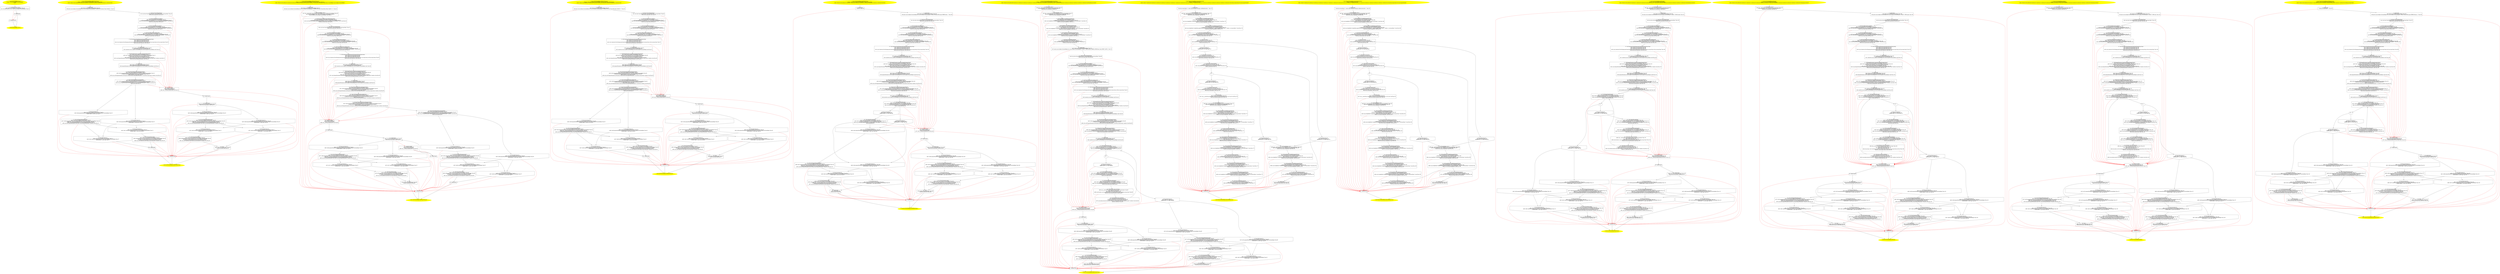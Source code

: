 /* @generated */
digraph cfg {
"com.stn.helpers.FacultateHelper.<init>().746108f2ed51e45bd79e61f36085ce01_1" [label="1: Start FacultateHelper.<init>()\nFormals:  this:com.stn.helpers.FacultateHelper*\nLocals:  \n  " color=yellow style=filled]
	

	 "com.stn.helpers.FacultateHelper.<init>().746108f2ed51e45bd79e61f36085ce01_1" -> "com.stn.helpers.FacultateHelper.<init>().746108f2ed51e45bd79e61f36085ce01_4" ;
"com.stn.helpers.FacultateHelper.<init>().746108f2ed51e45bd79e61f36085ce01_2" [label="2: Exit FacultateHelper.<init>() \n  " color=yellow style=filled]
	

"com.stn.helpers.FacultateHelper.<init>().746108f2ed51e45bd79e61f36085ce01_3" [label="3:  exceptions sink \n  " shape="box"]
	

	 "com.stn.helpers.FacultateHelper.<init>().746108f2ed51e45bd79e61f36085ce01_3" -> "com.stn.helpers.FacultateHelper.<init>().746108f2ed51e45bd79e61f36085ce01_2" ;
"com.stn.helpers.FacultateHelper.<init>().746108f2ed51e45bd79e61f36085ce01_4" [label="4:  Call DBConnection.<init>() \n   n$0=*&this:com.stn.helpers.FacultateHelper* [line 13]\n  n$1=_fun_DBConnection.<init>()(n$0:com.stn.helpers.FacultateHelper*) [line 13]\n " shape="box"]
	

	 "com.stn.helpers.FacultateHelper.<init>().746108f2ed51e45bd79e61f36085ce01_4" -> "com.stn.helpers.FacultateHelper.<init>().746108f2ed51e45bd79e61f36085ce01_5" ;
	 "com.stn.helpers.FacultateHelper.<init>().746108f2ed51e45bd79e61f36085ce01_4" -> "com.stn.helpers.FacultateHelper.<init>().746108f2ed51e45bd79e61f36085ce01_3" [color="red" ];
"com.stn.helpers.FacultateHelper.<init>().746108f2ed51e45bd79e61f36085ce01_5" [label="5:  method_body \n  " shape="box"]
	

	 "com.stn.helpers.FacultateHelper.<init>().746108f2ed51e45bd79e61f36085ce01_5" -> "com.stn.helpers.FacultateHelper.<init>().746108f2ed51e45bd79e61f36085ce01_2" ;
	 "com.stn.helpers.FacultateHelper.<init>().746108f2ed51e45bd79e61f36085ce01_5" -> "com.stn.helpers.FacultateHelper.<init>().746108f2ed51e45bd79e61f36085ce01_3" [color="red" ];
"com.stn.helpers.FacultateHelper.addFacultate(java.lang.String):void.04d7a1053e80a915e27e7b8b779dc7eb_1" [label="1: Start void FacultateHelper.addFacultate(String)\nFormals:  this:com.stn.helpers.FacultateHelper* name:java.lang.String*\nLocals:  $bcvar2:void CatchVar104:void $irvar6:void $irvar5:void $irvar4:void $irvar3:void $irvar2:void $irvar1:void $irvar0:void \n  " color=yellow style=filled]
	

	 "com.stn.helpers.FacultateHelper.addFacultate(java.lang.String):void.04d7a1053e80a915e27e7b8b779dc7eb_1" -> "com.stn.helpers.FacultateHelper.addFacultate(java.lang.String):void.04d7a1053e80a915e27e7b8b779dc7eb_4" ;
"com.stn.helpers.FacultateHelper.addFacultate(java.lang.String):void.04d7a1053e80a915e27e7b8b779dc7eb_2" [label="2: Exit void FacultateHelper.addFacultate(String) \n  " color=yellow style=filled]
	

"com.stn.helpers.FacultateHelper.addFacultate(java.lang.String):void.04d7a1053e80a915e27e7b8b779dc7eb_3" [label="3:  exceptions sink \n  " shape="box"]
	

	 "com.stn.helpers.FacultateHelper.addFacultate(java.lang.String):void.04d7a1053e80a915e27e7b8b779dc7eb_3" -> "com.stn.helpers.FacultateHelper.addFacultate(java.lang.String):void.04d7a1053e80a915e27e7b8b779dc7eb_2" ;
"com.stn.helpers.FacultateHelper.addFacultate(java.lang.String):void.04d7a1053e80a915e27e7b8b779dc7eb_4" [label="4:  method_body \n   n$0=*&this:com.stn.helpers.FacultateHelper* [line 16]\n  *n$0.query:com.stn.helpers.FacultateHelper(root com.stn.helpers.FacultateHelper)=\"INSERT INTO facultati (Nume) VALUES (?)\" [line 16]\n " shape="box"]
	

	 "com.stn.helpers.FacultateHelper.addFacultate(java.lang.String):void.04d7a1053e80a915e27e7b8b779dc7eb_4" -> "com.stn.helpers.FacultateHelper.addFacultate(java.lang.String):void.04d7a1053e80a915e27e7b8b779dc7eb_5" ;
	 "com.stn.helpers.FacultateHelper.addFacultate(java.lang.String):void.04d7a1053e80a915e27e7b8b779dc7eb_4" -> "com.stn.helpers.FacultateHelper.addFacultate(java.lang.String):void.04d7a1053e80a915e27e7b8b779dc7eb_3" [color="red" ];
"com.stn.helpers.FacultateHelper.addFacultate(java.lang.String):void.04d7a1053e80a915e27e7b8b779dc7eb_5" [label="5:  Call Class Class.forName(String) \n   n$1=_fun_Class Class.forName(String)(\"com.mysql.jdbc.Driver\":java.lang.Object*) [line 19]\n  *&$irvar0:java.lang.Class*=n$1 [line 19]\n " shape="box"]
	

	 "com.stn.helpers.FacultateHelper.addFacultate(java.lang.String):void.04d7a1053e80a915e27e7b8b779dc7eb_5" -> "com.stn.helpers.FacultateHelper.addFacultate(java.lang.String):void.04d7a1053e80a915e27e7b8b779dc7eb_6" ;
	 "com.stn.helpers.FacultateHelper.addFacultate(java.lang.String):void.04d7a1053e80a915e27e7b8b779dc7eb_5" -> "com.stn.helpers.FacultateHelper.addFacultate(java.lang.String):void.04d7a1053e80a915e27e7b8b779dc7eb_31" [color="red" ];
"com.stn.helpers.FacultateHelper.addFacultate(java.lang.String):void.04d7a1053e80a915e27e7b8b779dc7eb_6" [label="6:  Call String DBConnection.getHost() \n   n$2=*&this:com.stn.helpers.FacultateHelper* [line 20]\n  _=*n$2:com.stn.helpers.FacultateHelper*(root com.stn.helpers.FacultateHelper) [line 20]\n  n$4=_fun_String DBConnection.getHost()(n$2:com.stn.helpers.FacultateHelper*) virtual [line 20]\n  *&$irvar1:java.lang.String*=n$4 [line 20]\n " shape="box"]
	

	 "com.stn.helpers.FacultateHelper.addFacultate(java.lang.String):void.04d7a1053e80a915e27e7b8b779dc7eb_6" -> "com.stn.helpers.FacultateHelper.addFacultate(java.lang.String):void.04d7a1053e80a915e27e7b8b779dc7eb_7" ;
	 "com.stn.helpers.FacultateHelper.addFacultate(java.lang.String):void.04d7a1053e80a915e27e7b8b779dc7eb_6" -> "com.stn.helpers.FacultateHelper.addFacultate(java.lang.String):void.04d7a1053e80a915e27e7b8b779dc7eb_31" [color="red" ];
"com.stn.helpers.FacultateHelper.addFacultate(java.lang.String):void.04d7a1053e80a915e27e7b8b779dc7eb_7" [label="7:  Call String DBConnection.getUser() \n   n$5=*&this:com.stn.helpers.FacultateHelper* [line 20]\n  _=*n$5:com.stn.helpers.FacultateHelper*(root com.stn.helpers.FacultateHelper) [line 20]\n  n$7=_fun_String DBConnection.getUser()(n$5:com.stn.helpers.FacultateHelper*) virtual [line 20]\n  *&$irvar2:java.lang.String*=n$7 [line 20]\n " shape="box"]
	

	 "com.stn.helpers.FacultateHelper.addFacultate(java.lang.String):void.04d7a1053e80a915e27e7b8b779dc7eb_7" -> "com.stn.helpers.FacultateHelper.addFacultate(java.lang.String):void.04d7a1053e80a915e27e7b8b779dc7eb_8" ;
	 "com.stn.helpers.FacultateHelper.addFacultate(java.lang.String):void.04d7a1053e80a915e27e7b8b779dc7eb_7" -> "com.stn.helpers.FacultateHelper.addFacultate(java.lang.String):void.04d7a1053e80a915e27e7b8b779dc7eb_31" [color="red" ];
"com.stn.helpers.FacultateHelper.addFacultate(java.lang.String):void.04d7a1053e80a915e27e7b8b779dc7eb_8" [label="8:  Call String DBConnection.getPassword() \n   n$8=*&this:com.stn.helpers.FacultateHelper* [line 20]\n  _=*n$8:com.stn.helpers.FacultateHelper*(root com.stn.helpers.FacultateHelper) [line 20]\n  n$10=_fun_String DBConnection.getPassword()(n$8:com.stn.helpers.FacultateHelper*) virtual [line 20]\n  *&$irvar3:java.lang.String*=n$10 [line 20]\n " shape="box"]
	

	 "com.stn.helpers.FacultateHelper.addFacultate(java.lang.String):void.04d7a1053e80a915e27e7b8b779dc7eb_8" -> "com.stn.helpers.FacultateHelper.addFacultate(java.lang.String):void.04d7a1053e80a915e27e7b8b779dc7eb_9" ;
	 "com.stn.helpers.FacultateHelper.addFacultate(java.lang.String):void.04d7a1053e80a915e27e7b8b779dc7eb_8" -> "com.stn.helpers.FacultateHelper.addFacultate(java.lang.String):void.04d7a1053e80a915e27e7b8b779dc7eb_31" [color="red" ];
"com.stn.helpers.FacultateHelper.addFacultate(java.lang.String):void.04d7a1053e80a915e27e7b8b779dc7eb_9" [label="9:  Call Connection DriverManager.getConnection(String,String,String) \n   n$11=*&$irvar1:java.lang.String* [line 20]\n  n$12=*&$irvar2:java.lang.String* [line 20]\n  n$13=*&$irvar3:java.lang.String* [line 20]\n  n$14=_fun_Connection DriverManager.getConnection(String,String,String)(n$11:java.lang.String*,n$12:java.lang.String*,n$13:java.lang.String*) [line 20]\n  *&$irvar4:java.sql.Connection*=n$14 [line 20]\n " shape="box"]
	

	 "com.stn.helpers.FacultateHelper.addFacultate(java.lang.String):void.04d7a1053e80a915e27e7b8b779dc7eb_9" -> "com.stn.helpers.FacultateHelper.addFacultate(java.lang.String):void.04d7a1053e80a915e27e7b8b779dc7eb_10" ;
	 "com.stn.helpers.FacultateHelper.addFacultate(java.lang.String):void.04d7a1053e80a915e27e7b8b779dc7eb_9" -> "com.stn.helpers.FacultateHelper.addFacultate(java.lang.String):void.04d7a1053e80a915e27e7b8b779dc7eb_31" [color="red" ];
"com.stn.helpers.FacultateHelper.addFacultate(java.lang.String):void.04d7a1053e80a915e27e7b8b779dc7eb_10" [label="10:  method_body \n   n$15=*&this:com.stn.helpers.FacultateHelper* [line 20]\n  n$16=*&$irvar4:java.sql.Connection* [line 20]\n  *n$15.connection:com.stn.helpers.FacultateHelper(root com.stn.helpers.FacultateHelper)=n$16 [line 20]\n " shape="box"]
	

	 "com.stn.helpers.FacultateHelper.addFacultate(java.lang.String):void.04d7a1053e80a915e27e7b8b779dc7eb_10" -> "com.stn.helpers.FacultateHelper.addFacultate(java.lang.String):void.04d7a1053e80a915e27e7b8b779dc7eb_11" ;
	 "com.stn.helpers.FacultateHelper.addFacultate(java.lang.String):void.04d7a1053e80a915e27e7b8b779dc7eb_10" -> "com.stn.helpers.FacultateHelper.addFacultate(java.lang.String):void.04d7a1053e80a915e27e7b8b779dc7eb_31" [color="red" ];
"com.stn.helpers.FacultateHelper.addFacultate(java.lang.String):void.04d7a1053e80a915e27e7b8b779dc7eb_11" [label="11:  Call PreparedStatement Connection.prepareStatement(String) \n   n$17=*&this:com.stn.helpers.FacultateHelper* [line 21]\n  n$18=*n$17.connection:java.sql.Connection*(root com.stn.helpers.FacultateHelper) [line 21]\n  _=*n$18:java.sql.Connection*(root java.sql.Connection) [line 21]\n  n$20=*&this:com.stn.helpers.FacultateHelper* [line 21]\n  n$21=*n$20.query:java.lang.String*(root com.stn.helpers.FacultateHelper) [line 21]\n  n$22=_fun_PreparedStatement Connection.prepareStatement(String)(n$18:java.sql.Connection*,n$21:java.lang.String*) interface virtual [line 21]\n  *&$irvar5:java.sql.PreparedStatement*=n$22 [line 21]\n " shape="box"]
	

	 "com.stn.helpers.FacultateHelper.addFacultate(java.lang.String):void.04d7a1053e80a915e27e7b8b779dc7eb_11" -> "com.stn.helpers.FacultateHelper.addFacultate(java.lang.String):void.04d7a1053e80a915e27e7b8b779dc7eb_12" ;
	 "com.stn.helpers.FacultateHelper.addFacultate(java.lang.String):void.04d7a1053e80a915e27e7b8b779dc7eb_11" -> "com.stn.helpers.FacultateHelper.addFacultate(java.lang.String):void.04d7a1053e80a915e27e7b8b779dc7eb_31" [color="red" ];
"com.stn.helpers.FacultateHelper.addFacultate(java.lang.String):void.04d7a1053e80a915e27e7b8b779dc7eb_12" [label="12:  method_body \n   n$23=*&this:com.stn.helpers.FacultateHelper* [line 21]\n  n$24=*&$irvar5:java.sql.PreparedStatement* [line 21]\n  *n$23.preparedStatement:com.stn.helpers.FacultateHelper(root com.stn.helpers.FacultateHelper)=n$24 [line 21]\n " shape="box"]
	

	 "com.stn.helpers.FacultateHelper.addFacultate(java.lang.String):void.04d7a1053e80a915e27e7b8b779dc7eb_12" -> "com.stn.helpers.FacultateHelper.addFacultate(java.lang.String):void.04d7a1053e80a915e27e7b8b779dc7eb_13" ;
	 "com.stn.helpers.FacultateHelper.addFacultate(java.lang.String):void.04d7a1053e80a915e27e7b8b779dc7eb_12" -> "com.stn.helpers.FacultateHelper.addFacultate(java.lang.String):void.04d7a1053e80a915e27e7b8b779dc7eb_31" [color="red" ];
"com.stn.helpers.FacultateHelper.addFacultate(java.lang.String):void.04d7a1053e80a915e27e7b8b779dc7eb_13" [label="13:  Call void PreparedStatement.setString(int,String) \n   n$25=*&this:com.stn.helpers.FacultateHelper* [line 22]\n  n$26=*n$25.preparedStatement:java.sql.PreparedStatement*(root com.stn.helpers.FacultateHelper) [line 22]\n  _=*n$26:java.sql.PreparedStatement*(root java.sql.PreparedStatement) [line 22]\n  n$28=*&name:java.lang.String* [line 22]\n  n$29=_fun_void PreparedStatement.setString(int,String)(n$26:java.sql.PreparedStatement*,1:int,n$28:java.lang.String*) interface virtual [line 22]\n " shape="box"]
	

	 "com.stn.helpers.FacultateHelper.addFacultate(java.lang.String):void.04d7a1053e80a915e27e7b8b779dc7eb_13" -> "com.stn.helpers.FacultateHelper.addFacultate(java.lang.String):void.04d7a1053e80a915e27e7b8b779dc7eb_14" ;
	 "com.stn.helpers.FacultateHelper.addFacultate(java.lang.String):void.04d7a1053e80a915e27e7b8b779dc7eb_13" -> "com.stn.helpers.FacultateHelper.addFacultate(java.lang.String):void.04d7a1053e80a915e27e7b8b779dc7eb_31" [color="red" ];
"com.stn.helpers.FacultateHelper.addFacultate(java.lang.String):void.04d7a1053e80a915e27e7b8b779dc7eb_14" [label="14:  Call int PreparedStatement.executeUpdate() \n   n$30=*&this:com.stn.helpers.FacultateHelper* [line 23]\n  n$31=*n$30.preparedStatement:java.sql.PreparedStatement*(root com.stn.helpers.FacultateHelper) [line 23]\n  _=*n$31:java.sql.PreparedStatement*(root java.sql.PreparedStatement) [line 23]\n  n$33=_fun_int PreparedStatement.executeUpdate()(n$31:java.sql.PreparedStatement*) interface virtual [line 23]\n  *&$irvar6:int=n$33 [line 23]\n " shape="box"]
	

	 "com.stn.helpers.FacultateHelper.addFacultate(java.lang.String):void.04d7a1053e80a915e27e7b8b779dc7eb_14" -> "com.stn.helpers.FacultateHelper.addFacultate(java.lang.String):void.04d7a1053e80a915e27e7b8b779dc7eb_15" ;
	 "com.stn.helpers.FacultateHelper.addFacultate(java.lang.String):void.04d7a1053e80a915e27e7b8b779dc7eb_14" -> "com.stn.helpers.FacultateHelper.addFacultate(java.lang.String):void.04d7a1053e80a915e27e7b8b779dc7eb_16" ;
	 "com.stn.helpers.FacultateHelper.addFacultate(java.lang.String):void.04d7a1053e80a915e27e7b8b779dc7eb_14" -> "com.stn.helpers.FacultateHelper.addFacultate(java.lang.String):void.04d7a1053e80a915e27e7b8b779dc7eb_31" [color="red" ];
"com.stn.helpers.FacultateHelper.addFacultate(java.lang.String):void.04d7a1053e80a915e27e7b8b779dc7eb_15" [label="15: Prune (true branch, if) \n   n$34=*&this:com.stn.helpers.FacultateHelper* [line 25]\n  n$35=*n$34.preparedStatement:java.sql.PreparedStatement*(root com.stn.helpers.FacultateHelper) [line 25]\n  PRUNE(!(n$35 == null), true); [line 25]\n " shape="invhouse"]
	

	 "com.stn.helpers.FacultateHelper.addFacultate(java.lang.String):void.04d7a1053e80a915e27e7b8b779dc7eb_15" -> "com.stn.helpers.FacultateHelper.addFacultate(java.lang.String):void.04d7a1053e80a915e27e7b8b779dc7eb_17" ;
	 "com.stn.helpers.FacultateHelper.addFacultate(java.lang.String):void.04d7a1053e80a915e27e7b8b779dc7eb_15" -> "com.stn.helpers.FacultateHelper.addFacultate(java.lang.String):void.04d7a1053e80a915e27e7b8b779dc7eb_3" [color="red" ];
"com.stn.helpers.FacultateHelper.addFacultate(java.lang.String):void.04d7a1053e80a915e27e7b8b779dc7eb_16" [label="16: Prune (false branch, if) \n   n$34=*&this:com.stn.helpers.FacultateHelper* [line 25]\n  n$35=*n$34.preparedStatement:java.sql.PreparedStatement*(root com.stn.helpers.FacultateHelper) [line 25]\n  PRUNE((n$35 == null), false); [line 25]\n " shape="invhouse"]
	

	 "com.stn.helpers.FacultateHelper.addFacultate(java.lang.String):void.04d7a1053e80a915e27e7b8b779dc7eb_16" -> "com.stn.helpers.FacultateHelper.addFacultate(java.lang.String):void.04d7a1053e80a915e27e7b8b779dc7eb_18" ;
	 "com.stn.helpers.FacultateHelper.addFacultate(java.lang.String):void.04d7a1053e80a915e27e7b8b779dc7eb_16" -> "com.stn.helpers.FacultateHelper.addFacultate(java.lang.String):void.04d7a1053e80a915e27e7b8b779dc7eb_19" ;
	 "com.stn.helpers.FacultateHelper.addFacultate(java.lang.String):void.04d7a1053e80a915e27e7b8b779dc7eb_16" -> "com.stn.helpers.FacultateHelper.addFacultate(java.lang.String):void.04d7a1053e80a915e27e7b8b779dc7eb_3" [color="red" ];
"com.stn.helpers.FacultateHelper.addFacultate(java.lang.String):void.04d7a1053e80a915e27e7b8b779dc7eb_17" [label="17:  Call void PreparedStatement.close() \n   n$36=*&this:com.stn.helpers.FacultateHelper* [line 26]\n  n$37=*n$36.preparedStatement:java.sql.PreparedStatement*(root com.stn.helpers.FacultateHelper) [line 26]\n  n$40=_fun___set_mem_attribute(n$37:java.sql.PreparedStatement*) [line 26]\n  _=*n$37:java.sql.PreparedStatement*(root java.sql.PreparedStatement) [line 26]\n  n$39=_fun_void PreparedStatement.close()(n$37:java.sql.PreparedStatement*) interface virtual [line 26]\n " shape="box"]
	

	 "com.stn.helpers.FacultateHelper.addFacultate(java.lang.String):void.04d7a1053e80a915e27e7b8b779dc7eb_17" -> "com.stn.helpers.FacultateHelper.addFacultate(java.lang.String):void.04d7a1053e80a915e27e7b8b779dc7eb_18" ;
	 "com.stn.helpers.FacultateHelper.addFacultate(java.lang.String):void.04d7a1053e80a915e27e7b8b779dc7eb_17" -> "com.stn.helpers.FacultateHelper.addFacultate(java.lang.String):void.04d7a1053e80a915e27e7b8b779dc7eb_19" ;
	 "com.stn.helpers.FacultateHelper.addFacultate(java.lang.String):void.04d7a1053e80a915e27e7b8b779dc7eb_17" -> "com.stn.helpers.FacultateHelper.addFacultate(java.lang.String):void.04d7a1053e80a915e27e7b8b779dc7eb_3" [color="red" ];
"com.stn.helpers.FacultateHelper.addFacultate(java.lang.String):void.04d7a1053e80a915e27e7b8b779dc7eb_18" [label="18: Prune (true branch, if) \n   n$41=*&this:com.stn.helpers.FacultateHelper* [line 27]\n  n$42=*n$41.connection:java.sql.Connection*(root com.stn.helpers.FacultateHelper) [line 27]\n  PRUNE(!(n$42 == null), true); [line 27]\n " shape="invhouse"]
	

	 "com.stn.helpers.FacultateHelper.addFacultate(java.lang.String):void.04d7a1053e80a915e27e7b8b779dc7eb_18" -> "com.stn.helpers.FacultateHelper.addFacultate(java.lang.String):void.04d7a1053e80a915e27e7b8b779dc7eb_20" ;
	 "com.stn.helpers.FacultateHelper.addFacultate(java.lang.String):void.04d7a1053e80a915e27e7b8b779dc7eb_18" -> "com.stn.helpers.FacultateHelper.addFacultate(java.lang.String):void.04d7a1053e80a915e27e7b8b779dc7eb_3" [color="red" ];
"com.stn.helpers.FacultateHelper.addFacultate(java.lang.String):void.04d7a1053e80a915e27e7b8b779dc7eb_19" [label="19: Prune (false branch, if) \n   n$41=*&this:com.stn.helpers.FacultateHelper* [line 27]\n  n$42=*n$41.connection:java.sql.Connection*(root com.stn.helpers.FacultateHelper) [line 27]\n  PRUNE((n$42 == null), false); [line 27]\n " shape="invhouse"]
	

	 "com.stn.helpers.FacultateHelper.addFacultate(java.lang.String):void.04d7a1053e80a915e27e7b8b779dc7eb_19" -> "com.stn.helpers.FacultateHelper.addFacultate(java.lang.String):void.04d7a1053e80a915e27e7b8b779dc7eb_29" ;
	 "com.stn.helpers.FacultateHelper.addFacultate(java.lang.String):void.04d7a1053e80a915e27e7b8b779dc7eb_19" -> "com.stn.helpers.FacultateHelper.addFacultate(java.lang.String):void.04d7a1053e80a915e27e7b8b779dc7eb_3" [color="red" ];
"com.stn.helpers.FacultateHelper.addFacultate(java.lang.String):void.04d7a1053e80a915e27e7b8b779dc7eb_20" [label="20:  Call void Connection.close() \n   n$43=*&this:com.stn.helpers.FacultateHelper* [line 28]\n  n$44=*n$43.connection:java.sql.Connection*(root com.stn.helpers.FacultateHelper) [line 28]\n  n$47=_fun___set_mem_attribute(n$44:java.sql.Connection*) [line 28]\n  _=*n$44:java.sql.Connection*(root java.sql.Connection) [line 28]\n  n$46=_fun_void Connection.close()(n$44:java.sql.Connection*) interface virtual [line 28]\n " shape="box"]
	

	 "com.stn.helpers.FacultateHelper.addFacultate(java.lang.String):void.04d7a1053e80a915e27e7b8b779dc7eb_20" -> "com.stn.helpers.FacultateHelper.addFacultate(java.lang.String):void.04d7a1053e80a915e27e7b8b779dc7eb_29" ;
	 "com.stn.helpers.FacultateHelper.addFacultate(java.lang.String):void.04d7a1053e80a915e27e7b8b779dc7eb_20" -> "com.stn.helpers.FacultateHelper.addFacultate(java.lang.String):void.04d7a1053e80a915e27e7b8b779dc7eb_3" [color="red" ];
"com.stn.helpers.FacultateHelper.addFacultate(java.lang.String):void.04d7a1053e80a915e27e7b8b779dc7eb_21" [label="21:  method_body \n   n$48=*&CatchVar104:java.lang.Object* [line 25]\n  *&$bcvar2:java.lang.Object*=n$48 [line 25]\n " shape="box"]
	

	 "com.stn.helpers.FacultateHelper.addFacultate(java.lang.String):void.04d7a1053e80a915e27e7b8b779dc7eb_21" -> "com.stn.helpers.FacultateHelper.addFacultate(java.lang.String):void.04d7a1053e80a915e27e7b8b779dc7eb_22" ;
	 "com.stn.helpers.FacultateHelper.addFacultate(java.lang.String):void.04d7a1053e80a915e27e7b8b779dc7eb_21" -> "com.stn.helpers.FacultateHelper.addFacultate(java.lang.String):void.04d7a1053e80a915e27e7b8b779dc7eb_23" ;
	 "com.stn.helpers.FacultateHelper.addFacultate(java.lang.String):void.04d7a1053e80a915e27e7b8b779dc7eb_21" -> "com.stn.helpers.FacultateHelper.addFacultate(java.lang.String):void.04d7a1053e80a915e27e7b8b779dc7eb_3" [color="red" ];
"com.stn.helpers.FacultateHelper.addFacultate(java.lang.String):void.04d7a1053e80a915e27e7b8b779dc7eb_22" [label="22: Prune (true branch, if) \n   n$49=*&this:com.stn.helpers.FacultateHelper* [line 25]\n  n$50=*n$49.preparedStatement:java.sql.PreparedStatement*(root com.stn.helpers.FacultateHelper) [line 25]\n  PRUNE(!(n$50 == null), true); [line 25]\n " shape="invhouse"]
	

	 "com.stn.helpers.FacultateHelper.addFacultate(java.lang.String):void.04d7a1053e80a915e27e7b8b779dc7eb_22" -> "com.stn.helpers.FacultateHelper.addFacultate(java.lang.String):void.04d7a1053e80a915e27e7b8b779dc7eb_24" ;
	 "com.stn.helpers.FacultateHelper.addFacultate(java.lang.String):void.04d7a1053e80a915e27e7b8b779dc7eb_22" -> "com.stn.helpers.FacultateHelper.addFacultate(java.lang.String):void.04d7a1053e80a915e27e7b8b779dc7eb_3" [color="red" ];
"com.stn.helpers.FacultateHelper.addFacultate(java.lang.String):void.04d7a1053e80a915e27e7b8b779dc7eb_23" [label="23: Prune (false branch, if) \n   n$49=*&this:com.stn.helpers.FacultateHelper* [line 25]\n  n$50=*n$49.preparedStatement:java.sql.PreparedStatement*(root com.stn.helpers.FacultateHelper) [line 25]\n  PRUNE((n$50 == null), false); [line 25]\n " shape="invhouse"]
	

	 "com.stn.helpers.FacultateHelper.addFacultate(java.lang.String):void.04d7a1053e80a915e27e7b8b779dc7eb_23" -> "com.stn.helpers.FacultateHelper.addFacultate(java.lang.String):void.04d7a1053e80a915e27e7b8b779dc7eb_25" ;
	 "com.stn.helpers.FacultateHelper.addFacultate(java.lang.String):void.04d7a1053e80a915e27e7b8b779dc7eb_23" -> "com.stn.helpers.FacultateHelper.addFacultate(java.lang.String):void.04d7a1053e80a915e27e7b8b779dc7eb_26" ;
	 "com.stn.helpers.FacultateHelper.addFacultate(java.lang.String):void.04d7a1053e80a915e27e7b8b779dc7eb_23" -> "com.stn.helpers.FacultateHelper.addFacultate(java.lang.String):void.04d7a1053e80a915e27e7b8b779dc7eb_3" [color="red" ];
"com.stn.helpers.FacultateHelper.addFacultate(java.lang.String):void.04d7a1053e80a915e27e7b8b779dc7eb_24" [label="24:  Call void PreparedStatement.close() \n   n$51=*&this:com.stn.helpers.FacultateHelper* [line 26]\n  n$52=*n$51.preparedStatement:java.sql.PreparedStatement*(root com.stn.helpers.FacultateHelper) [line 26]\n  n$55=_fun___set_mem_attribute(n$52:java.sql.PreparedStatement*) [line 26]\n  _=*n$52:java.sql.PreparedStatement*(root java.sql.PreparedStatement) [line 26]\n  n$54=_fun_void PreparedStatement.close()(n$52:java.sql.PreparedStatement*) interface virtual [line 26]\n " shape="box"]
	

	 "com.stn.helpers.FacultateHelper.addFacultate(java.lang.String):void.04d7a1053e80a915e27e7b8b779dc7eb_24" -> "com.stn.helpers.FacultateHelper.addFacultate(java.lang.String):void.04d7a1053e80a915e27e7b8b779dc7eb_25" ;
	 "com.stn.helpers.FacultateHelper.addFacultate(java.lang.String):void.04d7a1053e80a915e27e7b8b779dc7eb_24" -> "com.stn.helpers.FacultateHelper.addFacultate(java.lang.String):void.04d7a1053e80a915e27e7b8b779dc7eb_26" ;
	 "com.stn.helpers.FacultateHelper.addFacultate(java.lang.String):void.04d7a1053e80a915e27e7b8b779dc7eb_24" -> "com.stn.helpers.FacultateHelper.addFacultate(java.lang.String):void.04d7a1053e80a915e27e7b8b779dc7eb_3" [color="red" ];
"com.stn.helpers.FacultateHelper.addFacultate(java.lang.String):void.04d7a1053e80a915e27e7b8b779dc7eb_25" [label="25: Prune (true branch, if) \n   n$56=*&this:com.stn.helpers.FacultateHelper* [line 27]\n  n$57=*n$56.connection:java.sql.Connection*(root com.stn.helpers.FacultateHelper) [line 27]\n  PRUNE(!(n$57 == null), true); [line 27]\n " shape="invhouse"]
	

	 "com.stn.helpers.FacultateHelper.addFacultate(java.lang.String):void.04d7a1053e80a915e27e7b8b779dc7eb_25" -> "com.stn.helpers.FacultateHelper.addFacultate(java.lang.String):void.04d7a1053e80a915e27e7b8b779dc7eb_27" ;
	 "com.stn.helpers.FacultateHelper.addFacultate(java.lang.String):void.04d7a1053e80a915e27e7b8b779dc7eb_25" -> "com.stn.helpers.FacultateHelper.addFacultate(java.lang.String):void.04d7a1053e80a915e27e7b8b779dc7eb_3" [color="red" ];
"com.stn.helpers.FacultateHelper.addFacultate(java.lang.String):void.04d7a1053e80a915e27e7b8b779dc7eb_26" [label="26: Prune (false branch, if) \n   n$56=*&this:com.stn.helpers.FacultateHelper* [line 27]\n  n$57=*n$56.connection:java.sql.Connection*(root com.stn.helpers.FacultateHelper) [line 27]\n  PRUNE((n$57 == null), false); [line 27]\n " shape="invhouse"]
	

	 "com.stn.helpers.FacultateHelper.addFacultate(java.lang.String):void.04d7a1053e80a915e27e7b8b779dc7eb_26" -> "com.stn.helpers.FacultateHelper.addFacultate(java.lang.String):void.04d7a1053e80a915e27e7b8b779dc7eb_28" ;
	 "com.stn.helpers.FacultateHelper.addFacultate(java.lang.String):void.04d7a1053e80a915e27e7b8b779dc7eb_26" -> "com.stn.helpers.FacultateHelper.addFacultate(java.lang.String):void.04d7a1053e80a915e27e7b8b779dc7eb_3" [color="red" ];
"com.stn.helpers.FacultateHelper.addFacultate(java.lang.String):void.04d7a1053e80a915e27e7b8b779dc7eb_27" [label="27:  Call void Connection.close() \n   n$58=*&this:com.stn.helpers.FacultateHelper* [line 28]\n  n$59=*n$58.connection:java.sql.Connection*(root com.stn.helpers.FacultateHelper) [line 28]\n  n$62=_fun___set_mem_attribute(n$59:java.sql.Connection*) [line 28]\n  _=*n$59:java.sql.Connection*(root java.sql.Connection) [line 28]\n  n$61=_fun_void Connection.close()(n$59:java.sql.Connection*) interface virtual [line 28]\n " shape="box"]
	

	 "com.stn.helpers.FacultateHelper.addFacultate(java.lang.String):void.04d7a1053e80a915e27e7b8b779dc7eb_27" -> "com.stn.helpers.FacultateHelper.addFacultate(java.lang.String):void.04d7a1053e80a915e27e7b8b779dc7eb_28" ;
	 "com.stn.helpers.FacultateHelper.addFacultate(java.lang.String):void.04d7a1053e80a915e27e7b8b779dc7eb_27" -> "com.stn.helpers.FacultateHelper.addFacultate(java.lang.String):void.04d7a1053e80a915e27e7b8b779dc7eb_3" [color="red" ];
"com.stn.helpers.FacultateHelper.addFacultate(java.lang.String):void.04d7a1053e80a915e27e7b8b779dc7eb_28" [label="28:  throw \n   n$63=*&$bcvar2:java.lang.Object* [line 29]\n  *&return:void=EXN n$63 [line 29]\n " shape="box"]
	

	 "com.stn.helpers.FacultateHelper.addFacultate(java.lang.String):void.04d7a1053e80a915e27e7b8b779dc7eb_28" -> "com.stn.helpers.FacultateHelper.addFacultate(java.lang.String):void.04d7a1053e80a915e27e7b8b779dc7eb_2" ;
	 "com.stn.helpers.FacultateHelper.addFacultate(java.lang.String):void.04d7a1053e80a915e27e7b8b779dc7eb_28" -> "com.stn.helpers.FacultateHelper.addFacultate(java.lang.String):void.04d7a1053e80a915e27e7b8b779dc7eb_3" [color="red" ];
"com.stn.helpers.FacultateHelper.addFacultate(java.lang.String):void.04d7a1053e80a915e27e7b8b779dc7eb_29" [label="29:  method_body \n  " shape="box"]
	

	 "com.stn.helpers.FacultateHelper.addFacultate(java.lang.String):void.04d7a1053e80a915e27e7b8b779dc7eb_29" -> "com.stn.helpers.FacultateHelper.addFacultate(java.lang.String):void.04d7a1053e80a915e27e7b8b779dc7eb_2" ;
	 "com.stn.helpers.FacultateHelper.addFacultate(java.lang.String):void.04d7a1053e80a915e27e7b8b779dc7eb_29" -> "com.stn.helpers.FacultateHelper.addFacultate(java.lang.String):void.04d7a1053e80a915e27e7b8b779dc7eb_3" [color="red" ];
"com.stn.helpers.FacultateHelper.addFacultate(java.lang.String):void.04d7a1053e80a915e27e7b8b779dc7eb_30" [label="30:  Finally branch \n  " shape="box"]
	

	 "com.stn.helpers.FacultateHelper.addFacultate(java.lang.String):void.04d7a1053e80a915e27e7b8b779dc7eb_30" -> "com.stn.helpers.FacultateHelper.addFacultate(java.lang.String):void.04d7a1053e80a915e27e7b8b779dc7eb_21" ;
	 "com.stn.helpers.FacultateHelper.addFacultate(java.lang.String):void.04d7a1053e80a915e27e7b8b779dc7eb_30" -> "com.stn.helpers.FacultateHelper.addFacultate(java.lang.String):void.04d7a1053e80a915e27e7b8b779dc7eb_3" [color="red" ];
"com.stn.helpers.FacultateHelper.addFacultate(java.lang.String):void.04d7a1053e80a915e27e7b8b779dc7eb_31" [label="31:  exception handler \n   n$64=*&return:void [line 25]\n  *&return:void=null [line 25]\n  n$65=_fun___unwrap_exception(n$64:void) [line 25]\n " shape="box"]
	

	 "com.stn.helpers.FacultateHelper.addFacultate(java.lang.String):void.04d7a1053e80a915e27e7b8b779dc7eb_31" -> "com.stn.helpers.FacultateHelper.addFacultate(java.lang.String):void.04d7a1053e80a915e27e7b8b779dc7eb_30" ;
	 "com.stn.helpers.FacultateHelper.addFacultate(java.lang.String):void.04d7a1053e80a915e27e7b8b779dc7eb_31" -> "com.stn.helpers.FacultateHelper.addFacultate(java.lang.String):void.04d7a1053e80a915e27e7b8b779dc7eb_3" [color="red" ];
"com.stn.helpers.FacultateHelper.addGrupa(java.lang.String,int):void.98fbdf24668e8afac3dd817f99673947_1" [label="1: Start void FacultateHelper.addGrupa(String,int)\nFormals:  this:com.stn.helpers.FacultateHelper* name:java.lang.String* idSerie:int\nLocals:  $bcvar5:void CatchVar143:void $irvar6:void $irvar5:void $irvar4:void $irvar3:void $irvar2:void $irvar1:void $irvar0:void token:java.lang.String* securityHelper:com.stn.helpers.SecurityHelper* \n  " color=yellow style=filled]
	

	 "com.stn.helpers.FacultateHelper.addGrupa(java.lang.String,int):void.98fbdf24668e8afac3dd817f99673947_1" -> "com.stn.helpers.FacultateHelper.addGrupa(java.lang.String,int):void.98fbdf24668e8afac3dd817f99673947_4" ;
"com.stn.helpers.FacultateHelper.addGrupa(java.lang.String,int):void.98fbdf24668e8afac3dd817f99673947_2" [label="2: Exit void FacultateHelper.addGrupa(String,int) \n  " color=yellow style=filled]
	

"com.stn.helpers.FacultateHelper.addGrupa(java.lang.String,int):void.98fbdf24668e8afac3dd817f99673947_3" [label="3:  exceptions sink \n  " shape="box"]
	

	 "com.stn.helpers.FacultateHelper.addGrupa(java.lang.String,int):void.98fbdf24668e8afac3dd817f99673947_3" -> "com.stn.helpers.FacultateHelper.addGrupa(java.lang.String,int):void.98fbdf24668e8afac3dd817f99673947_2" ;
"com.stn.helpers.FacultateHelper.addGrupa(java.lang.String,int):void.98fbdf24668e8afac3dd817f99673947_4" [label="4:  method_body \n   n$0=*&this:com.stn.helpers.FacultateHelper* [line 51]\n  *n$0.query:com.stn.helpers.FacultateHelper(root com.stn.helpers.FacultateHelper)=\"INSERT INTO grupe (Nume,IdSerie,Token) VALUES (?,?,?)\" [line 51]\n " shape="box"]
	

	 "com.stn.helpers.FacultateHelper.addGrupa(java.lang.String,int):void.98fbdf24668e8afac3dd817f99673947_4" -> "com.stn.helpers.FacultateHelper.addGrupa(java.lang.String,int):void.98fbdf24668e8afac3dd817f99673947_5" ;
	 "com.stn.helpers.FacultateHelper.addGrupa(java.lang.String,int):void.98fbdf24668e8afac3dd817f99673947_4" -> "com.stn.helpers.FacultateHelper.addGrupa(java.lang.String,int):void.98fbdf24668e8afac3dd817f99673947_3" [color="red" ];
"com.stn.helpers.FacultateHelper.addGrupa(java.lang.String,int):void.98fbdf24668e8afac3dd817f99673947_5" [label="5:  Call SecurityHelper.<init>() \n   n$1=_fun___new(sizeof(t=com.stn.helpers.SecurityHelper):com.stn.helpers.SecurityHelper*) [line 53]\n  n$2=_fun_SecurityHelper.<init>()(n$1:com.stn.helpers.SecurityHelper*) [line 53]\n  *&securityHelper:com.stn.helpers.SecurityHelper*=n$1 [line 53]\n " shape="box"]
	

	 "com.stn.helpers.FacultateHelper.addGrupa(java.lang.String,int):void.98fbdf24668e8afac3dd817f99673947_5" -> "com.stn.helpers.FacultateHelper.addGrupa(java.lang.String,int):void.98fbdf24668e8afac3dd817f99673947_6" ;
	 "com.stn.helpers.FacultateHelper.addGrupa(java.lang.String,int):void.98fbdf24668e8afac3dd817f99673947_5" -> "com.stn.helpers.FacultateHelper.addGrupa(java.lang.String,int):void.98fbdf24668e8afac3dd817f99673947_3" [color="red" ];
"com.stn.helpers.FacultateHelper.addGrupa(java.lang.String,int):void.98fbdf24668e8afac3dd817f99673947_6" [label="6:  Call String SecurityHelper.generateRandomString(int) \n   n$3=*&securityHelper:com.stn.helpers.SecurityHelper* [line 54]\n  _=*n$3:com.stn.helpers.SecurityHelper*(root com.stn.helpers.SecurityHelper) [line 54]\n  n$5=_fun_String SecurityHelper.generateRandomString(int)(n$3:com.stn.helpers.SecurityHelper*,32:int) virtual [line 54]\n  *&token:java.lang.String*=n$5 [line 54]\n " shape="box"]
	

	 "com.stn.helpers.FacultateHelper.addGrupa(java.lang.String,int):void.98fbdf24668e8afac3dd817f99673947_6" -> "com.stn.helpers.FacultateHelper.addGrupa(java.lang.String,int):void.98fbdf24668e8afac3dd817f99673947_7" ;
	 "com.stn.helpers.FacultateHelper.addGrupa(java.lang.String,int):void.98fbdf24668e8afac3dd817f99673947_6" -> "com.stn.helpers.FacultateHelper.addGrupa(java.lang.String,int):void.98fbdf24668e8afac3dd817f99673947_3" [color="red" ];
"com.stn.helpers.FacultateHelper.addGrupa(java.lang.String,int):void.98fbdf24668e8afac3dd817f99673947_7" [label="7:  Call Class Class.forName(String) \n   n$6=_fun_Class Class.forName(String)(\"com.mysql.jdbc.Driver\":java.lang.Object*) [line 57]\n  *&$irvar0:java.lang.Class*=n$6 [line 57]\n " shape="box"]
	

	 "com.stn.helpers.FacultateHelper.addGrupa(java.lang.String,int):void.98fbdf24668e8afac3dd817f99673947_7" -> "com.stn.helpers.FacultateHelper.addGrupa(java.lang.String,int):void.98fbdf24668e8afac3dd817f99673947_8" ;
	 "com.stn.helpers.FacultateHelper.addGrupa(java.lang.String,int):void.98fbdf24668e8afac3dd817f99673947_7" -> "com.stn.helpers.FacultateHelper.addGrupa(java.lang.String,int):void.98fbdf24668e8afac3dd817f99673947_35" [color="red" ];
"com.stn.helpers.FacultateHelper.addGrupa(java.lang.String,int):void.98fbdf24668e8afac3dd817f99673947_8" [label="8:  Call String DBConnection.getHost() \n   n$7=*&this:com.stn.helpers.FacultateHelper* [line 58]\n  _=*n$7:com.stn.helpers.FacultateHelper*(root com.stn.helpers.FacultateHelper) [line 58]\n  n$9=_fun_String DBConnection.getHost()(n$7:com.stn.helpers.FacultateHelper*) virtual [line 58]\n  *&$irvar1:java.lang.String*=n$9 [line 58]\n " shape="box"]
	

	 "com.stn.helpers.FacultateHelper.addGrupa(java.lang.String,int):void.98fbdf24668e8afac3dd817f99673947_8" -> "com.stn.helpers.FacultateHelper.addGrupa(java.lang.String,int):void.98fbdf24668e8afac3dd817f99673947_9" ;
	 "com.stn.helpers.FacultateHelper.addGrupa(java.lang.String,int):void.98fbdf24668e8afac3dd817f99673947_8" -> "com.stn.helpers.FacultateHelper.addGrupa(java.lang.String,int):void.98fbdf24668e8afac3dd817f99673947_35" [color="red" ];
"com.stn.helpers.FacultateHelper.addGrupa(java.lang.String,int):void.98fbdf24668e8afac3dd817f99673947_9" [label="9:  Call String DBConnection.getUser() \n   n$10=*&this:com.stn.helpers.FacultateHelper* [line 58]\n  _=*n$10:com.stn.helpers.FacultateHelper*(root com.stn.helpers.FacultateHelper) [line 58]\n  n$12=_fun_String DBConnection.getUser()(n$10:com.stn.helpers.FacultateHelper*) virtual [line 58]\n  *&$irvar2:java.lang.String*=n$12 [line 58]\n " shape="box"]
	

	 "com.stn.helpers.FacultateHelper.addGrupa(java.lang.String,int):void.98fbdf24668e8afac3dd817f99673947_9" -> "com.stn.helpers.FacultateHelper.addGrupa(java.lang.String,int):void.98fbdf24668e8afac3dd817f99673947_10" ;
	 "com.stn.helpers.FacultateHelper.addGrupa(java.lang.String,int):void.98fbdf24668e8afac3dd817f99673947_9" -> "com.stn.helpers.FacultateHelper.addGrupa(java.lang.String,int):void.98fbdf24668e8afac3dd817f99673947_35" [color="red" ];
"com.stn.helpers.FacultateHelper.addGrupa(java.lang.String,int):void.98fbdf24668e8afac3dd817f99673947_10" [label="10:  Call String DBConnection.getPassword() \n   n$13=*&this:com.stn.helpers.FacultateHelper* [line 58]\n  _=*n$13:com.stn.helpers.FacultateHelper*(root com.stn.helpers.FacultateHelper) [line 58]\n  n$15=_fun_String DBConnection.getPassword()(n$13:com.stn.helpers.FacultateHelper*) virtual [line 58]\n  *&$irvar3:java.lang.String*=n$15 [line 58]\n " shape="box"]
	

	 "com.stn.helpers.FacultateHelper.addGrupa(java.lang.String,int):void.98fbdf24668e8afac3dd817f99673947_10" -> "com.stn.helpers.FacultateHelper.addGrupa(java.lang.String,int):void.98fbdf24668e8afac3dd817f99673947_11" ;
	 "com.stn.helpers.FacultateHelper.addGrupa(java.lang.String,int):void.98fbdf24668e8afac3dd817f99673947_10" -> "com.stn.helpers.FacultateHelper.addGrupa(java.lang.String,int):void.98fbdf24668e8afac3dd817f99673947_35" [color="red" ];
"com.stn.helpers.FacultateHelper.addGrupa(java.lang.String,int):void.98fbdf24668e8afac3dd817f99673947_11" [label="11:  Call Connection DriverManager.getConnection(String,String,String) \n   n$16=*&$irvar1:java.lang.String* [line 58]\n  n$17=*&$irvar2:java.lang.String* [line 58]\n  n$18=*&$irvar3:java.lang.String* [line 58]\n  n$19=_fun_Connection DriverManager.getConnection(String,String,String)(n$16:java.lang.String*,n$17:java.lang.String*,n$18:java.lang.String*) [line 58]\n  *&$irvar4:java.sql.Connection*=n$19 [line 58]\n " shape="box"]
	

	 "com.stn.helpers.FacultateHelper.addGrupa(java.lang.String,int):void.98fbdf24668e8afac3dd817f99673947_11" -> "com.stn.helpers.FacultateHelper.addGrupa(java.lang.String,int):void.98fbdf24668e8afac3dd817f99673947_12" ;
	 "com.stn.helpers.FacultateHelper.addGrupa(java.lang.String,int):void.98fbdf24668e8afac3dd817f99673947_11" -> "com.stn.helpers.FacultateHelper.addGrupa(java.lang.String,int):void.98fbdf24668e8afac3dd817f99673947_35" [color="red" ];
"com.stn.helpers.FacultateHelper.addGrupa(java.lang.String,int):void.98fbdf24668e8afac3dd817f99673947_12" [label="12:  method_body \n   n$20=*&this:com.stn.helpers.FacultateHelper* [line 58]\n  n$21=*&$irvar4:java.sql.Connection* [line 58]\n  *n$20.connection:com.stn.helpers.FacultateHelper(root com.stn.helpers.FacultateHelper)=n$21 [line 58]\n " shape="box"]
	

	 "com.stn.helpers.FacultateHelper.addGrupa(java.lang.String,int):void.98fbdf24668e8afac3dd817f99673947_12" -> "com.stn.helpers.FacultateHelper.addGrupa(java.lang.String,int):void.98fbdf24668e8afac3dd817f99673947_13" ;
	 "com.stn.helpers.FacultateHelper.addGrupa(java.lang.String,int):void.98fbdf24668e8afac3dd817f99673947_12" -> "com.stn.helpers.FacultateHelper.addGrupa(java.lang.String,int):void.98fbdf24668e8afac3dd817f99673947_35" [color="red" ];
"com.stn.helpers.FacultateHelper.addGrupa(java.lang.String,int):void.98fbdf24668e8afac3dd817f99673947_13" [label="13:  Call PreparedStatement Connection.prepareStatement(String) \n   n$22=*&this:com.stn.helpers.FacultateHelper* [line 59]\n  n$23=*n$22.connection:java.sql.Connection*(root com.stn.helpers.FacultateHelper) [line 59]\n  _=*n$23:java.sql.Connection*(root java.sql.Connection) [line 59]\n  n$25=*&this:com.stn.helpers.FacultateHelper* [line 59]\n  n$26=*n$25.query:java.lang.String*(root com.stn.helpers.FacultateHelper) [line 59]\n  n$27=_fun_PreparedStatement Connection.prepareStatement(String)(n$23:java.sql.Connection*,n$26:java.lang.String*) interface virtual [line 59]\n  *&$irvar5:java.sql.PreparedStatement*=n$27 [line 59]\n " shape="box"]
	

	 "com.stn.helpers.FacultateHelper.addGrupa(java.lang.String,int):void.98fbdf24668e8afac3dd817f99673947_13" -> "com.stn.helpers.FacultateHelper.addGrupa(java.lang.String,int):void.98fbdf24668e8afac3dd817f99673947_14" ;
	 "com.stn.helpers.FacultateHelper.addGrupa(java.lang.String,int):void.98fbdf24668e8afac3dd817f99673947_13" -> "com.stn.helpers.FacultateHelper.addGrupa(java.lang.String,int):void.98fbdf24668e8afac3dd817f99673947_35" [color="red" ];
"com.stn.helpers.FacultateHelper.addGrupa(java.lang.String,int):void.98fbdf24668e8afac3dd817f99673947_14" [label="14:  method_body \n   n$28=*&this:com.stn.helpers.FacultateHelper* [line 59]\n  n$29=*&$irvar5:java.sql.PreparedStatement* [line 59]\n  *n$28.preparedStatement:com.stn.helpers.FacultateHelper(root com.stn.helpers.FacultateHelper)=n$29 [line 59]\n " shape="box"]
	

	 "com.stn.helpers.FacultateHelper.addGrupa(java.lang.String,int):void.98fbdf24668e8afac3dd817f99673947_14" -> "com.stn.helpers.FacultateHelper.addGrupa(java.lang.String,int):void.98fbdf24668e8afac3dd817f99673947_15" ;
	 "com.stn.helpers.FacultateHelper.addGrupa(java.lang.String,int):void.98fbdf24668e8afac3dd817f99673947_14" -> "com.stn.helpers.FacultateHelper.addGrupa(java.lang.String,int):void.98fbdf24668e8afac3dd817f99673947_35" [color="red" ];
"com.stn.helpers.FacultateHelper.addGrupa(java.lang.String,int):void.98fbdf24668e8afac3dd817f99673947_15" [label="15:  Call void PreparedStatement.setString(int,String) \n   n$30=*&this:com.stn.helpers.FacultateHelper* [line 60]\n  n$31=*n$30.preparedStatement:java.sql.PreparedStatement*(root com.stn.helpers.FacultateHelper) [line 60]\n  _=*n$31:java.sql.PreparedStatement*(root java.sql.PreparedStatement) [line 60]\n  n$33=*&name:java.lang.String* [line 60]\n  n$34=_fun_void PreparedStatement.setString(int,String)(n$31:java.sql.PreparedStatement*,1:int,n$33:java.lang.String*) interface virtual [line 60]\n " shape="box"]
	

	 "com.stn.helpers.FacultateHelper.addGrupa(java.lang.String,int):void.98fbdf24668e8afac3dd817f99673947_15" -> "com.stn.helpers.FacultateHelper.addGrupa(java.lang.String,int):void.98fbdf24668e8afac3dd817f99673947_16" ;
	 "com.stn.helpers.FacultateHelper.addGrupa(java.lang.String,int):void.98fbdf24668e8afac3dd817f99673947_15" -> "com.stn.helpers.FacultateHelper.addGrupa(java.lang.String,int):void.98fbdf24668e8afac3dd817f99673947_35" [color="red" ];
"com.stn.helpers.FacultateHelper.addGrupa(java.lang.String,int):void.98fbdf24668e8afac3dd817f99673947_16" [label="16:  Call void PreparedStatement.setInt(int,int) \n   n$35=*&this:com.stn.helpers.FacultateHelper* [line 61]\n  n$36=*n$35.preparedStatement:java.sql.PreparedStatement*(root com.stn.helpers.FacultateHelper) [line 61]\n  _=*n$36:java.sql.PreparedStatement*(root java.sql.PreparedStatement) [line 61]\n  n$38=*&idSerie:int [line 61]\n  n$39=_fun_void PreparedStatement.setInt(int,int)(n$36:java.sql.PreparedStatement*,2:int,n$38:int) interface virtual [line 61]\n " shape="box"]
	

	 "com.stn.helpers.FacultateHelper.addGrupa(java.lang.String,int):void.98fbdf24668e8afac3dd817f99673947_16" -> "com.stn.helpers.FacultateHelper.addGrupa(java.lang.String,int):void.98fbdf24668e8afac3dd817f99673947_17" ;
	 "com.stn.helpers.FacultateHelper.addGrupa(java.lang.String,int):void.98fbdf24668e8afac3dd817f99673947_16" -> "com.stn.helpers.FacultateHelper.addGrupa(java.lang.String,int):void.98fbdf24668e8afac3dd817f99673947_35" [color="red" ];
"com.stn.helpers.FacultateHelper.addGrupa(java.lang.String,int):void.98fbdf24668e8afac3dd817f99673947_17" [label="17:  Call void PreparedStatement.setString(int,String) \n   n$40=*&this:com.stn.helpers.FacultateHelper* [line 62]\n  n$41=*n$40.preparedStatement:java.sql.PreparedStatement*(root com.stn.helpers.FacultateHelper) [line 62]\n  _=*n$41:java.sql.PreparedStatement*(root java.sql.PreparedStatement) [line 62]\n  n$43=*&token:java.lang.String* [line 62]\n  n$44=_fun_void PreparedStatement.setString(int,String)(n$41:java.sql.PreparedStatement*,3:int,n$43:java.lang.String*) interface virtual [line 62]\n " shape="box"]
	

	 "com.stn.helpers.FacultateHelper.addGrupa(java.lang.String,int):void.98fbdf24668e8afac3dd817f99673947_17" -> "com.stn.helpers.FacultateHelper.addGrupa(java.lang.String,int):void.98fbdf24668e8afac3dd817f99673947_18" ;
	 "com.stn.helpers.FacultateHelper.addGrupa(java.lang.String,int):void.98fbdf24668e8afac3dd817f99673947_17" -> "com.stn.helpers.FacultateHelper.addGrupa(java.lang.String,int):void.98fbdf24668e8afac3dd817f99673947_35" [color="red" ];
"com.stn.helpers.FacultateHelper.addGrupa(java.lang.String,int):void.98fbdf24668e8afac3dd817f99673947_18" [label="18:  Call int PreparedStatement.executeUpdate() \n   n$45=*&this:com.stn.helpers.FacultateHelper* [line 63]\n  n$46=*n$45.preparedStatement:java.sql.PreparedStatement*(root com.stn.helpers.FacultateHelper) [line 63]\n  _=*n$46:java.sql.PreparedStatement*(root java.sql.PreparedStatement) [line 63]\n  n$48=_fun_int PreparedStatement.executeUpdate()(n$46:java.sql.PreparedStatement*) interface virtual [line 63]\n  *&$irvar6:int=n$48 [line 63]\n " shape="box"]
	

	 "com.stn.helpers.FacultateHelper.addGrupa(java.lang.String,int):void.98fbdf24668e8afac3dd817f99673947_18" -> "com.stn.helpers.FacultateHelper.addGrupa(java.lang.String,int):void.98fbdf24668e8afac3dd817f99673947_19" ;
	 "com.stn.helpers.FacultateHelper.addGrupa(java.lang.String,int):void.98fbdf24668e8afac3dd817f99673947_18" -> "com.stn.helpers.FacultateHelper.addGrupa(java.lang.String,int):void.98fbdf24668e8afac3dd817f99673947_20" ;
	 "com.stn.helpers.FacultateHelper.addGrupa(java.lang.String,int):void.98fbdf24668e8afac3dd817f99673947_18" -> "com.stn.helpers.FacultateHelper.addGrupa(java.lang.String,int):void.98fbdf24668e8afac3dd817f99673947_35" [color="red" ];
"com.stn.helpers.FacultateHelper.addGrupa(java.lang.String,int):void.98fbdf24668e8afac3dd817f99673947_19" [label="19: Prune (true branch, if) \n   n$49=*&this:com.stn.helpers.FacultateHelper* [line 65]\n  n$50=*n$49.preparedStatement:java.sql.PreparedStatement*(root com.stn.helpers.FacultateHelper) [line 65]\n  PRUNE(!(n$50 == null), true); [line 65]\n " shape="invhouse"]
	

	 "com.stn.helpers.FacultateHelper.addGrupa(java.lang.String,int):void.98fbdf24668e8afac3dd817f99673947_19" -> "com.stn.helpers.FacultateHelper.addGrupa(java.lang.String,int):void.98fbdf24668e8afac3dd817f99673947_21" ;
	 "com.stn.helpers.FacultateHelper.addGrupa(java.lang.String,int):void.98fbdf24668e8afac3dd817f99673947_19" -> "com.stn.helpers.FacultateHelper.addGrupa(java.lang.String,int):void.98fbdf24668e8afac3dd817f99673947_3" [color="red" ];
"com.stn.helpers.FacultateHelper.addGrupa(java.lang.String,int):void.98fbdf24668e8afac3dd817f99673947_20" [label="20: Prune (false branch, if) \n   n$49=*&this:com.stn.helpers.FacultateHelper* [line 65]\n  n$50=*n$49.preparedStatement:java.sql.PreparedStatement*(root com.stn.helpers.FacultateHelper) [line 65]\n  PRUNE((n$50 == null), false); [line 65]\n " shape="invhouse"]
	

	 "com.stn.helpers.FacultateHelper.addGrupa(java.lang.String,int):void.98fbdf24668e8afac3dd817f99673947_20" -> "com.stn.helpers.FacultateHelper.addGrupa(java.lang.String,int):void.98fbdf24668e8afac3dd817f99673947_22" ;
	 "com.stn.helpers.FacultateHelper.addGrupa(java.lang.String,int):void.98fbdf24668e8afac3dd817f99673947_20" -> "com.stn.helpers.FacultateHelper.addGrupa(java.lang.String,int):void.98fbdf24668e8afac3dd817f99673947_23" ;
	 "com.stn.helpers.FacultateHelper.addGrupa(java.lang.String,int):void.98fbdf24668e8afac3dd817f99673947_20" -> "com.stn.helpers.FacultateHelper.addGrupa(java.lang.String,int):void.98fbdf24668e8afac3dd817f99673947_3" [color="red" ];
"com.stn.helpers.FacultateHelper.addGrupa(java.lang.String,int):void.98fbdf24668e8afac3dd817f99673947_21" [label="21:  Call void PreparedStatement.close() \n   n$51=*&this:com.stn.helpers.FacultateHelper* [line 66]\n  n$52=*n$51.preparedStatement:java.sql.PreparedStatement*(root com.stn.helpers.FacultateHelper) [line 66]\n  n$55=_fun___set_mem_attribute(n$52:java.sql.PreparedStatement*) [line 66]\n  _=*n$52:java.sql.PreparedStatement*(root java.sql.PreparedStatement) [line 66]\n  n$54=_fun_void PreparedStatement.close()(n$52:java.sql.PreparedStatement*) interface virtual [line 66]\n " shape="box"]
	

	 "com.stn.helpers.FacultateHelper.addGrupa(java.lang.String,int):void.98fbdf24668e8afac3dd817f99673947_21" -> "com.stn.helpers.FacultateHelper.addGrupa(java.lang.String,int):void.98fbdf24668e8afac3dd817f99673947_22" ;
	 "com.stn.helpers.FacultateHelper.addGrupa(java.lang.String,int):void.98fbdf24668e8afac3dd817f99673947_21" -> "com.stn.helpers.FacultateHelper.addGrupa(java.lang.String,int):void.98fbdf24668e8afac3dd817f99673947_23" ;
	 "com.stn.helpers.FacultateHelper.addGrupa(java.lang.String,int):void.98fbdf24668e8afac3dd817f99673947_21" -> "com.stn.helpers.FacultateHelper.addGrupa(java.lang.String,int):void.98fbdf24668e8afac3dd817f99673947_3" [color="red" ];
"com.stn.helpers.FacultateHelper.addGrupa(java.lang.String,int):void.98fbdf24668e8afac3dd817f99673947_22" [label="22: Prune (true branch, if) \n   n$56=*&this:com.stn.helpers.FacultateHelper* [line 67]\n  n$57=*n$56.connection:java.sql.Connection*(root com.stn.helpers.FacultateHelper) [line 67]\n  PRUNE(!(n$57 == null), true); [line 67]\n " shape="invhouse"]
	

	 "com.stn.helpers.FacultateHelper.addGrupa(java.lang.String,int):void.98fbdf24668e8afac3dd817f99673947_22" -> "com.stn.helpers.FacultateHelper.addGrupa(java.lang.String,int):void.98fbdf24668e8afac3dd817f99673947_24" ;
	 "com.stn.helpers.FacultateHelper.addGrupa(java.lang.String,int):void.98fbdf24668e8afac3dd817f99673947_22" -> "com.stn.helpers.FacultateHelper.addGrupa(java.lang.String,int):void.98fbdf24668e8afac3dd817f99673947_3" [color="red" ];
"com.stn.helpers.FacultateHelper.addGrupa(java.lang.String,int):void.98fbdf24668e8afac3dd817f99673947_23" [label="23: Prune (false branch, if) \n   n$56=*&this:com.stn.helpers.FacultateHelper* [line 67]\n  n$57=*n$56.connection:java.sql.Connection*(root com.stn.helpers.FacultateHelper) [line 67]\n  PRUNE((n$57 == null), false); [line 67]\n " shape="invhouse"]
	

	 "com.stn.helpers.FacultateHelper.addGrupa(java.lang.String,int):void.98fbdf24668e8afac3dd817f99673947_23" -> "com.stn.helpers.FacultateHelper.addGrupa(java.lang.String,int):void.98fbdf24668e8afac3dd817f99673947_33" ;
	 "com.stn.helpers.FacultateHelper.addGrupa(java.lang.String,int):void.98fbdf24668e8afac3dd817f99673947_23" -> "com.stn.helpers.FacultateHelper.addGrupa(java.lang.String,int):void.98fbdf24668e8afac3dd817f99673947_3" [color="red" ];
"com.stn.helpers.FacultateHelper.addGrupa(java.lang.String,int):void.98fbdf24668e8afac3dd817f99673947_24" [label="24:  Call void Connection.close() \n   n$58=*&this:com.stn.helpers.FacultateHelper* [line 68]\n  n$59=*n$58.connection:java.sql.Connection*(root com.stn.helpers.FacultateHelper) [line 68]\n  n$62=_fun___set_mem_attribute(n$59:java.sql.Connection*) [line 68]\n  _=*n$59:java.sql.Connection*(root java.sql.Connection) [line 68]\n  n$61=_fun_void Connection.close()(n$59:java.sql.Connection*) interface virtual [line 68]\n " shape="box"]
	

	 "com.stn.helpers.FacultateHelper.addGrupa(java.lang.String,int):void.98fbdf24668e8afac3dd817f99673947_24" -> "com.stn.helpers.FacultateHelper.addGrupa(java.lang.String,int):void.98fbdf24668e8afac3dd817f99673947_33" ;
	 "com.stn.helpers.FacultateHelper.addGrupa(java.lang.String,int):void.98fbdf24668e8afac3dd817f99673947_24" -> "com.stn.helpers.FacultateHelper.addGrupa(java.lang.String,int):void.98fbdf24668e8afac3dd817f99673947_3" [color="red" ];
"com.stn.helpers.FacultateHelper.addGrupa(java.lang.String,int):void.98fbdf24668e8afac3dd817f99673947_25" [label="25:  method_body \n   n$63=*&CatchVar143:java.lang.Object* [line 65]\n  *&$bcvar5:java.lang.Object*=n$63 [line 65]\n " shape="box"]
	

	 "com.stn.helpers.FacultateHelper.addGrupa(java.lang.String,int):void.98fbdf24668e8afac3dd817f99673947_25" -> "com.stn.helpers.FacultateHelper.addGrupa(java.lang.String,int):void.98fbdf24668e8afac3dd817f99673947_26" ;
	 "com.stn.helpers.FacultateHelper.addGrupa(java.lang.String,int):void.98fbdf24668e8afac3dd817f99673947_25" -> "com.stn.helpers.FacultateHelper.addGrupa(java.lang.String,int):void.98fbdf24668e8afac3dd817f99673947_27" ;
	 "com.stn.helpers.FacultateHelper.addGrupa(java.lang.String,int):void.98fbdf24668e8afac3dd817f99673947_25" -> "com.stn.helpers.FacultateHelper.addGrupa(java.lang.String,int):void.98fbdf24668e8afac3dd817f99673947_37" [color="red" ];
"com.stn.helpers.FacultateHelper.addGrupa(java.lang.String,int):void.98fbdf24668e8afac3dd817f99673947_26" [label="26: Prune (true branch, if) \n   n$64=*&this:com.stn.helpers.FacultateHelper* [line 65]\n  n$65=*n$64.preparedStatement:java.sql.PreparedStatement*(root com.stn.helpers.FacultateHelper) [line 65]\n  PRUNE(!(n$65 == null), true); [line 65]\n " shape="invhouse"]
	

	 "com.stn.helpers.FacultateHelper.addGrupa(java.lang.String,int):void.98fbdf24668e8afac3dd817f99673947_26" -> "com.stn.helpers.FacultateHelper.addGrupa(java.lang.String,int):void.98fbdf24668e8afac3dd817f99673947_28" ;
	 "com.stn.helpers.FacultateHelper.addGrupa(java.lang.String,int):void.98fbdf24668e8afac3dd817f99673947_26" -> "com.stn.helpers.FacultateHelper.addGrupa(java.lang.String,int):void.98fbdf24668e8afac3dd817f99673947_3" [color="red" ];
"com.stn.helpers.FacultateHelper.addGrupa(java.lang.String,int):void.98fbdf24668e8afac3dd817f99673947_27" [label="27: Prune (false branch, if) \n   n$64=*&this:com.stn.helpers.FacultateHelper* [line 65]\n  n$65=*n$64.preparedStatement:java.sql.PreparedStatement*(root com.stn.helpers.FacultateHelper) [line 65]\n  PRUNE((n$65 == null), false); [line 65]\n " shape="invhouse"]
	

	 "com.stn.helpers.FacultateHelper.addGrupa(java.lang.String,int):void.98fbdf24668e8afac3dd817f99673947_27" -> "com.stn.helpers.FacultateHelper.addGrupa(java.lang.String,int):void.98fbdf24668e8afac3dd817f99673947_29" ;
	 "com.stn.helpers.FacultateHelper.addGrupa(java.lang.String,int):void.98fbdf24668e8afac3dd817f99673947_27" -> "com.stn.helpers.FacultateHelper.addGrupa(java.lang.String,int):void.98fbdf24668e8afac3dd817f99673947_30" ;
	 "com.stn.helpers.FacultateHelper.addGrupa(java.lang.String,int):void.98fbdf24668e8afac3dd817f99673947_27" -> "com.stn.helpers.FacultateHelper.addGrupa(java.lang.String,int):void.98fbdf24668e8afac3dd817f99673947_3" [color="red" ];
"com.stn.helpers.FacultateHelper.addGrupa(java.lang.String,int):void.98fbdf24668e8afac3dd817f99673947_28" [label="28:  Call void PreparedStatement.close() \n   n$66=*&this:com.stn.helpers.FacultateHelper* [line 66]\n  n$67=*n$66.preparedStatement:java.sql.PreparedStatement*(root com.stn.helpers.FacultateHelper) [line 66]\n  n$70=_fun___set_mem_attribute(n$67:java.sql.PreparedStatement*) [line 66]\n  _=*n$67:java.sql.PreparedStatement*(root java.sql.PreparedStatement) [line 66]\n  n$69=_fun_void PreparedStatement.close()(n$67:java.sql.PreparedStatement*) interface virtual [line 66]\n " shape="box"]
	

	 "com.stn.helpers.FacultateHelper.addGrupa(java.lang.String,int):void.98fbdf24668e8afac3dd817f99673947_28" -> "com.stn.helpers.FacultateHelper.addGrupa(java.lang.String,int):void.98fbdf24668e8afac3dd817f99673947_29" ;
	 "com.stn.helpers.FacultateHelper.addGrupa(java.lang.String,int):void.98fbdf24668e8afac3dd817f99673947_28" -> "com.stn.helpers.FacultateHelper.addGrupa(java.lang.String,int):void.98fbdf24668e8afac3dd817f99673947_30" ;
	 "com.stn.helpers.FacultateHelper.addGrupa(java.lang.String,int):void.98fbdf24668e8afac3dd817f99673947_28" -> "com.stn.helpers.FacultateHelper.addGrupa(java.lang.String,int):void.98fbdf24668e8afac3dd817f99673947_3" [color="red" ];
"com.stn.helpers.FacultateHelper.addGrupa(java.lang.String,int):void.98fbdf24668e8afac3dd817f99673947_29" [label="29: Prune (true branch, if) \n   n$71=*&this:com.stn.helpers.FacultateHelper* [line 67]\n  n$72=*n$71.connection:java.sql.Connection*(root com.stn.helpers.FacultateHelper) [line 67]\n  PRUNE(!(n$72 == null), true); [line 67]\n " shape="invhouse"]
	

	 "com.stn.helpers.FacultateHelper.addGrupa(java.lang.String,int):void.98fbdf24668e8afac3dd817f99673947_29" -> "com.stn.helpers.FacultateHelper.addGrupa(java.lang.String,int):void.98fbdf24668e8afac3dd817f99673947_31" ;
	 "com.stn.helpers.FacultateHelper.addGrupa(java.lang.String,int):void.98fbdf24668e8afac3dd817f99673947_29" -> "com.stn.helpers.FacultateHelper.addGrupa(java.lang.String,int):void.98fbdf24668e8afac3dd817f99673947_3" [color="red" ];
"com.stn.helpers.FacultateHelper.addGrupa(java.lang.String,int):void.98fbdf24668e8afac3dd817f99673947_30" [label="30: Prune (false branch, if) \n   n$71=*&this:com.stn.helpers.FacultateHelper* [line 67]\n  n$72=*n$71.connection:java.sql.Connection*(root com.stn.helpers.FacultateHelper) [line 67]\n  PRUNE((n$72 == null), false); [line 67]\n " shape="invhouse"]
	

	 "com.stn.helpers.FacultateHelper.addGrupa(java.lang.String,int):void.98fbdf24668e8afac3dd817f99673947_30" -> "com.stn.helpers.FacultateHelper.addGrupa(java.lang.String,int):void.98fbdf24668e8afac3dd817f99673947_32" ;
	 "com.stn.helpers.FacultateHelper.addGrupa(java.lang.String,int):void.98fbdf24668e8afac3dd817f99673947_30" -> "com.stn.helpers.FacultateHelper.addGrupa(java.lang.String,int):void.98fbdf24668e8afac3dd817f99673947_3" [color="red" ];
"com.stn.helpers.FacultateHelper.addGrupa(java.lang.String,int):void.98fbdf24668e8afac3dd817f99673947_31" [label="31:  Call void Connection.close() \n   n$73=*&this:com.stn.helpers.FacultateHelper* [line 68]\n  n$74=*n$73.connection:java.sql.Connection*(root com.stn.helpers.FacultateHelper) [line 68]\n  n$77=_fun___set_mem_attribute(n$74:java.sql.Connection*) [line 68]\n  _=*n$74:java.sql.Connection*(root java.sql.Connection) [line 68]\n  n$76=_fun_void Connection.close()(n$74:java.sql.Connection*) interface virtual [line 68]\n " shape="box"]
	

	 "com.stn.helpers.FacultateHelper.addGrupa(java.lang.String,int):void.98fbdf24668e8afac3dd817f99673947_31" -> "com.stn.helpers.FacultateHelper.addGrupa(java.lang.String,int):void.98fbdf24668e8afac3dd817f99673947_32" ;
	 "com.stn.helpers.FacultateHelper.addGrupa(java.lang.String,int):void.98fbdf24668e8afac3dd817f99673947_31" -> "com.stn.helpers.FacultateHelper.addGrupa(java.lang.String,int):void.98fbdf24668e8afac3dd817f99673947_3" [color="red" ];
"com.stn.helpers.FacultateHelper.addGrupa(java.lang.String,int):void.98fbdf24668e8afac3dd817f99673947_32" [label="32:  throw \n   n$78=*&$bcvar5:java.lang.Object* [line 69]\n  *&return:void=EXN n$78 [line 69]\n " shape="box"]
	

	 "com.stn.helpers.FacultateHelper.addGrupa(java.lang.String,int):void.98fbdf24668e8afac3dd817f99673947_32" -> "com.stn.helpers.FacultateHelper.addGrupa(java.lang.String,int):void.98fbdf24668e8afac3dd817f99673947_2" ;
	 "com.stn.helpers.FacultateHelper.addGrupa(java.lang.String,int):void.98fbdf24668e8afac3dd817f99673947_32" -> "com.stn.helpers.FacultateHelper.addGrupa(java.lang.String,int):void.98fbdf24668e8afac3dd817f99673947_3" [color="red" ];
"com.stn.helpers.FacultateHelper.addGrupa(java.lang.String,int):void.98fbdf24668e8afac3dd817f99673947_33" [label="33:  method_body \n  " shape="box"]
	

	 "com.stn.helpers.FacultateHelper.addGrupa(java.lang.String,int):void.98fbdf24668e8afac3dd817f99673947_33" -> "com.stn.helpers.FacultateHelper.addGrupa(java.lang.String,int):void.98fbdf24668e8afac3dd817f99673947_2" ;
	 "com.stn.helpers.FacultateHelper.addGrupa(java.lang.String,int):void.98fbdf24668e8afac3dd817f99673947_33" -> "com.stn.helpers.FacultateHelper.addGrupa(java.lang.String,int):void.98fbdf24668e8afac3dd817f99673947_3" [color="red" ];
"com.stn.helpers.FacultateHelper.addGrupa(java.lang.String,int):void.98fbdf24668e8afac3dd817f99673947_34" [label="34:  Finally branch \n  " shape="box"]
	

	 "com.stn.helpers.FacultateHelper.addGrupa(java.lang.String,int):void.98fbdf24668e8afac3dd817f99673947_34" -> "com.stn.helpers.FacultateHelper.addGrupa(java.lang.String,int):void.98fbdf24668e8afac3dd817f99673947_25" ;
	 "com.stn.helpers.FacultateHelper.addGrupa(java.lang.String,int):void.98fbdf24668e8afac3dd817f99673947_34" -> "com.stn.helpers.FacultateHelper.addGrupa(java.lang.String,int):void.98fbdf24668e8afac3dd817f99673947_3" [color="red" ];
"com.stn.helpers.FacultateHelper.addGrupa(java.lang.String,int):void.98fbdf24668e8afac3dd817f99673947_35" [label="35:  exception handler \n   n$79=*&return:void [line 65]\n  *&return:void=null [line 65]\n  n$80=_fun___unwrap_exception(n$79:void) [line 65]\n " shape="box"]
	

	 "com.stn.helpers.FacultateHelper.addGrupa(java.lang.String,int):void.98fbdf24668e8afac3dd817f99673947_35" -> "com.stn.helpers.FacultateHelper.addGrupa(java.lang.String,int):void.98fbdf24668e8afac3dd817f99673947_34" ;
	 "com.stn.helpers.FacultateHelper.addGrupa(java.lang.String,int):void.98fbdf24668e8afac3dd817f99673947_35" -> "com.stn.helpers.FacultateHelper.addGrupa(java.lang.String,int):void.98fbdf24668e8afac3dd817f99673947_3" [color="red" ];
"com.stn.helpers.FacultateHelper.addGrupa(java.lang.String,int):void.98fbdf24668e8afac3dd817f99673947_36" [label="36:  Finally branch \n  " shape="box"]
	

	 "com.stn.helpers.FacultateHelper.addGrupa(java.lang.String,int):void.98fbdf24668e8afac3dd817f99673947_36" -> "com.stn.helpers.FacultateHelper.addGrupa(java.lang.String,int):void.98fbdf24668e8afac3dd817f99673947_25" ;
	 "com.stn.helpers.FacultateHelper.addGrupa(java.lang.String,int):void.98fbdf24668e8afac3dd817f99673947_36" -> "com.stn.helpers.FacultateHelper.addGrupa(java.lang.String,int):void.98fbdf24668e8afac3dd817f99673947_3" [color="red" ];
"com.stn.helpers.FacultateHelper.addGrupa(java.lang.String,int):void.98fbdf24668e8afac3dd817f99673947_37" [label="37:  exception handler \n   n$79=*&return:void [line 65]\n  *&return:void=null [line 65]\n  n$80=_fun___unwrap_exception(n$79:void) [line 65]\n " shape="box"]
	

	 "com.stn.helpers.FacultateHelper.addGrupa(java.lang.String,int):void.98fbdf24668e8afac3dd817f99673947_37" -> "com.stn.helpers.FacultateHelper.addGrupa(java.lang.String,int):void.98fbdf24668e8afac3dd817f99673947_36" ;
	 "com.stn.helpers.FacultateHelper.addGrupa(java.lang.String,int):void.98fbdf24668e8afac3dd817f99673947_37" -> "com.stn.helpers.FacultateHelper.addGrupa(java.lang.String,int):void.98fbdf24668e8afac3dd817f99673947_3" [color="red" ];
"com.stn.helpers.FacultateHelper.addSerie(java.lang.String,int):void.9e64c7dbc856d8686cf491293e831a66_1" [label="1: Start void FacultateHelper.addSerie(String,int)\nFormals:  this:com.stn.helpers.FacultateHelper* name:java.lang.String* idFacultate:int\nLocals:  $bcvar3:void CatchVar115:void $irvar6:void $irvar5:void $irvar4:void $irvar3:void $irvar2:void $irvar1:void $irvar0:void \n  " color=yellow style=filled]
	

	 "com.stn.helpers.FacultateHelper.addSerie(java.lang.String,int):void.9e64c7dbc856d8686cf491293e831a66_1" -> "com.stn.helpers.FacultateHelper.addSerie(java.lang.String,int):void.9e64c7dbc856d8686cf491293e831a66_4" ;
"com.stn.helpers.FacultateHelper.addSerie(java.lang.String,int):void.9e64c7dbc856d8686cf491293e831a66_2" [label="2: Exit void FacultateHelper.addSerie(String,int) \n  " color=yellow style=filled]
	

"com.stn.helpers.FacultateHelper.addSerie(java.lang.String,int):void.9e64c7dbc856d8686cf491293e831a66_3" [label="3:  exceptions sink \n  " shape="box"]
	

	 "com.stn.helpers.FacultateHelper.addSerie(java.lang.String,int):void.9e64c7dbc856d8686cf491293e831a66_3" -> "com.stn.helpers.FacultateHelper.addSerie(java.lang.String,int):void.9e64c7dbc856d8686cf491293e831a66_2" ;
"com.stn.helpers.FacultateHelper.addSerie(java.lang.String,int):void.9e64c7dbc856d8686cf491293e831a66_4" [label="4:  method_body \n   n$0=*&this:com.stn.helpers.FacultateHelper* [line 33]\n  *n$0.query:com.stn.helpers.FacultateHelper(root com.stn.helpers.FacultateHelper)=\"INSERT INTO serii (Nume,IdFacultate) VALUES (?,?)\" [line 33]\n " shape="box"]
	

	 "com.stn.helpers.FacultateHelper.addSerie(java.lang.String,int):void.9e64c7dbc856d8686cf491293e831a66_4" -> "com.stn.helpers.FacultateHelper.addSerie(java.lang.String,int):void.9e64c7dbc856d8686cf491293e831a66_5" ;
	 "com.stn.helpers.FacultateHelper.addSerie(java.lang.String,int):void.9e64c7dbc856d8686cf491293e831a66_4" -> "com.stn.helpers.FacultateHelper.addSerie(java.lang.String,int):void.9e64c7dbc856d8686cf491293e831a66_3" [color="red" ];
"com.stn.helpers.FacultateHelper.addSerie(java.lang.String,int):void.9e64c7dbc856d8686cf491293e831a66_5" [label="5:  Call Class Class.forName(String) \n   n$1=_fun_Class Class.forName(String)(\"com.mysql.jdbc.Driver\":java.lang.Object*) [line 36]\n  *&$irvar0:java.lang.Class*=n$1 [line 36]\n " shape="box"]
	

	 "com.stn.helpers.FacultateHelper.addSerie(java.lang.String,int):void.9e64c7dbc856d8686cf491293e831a66_5" -> "com.stn.helpers.FacultateHelper.addSerie(java.lang.String,int):void.9e64c7dbc856d8686cf491293e831a66_6" ;
	 "com.stn.helpers.FacultateHelper.addSerie(java.lang.String,int):void.9e64c7dbc856d8686cf491293e831a66_5" -> "com.stn.helpers.FacultateHelper.addSerie(java.lang.String,int):void.9e64c7dbc856d8686cf491293e831a66_32" [color="red" ];
"com.stn.helpers.FacultateHelper.addSerie(java.lang.String,int):void.9e64c7dbc856d8686cf491293e831a66_6" [label="6:  Call String DBConnection.getHost() \n   n$2=*&this:com.stn.helpers.FacultateHelper* [line 37]\n  _=*n$2:com.stn.helpers.FacultateHelper*(root com.stn.helpers.FacultateHelper) [line 37]\n  n$4=_fun_String DBConnection.getHost()(n$2:com.stn.helpers.FacultateHelper*) virtual [line 37]\n  *&$irvar1:java.lang.String*=n$4 [line 37]\n " shape="box"]
	

	 "com.stn.helpers.FacultateHelper.addSerie(java.lang.String,int):void.9e64c7dbc856d8686cf491293e831a66_6" -> "com.stn.helpers.FacultateHelper.addSerie(java.lang.String,int):void.9e64c7dbc856d8686cf491293e831a66_7" ;
	 "com.stn.helpers.FacultateHelper.addSerie(java.lang.String,int):void.9e64c7dbc856d8686cf491293e831a66_6" -> "com.stn.helpers.FacultateHelper.addSerie(java.lang.String,int):void.9e64c7dbc856d8686cf491293e831a66_32" [color="red" ];
"com.stn.helpers.FacultateHelper.addSerie(java.lang.String,int):void.9e64c7dbc856d8686cf491293e831a66_7" [label="7:  Call String DBConnection.getUser() \n   n$5=*&this:com.stn.helpers.FacultateHelper* [line 37]\n  _=*n$5:com.stn.helpers.FacultateHelper*(root com.stn.helpers.FacultateHelper) [line 37]\n  n$7=_fun_String DBConnection.getUser()(n$5:com.stn.helpers.FacultateHelper*) virtual [line 37]\n  *&$irvar2:java.lang.String*=n$7 [line 37]\n " shape="box"]
	

	 "com.stn.helpers.FacultateHelper.addSerie(java.lang.String,int):void.9e64c7dbc856d8686cf491293e831a66_7" -> "com.stn.helpers.FacultateHelper.addSerie(java.lang.String,int):void.9e64c7dbc856d8686cf491293e831a66_8" ;
	 "com.stn.helpers.FacultateHelper.addSerie(java.lang.String,int):void.9e64c7dbc856d8686cf491293e831a66_7" -> "com.stn.helpers.FacultateHelper.addSerie(java.lang.String,int):void.9e64c7dbc856d8686cf491293e831a66_32" [color="red" ];
"com.stn.helpers.FacultateHelper.addSerie(java.lang.String,int):void.9e64c7dbc856d8686cf491293e831a66_8" [label="8:  Call String DBConnection.getPassword() \n   n$8=*&this:com.stn.helpers.FacultateHelper* [line 37]\n  _=*n$8:com.stn.helpers.FacultateHelper*(root com.stn.helpers.FacultateHelper) [line 37]\n  n$10=_fun_String DBConnection.getPassword()(n$8:com.stn.helpers.FacultateHelper*) virtual [line 37]\n  *&$irvar3:java.lang.String*=n$10 [line 37]\n " shape="box"]
	

	 "com.stn.helpers.FacultateHelper.addSerie(java.lang.String,int):void.9e64c7dbc856d8686cf491293e831a66_8" -> "com.stn.helpers.FacultateHelper.addSerie(java.lang.String,int):void.9e64c7dbc856d8686cf491293e831a66_9" ;
	 "com.stn.helpers.FacultateHelper.addSerie(java.lang.String,int):void.9e64c7dbc856d8686cf491293e831a66_8" -> "com.stn.helpers.FacultateHelper.addSerie(java.lang.String,int):void.9e64c7dbc856d8686cf491293e831a66_32" [color="red" ];
"com.stn.helpers.FacultateHelper.addSerie(java.lang.String,int):void.9e64c7dbc856d8686cf491293e831a66_9" [label="9:  Call Connection DriverManager.getConnection(String,String,String) \n   n$11=*&$irvar1:java.lang.String* [line 37]\n  n$12=*&$irvar2:java.lang.String* [line 37]\n  n$13=*&$irvar3:java.lang.String* [line 37]\n  n$14=_fun_Connection DriverManager.getConnection(String,String,String)(n$11:java.lang.String*,n$12:java.lang.String*,n$13:java.lang.String*) [line 37]\n  *&$irvar4:java.sql.Connection*=n$14 [line 37]\n " shape="box"]
	

	 "com.stn.helpers.FacultateHelper.addSerie(java.lang.String,int):void.9e64c7dbc856d8686cf491293e831a66_9" -> "com.stn.helpers.FacultateHelper.addSerie(java.lang.String,int):void.9e64c7dbc856d8686cf491293e831a66_10" ;
	 "com.stn.helpers.FacultateHelper.addSerie(java.lang.String,int):void.9e64c7dbc856d8686cf491293e831a66_9" -> "com.stn.helpers.FacultateHelper.addSerie(java.lang.String,int):void.9e64c7dbc856d8686cf491293e831a66_32" [color="red" ];
"com.stn.helpers.FacultateHelper.addSerie(java.lang.String,int):void.9e64c7dbc856d8686cf491293e831a66_10" [label="10:  method_body \n   n$15=*&this:com.stn.helpers.FacultateHelper* [line 37]\n  n$16=*&$irvar4:java.sql.Connection* [line 37]\n  *n$15.connection:com.stn.helpers.FacultateHelper(root com.stn.helpers.FacultateHelper)=n$16 [line 37]\n " shape="box"]
	

	 "com.stn.helpers.FacultateHelper.addSerie(java.lang.String,int):void.9e64c7dbc856d8686cf491293e831a66_10" -> "com.stn.helpers.FacultateHelper.addSerie(java.lang.String,int):void.9e64c7dbc856d8686cf491293e831a66_11" ;
	 "com.stn.helpers.FacultateHelper.addSerie(java.lang.String,int):void.9e64c7dbc856d8686cf491293e831a66_10" -> "com.stn.helpers.FacultateHelper.addSerie(java.lang.String,int):void.9e64c7dbc856d8686cf491293e831a66_32" [color="red" ];
"com.stn.helpers.FacultateHelper.addSerie(java.lang.String,int):void.9e64c7dbc856d8686cf491293e831a66_11" [label="11:  Call PreparedStatement Connection.prepareStatement(String) \n   n$17=*&this:com.stn.helpers.FacultateHelper* [line 38]\n  n$18=*n$17.connection:java.sql.Connection*(root com.stn.helpers.FacultateHelper) [line 38]\n  _=*n$18:java.sql.Connection*(root java.sql.Connection) [line 38]\n  n$20=*&this:com.stn.helpers.FacultateHelper* [line 38]\n  n$21=*n$20.query:java.lang.String*(root com.stn.helpers.FacultateHelper) [line 38]\n  n$22=_fun_PreparedStatement Connection.prepareStatement(String)(n$18:java.sql.Connection*,n$21:java.lang.String*) interface virtual [line 38]\n  *&$irvar5:java.sql.PreparedStatement*=n$22 [line 38]\n " shape="box"]
	

	 "com.stn.helpers.FacultateHelper.addSerie(java.lang.String,int):void.9e64c7dbc856d8686cf491293e831a66_11" -> "com.stn.helpers.FacultateHelper.addSerie(java.lang.String,int):void.9e64c7dbc856d8686cf491293e831a66_12" ;
	 "com.stn.helpers.FacultateHelper.addSerie(java.lang.String,int):void.9e64c7dbc856d8686cf491293e831a66_11" -> "com.stn.helpers.FacultateHelper.addSerie(java.lang.String,int):void.9e64c7dbc856d8686cf491293e831a66_32" [color="red" ];
"com.stn.helpers.FacultateHelper.addSerie(java.lang.String,int):void.9e64c7dbc856d8686cf491293e831a66_12" [label="12:  method_body \n   n$23=*&this:com.stn.helpers.FacultateHelper* [line 38]\n  n$24=*&$irvar5:java.sql.PreparedStatement* [line 38]\n  *n$23.preparedStatement:com.stn.helpers.FacultateHelper(root com.stn.helpers.FacultateHelper)=n$24 [line 38]\n " shape="box"]
	

	 "com.stn.helpers.FacultateHelper.addSerie(java.lang.String,int):void.9e64c7dbc856d8686cf491293e831a66_12" -> "com.stn.helpers.FacultateHelper.addSerie(java.lang.String,int):void.9e64c7dbc856d8686cf491293e831a66_13" ;
	 "com.stn.helpers.FacultateHelper.addSerie(java.lang.String,int):void.9e64c7dbc856d8686cf491293e831a66_12" -> "com.stn.helpers.FacultateHelper.addSerie(java.lang.String,int):void.9e64c7dbc856d8686cf491293e831a66_32" [color="red" ];
"com.stn.helpers.FacultateHelper.addSerie(java.lang.String,int):void.9e64c7dbc856d8686cf491293e831a66_13" [label="13:  Call void PreparedStatement.setString(int,String) \n   n$25=*&this:com.stn.helpers.FacultateHelper* [line 39]\n  n$26=*n$25.preparedStatement:java.sql.PreparedStatement*(root com.stn.helpers.FacultateHelper) [line 39]\n  _=*n$26:java.sql.PreparedStatement*(root java.sql.PreparedStatement) [line 39]\n  n$28=*&name:java.lang.String* [line 39]\n  n$29=_fun_void PreparedStatement.setString(int,String)(n$26:java.sql.PreparedStatement*,1:int,n$28:java.lang.String*) interface virtual [line 39]\n " shape="box"]
	

	 "com.stn.helpers.FacultateHelper.addSerie(java.lang.String,int):void.9e64c7dbc856d8686cf491293e831a66_13" -> "com.stn.helpers.FacultateHelper.addSerie(java.lang.String,int):void.9e64c7dbc856d8686cf491293e831a66_14" ;
	 "com.stn.helpers.FacultateHelper.addSerie(java.lang.String,int):void.9e64c7dbc856d8686cf491293e831a66_13" -> "com.stn.helpers.FacultateHelper.addSerie(java.lang.String,int):void.9e64c7dbc856d8686cf491293e831a66_32" [color="red" ];
"com.stn.helpers.FacultateHelper.addSerie(java.lang.String,int):void.9e64c7dbc856d8686cf491293e831a66_14" [label="14:  Call void PreparedStatement.setInt(int,int) \n   n$30=*&this:com.stn.helpers.FacultateHelper* [line 40]\n  n$31=*n$30.preparedStatement:java.sql.PreparedStatement*(root com.stn.helpers.FacultateHelper) [line 40]\n  _=*n$31:java.sql.PreparedStatement*(root java.sql.PreparedStatement) [line 40]\n  n$33=*&idFacultate:int [line 40]\n  n$34=_fun_void PreparedStatement.setInt(int,int)(n$31:java.sql.PreparedStatement*,2:int,n$33:int) interface virtual [line 40]\n " shape="box"]
	

	 "com.stn.helpers.FacultateHelper.addSerie(java.lang.String,int):void.9e64c7dbc856d8686cf491293e831a66_14" -> "com.stn.helpers.FacultateHelper.addSerie(java.lang.String,int):void.9e64c7dbc856d8686cf491293e831a66_15" ;
	 "com.stn.helpers.FacultateHelper.addSerie(java.lang.String,int):void.9e64c7dbc856d8686cf491293e831a66_14" -> "com.stn.helpers.FacultateHelper.addSerie(java.lang.String,int):void.9e64c7dbc856d8686cf491293e831a66_32" [color="red" ];
"com.stn.helpers.FacultateHelper.addSerie(java.lang.String,int):void.9e64c7dbc856d8686cf491293e831a66_15" [label="15:  Call int PreparedStatement.executeUpdate() \n   n$35=*&this:com.stn.helpers.FacultateHelper* [line 41]\n  n$36=*n$35.preparedStatement:java.sql.PreparedStatement*(root com.stn.helpers.FacultateHelper) [line 41]\n  _=*n$36:java.sql.PreparedStatement*(root java.sql.PreparedStatement) [line 41]\n  n$38=_fun_int PreparedStatement.executeUpdate()(n$36:java.sql.PreparedStatement*) interface virtual [line 41]\n  *&$irvar6:int=n$38 [line 41]\n " shape="box"]
	

	 "com.stn.helpers.FacultateHelper.addSerie(java.lang.String,int):void.9e64c7dbc856d8686cf491293e831a66_15" -> "com.stn.helpers.FacultateHelper.addSerie(java.lang.String,int):void.9e64c7dbc856d8686cf491293e831a66_16" ;
	 "com.stn.helpers.FacultateHelper.addSerie(java.lang.String,int):void.9e64c7dbc856d8686cf491293e831a66_15" -> "com.stn.helpers.FacultateHelper.addSerie(java.lang.String,int):void.9e64c7dbc856d8686cf491293e831a66_17" ;
	 "com.stn.helpers.FacultateHelper.addSerie(java.lang.String,int):void.9e64c7dbc856d8686cf491293e831a66_15" -> "com.stn.helpers.FacultateHelper.addSerie(java.lang.String,int):void.9e64c7dbc856d8686cf491293e831a66_32" [color="red" ];
"com.stn.helpers.FacultateHelper.addSerie(java.lang.String,int):void.9e64c7dbc856d8686cf491293e831a66_16" [label="16: Prune (true branch, if) \n   n$39=*&this:com.stn.helpers.FacultateHelper* [line 43]\n  n$40=*n$39.preparedStatement:java.sql.PreparedStatement*(root com.stn.helpers.FacultateHelper) [line 43]\n  PRUNE(!(n$40 == null), true); [line 43]\n " shape="invhouse"]
	

	 "com.stn.helpers.FacultateHelper.addSerie(java.lang.String,int):void.9e64c7dbc856d8686cf491293e831a66_16" -> "com.stn.helpers.FacultateHelper.addSerie(java.lang.String,int):void.9e64c7dbc856d8686cf491293e831a66_18" ;
	 "com.stn.helpers.FacultateHelper.addSerie(java.lang.String,int):void.9e64c7dbc856d8686cf491293e831a66_16" -> "com.stn.helpers.FacultateHelper.addSerie(java.lang.String,int):void.9e64c7dbc856d8686cf491293e831a66_3" [color="red" ];
"com.stn.helpers.FacultateHelper.addSerie(java.lang.String,int):void.9e64c7dbc856d8686cf491293e831a66_17" [label="17: Prune (false branch, if) \n   n$39=*&this:com.stn.helpers.FacultateHelper* [line 43]\n  n$40=*n$39.preparedStatement:java.sql.PreparedStatement*(root com.stn.helpers.FacultateHelper) [line 43]\n  PRUNE((n$40 == null), false); [line 43]\n " shape="invhouse"]
	

	 "com.stn.helpers.FacultateHelper.addSerie(java.lang.String,int):void.9e64c7dbc856d8686cf491293e831a66_17" -> "com.stn.helpers.FacultateHelper.addSerie(java.lang.String,int):void.9e64c7dbc856d8686cf491293e831a66_19" ;
	 "com.stn.helpers.FacultateHelper.addSerie(java.lang.String,int):void.9e64c7dbc856d8686cf491293e831a66_17" -> "com.stn.helpers.FacultateHelper.addSerie(java.lang.String,int):void.9e64c7dbc856d8686cf491293e831a66_20" ;
	 "com.stn.helpers.FacultateHelper.addSerie(java.lang.String,int):void.9e64c7dbc856d8686cf491293e831a66_17" -> "com.stn.helpers.FacultateHelper.addSerie(java.lang.String,int):void.9e64c7dbc856d8686cf491293e831a66_3" [color="red" ];
"com.stn.helpers.FacultateHelper.addSerie(java.lang.String,int):void.9e64c7dbc856d8686cf491293e831a66_18" [label="18:  Call void PreparedStatement.close() \n   n$41=*&this:com.stn.helpers.FacultateHelper* [line 44]\n  n$42=*n$41.preparedStatement:java.sql.PreparedStatement*(root com.stn.helpers.FacultateHelper) [line 44]\n  n$45=_fun___set_mem_attribute(n$42:java.sql.PreparedStatement*) [line 44]\n  _=*n$42:java.sql.PreparedStatement*(root java.sql.PreparedStatement) [line 44]\n  n$44=_fun_void PreparedStatement.close()(n$42:java.sql.PreparedStatement*) interface virtual [line 44]\n " shape="box"]
	

	 "com.stn.helpers.FacultateHelper.addSerie(java.lang.String,int):void.9e64c7dbc856d8686cf491293e831a66_18" -> "com.stn.helpers.FacultateHelper.addSerie(java.lang.String,int):void.9e64c7dbc856d8686cf491293e831a66_19" ;
	 "com.stn.helpers.FacultateHelper.addSerie(java.lang.String,int):void.9e64c7dbc856d8686cf491293e831a66_18" -> "com.stn.helpers.FacultateHelper.addSerie(java.lang.String,int):void.9e64c7dbc856d8686cf491293e831a66_20" ;
	 "com.stn.helpers.FacultateHelper.addSerie(java.lang.String,int):void.9e64c7dbc856d8686cf491293e831a66_18" -> "com.stn.helpers.FacultateHelper.addSerie(java.lang.String,int):void.9e64c7dbc856d8686cf491293e831a66_3" [color="red" ];
"com.stn.helpers.FacultateHelper.addSerie(java.lang.String,int):void.9e64c7dbc856d8686cf491293e831a66_19" [label="19: Prune (true branch, if) \n   n$46=*&this:com.stn.helpers.FacultateHelper* [line 45]\n  n$47=*n$46.connection:java.sql.Connection*(root com.stn.helpers.FacultateHelper) [line 45]\n  PRUNE(!(n$47 == null), true); [line 45]\n " shape="invhouse"]
	

	 "com.stn.helpers.FacultateHelper.addSerie(java.lang.String,int):void.9e64c7dbc856d8686cf491293e831a66_19" -> "com.stn.helpers.FacultateHelper.addSerie(java.lang.String,int):void.9e64c7dbc856d8686cf491293e831a66_21" ;
	 "com.stn.helpers.FacultateHelper.addSerie(java.lang.String,int):void.9e64c7dbc856d8686cf491293e831a66_19" -> "com.stn.helpers.FacultateHelper.addSerie(java.lang.String,int):void.9e64c7dbc856d8686cf491293e831a66_3" [color="red" ];
"com.stn.helpers.FacultateHelper.addSerie(java.lang.String,int):void.9e64c7dbc856d8686cf491293e831a66_20" [label="20: Prune (false branch, if) \n   n$46=*&this:com.stn.helpers.FacultateHelper* [line 45]\n  n$47=*n$46.connection:java.sql.Connection*(root com.stn.helpers.FacultateHelper) [line 45]\n  PRUNE((n$47 == null), false); [line 45]\n " shape="invhouse"]
	

	 "com.stn.helpers.FacultateHelper.addSerie(java.lang.String,int):void.9e64c7dbc856d8686cf491293e831a66_20" -> "com.stn.helpers.FacultateHelper.addSerie(java.lang.String,int):void.9e64c7dbc856d8686cf491293e831a66_30" ;
	 "com.stn.helpers.FacultateHelper.addSerie(java.lang.String,int):void.9e64c7dbc856d8686cf491293e831a66_20" -> "com.stn.helpers.FacultateHelper.addSerie(java.lang.String,int):void.9e64c7dbc856d8686cf491293e831a66_3" [color="red" ];
"com.stn.helpers.FacultateHelper.addSerie(java.lang.String,int):void.9e64c7dbc856d8686cf491293e831a66_21" [label="21:  Call void Connection.close() \n   n$48=*&this:com.stn.helpers.FacultateHelper* [line 46]\n  n$49=*n$48.connection:java.sql.Connection*(root com.stn.helpers.FacultateHelper) [line 46]\n  n$52=_fun___set_mem_attribute(n$49:java.sql.Connection*) [line 46]\n  _=*n$49:java.sql.Connection*(root java.sql.Connection) [line 46]\n  n$51=_fun_void Connection.close()(n$49:java.sql.Connection*) interface virtual [line 46]\n " shape="box"]
	

	 "com.stn.helpers.FacultateHelper.addSerie(java.lang.String,int):void.9e64c7dbc856d8686cf491293e831a66_21" -> "com.stn.helpers.FacultateHelper.addSerie(java.lang.String,int):void.9e64c7dbc856d8686cf491293e831a66_30" ;
	 "com.stn.helpers.FacultateHelper.addSerie(java.lang.String,int):void.9e64c7dbc856d8686cf491293e831a66_21" -> "com.stn.helpers.FacultateHelper.addSerie(java.lang.String,int):void.9e64c7dbc856d8686cf491293e831a66_3" [color="red" ];
"com.stn.helpers.FacultateHelper.addSerie(java.lang.String,int):void.9e64c7dbc856d8686cf491293e831a66_22" [label="22:  method_body \n   n$53=*&CatchVar115:java.lang.Object* [line 43]\n  *&$bcvar3:java.lang.Object*=n$53 [line 43]\n " shape="box"]
	

	 "com.stn.helpers.FacultateHelper.addSerie(java.lang.String,int):void.9e64c7dbc856d8686cf491293e831a66_22" -> "com.stn.helpers.FacultateHelper.addSerie(java.lang.String,int):void.9e64c7dbc856d8686cf491293e831a66_23" ;
	 "com.stn.helpers.FacultateHelper.addSerie(java.lang.String,int):void.9e64c7dbc856d8686cf491293e831a66_22" -> "com.stn.helpers.FacultateHelper.addSerie(java.lang.String,int):void.9e64c7dbc856d8686cf491293e831a66_24" ;
	 "com.stn.helpers.FacultateHelper.addSerie(java.lang.String,int):void.9e64c7dbc856d8686cf491293e831a66_22" -> "com.stn.helpers.FacultateHelper.addSerie(java.lang.String,int):void.9e64c7dbc856d8686cf491293e831a66_3" [color="red" ];
"com.stn.helpers.FacultateHelper.addSerie(java.lang.String,int):void.9e64c7dbc856d8686cf491293e831a66_23" [label="23: Prune (true branch, if) \n   n$54=*&this:com.stn.helpers.FacultateHelper* [line 43]\n  n$55=*n$54.preparedStatement:java.sql.PreparedStatement*(root com.stn.helpers.FacultateHelper) [line 43]\n  PRUNE(!(n$55 == null), true); [line 43]\n " shape="invhouse"]
	

	 "com.stn.helpers.FacultateHelper.addSerie(java.lang.String,int):void.9e64c7dbc856d8686cf491293e831a66_23" -> "com.stn.helpers.FacultateHelper.addSerie(java.lang.String,int):void.9e64c7dbc856d8686cf491293e831a66_25" ;
	 "com.stn.helpers.FacultateHelper.addSerie(java.lang.String,int):void.9e64c7dbc856d8686cf491293e831a66_23" -> "com.stn.helpers.FacultateHelper.addSerie(java.lang.String,int):void.9e64c7dbc856d8686cf491293e831a66_3" [color="red" ];
"com.stn.helpers.FacultateHelper.addSerie(java.lang.String,int):void.9e64c7dbc856d8686cf491293e831a66_24" [label="24: Prune (false branch, if) \n   n$54=*&this:com.stn.helpers.FacultateHelper* [line 43]\n  n$55=*n$54.preparedStatement:java.sql.PreparedStatement*(root com.stn.helpers.FacultateHelper) [line 43]\n  PRUNE((n$55 == null), false); [line 43]\n " shape="invhouse"]
	

	 "com.stn.helpers.FacultateHelper.addSerie(java.lang.String,int):void.9e64c7dbc856d8686cf491293e831a66_24" -> "com.stn.helpers.FacultateHelper.addSerie(java.lang.String,int):void.9e64c7dbc856d8686cf491293e831a66_26" ;
	 "com.stn.helpers.FacultateHelper.addSerie(java.lang.String,int):void.9e64c7dbc856d8686cf491293e831a66_24" -> "com.stn.helpers.FacultateHelper.addSerie(java.lang.String,int):void.9e64c7dbc856d8686cf491293e831a66_27" ;
	 "com.stn.helpers.FacultateHelper.addSerie(java.lang.String,int):void.9e64c7dbc856d8686cf491293e831a66_24" -> "com.stn.helpers.FacultateHelper.addSerie(java.lang.String,int):void.9e64c7dbc856d8686cf491293e831a66_3" [color="red" ];
"com.stn.helpers.FacultateHelper.addSerie(java.lang.String,int):void.9e64c7dbc856d8686cf491293e831a66_25" [label="25:  Call void PreparedStatement.close() \n   n$56=*&this:com.stn.helpers.FacultateHelper* [line 44]\n  n$57=*n$56.preparedStatement:java.sql.PreparedStatement*(root com.stn.helpers.FacultateHelper) [line 44]\n  n$60=_fun___set_mem_attribute(n$57:java.sql.PreparedStatement*) [line 44]\n  _=*n$57:java.sql.PreparedStatement*(root java.sql.PreparedStatement) [line 44]\n  n$59=_fun_void PreparedStatement.close()(n$57:java.sql.PreparedStatement*) interface virtual [line 44]\n " shape="box"]
	

	 "com.stn.helpers.FacultateHelper.addSerie(java.lang.String,int):void.9e64c7dbc856d8686cf491293e831a66_25" -> "com.stn.helpers.FacultateHelper.addSerie(java.lang.String,int):void.9e64c7dbc856d8686cf491293e831a66_26" ;
	 "com.stn.helpers.FacultateHelper.addSerie(java.lang.String,int):void.9e64c7dbc856d8686cf491293e831a66_25" -> "com.stn.helpers.FacultateHelper.addSerie(java.lang.String,int):void.9e64c7dbc856d8686cf491293e831a66_27" ;
	 "com.stn.helpers.FacultateHelper.addSerie(java.lang.String,int):void.9e64c7dbc856d8686cf491293e831a66_25" -> "com.stn.helpers.FacultateHelper.addSerie(java.lang.String,int):void.9e64c7dbc856d8686cf491293e831a66_3" [color="red" ];
"com.stn.helpers.FacultateHelper.addSerie(java.lang.String,int):void.9e64c7dbc856d8686cf491293e831a66_26" [label="26: Prune (true branch, if) \n   n$61=*&this:com.stn.helpers.FacultateHelper* [line 45]\n  n$62=*n$61.connection:java.sql.Connection*(root com.stn.helpers.FacultateHelper) [line 45]\n  PRUNE(!(n$62 == null), true); [line 45]\n " shape="invhouse"]
	

	 "com.stn.helpers.FacultateHelper.addSerie(java.lang.String,int):void.9e64c7dbc856d8686cf491293e831a66_26" -> "com.stn.helpers.FacultateHelper.addSerie(java.lang.String,int):void.9e64c7dbc856d8686cf491293e831a66_28" ;
	 "com.stn.helpers.FacultateHelper.addSerie(java.lang.String,int):void.9e64c7dbc856d8686cf491293e831a66_26" -> "com.stn.helpers.FacultateHelper.addSerie(java.lang.String,int):void.9e64c7dbc856d8686cf491293e831a66_3" [color="red" ];
"com.stn.helpers.FacultateHelper.addSerie(java.lang.String,int):void.9e64c7dbc856d8686cf491293e831a66_27" [label="27: Prune (false branch, if) \n   n$61=*&this:com.stn.helpers.FacultateHelper* [line 45]\n  n$62=*n$61.connection:java.sql.Connection*(root com.stn.helpers.FacultateHelper) [line 45]\n  PRUNE((n$62 == null), false); [line 45]\n " shape="invhouse"]
	

	 "com.stn.helpers.FacultateHelper.addSerie(java.lang.String,int):void.9e64c7dbc856d8686cf491293e831a66_27" -> "com.stn.helpers.FacultateHelper.addSerie(java.lang.String,int):void.9e64c7dbc856d8686cf491293e831a66_29" ;
	 "com.stn.helpers.FacultateHelper.addSerie(java.lang.String,int):void.9e64c7dbc856d8686cf491293e831a66_27" -> "com.stn.helpers.FacultateHelper.addSerie(java.lang.String,int):void.9e64c7dbc856d8686cf491293e831a66_3" [color="red" ];
"com.stn.helpers.FacultateHelper.addSerie(java.lang.String,int):void.9e64c7dbc856d8686cf491293e831a66_28" [label="28:  Call void Connection.close() \n   n$63=*&this:com.stn.helpers.FacultateHelper* [line 46]\n  n$64=*n$63.connection:java.sql.Connection*(root com.stn.helpers.FacultateHelper) [line 46]\n  n$67=_fun___set_mem_attribute(n$64:java.sql.Connection*) [line 46]\n  _=*n$64:java.sql.Connection*(root java.sql.Connection) [line 46]\n  n$66=_fun_void Connection.close()(n$64:java.sql.Connection*) interface virtual [line 46]\n " shape="box"]
	

	 "com.stn.helpers.FacultateHelper.addSerie(java.lang.String,int):void.9e64c7dbc856d8686cf491293e831a66_28" -> "com.stn.helpers.FacultateHelper.addSerie(java.lang.String,int):void.9e64c7dbc856d8686cf491293e831a66_29" ;
	 "com.stn.helpers.FacultateHelper.addSerie(java.lang.String,int):void.9e64c7dbc856d8686cf491293e831a66_28" -> "com.stn.helpers.FacultateHelper.addSerie(java.lang.String,int):void.9e64c7dbc856d8686cf491293e831a66_3" [color="red" ];
"com.stn.helpers.FacultateHelper.addSerie(java.lang.String,int):void.9e64c7dbc856d8686cf491293e831a66_29" [label="29:  throw \n   n$68=*&$bcvar3:java.lang.Object* [line 47]\n  *&return:void=EXN n$68 [line 47]\n " shape="box"]
	

	 "com.stn.helpers.FacultateHelper.addSerie(java.lang.String,int):void.9e64c7dbc856d8686cf491293e831a66_29" -> "com.stn.helpers.FacultateHelper.addSerie(java.lang.String,int):void.9e64c7dbc856d8686cf491293e831a66_2" ;
	 "com.stn.helpers.FacultateHelper.addSerie(java.lang.String,int):void.9e64c7dbc856d8686cf491293e831a66_29" -> "com.stn.helpers.FacultateHelper.addSerie(java.lang.String,int):void.9e64c7dbc856d8686cf491293e831a66_3" [color="red" ];
"com.stn.helpers.FacultateHelper.addSerie(java.lang.String,int):void.9e64c7dbc856d8686cf491293e831a66_30" [label="30:  method_body \n  " shape="box"]
	

	 "com.stn.helpers.FacultateHelper.addSerie(java.lang.String,int):void.9e64c7dbc856d8686cf491293e831a66_30" -> "com.stn.helpers.FacultateHelper.addSerie(java.lang.String,int):void.9e64c7dbc856d8686cf491293e831a66_2" ;
	 "com.stn.helpers.FacultateHelper.addSerie(java.lang.String,int):void.9e64c7dbc856d8686cf491293e831a66_30" -> "com.stn.helpers.FacultateHelper.addSerie(java.lang.String,int):void.9e64c7dbc856d8686cf491293e831a66_3" [color="red" ];
"com.stn.helpers.FacultateHelper.addSerie(java.lang.String,int):void.9e64c7dbc856d8686cf491293e831a66_31" [label="31:  Finally branch \n  " shape="box"]
	

	 "com.stn.helpers.FacultateHelper.addSerie(java.lang.String,int):void.9e64c7dbc856d8686cf491293e831a66_31" -> "com.stn.helpers.FacultateHelper.addSerie(java.lang.String,int):void.9e64c7dbc856d8686cf491293e831a66_22" ;
	 "com.stn.helpers.FacultateHelper.addSerie(java.lang.String,int):void.9e64c7dbc856d8686cf491293e831a66_31" -> "com.stn.helpers.FacultateHelper.addSerie(java.lang.String,int):void.9e64c7dbc856d8686cf491293e831a66_3" [color="red" ];
"com.stn.helpers.FacultateHelper.addSerie(java.lang.String,int):void.9e64c7dbc856d8686cf491293e831a66_32" [label="32:  exception handler \n   n$69=*&return:void [line 43]\n  *&return:void=null [line 43]\n  n$70=_fun___unwrap_exception(n$69:void) [line 43]\n " shape="box"]
	

	 "com.stn.helpers.FacultateHelper.addSerie(java.lang.String,int):void.9e64c7dbc856d8686cf491293e831a66_32" -> "com.stn.helpers.FacultateHelper.addSerie(java.lang.String,int):void.9e64c7dbc856d8686cf491293e831a66_31" ;
	 "com.stn.helpers.FacultateHelper.addSerie(java.lang.String,int):void.9e64c7dbc856d8686cf491293e831a66_32" -> "com.stn.helpers.FacultateHelper.addSerie(java.lang.String,int):void.9e64c7dbc856d8686cf491293e831a66_3" [color="red" ];
"com.stn.helpers.FacultateHelper.checkToken(java.lang.String):int.89d42451b448daaa72a2c8d58d5795cf_1" [label="1: Start int FacultateHelper.checkToken(String)\nFormals:  this:com.stn.helpers.FacultateHelper* token:java.lang.String*\nLocals:  $bcvar3:void CatchVar132:void $irvar7:void $irvar6:void $irvar5:void $irvar4:void $irvar3:void $irvar2:void $irvar1:void $irvar0:void id:int \n  " color=yellow style=filled]
	

	 "com.stn.helpers.FacultateHelper.checkToken(java.lang.String):int.89d42451b448daaa72a2c8d58d5795cf_1" -> "com.stn.helpers.FacultateHelper.checkToken(java.lang.String):int.89d42451b448daaa72a2c8d58d5795cf_4" ;
"com.stn.helpers.FacultateHelper.checkToken(java.lang.String):int.89d42451b448daaa72a2c8d58d5795cf_2" [label="2: Exit int FacultateHelper.checkToken(String) \n  " color=yellow style=filled]
	

"com.stn.helpers.FacultateHelper.checkToken(java.lang.String):int.89d42451b448daaa72a2c8d58d5795cf_3" [label="3:  exceptions sink \n  " shape="box"]
	

	 "com.stn.helpers.FacultateHelper.checkToken(java.lang.String):int.89d42451b448daaa72a2c8d58d5795cf_3" -> "com.stn.helpers.FacultateHelper.checkToken(java.lang.String):int.89d42451b448daaa72a2c8d58d5795cf_2" ;
"com.stn.helpers.FacultateHelper.checkToken(java.lang.String):int.89d42451b448daaa72a2c8d58d5795cf_4" [label="4:  method_body \n   *&id:int=-1 [line 226]\n " shape="box"]
	

	 "com.stn.helpers.FacultateHelper.checkToken(java.lang.String):int.89d42451b448daaa72a2c8d58d5795cf_4" -> "com.stn.helpers.FacultateHelper.checkToken(java.lang.String):int.89d42451b448daaa72a2c8d58d5795cf_5" ;
	 "com.stn.helpers.FacultateHelper.checkToken(java.lang.String):int.89d42451b448daaa72a2c8d58d5795cf_4" -> "com.stn.helpers.FacultateHelper.checkToken(java.lang.String):int.89d42451b448daaa72a2c8d58d5795cf_3" [color="red" ];
"com.stn.helpers.FacultateHelper.checkToken(java.lang.String):int.89d42451b448daaa72a2c8d58d5795cf_5" [label="5:  method_body \n   n$0=*&this:com.stn.helpers.FacultateHelper* [line 228]\n  *n$0.query:com.stn.helpers.FacultateHelper(root com.stn.helpers.FacultateHelper)=\"SELECT IdGrupa FROM grupe WHERE token = ?\" [line 228]\n " shape="box"]
	

	 "com.stn.helpers.FacultateHelper.checkToken(java.lang.String):int.89d42451b448daaa72a2c8d58d5795cf_5" -> "com.stn.helpers.FacultateHelper.checkToken(java.lang.String):int.89d42451b448daaa72a2c8d58d5795cf_6" ;
	 "com.stn.helpers.FacultateHelper.checkToken(java.lang.String):int.89d42451b448daaa72a2c8d58d5795cf_5" -> "com.stn.helpers.FacultateHelper.checkToken(java.lang.String):int.89d42451b448daaa72a2c8d58d5795cf_3" [color="red" ];
"com.stn.helpers.FacultateHelper.checkToken(java.lang.String):int.89d42451b448daaa72a2c8d58d5795cf_6" [label="6:  Call Class Class.forName(String) \n   n$1=_fun_Class Class.forName(String)(\"com.mysql.jdbc.Driver\":java.lang.Object*) [line 231]\n  *&$irvar0:java.lang.Class*=n$1 [line 231]\n " shape="box"]
	

	 "com.stn.helpers.FacultateHelper.checkToken(java.lang.String):int.89d42451b448daaa72a2c8d58d5795cf_6" -> "com.stn.helpers.FacultateHelper.checkToken(java.lang.String):int.89d42451b448daaa72a2c8d58d5795cf_7" ;
	 "com.stn.helpers.FacultateHelper.checkToken(java.lang.String):int.89d42451b448daaa72a2c8d58d5795cf_6" -> "com.stn.helpers.FacultateHelper.checkToken(java.lang.String):int.89d42451b448daaa72a2c8d58d5795cf_37" [color="red" ];
"com.stn.helpers.FacultateHelper.checkToken(java.lang.String):int.89d42451b448daaa72a2c8d58d5795cf_7" [label="7:  Call String DBConnection.getHost() \n   n$2=*&this:com.stn.helpers.FacultateHelper* [line 232]\n  _=*n$2:com.stn.helpers.FacultateHelper*(root com.stn.helpers.FacultateHelper) [line 232]\n  n$4=_fun_String DBConnection.getHost()(n$2:com.stn.helpers.FacultateHelper*) virtual [line 232]\n  *&$irvar1:java.lang.String*=n$4 [line 232]\n " shape="box"]
	

	 "com.stn.helpers.FacultateHelper.checkToken(java.lang.String):int.89d42451b448daaa72a2c8d58d5795cf_7" -> "com.stn.helpers.FacultateHelper.checkToken(java.lang.String):int.89d42451b448daaa72a2c8d58d5795cf_8" ;
	 "com.stn.helpers.FacultateHelper.checkToken(java.lang.String):int.89d42451b448daaa72a2c8d58d5795cf_7" -> "com.stn.helpers.FacultateHelper.checkToken(java.lang.String):int.89d42451b448daaa72a2c8d58d5795cf_37" [color="red" ];
"com.stn.helpers.FacultateHelper.checkToken(java.lang.String):int.89d42451b448daaa72a2c8d58d5795cf_8" [label="8:  Call String DBConnection.getUser() \n   n$5=*&this:com.stn.helpers.FacultateHelper* [line 232]\n  _=*n$5:com.stn.helpers.FacultateHelper*(root com.stn.helpers.FacultateHelper) [line 232]\n  n$7=_fun_String DBConnection.getUser()(n$5:com.stn.helpers.FacultateHelper*) virtual [line 232]\n  *&$irvar2:java.lang.String*=n$7 [line 232]\n " shape="box"]
	

	 "com.stn.helpers.FacultateHelper.checkToken(java.lang.String):int.89d42451b448daaa72a2c8d58d5795cf_8" -> "com.stn.helpers.FacultateHelper.checkToken(java.lang.String):int.89d42451b448daaa72a2c8d58d5795cf_9" ;
	 "com.stn.helpers.FacultateHelper.checkToken(java.lang.String):int.89d42451b448daaa72a2c8d58d5795cf_8" -> "com.stn.helpers.FacultateHelper.checkToken(java.lang.String):int.89d42451b448daaa72a2c8d58d5795cf_37" [color="red" ];
"com.stn.helpers.FacultateHelper.checkToken(java.lang.String):int.89d42451b448daaa72a2c8d58d5795cf_9" [label="9:  Call String DBConnection.getPassword() \n   n$8=*&this:com.stn.helpers.FacultateHelper* [line 232]\n  _=*n$8:com.stn.helpers.FacultateHelper*(root com.stn.helpers.FacultateHelper) [line 232]\n  n$10=_fun_String DBConnection.getPassword()(n$8:com.stn.helpers.FacultateHelper*) virtual [line 232]\n  *&$irvar3:java.lang.String*=n$10 [line 232]\n " shape="box"]
	

	 "com.stn.helpers.FacultateHelper.checkToken(java.lang.String):int.89d42451b448daaa72a2c8d58d5795cf_9" -> "com.stn.helpers.FacultateHelper.checkToken(java.lang.String):int.89d42451b448daaa72a2c8d58d5795cf_10" ;
	 "com.stn.helpers.FacultateHelper.checkToken(java.lang.String):int.89d42451b448daaa72a2c8d58d5795cf_9" -> "com.stn.helpers.FacultateHelper.checkToken(java.lang.String):int.89d42451b448daaa72a2c8d58d5795cf_37" [color="red" ];
"com.stn.helpers.FacultateHelper.checkToken(java.lang.String):int.89d42451b448daaa72a2c8d58d5795cf_10" [label="10:  Call Connection DriverManager.getConnection(String,String,String) \n   n$11=*&$irvar1:java.lang.String* [line 232]\n  n$12=*&$irvar2:java.lang.String* [line 232]\n  n$13=*&$irvar3:java.lang.String* [line 232]\n  n$14=_fun_Connection DriverManager.getConnection(String,String,String)(n$11:java.lang.String*,n$12:java.lang.String*,n$13:java.lang.String*) [line 232]\n  *&$irvar4:java.sql.Connection*=n$14 [line 232]\n " shape="box"]
	

	 "com.stn.helpers.FacultateHelper.checkToken(java.lang.String):int.89d42451b448daaa72a2c8d58d5795cf_10" -> "com.stn.helpers.FacultateHelper.checkToken(java.lang.String):int.89d42451b448daaa72a2c8d58d5795cf_11" ;
	 "com.stn.helpers.FacultateHelper.checkToken(java.lang.String):int.89d42451b448daaa72a2c8d58d5795cf_10" -> "com.stn.helpers.FacultateHelper.checkToken(java.lang.String):int.89d42451b448daaa72a2c8d58d5795cf_37" [color="red" ];
"com.stn.helpers.FacultateHelper.checkToken(java.lang.String):int.89d42451b448daaa72a2c8d58d5795cf_11" [label="11:  method_body \n   n$15=*&this:com.stn.helpers.FacultateHelper* [line 232]\n  n$16=*&$irvar4:java.sql.Connection* [line 232]\n  *n$15.connection:com.stn.helpers.FacultateHelper(root com.stn.helpers.FacultateHelper)=n$16 [line 232]\n " shape="box"]
	

	 "com.stn.helpers.FacultateHelper.checkToken(java.lang.String):int.89d42451b448daaa72a2c8d58d5795cf_11" -> "com.stn.helpers.FacultateHelper.checkToken(java.lang.String):int.89d42451b448daaa72a2c8d58d5795cf_12" ;
	 "com.stn.helpers.FacultateHelper.checkToken(java.lang.String):int.89d42451b448daaa72a2c8d58d5795cf_11" -> "com.stn.helpers.FacultateHelper.checkToken(java.lang.String):int.89d42451b448daaa72a2c8d58d5795cf_37" [color="red" ];
"com.stn.helpers.FacultateHelper.checkToken(java.lang.String):int.89d42451b448daaa72a2c8d58d5795cf_12" [label="12:  Call PreparedStatement Connection.prepareStatement(String) \n   n$17=*&this:com.stn.helpers.FacultateHelper* [line 233]\n  n$18=*n$17.connection:java.sql.Connection*(root com.stn.helpers.FacultateHelper) [line 233]\n  _=*n$18:java.sql.Connection*(root java.sql.Connection) [line 233]\n  n$20=*&this:com.stn.helpers.FacultateHelper* [line 233]\n  n$21=*n$20.query:java.lang.String*(root com.stn.helpers.FacultateHelper) [line 233]\n  n$22=_fun_PreparedStatement Connection.prepareStatement(String)(n$18:java.sql.Connection*,n$21:java.lang.String*) interface virtual [line 233]\n  *&$irvar5:java.sql.PreparedStatement*=n$22 [line 233]\n " shape="box"]
	

	 "com.stn.helpers.FacultateHelper.checkToken(java.lang.String):int.89d42451b448daaa72a2c8d58d5795cf_12" -> "com.stn.helpers.FacultateHelper.checkToken(java.lang.String):int.89d42451b448daaa72a2c8d58d5795cf_13" ;
	 "com.stn.helpers.FacultateHelper.checkToken(java.lang.String):int.89d42451b448daaa72a2c8d58d5795cf_12" -> "com.stn.helpers.FacultateHelper.checkToken(java.lang.String):int.89d42451b448daaa72a2c8d58d5795cf_37" [color="red" ];
"com.stn.helpers.FacultateHelper.checkToken(java.lang.String):int.89d42451b448daaa72a2c8d58d5795cf_13" [label="13:  method_body \n   n$23=*&this:com.stn.helpers.FacultateHelper* [line 233]\n  n$24=*&$irvar5:java.sql.PreparedStatement* [line 233]\n  *n$23.preparedStatement:com.stn.helpers.FacultateHelper(root com.stn.helpers.FacultateHelper)=n$24 [line 233]\n " shape="box"]
	

	 "com.stn.helpers.FacultateHelper.checkToken(java.lang.String):int.89d42451b448daaa72a2c8d58d5795cf_13" -> "com.stn.helpers.FacultateHelper.checkToken(java.lang.String):int.89d42451b448daaa72a2c8d58d5795cf_14" ;
	 "com.stn.helpers.FacultateHelper.checkToken(java.lang.String):int.89d42451b448daaa72a2c8d58d5795cf_13" -> "com.stn.helpers.FacultateHelper.checkToken(java.lang.String):int.89d42451b448daaa72a2c8d58d5795cf_37" [color="red" ];
"com.stn.helpers.FacultateHelper.checkToken(java.lang.String):int.89d42451b448daaa72a2c8d58d5795cf_14" [label="14:  Call void PreparedStatement.setString(int,String) \n   n$25=*&this:com.stn.helpers.FacultateHelper* [line 234]\n  n$26=*n$25.preparedStatement:java.sql.PreparedStatement*(root com.stn.helpers.FacultateHelper) [line 234]\n  _=*n$26:java.sql.PreparedStatement*(root java.sql.PreparedStatement) [line 234]\n  n$28=*&token:java.lang.String* [line 234]\n  n$29=_fun_void PreparedStatement.setString(int,String)(n$26:java.sql.PreparedStatement*,1:int,n$28:java.lang.String*) interface virtual [line 234]\n " shape="box"]
	

	 "com.stn.helpers.FacultateHelper.checkToken(java.lang.String):int.89d42451b448daaa72a2c8d58d5795cf_14" -> "com.stn.helpers.FacultateHelper.checkToken(java.lang.String):int.89d42451b448daaa72a2c8d58d5795cf_15" ;
	 "com.stn.helpers.FacultateHelper.checkToken(java.lang.String):int.89d42451b448daaa72a2c8d58d5795cf_14" -> "com.stn.helpers.FacultateHelper.checkToken(java.lang.String):int.89d42451b448daaa72a2c8d58d5795cf_37" [color="red" ];
"com.stn.helpers.FacultateHelper.checkToken(java.lang.String):int.89d42451b448daaa72a2c8d58d5795cf_15" [label="15:  Call ResultSet PreparedStatement.executeQuery() \n   n$30=*&this:com.stn.helpers.FacultateHelper* [line 235]\n  n$31=*n$30.preparedStatement:java.sql.PreparedStatement*(root com.stn.helpers.FacultateHelper) [line 235]\n  _=*n$31:java.sql.PreparedStatement*(root java.sql.PreparedStatement) [line 235]\n  n$33=_fun_ResultSet PreparedStatement.executeQuery()(n$31:java.sql.PreparedStatement*) interface virtual [line 235]\n  *&$irvar6:java.sql.ResultSet*=n$33 [line 235]\n " shape="box"]
	

	 "com.stn.helpers.FacultateHelper.checkToken(java.lang.String):int.89d42451b448daaa72a2c8d58d5795cf_15" -> "com.stn.helpers.FacultateHelper.checkToken(java.lang.String):int.89d42451b448daaa72a2c8d58d5795cf_16" ;
	 "com.stn.helpers.FacultateHelper.checkToken(java.lang.String):int.89d42451b448daaa72a2c8d58d5795cf_15" -> "com.stn.helpers.FacultateHelper.checkToken(java.lang.String):int.89d42451b448daaa72a2c8d58d5795cf_37" [color="red" ];
"com.stn.helpers.FacultateHelper.checkToken(java.lang.String):int.89d42451b448daaa72a2c8d58d5795cf_16" [label="16:  method_body \n   n$34=*&this:com.stn.helpers.FacultateHelper* [line 235]\n  n$35=*&$irvar6:java.sql.ResultSet* [line 235]\n  *n$34.resultSet:com.stn.helpers.FacultateHelper(root com.stn.helpers.FacultateHelper)=n$35 [line 235]\n " shape="box"]
	

	 "com.stn.helpers.FacultateHelper.checkToken(java.lang.String):int.89d42451b448daaa72a2c8d58d5795cf_16" -> "com.stn.helpers.FacultateHelper.checkToken(java.lang.String):int.89d42451b448daaa72a2c8d58d5795cf_17" ;
	 "com.stn.helpers.FacultateHelper.checkToken(java.lang.String):int.89d42451b448daaa72a2c8d58d5795cf_16" -> "com.stn.helpers.FacultateHelper.checkToken(java.lang.String):int.89d42451b448daaa72a2c8d58d5795cf_37" [color="red" ];
"com.stn.helpers.FacultateHelper.checkToken(java.lang.String):int.89d42451b448daaa72a2c8d58d5795cf_17" [label="17:  Call boolean ResultSet.next() \n   n$36=*&this:com.stn.helpers.FacultateHelper* [line 236]\n  n$37=*n$36.resultSet:java.sql.ResultSet*(root com.stn.helpers.FacultateHelper) [line 236]\n  _=*n$37:java.sql.ResultSet*(root java.sql.ResultSet) [line 236]\n  n$39=_fun_boolean ResultSet.next()(n$37:java.sql.ResultSet*) interface virtual [line 236]\n  *&$irvar7:_Bool=n$39 [line 236]\n " shape="box"]
	

	 "com.stn.helpers.FacultateHelper.checkToken(java.lang.String):int.89d42451b448daaa72a2c8d58d5795cf_17" -> "com.stn.helpers.FacultateHelper.checkToken(java.lang.String):int.89d42451b448daaa72a2c8d58d5795cf_18" ;
	 "com.stn.helpers.FacultateHelper.checkToken(java.lang.String):int.89d42451b448daaa72a2c8d58d5795cf_17" -> "com.stn.helpers.FacultateHelper.checkToken(java.lang.String):int.89d42451b448daaa72a2c8d58d5795cf_19" ;
	 "com.stn.helpers.FacultateHelper.checkToken(java.lang.String):int.89d42451b448daaa72a2c8d58d5795cf_17" -> "com.stn.helpers.FacultateHelper.checkToken(java.lang.String):int.89d42451b448daaa72a2c8d58d5795cf_37" [color="red" ];
"com.stn.helpers.FacultateHelper.checkToken(java.lang.String):int.89d42451b448daaa72a2c8d58d5795cf_18" [label="18: Prune (true branch, if) \n   n$40=*&$irvar7:_Bool [line 236]\n  PRUNE(!(n$40 == 0), true); [line 236]\n " shape="invhouse"]
	

	 "com.stn.helpers.FacultateHelper.checkToken(java.lang.String):int.89d42451b448daaa72a2c8d58d5795cf_18" -> "com.stn.helpers.FacultateHelper.checkToken(java.lang.String):int.89d42451b448daaa72a2c8d58d5795cf_20" ;
	 "com.stn.helpers.FacultateHelper.checkToken(java.lang.String):int.89d42451b448daaa72a2c8d58d5795cf_18" -> "com.stn.helpers.FacultateHelper.checkToken(java.lang.String):int.89d42451b448daaa72a2c8d58d5795cf_37" [color="red" ];
"com.stn.helpers.FacultateHelper.checkToken(java.lang.String):int.89d42451b448daaa72a2c8d58d5795cf_19" [label="19: Prune (false branch, if) \n   n$40=*&$irvar7:_Bool [line 236]\n  PRUNE((n$40 == 0), false); [line 236]\n " shape="invhouse"]
	

	 "com.stn.helpers.FacultateHelper.checkToken(java.lang.String):int.89d42451b448daaa72a2c8d58d5795cf_19" -> "com.stn.helpers.FacultateHelper.checkToken(java.lang.String):int.89d42451b448daaa72a2c8d58d5795cf_21" ;
	 "com.stn.helpers.FacultateHelper.checkToken(java.lang.String):int.89d42451b448daaa72a2c8d58d5795cf_19" -> "com.stn.helpers.FacultateHelper.checkToken(java.lang.String):int.89d42451b448daaa72a2c8d58d5795cf_22" ;
	 "com.stn.helpers.FacultateHelper.checkToken(java.lang.String):int.89d42451b448daaa72a2c8d58d5795cf_19" -> "com.stn.helpers.FacultateHelper.checkToken(java.lang.String):int.89d42451b448daaa72a2c8d58d5795cf_37" [color="red" ];
"com.stn.helpers.FacultateHelper.checkToken(java.lang.String):int.89d42451b448daaa72a2c8d58d5795cf_20" [label="20:  Call int ResultSet.getInt(int) \n   n$41=*&this:com.stn.helpers.FacultateHelper* [line 237]\n  n$42=*n$41.resultSet:java.sql.ResultSet*(root com.stn.helpers.FacultateHelper) [line 237]\n  _=*n$42:java.sql.ResultSet*(root java.sql.ResultSet) [line 237]\n  n$44=_fun_int ResultSet.getInt(int)(n$42:java.sql.ResultSet*,1:int) interface virtual [line 237]\n  *&id:int=n$44 [line 237]\n " shape="box"]
	

	 "com.stn.helpers.FacultateHelper.checkToken(java.lang.String):int.89d42451b448daaa72a2c8d58d5795cf_20" -> "com.stn.helpers.FacultateHelper.checkToken(java.lang.String):int.89d42451b448daaa72a2c8d58d5795cf_21" ;
	 "com.stn.helpers.FacultateHelper.checkToken(java.lang.String):int.89d42451b448daaa72a2c8d58d5795cf_20" -> "com.stn.helpers.FacultateHelper.checkToken(java.lang.String):int.89d42451b448daaa72a2c8d58d5795cf_22" ;
	 "com.stn.helpers.FacultateHelper.checkToken(java.lang.String):int.89d42451b448daaa72a2c8d58d5795cf_20" -> "com.stn.helpers.FacultateHelper.checkToken(java.lang.String):int.89d42451b448daaa72a2c8d58d5795cf_37" [color="red" ];
"com.stn.helpers.FacultateHelper.checkToken(java.lang.String):int.89d42451b448daaa72a2c8d58d5795cf_21" [label="21: Prune (true branch, if) \n   n$45=*&this:com.stn.helpers.FacultateHelper* [line 240]\n  n$46=*n$45.preparedStatement:java.sql.PreparedStatement*(root com.stn.helpers.FacultateHelper) [line 240]\n  PRUNE(!(n$46 == null), true); [line 240]\n " shape="invhouse"]
	

	 "com.stn.helpers.FacultateHelper.checkToken(java.lang.String):int.89d42451b448daaa72a2c8d58d5795cf_21" -> "com.stn.helpers.FacultateHelper.checkToken(java.lang.String):int.89d42451b448daaa72a2c8d58d5795cf_23" ;
	 "com.stn.helpers.FacultateHelper.checkToken(java.lang.String):int.89d42451b448daaa72a2c8d58d5795cf_21" -> "com.stn.helpers.FacultateHelper.checkToken(java.lang.String):int.89d42451b448daaa72a2c8d58d5795cf_3" [color="red" ];
"com.stn.helpers.FacultateHelper.checkToken(java.lang.String):int.89d42451b448daaa72a2c8d58d5795cf_22" [label="22: Prune (false branch, if) \n   n$45=*&this:com.stn.helpers.FacultateHelper* [line 240]\n  n$46=*n$45.preparedStatement:java.sql.PreparedStatement*(root com.stn.helpers.FacultateHelper) [line 240]\n  PRUNE((n$46 == null), false); [line 240]\n " shape="invhouse"]
	

	 "com.stn.helpers.FacultateHelper.checkToken(java.lang.String):int.89d42451b448daaa72a2c8d58d5795cf_22" -> "com.stn.helpers.FacultateHelper.checkToken(java.lang.String):int.89d42451b448daaa72a2c8d58d5795cf_24" ;
	 "com.stn.helpers.FacultateHelper.checkToken(java.lang.String):int.89d42451b448daaa72a2c8d58d5795cf_22" -> "com.stn.helpers.FacultateHelper.checkToken(java.lang.String):int.89d42451b448daaa72a2c8d58d5795cf_25" ;
	 "com.stn.helpers.FacultateHelper.checkToken(java.lang.String):int.89d42451b448daaa72a2c8d58d5795cf_22" -> "com.stn.helpers.FacultateHelper.checkToken(java.lang.String):int.89d42451b448daaa72a2c8d58d5795cf_3" [color="red" ];
"com.stn.helpers.FacultateHelper.checkToken(java.lang.String):int.89d42451b448daaa72a2c8d58d5795cf_23" [label="23:  Call void PreparedStatement.close() \n   n$47=*&this:com.stn.helpers.FacultateHelper* [line 241]\n  n$48=*n$47.preparedStatement:java.sql.PreparedStatement*(root com.stn.helpers.FacultateHelper) [line 241]\n  n$51=_fun___set_mem_attribute(n$48:java.sql.PreparedStatement*) [line 241]\n  _=*n$48:java.sql.PreparedStatement*(root java.sql.PreparedStatement) [line 241]\n  n$50=_fun_void PreparedStatement.close()(n$48:java.sql.PreparedStatement*) interface virtual [line 241]\n " shape="box"]
	

	 "com.stn.helpers.FacultateHelper.checkToken(java.lang.String):int.89d42451b448daaa72a2c8d58d5795cf_23" -> "com.stn.helpers.FacultateHelper.checkToken(java.lang.String):int.89d42451b448daaa72a2c8d58d5795cf_24" ;
	 "com.stn.helpers.FacultateHelper.checkToken(java.lang.String):int.89d42451b448daaa72a2c8d58d5795cf_23" -> "com.stn.helpers.FacultateHelper.checkToken(java.lang.String):int.89d42451b448daaa72a2c8d58d5795cf_25" ;
	 "com.stn.helpers.FacultateHelper.checkToken(java.lang.String):int.89d42451b448daaa72a2c8d58d5795cf_23" -> "com.stn.helpers.FacultateHelper.checkToken(java.lang.String):int.89d42451b448daaa72a2c8d58d5795cf_3" [color="red" ];
"com.stn.helpers.FacultateHelper.checkToken(java.lang.String):int.89d42451b448daaa72a2c8d58d5795cf_24" [label="24: Prune (true branch, if) \n   n$52=*&this:com.stn.helpers.FacultateHelper* [line 242]\n  n$53=*n$52.connection:java.sql.Connection*(root com.stn.helpers.FacultateHelper) [line 242]\n  PRUNE(!(n$53 == null), true); [line 242]\n " shape="invhouse"]
	

	 "com.stn.helpers.FacultateHelper.checkToken(java.lang.String):int.89d42451b448daaa72a2c8d58d5795cf_24" -> "com.stn.helpers.FacultateHelper.checkToken(java.lang.String):int.89d42451b448daaa72a2c8d58d5795cf_26" ;
	 "com.stn.helpers.FacultateHelper.checkToken(java.lang.String):int.89d42451b448daaa72a2c8d58d5795cf_24" -> "com.stn.helpers.FacultateHelper.checkToken(java.lang.String):int.89d42451b448daaa72a2c8d58d5795cf_3" [color="red" ];
"com.stn.helpers.FacultateHelper.checkToken(java.lang.String):int.89d42451b448daaa72a2c8d58d5795cf_25" [label="25: Prune (false branch, if) \n   n$52=*&this:com.stn.helpers.FacultateHelper* [line 242]\n  n$53=*n$52.connection:java.sql.Connection*(root com.stn.helpers.FacultateHelper) [line 242]\n  PRUNE((n$53 == null), false); [line 242]\n " shape="invhouse"]
	

	 "com.stn.helpers.FacultateHelper.checkToken(java.lang.String):int.89d42451b448daaa72a2c8d58d5795cf_25" -> "com.stn.helpers.FacultateHelper.checkToken(java.lang.String):int.89d42451b448daaa72a2c8d58d5795cf_35" ;
	 "com.stn.helpers.FacultateHelper.checkToken(java.lang.String):int.89d42451b448daaa72a2c8d58d5795cf_25" -> "com.stn.helpers.FacultateHelper.checkToken(java.lang.String):int.89d42451b448daaa72a2c8d58d5795cf_3" [color="red" ];
"com.stn.helpers.FacultateHelper.checkToken(java.lang.String):int.89d42451b448daaa72a2c8d58d5795cf_26" [label="26:  Call void Connection.close() \n   n$54=*&this:com.stn.helpers.FacultateHelper* [line 243]\n  n$55=*n$54.connection:java.sql.Connection*(root com.stn.helpers.FacultateHelper) [line 243]\n  n$58=_fun___set_mem_attribute(n$55:java.sql.Connection*) [line 243]\n  _=*n$55:java.sql.Connection*(root java.sql.Connection) [line 243]\n  n$57=_fun_void Connection.close()(n$55:java.sql.Connection*) interface virtual [line 243]\n " shape="box"]
	

	 "com.stn.helpers.FacultateHelper.checkToken(java.lang.String):int.89d42451b448daaa72a2c8d58d5795cf_26" -> "com.stn.helpers.FacultateHelper.checkToken(java.lang.String):int.89d42451b448daaa72a2c8d58d5795cf_35" ;
	 "com.stn.helpers.FacultateHelper.checkToken(java.lang.String):int.89d42451b448daaa72a2c8d58d5795cf_26" -> "com.stn.helpers.FacultateHelper.checkToken(java.lang.String):int.89d42451b448daaa72a2c8d58d5795cf_3" [color="red" ];
"com.stn.helpers.FacultateHelper.checkToken(java.lang.String):int.89d42451b448daaa72a2c8d58d5795cf_27" [label="27:  method_body \n   n$59=*&CatchVar132:java.lang.Object* [line 240]\n  *&$bcvar3:java.lang.Object*=n$59 [line 240]\n " shape="box"]
	

	 "com.stn.helpers.FacultateHelper.checkToken(java.lang.String):int.89d42451b448daaa72a2c8d58d5795cf_27" -> "com.stn.helpers.FacultateHelper.checkToken(java.lang.String):int.89d42451b448daaa72a2c8d58d5795cf_28" ;
	 "com.stn.helpers.FacultateHelper.checkToken(java.lang.String):int.89d42451b448daaa72a2c8d58d5795cf_27" -> "com.stn.helpers.FacultateHelper.checkToken(java.lang.String):int.89d42451b448daaa72a2c8d58d5795cf_29" ;
	 "com.stn.helpers.FacultateHelper.checkToken(java.lang.String):int.89d42451b448daaa72a2c8d58d5795cf_27" -> "com.stn.helpers.FacultateHelper.checkToken(java.lang.String):int.89d42451b448daaa72a2c8d58d5795cf_3" [color="red" ];
"com.stn.helpers.FacultateHelper.checkToken(java.lang.String):int.89d42451b448daaa72a2c8d58d5795cf_28" [label="28: Prune (true branch, if) \n   n$60=*&this:com.stn.helpers.FacultateHelper* [line 240]\n  n$61=*n$60.preparedStatement:java.sql.PreparedStatement*(root com.stn.helpers.FacultateHelper) [line 240]\n  PRUNE(!(n$61 == null), true); [line 240]\n " shape="invhouse"]
	

	 "com.stn.helpers.FacultateHelper.checkToken(java.lang.String):int.89d42451b448daaa72a2c8d58d5795cf_28" -> "com.stn.helpers.FacultateHelper.checkToken(java.lang.String):int.89d42451b448daaa72a2c8d58d5795cf_30" ;
	 "com.stn.helpers.FacultateHelper.checkToken(java.lang.String):int.89d42451b448daaa72a2c8d58d5795cf_28" -> "com.stn.helpers.FacultateHelper.checkToken(java.lang.String):int.89d42451b448daaa72a2c8d58d5795cf_3" [color="red" ];
"com.stn.helpers.FacultateHelper.checkToken(java.lang.String):int.89d42451b448daaa72a2c8d58d5795cf_29" [label="29: Prune (false branch, if) \n   n$60=*&this:com.stn.helpers.FacultateHelper* [line 240]\n  n$61=*n$60.preparedStatement:java.sql.PreparedStatement*(root com.stn.helpers.FacultateHelper) [line 240]\n  PRUNE((n$61 == null), false); [line 240]\n " shape="invhouse"]
	

	 "com.stn.helpers.FacultateHelper.checkToken(java.lang.String):int.89d42451b448daaa72a2c8d58d5795cf_29" -> "com.stn.helpers.FacultateHelper.checkToken(java.lang.String):int.89d42451b448daaa72a2c8d58d5795cf_31" ;
	 "com.stn.helpers.FacultateHelper.checkToken(java.lang.String):int.89d42451b448daaa72a2c8d58d5795cf_29" -> "com.stn.helpers.FacultateHelper.checkToken(java.lang.String):int.89d42451b448daaa72a2c8d58d5795cf_32" ;
	 "com.stn.helpers.FacultateHelper.checkToken(java.lang.String):int.89d42451b448daaa72a2c8d58d5795cf_29" -> "com.stn.helpers.FacultateHelper.checkToken(java.lang.String):int.89d42451b448daaa72a2c8d58d5795cf_3" [color="red" ];
"com.stn.helpers.FacultateHelper.checkToken(java.lang.String):int.89d42451b448daaa72a2c8d58d5795cf_30" [label="30:  Call void PreparedStatement.close() \n   n$62=*&this:com.stn.helpers.FacultateHelper* [line 241]\n  n$63=*n$62.preparedStatement:java.sql.PreparedStatement*(root com.stn.helpers.FacultateHelper) [line 241]\n  n$66=_fun___set_mem_attribute(n$63:java.sql.PreparedStatement*) [line 241]\n  _=*n$63:java.sql.PreparedStatement*(root java.sql.PreparedStatement) [line 241]\n  n$65=_fun_void PreparedStatement.close()(n$63:java.sql.PreparedStatement*) interface virtual [line 241]\n " shape="box"]
	

	 "com.stn.helpers.FacultateHelper.checkToken(java.lang.String):int.89d42451b448daaa72a2c8d58d5795cf_30" -> "com.stn.helpers.FacultateHelper.checkToken(java.lang.String):int.89d42451b448daaa72a2c8d58d5795cf_31" ;
	 "com.stn.helpers.FacultateHelper.checkToken(java.lang.String):int.89d42451b448daaa72a2c8d58d5795cf_30" -> "com.stn.helpers.FacultateHelper.checkToken(java.lang.String):int.89d42451b448daaa72a2c8d58d5795cf_32" ;
	 "com.stn.helpers.FacultateHelper.checkToken(java.lang.String):int.89d42451b448daaa72a2c8d58d5795cf_30" -> "com.stn.helpers.FacultateHelper.checkToken(java.lang.String):int.89d42451b448daaa72a2c8d58d5795cf_3" [color="red" ];
"com.stn.helpers.FacultateHelper.checkToken(java.lang.String):int.89d42451b448daaa72a2c8d58d5795cf_31" [label="31: Prune (true branch, if) \n   n$67=*&this:com.stn.helpers.FacultateHelper* [line 242]\n  n$68=*n$67.connection:java.sql.Connection*(root com.stn.helpers.FacultateHelper) [line 242]\n  PRUNE(!(n$68 == null), true); [line 242]\n " shape="invhouse"]
	

	 "com.stn.helpers.FacultateHelper.checkToken(java.lang.String):int.89d42451b448daaa72a2c8d58d5795cf_31" -> "com.stn.helpers.FacultateHelper.checkToken(java.lang.String):int.89d42451b448daaa72a2c8d58d5795cf_33" ;
	 "com.stn.helpers.FacultateHelper.checkToken(java.lang.String):int.89d42451b448daaa72a2c8d58d5795cf_31" -> "com.stn.helpers.FacultateHelper.checkToken(java.lang.String):int.89d42451b448daaa72a2c8d58d5795cf_3" [color="red" ];
"com.stn.helpers.FacultateHelper.checkToken(java.lang.String):int.89d42451b448daaa72a2c8d58d5795cf_32" [label="32: Prune (false branch, if) \n   n$67=*&this:com.stn.helpers.FacultateHelper* [line 242]\n  n$68=*n$67.connection:java.sql.Connection*(root com.stn.helpers.FacultateHelper) [line 242]\n  PRUNE((n$68 == null), false); [line 242]\n " shape="invhouse"]
	

	 "com.stn.helpers.FacultateHelper.checkToken(java.lang.String):int.89d42451b448daaa72a2c8d58d5795cf_32" -> "com.stn.helpers.FacultateHelper.checkToken(java.lang.String):int.89d42451b448daaa72a2c8d58d5795cf_34" ;
	 "com.stn.helpers.FacultateHelper.checkToken(java.lang.String):int.89d42451b448daaa72a2c8d58d5795cf_32" -> "com.stn.helpers.FacultateHelper.checkToken(java.lang.String):int.89d42451b448daaa72a2c8d58d5795cf_3" [color="red" ];
"com.stn.helpers.FacultateHelper.checkToken(java.lang.String):int.89d42451b448daaa72a2c8d58d5795cf_33" [label="33:  Call void Connection.close() \n   n$69=*&this:com.stn.helpers.FacultateHelper* [line 243]\n  n$70=*n$69.connection:java.sql.Connection*(root com.stn.helpers.FacultateHelper) [line 243]\n  n$73=_fun___set_mem_attribute(n$70:java.sql.Connection*) [line 243]\n  _=*n$70:java.sql.Connection*(root java.sql.Connection) [line 243]\n  n$72=_fun_void Connection.close()(n$70:java.sql.Connection*) interface virtual [line 243]\n " shape="box"]
	

	 "com.stn.helpers.FacultateHelper.checkToken(java.lang.String):int.89d42451b448daaa72a2c8d58d5795cf_33" -> "com.stn.helpers.FacultateHelper.checkToken(java.lang.String):int.89d42451b448daaa72a2c8d58d5795cf_34" ;
	 "com.stn.helpers.FacultateHelper.checkToken(java.lang.String):int.89d42451b448daaa72a2c8d58d5795cf_33" -> "com.stn.helpers.FacultateHelper.checkToken(java.lang.String):int.89d42451b448daaa72a2c8d58d5795cf_3" [color="red" ];
"com.stn.helpers.FacultateHelper.checkToken(java.lang.String):int.89d42451b448daaa72a2c8d58d5795cf_34" [label="34:  throw \n   n$74=*&$bcvar3:java.lang.Object* [line 244]\n  *&return:int=EXN n$74 [line 244]\n " shape="box"]
	

	 "com.stn.helpers.FacultateHelper.checkToken(java.lang.String):int.89d42451b448daaa72a2c8d58d5795cf_34" -> "com.stn.helpers.FacultateHelper.checkToken(java.lang.String):int.89d42451b448daaa72a2c8d58d5795cf_2" ;
	 "com.stn.helpers.FacultateHelper.checkToken(java.lang.String):int.89d42451b448daaa72a2c8d58d5795cf_34" -> "com.stn.helpers.FacultateHelper.checkToken(java.lang.String):int.89d42451b448daaa72a2c8d58d5795cf_3" [color="red" ];
"com.stn.helpers.FacultateHelper.checkToken(java.lang.String):int.89d42451b448daaa72a2c8d58d5795cf_35" [label="35:  method_body \n   n$75=*&id:int [line 246]\n  *&return:int=n$75 [line 246]\n " shape="box"]
	

	 "com.stn.helpers.FacultateHelper.checkToken(java.lang.String):int.89d42451b448daaa72a2c8d58d5795cf_35" -> "com.stn.helpers.FacultateHelper.checkToken(java.lang.String):int.89d42451b448daaa72a2c8d58d5795cf_2" ;
	 "com.stn.helpers.FacultateHelper.checkToken(java.lang.String):int.89d42451b448daaa72a2c8d58d5795cf_35" -> "com.stn.helpers.FacultateHelper.checkToken(java.lang.String):int.89d42451b448daaa72a2c8d58d5795cf_3" [color="red" ];
"com.stn.helpers.FacultateHelper.checkToken(java.lang.String):int.89d42451b448daaa72a2c8d58d5795cf_36" [label="36:  Finally branch \n  " shape="box"]
	

	 "com.stn.helpers.FacultateHelper.checkToken(java.lang.String):int.89d42451b448daaa72a2c8d58d5795cf_36" -> "com.stn.helpers.FacultateHelper.checkToken(java.lang.String):int.89d42451b448daaa72a2c8d58d5795cf_27" ;
	 "com.stn.helpers.FacultateHelper.checkToken(java.lang.String):int.89d42451b448daaa72a2c8d58d5795cf_36" -> "com.stn.helpers.FacultateHelper.checkToken(java.lang.String):int.89d42451b448daaa72a2c8d58d5795cf_3" [color="red" ];
"com.stn.helpers.FacultateHelper.checkToken(java.lang.String):int.89d42451b448daaa72a2c8d58d5795cf_37" [label="37:  exception handler \n   n$76=*&return:int [line 240]\n  *&return:int=null [line 240]\n  n$77=_fun___unwrap_exception(n$76:int) [line 240]\n " shape="box"]
	

	 "com.stn.helpers.FacultateHelper.checkToken(java.lang.String):int.89d42451b448daaa72a2c8d58d5795cf_37" -> "com.stn.helpers.FacultateHelper.checkToken(java.lang.String):int.89d42451b448daaa72a2c8d58d5795cf_36" ;
	 "com.stn.helpers.FacultateHelper.checkToken(java.lang.String):int.89d42451b448daaa72a2c8d58d5795cf_37" -> "com.stn.helpers.FacultateHelper.checkToken(java.lang.String):int.89d42451b448daaa72a2c8d58d5795cf_3" [color="red" ];
"com.stn.helpers.FacultateHelper.findFacultate(java.lang.String):java.util.List.4f5a0e15660360fa57bbee81bb015988_1" [label="1: Start List FacultateHelper.findFacultate(String)\nFormals:  this:com.stn.helpers.FacultateHelper* name:java.lang.String*\nLocals:  $bcvar3:void CatchVar189:void $irvar15:void $irvar14:void $irvar13:void $irvar12:void $irvar11:void $irvar10:void $irvar9:void $irvar8:void $irvar7:void $irvar6:void $irvar5:void $irvar4:void $irvar3:void $irvar2:void $irvar1:void $irvar0:void facultate:java.util.List* \n  " color=yellow style=filled]
	

	 "com.stn.helpers.FacultateHelper.findFacultate(java.lang.String):java.util.List.4f5a0e15660360fa57bbee81bb015988_1" -> "com.stn.helpers.FacultateHelper.findFacultate(java.lang.String):java.util.List.4f5a0e15660360fa57bbee81bb015988_4" ;
"com.stn.helpers.FacultateHelper.findFacultate(java.lang.String):java.util.List.4f5a0e15660360fa57bbee81bb015988_2" [label="2: Exit List FacultateHelper.findFacultate(String) \n  " color=yellow style=filled]
	

"com.stn.helpers.FacultateHelper.findFacultate(java.lang.String):java.util.List.4f5a0e15660360fa57bbee81bb015988_3" [label="3:  exceptions sink \n  " shape="box"]
	

	 "com.stn.helpers.FacultateHelper.findFacultate(java.lang.String):java.util.List.4f5a0e15660360fa57bbee81bb015988_3" -> "com.stn.helpers.FacultateHelper.findFacultate(java.lang.String):java.util.List.4f5a0e15660360fa57bbee81bb015988_2" ;
"com.stn.helpers.FacultateHelper.findFacultate(java.lang.String):java.util.List.4f5a0e15660360fa57bbee81bb015988_4" [label="4:  Call ArrayList.<init>() \n   n$0=_fun___new(sizeof(t=java.util.ArrayList):java.util.ArrayList*) [line 73]\n  n$1=_fun_ArrayList.<init>()(n$0:java.util.ArrayList*) [line 73]\n  *&facultate:java.util.ArrayList*=n$0 [line 73]\n " shape="box"]
	

	 "com.stn.helpers.FacultateHelper.findFacultate(java.lang.String):java.util.List.4f5a0e15660360fa57bbee81bb015988_4" -> "com.stn.helpers.FacultateHelper.findFacultate(java.lang.String):java.util.List.4f5a0e15660360fa57bbee81bb015988_5" ;
	 "com.stn.helpers.FacultateHelper.findFacultate(java.lang.String):java.util.List.4f5a0e15660360fa57bbee81bb015988_4" -> "com.stn.helpers.FacultateHelper.findFacultate(java.lang.String):java.util.List.4f5a0e15660360fa57bbee81bb015988_3" [color="red" ];
"com.stn.helpers.FacultateHelper.findFacultate(java.lang.String):java.util.List.4f5a0e15660360fa57bbee81bb015988_5" [label="5:  Call StringBuilder.<init>() \n   n$2=_fun___new(sizeof(t=java.lang.StringBuilder):java.lang.StringBuilder*) [line 74]\n  n$3=_fun_StringBuilder.<init>()(n$2:java.lang.StringBuilder*) [line 74]\n  *&$irvar0:java.lang.StringBuilder*=n$2 [line 74]\n " shape="box"]
	

	 "com.stn.helpers.FacultateHelper.findFacultate(java.lang.String):java.util.List.4f5a0e15660360fa57bbee81bb015988_5" -> "com.stn.helpers.FacultateHelper.findFacultate(java.lang.String):java.util.List.4f5a0e15660360fa57bbee81bb015988_6" ;
	 "com.stn.helpers.FacultateHelper.findFacultate(java.lang.String):java.util.List.4f5a0e15660360fa57bbee81bb015988_5" -> "com.stn.helpers.FacultateHelper.findFacultate(java.lang.String):java.util.List.4f5a0e15660360fa57bbee81bb015988_3" [color="red" ];
"com.stn.helpers.FacultateHelper.findFacultate(java.lang.String):java.util.List.4f5a0e15660360fa57bbee81bb015988_6" [label="6:  Call StringBuilder StringBuilder.append(String) \n   n$4=*&$irvar0:java.lang.StringBuilder* [line 74]\n  _=*n$4:java.lang.StringBuilder*(root java.lang.StringBuilder) [line 74]\n  n$6=_fun_StringBuilder StringBuilder.append(String)(n$4:java.lang.StringBuilder*,\"%\":java.lang.Object*) virtual [line 74]\n  *&$irvar1:java.lang.StringBuilder*=n$6 [line 74]\n " shape="box"]
	

	 "com.stn.helpers.FacultateHelper.findFacultate(java.lang.String):java.util.List.4f5a0e15660360fa57bbee81bb015988_6" -> "com.stn.helpers.FacultateHelper.findFacultate(java.lang.String):java.util.List.4f5a0e15660360fa57bbee81bb015988_7" ;
	 "com.stn.helpers.FacultateHelper.findFacultate(java.lang.String):java.util.List.4f5a0e15660360fa57bbee81bb015988_6" -> "com.stn.helpers.FacultateHelper.findFacultate(java.lang.String):java.util.List.4f5a0e15660360fa57bbee81bb015988_3" [color="red" ];
"com.stn.helpers.FacultateHelper.findFacultate(java.lang.String):java.util.List.4f5a0e15660360fa57bbee81bb015988_7" [label="7:  Call StringBuilder StringBuilder.append(String) \n   n$7=*&$irvar1:java.lang.StringBuilder* [line 74]\n  _=*n$7:java.lang.StringBuilder*(root java.lang.StringBuilder) [line 74]\n  n$9=*&name:java.lang.String* [line 74]\n  n$10=_fun_StringBuilder StringBuilder.append(String)(n$7:java.lang.StringBuilder*,n$9:java.lang.String*) virtual [line 74]\n  *&$irvar2:java.lang.StringBuilder*=n$10 [line 74]\n " shape="box"]
	

	 "com.stn.helpers.FacultateHelper.findFacultate(java.lang.String):java.util.List.4f5a0e15660360fa57bbee81bb015988_7" -> "com.stn.helpers.FacultateHelper.findFacultate(java.lang.String):java.util.List.4f5a0e15660360fa57bbee81bb015988_8" ;
	 "com.stn.helpers.FacultateHelper.findFacultate(java.lang.String):java.util.List.4f5a0e15660360fa57bbee81bb015988_7" -> "com.stn.helpers.FacultateHelper.findFacultate(java.lang.String):java.util.List.4f5a0e15660360fa57bbee81bb015988_3" [color="red" ];
"com.stn.helpers.FacultateHelper.findFacultate(java.lang.String):java.util.List.4f5a0e15660360fa57bbee81bb015988_8" [label="8:  Call StringBuilder StringBuilder.append(String) \n   n$11=*&$irvar2:java.lang.StringBuilder* [line 74]\n  _=*n$11:java.lang.StringBuilder*(root java.lang.StringBuilder) [line 74]\n  n$13=_fun_StringBuilder StringBuilder.append(String)(n$11:java.lang.StringBuilder*,\"%\":java.lang.Object*) virtual [line 74]\n  *&$irvar3:java.lang.StringBuilder*=n$13 [line 74]\n " shape="box"]
	

	 "com.stn.helpers.FacultateHelper.findFacultate(java.lang.String):java.util.List.4f5a0e15660360fa57bbee81bb015988_8" -> "com.stn.helpers.FacultateHelper.findFacultate(java.lang.String):java.util.List.4f5a0e15660360fa57bbee81bb015988_9" ;
	 "com.stn.helpers.FacultateHelper.findFacultate(java.lang.String):java.util.List.4f5a0e15660360fa57bbee81bb015988_8" -> "com.stn.helpers.FacultateHelper.findFacultate(java.lang.String):java.util.List.4f5a0e15660360fa57bbee81bb015988_3" [color="red" ];
"com.stn.helpers.FacultateHelper.findFacultate(java.lang.String):java.util.List.4f5a0e15660360fa57bbee81bb015988_9" [label="9:  Call String StringBuilder.toString() \n   n$14=*&$irvar3:java.lang.StringBuilder* [line 74]\n  _=*n$14:java.lang.StringBuilder*(root java.lang.StringBuilder) [line 74]\n  n$16=_fun_String StringBuilder.toString()(n$14:java.lang.StringBuilder*) virtual [line 74]\n  *&name:java.lang.String*=n$16 [line 74]\n " shape="box"]
	

	 "com.stn.helpers.FacultateHelper.findFacultate(java.lang.String):java.util.List.4f5a0e15660360fa57bbee81bb015988_9" -> "com.stn.helpers.FacultateHelper.findFacultate(java.lang.String):java.util.List.4f5a0e15660360fa57bbee81bb015988_10" ;
	 "com.stn.helpers.FacultateHelper.findFacultate(java.lang.String):java.util.List.4f5a0e15660360fa57bbee81bb015988_9" -> "com.stn.helpers.FacultateHelper.findFacultate(java.lang.String):java.util.List.4f5a0e15660360fa57bbee81bb015988_3" [color="red" ];
"com.stn.helpers.FacultateHelper.findFacultate(java.lang.String):java.util.List.4f5a0e15660360fa57bbee81bb015988_10" [label="10:  method_body \n   n$17=*&this:com.stn.helpers.FacultateHelper* [line 76]\n  *n$17.query:com.stn.helpers.FacultateHelper(root com.stn.helpers.FacultateHelper)=\"SELECT * FROM facultati WHERE LOWER(Nume) Like LOWER(?) LIMIT 15\" [line 76]\n " shape="box"]
	

	 "com.stn.helpers.FacultateHelper.findFacultate(java.lang.String):java.util.List.4f5a0e15660360fa57bbee81bb015988_10" -> "com.stn.helpers.FacultateHelper.findFacultate(java.lang.String):java.util.List.4f5a0e15660360fa57bbee81bb015988_11" ;
	 "com.stn.helpers.FacultateHelper.findFacultate(java.lang.String):java.util.List.4f5a0e15660360fa57bbee81bb015988_10" -> "com.stn.helpers.FacultateHelper.findFacultate(java.lang.String):java.util.List.4f5a0e15660360fa57bbee81bb015988_3" [color="red" ];
"com.stn.helpers.FacultateHelper.findFacultate(java.lang.String):java.util.List.4f5a0e15660360fa57bbee81bb015988_11" [label="11:  Call Class Class.forName(String) \n   n$18=_fun_Class Class.forName(String)(\"com.mysql.jdbc.Driver\":java.lang.Object*) [line 80]\n  *&$irvar4:java.lang.Class*=n$18 [line 80]\n " shape="box"]
	

	 "com.stn.helpers.FacultateHelper.findFacultate(java.lang.String):java.util.List.4f5a0e15660360fa57bbee81bb015988_11" -> "com.stn.helpers.FacultateHelper.findFacultate(java.lang.String):java.util.List.4f5a0e15660360fa57bbee81bb015988_12" ;
	 "com.stn.helpers.FacultateHelper.findFacultate(java.lang.String):java.util.List.4f5a0e15660360fa57bbee81bb015988_11" -> "com.stn.helpers.FacultateHelper.findFacultate(java.lang.String):java.util.List.4f5a0e15660360fa57bbee81bb015988_46" [color="red" ];
"com.stn.helpers.FacultateHelper.findFacultate(java.lang.String):java.util.List.4f5a0e15660360fa57bbee81bb015988_12" [label="12:  Call String DBConnection.getHost() \n   n$19=*&this:com.stn.helpers.FacultateHelper* [line 81]\n  _=*n$19:com.stn.helpers.FacultateHelper*(root com.stn.helpers.FacultateHelper) [line 81]\n  n$21=_fun_String DBConnection.getHost()(n$19:com.stn.helpers.FacultateHelper*) virtual [line 81]\n  *&$irvar5:java.lang.String*=n$21 [line 81]\n " shape="box"]
	

	 "com.stn.helpers.FacultateHelper.findFacultate(java.lang.String):java.util.List.4f5a0e15660360fa57bbee81bb015988_12" -> "com.stn.helpers.FacultateHelper.findFacultate(java.lang.String):java.util.List.4f5a0e15660360fa57bbee81bb015988_13" ;
	 "com.stn.helpers.FacultateHelper.findFacultate(java.lang.String):java.util.List.4f5a0e15660360fa57bbee81bb015988_12" -> "com.stn.helpers.FacultateHelper.findFacultate(java.lang.String):java.util.List.4f5a0e15660360fa57bbee81bb015988_46" [color="red" ];
"com.stn.helpers.FacultateHelper.findFacultate(java.lang.String):java.util.List.4f5a0e15660360fa57bbee81bb015988_13" [label="13:  Call String DBConnection.getUser() \n   n$22=*&this:com.stn.helpers.FacultateHelper* [line 81]\n  _=*n$22:com.stn.helpers.FacultateHelper*(root com.stn.helpers.FacultateHelper) [line 81]\n  n$24=_fun_String DBConnection.getUser()(n$22:com.stn.helpers.FacultateHelper*) virtual [line 81]\n  *&$irvar6:java.lang.String*=n$24 [line 81]\n " shape="box"]
	

	 "com.stn.helpers.FacultateHelper.findFacultate(java.lang.String):java.util.List.4f5a0e15660360fa57bbee81bb015988_13" -> "com.stn.helpers.FacultateHelper.findFacultate(java.lang.String):java.util.List.4f5a0e15660360fa57bbee81bb015988_14" ;
	 "com.stn.helpers.FacultateHelper.findFacultate(java.lang.String):java.util.List.4f5a0e15660360fa57bbee81bb015988_13" -> "com.stn.helpers.FacultateHelper.findFacultate(java.lang.String):java.util.List.4f5a0e15660360fa57bbee81bb015988_46" [color="red" ];
"com.stn.helpers.FacultateHelper.findFacultate(java.lang.String):java.util.List.4f5a0e15660360fa57bbee81bb015988_14" [label="14:  Call String DBConnection.getPassword() \n   n$25=*&this:com.stn.helpers.FacultateHelper* [line 81]\n  _=*n$25:com.stn.helpers.FacultateHelper*(root com.stn.helpers.FacultateHelper) [line 81]\n  n$27=_fun_String DBConnection.getPassword()(n$25:com.stn.helpers.FacultateHelper*) virtual [line 81]\n  *&$irvar7:java.lang.String*=n$27 [line 81]\n " shape="box"]
	

	 "com.stn.helpers.FacultateHelper.findFacultate(java.lang.String):java.util.List.4f5a0e15660360fa57bbee81bb015988_14" -> "com.stn.helpers.FacultateHelper.findFacultate(java.lang.String):java.util.List.4f5a0e15660360fa57bbee81bb015988_15" ;
	 "com.stn.helpers.FacultateHelper.findFacultate(java.lang.String):java.util.List.4f5a0e15660360fa57bbee81bb015988_14" -> "com.stn.helpers.FacultateHelper.findFacultate(java.lang.String):java.util.List.4f5a0e15660360fa57bbee81bb015988_46" [color="red" ];
"com.stn.helpers.FacultateHelper.findFacultate(java.lang.String):java.util.List.4f5a0e15660360fa57bbee81bb015988_15" [label="15:  Call Connection DriverManager.getConnection(String,String,String) \n   n$28=*&$irvar5:java.lang.String* [line 81]\n  n$29=*&$irvar6:java.lang.String* [line 81]\n  n$30=*&$irvar7:java.lang.String* [line 81]\n  n$31=_fun_Connection DriverManager.getConnection(String,String,String)(n$28:java.lang.String*,n$29:java.lang.String*,n$30:java.lang.String*) [line 81]\n  *&$irvar8:java.sql.Connection*=n$31 [line 81]\n " shape="box"]
	

	 "com.stn.helpers.FacultateHelper.findFacultate(java.lang.String):java.util.List.4f5a0e15660360fa57bbee81bb015988_15" -> "com.stn.helpers.FacultateHelper.findFacultate(java.lang.String):java.util.List.4f5a0e15660360fa57bbee81bb015988_16" ;
	 "com.stn.helpers.FacultateHelper.findFacultate(java.lang.String):java.util.List.4f5a0e15660360fa57bbee81bb015988_15" -> "com.stn.helpers.FacultateHelper.findFacultate(java.lang.String):java.util.List.4f5a0e15660360fa57bbee81bb015988_46" [color="red" ];
"com.stn.helpers.FacultateHelper.findFacultate(java.lang.String):java.util.List.4f5a0e15660360fa57bbee81bb015988_16" [label="16:  method_body \n   n$32=*&this:com.stn.helpers.FacultateHelper* [line 81]\n  n$33=*&$irvar8:java.sql.Connection* [line 81]\n  *n$32.connection:com.stn.helpers.FacultateHelper(root com.stn.helpers.FacultateHelper)=n$33 [line 81]\n " shape="box"]
	

	 "com.stn.helpers.FacultateHelper.findFacultate(java.lang.String):java.util.List.4f5a0e15660360fa57bbee81bb015988_16" -> "com.stn.helpers.FacultateHelper.findFacultate(java.lang.String):java.util.List.4f5a0e15660360fa57bbee81bb015988_17" ;
	 "com.stn.helpers.FacultateHelper.findFacultate(java.lang.String):java.util.List.4f5a0e15660360fa57bbee81bb015988_16" -> "com.stn.helpers.FacultateHelper.findFacultate(java.lang.String):java.util.List.4f5a0e15660360fa57bbee81bb015988_46" [color="red" ];
"com.stn.helpers.FacultateHelper.findFacultate(java.lang.String):java.util.List.4f5a0e15660360fa57bbee81bb015988_17" [label="17:  Call PreparedStatement Connection.prepareStatement(String) \n   n$34=*&this:com.stn.helpers.FacultateHelper* [line 82]\n  n$35=*n$34.connection:java.sql.Connection*(root com.stn.helpers.FacultateHelper) [line 82]\n  _=*n$35:java.sql.Connection*(root java.sql.Connection) [line 82]\n  n$37=*&this:com.stn.helpers.FacultateHelper* [line 82]\n  n$38=*n$37.query:java.lang.String*(root com.stn.helpers.FacultateHelper) [line 82]\n  n$39=_fun_PreparedStatement Connection.prepareStatement(String)(n$35:java.sql.Connection*,n$38:java.lang.String*) interface virtual [line 82]\n  *&$irvar9:java.sql.PreparedStatement*=n$39 [line 82]\n " shape="box"]
	

	 "com.stn.helpers.FacultateHelper.findFacultate(java.lang.String):java.util.List.4f5a0e15660360fa57bbee81bb015988_17" -> "com.stn.helpers.FacultateHelper.findFacultate(java.lang.String):java.util.List.4f5a0e15660360fa57bbee81bb015988_18" ;
	 "com.stn.helpers.FacultateHelper.findFacultate(java.lang.String):java.util.List.4f5a0e15660360fa57bbee81bb015988_17" -> "com.stn.helpers.FacultateHelper.findFacultate(java.lang.String):java.util.List.4f5a0e15660360fa57bbee81bb015988_46" [color="red" ];
"com.stn.helpers.FacultateHelper.findFacultate(java.lang.String):java.util.List.4f5a0e15660360fa57bbee81bb015988_18" [label="18:  method_body \n   n$40=*&this:com.stn.helpers.FacultateHelper* [line 82]\n  n$41=*&$irvar9:java.sql.PreparedStatement* [line 82]\n  *n$40.preparedStatement:com.stn.helpers.FacultateHelper(root com.stn.helpers.FacultateHelper)=n$41 [line 82]\n " shape="box"]
	

	 "com.stn.helpers.FacultateHelper.findFacultate(java.lang.String):java.util.List.4f5a0e15660360fa57bbee81bb015988_18" -> "com.stn.helpers.FacultateHelper.findFacultate(java.lang.String):java.util.List.4f5a0e15660360fa57bbee81bb015988_19" ;
	 "com.stn.helpers.FacultateHelper.findFacultate(java.lang.String):java.util.List.4f5a0e15660360fa57bbee81bb015988_18" -> "com.stn.helpers.FacultateHelper.findFacultate(java.lang.String):java.util.List.4f5a0e15660360fa57bbee81bb015988_46" [color="red" ];
"com.stn.helpers.FacultateHelper.findFacultate(java.lang.String):java.util.List.4f5a0e15660360fa57bbee81bb015988_19" [label="19:  Call void PreparedStatement.setString(int,String) \n   n$42=*&this:com.stn.helpers.FacultateHelper* [line 83]\n  n$43=*n$42.preparedStatement:java.sql.PreparedStatement*(root com.stn.helpers.FacultateHelper) [line 83]\n  _=*n$43:java.sql.PreparedStatement*(root java.sql.PreparedStatement) [line 83]\n  n$45=*&name:java.lang.String* [line 83]\n  n$46=_fun_void PreparedStatement.setString(int,String)(n$43:java.sql.PreparedStatement*,1:int,n$45:java.lang.String*) interface virtual [line 83]\n " shape="box"]
	

	 "com.stn.helpers.FacultateHelper.findFacultate(java.lang.String):java.util.List.4f5a0e15660360fa57bbee81bb015988_19" -> "com.stn.helpers.FacultateHelper.findFacultate(java.lang.String):java.util.List.4f5a0e15660360fa57bbee81bb015988_20" ;
	 "com.stn.helpers.FacultateHelper.findFacultate(java.lang.String):java.util.List.4f5a0e15660360fa57bbee81bb015988_19" -> "com.stn.helpers.FacultateHelper.findFacultate(java.lang.String):java.util.List.4f5a0e15660360fa57bbee81bb015988_46" [color="red" ];
"com.stn.helpers.FacultateHelper.findFacultate(java.lang.String):java.util.List.4f5a0e15660360fa57bbee81bb015988_20" [label="20:  Call ResultSet PreparedStatement.executeQuery() \n   n$47=*&this:com.stn.helpers.FacultateHelper* [line 84]\n  n$48=*n$47.preparedStatement:java.sql.PreparedStatement*(root com.stn.helpers.FacultateHelper) [line 84]\n  _=*n$48:java.sql.PreparedStatement*(root java.sql.PreparedStatement) [line 84]\n  n$50=_fun_ResultSet PreparedStatement.executeQuery()(n$48:java.sql.PreparedStatement*) interface virtual [line 84]\n  *&$irvar10:java.sql.ResultSet*=n$50 [line 84]\n " shape="box"]
	

	 "com.stn.helpers.FacultateHelper.findFacultate(java.lang.String):java.util.List.4f5a0e15660360fa57bbee81bb015988_20" -> "com.stn.helpers.FacultateHelper.findFacultate(java.lang.String):java.util.List.4f5a0e15660360fa57bbee81bb015988_21" ;
	 "com.stn.helpers.FacultateHelper.findFacultate(java.lang.String):java.util.List.4f5a0e15660360fa57bbee81bb015988_20" -> "com.stn.helpers.FacultateHelper.findFacultate(java.lang.String):java.util.List.4f5a0e15660360fa57bbee81bb015988_46" [color="red" ];
"com.stn.helpers.FacultateHelper.findFacultate(java.lang.String):java.util.List.4f5a0e15660360fa57bbee81bb015988_21" [label="21:  method_body \n   n$51=*&this:com.stn.helpers.FacultateHelper* [line 84]\n  n$52=*&$irvar10:java.sql.ResultSet* [line 84]\n  *n$51.resultSet:com.stn.helpers.FacultateHelper(root com.stn.helpers.FacultateHelper)=n$52 [line 84]\n " shape="box"]
	

	 "com.stn.helpers.FacultateHelper.findFacultate(java.lang.String):java.util.List.4f5a0e15660360fa57bbee81bb015988_21" -> "com.stn.helpers.FacultateHelper.findFacultate(java.lang.String):java.util.List.4f5a0e15660360fa57bbee81bb015988_22" ;
	 "com.stn.helpers.FacultateHelper.findFacultate(java.lang.String):java.util.List.4f5a0e15660360fa57bbee81bb015988_21" -> "com.stn.helpers.FacultateHelper.findFacultate(java.lang.String):java.util.List.4f5a0e15660360fa57bbee81bb015988_46" [color="red" ];
"com.stn.helpers.FacultateHelper.findFacultate(java.lang.String):java.util.List.4f5a0e15660360fa57bbee81bb015988_22" [label="22:  Call boolean ResultSet.next() \n   n$53=*&this:com.stn.helpers.FacultateHelper* [line 85]\n  n$54=*n$53.resultSet:java.sql.ResultSet*(root com.stn.helpers.FacultateHelper) [line 85]\n  _=*n$54:java.sql.ResultSet*(root java.sql.ResultSet) [line 85]\n  n$56=_fun_boolean ResultSet.next()(n$54:java.sql.ResultSet*) interface virtual [line 85]\n  *&$irvar11:_Bool=n$56 [line 85]\n " shape="box"]
	

	 "com.stn.helpers.FacultateHelper.findFacultate(java.lang.String):java.util.List.4f5a0e15660360fa57bbee81bb015988_22" -> "com.stn.helpers.FacultateHelper.findFacultate(java.lang.String):java.util.List.4f5a0e15660360fa57bbee81bb015988_25" ;
	 "com.stn.helpers.FacultateHelper.findFacultate(java.lang.String):java.util.List.4f5a0e15660360fa57bbee81bb015988_22" -> "com.stn.helpers.FacultateHelper.findFacultate(java.lang.String):java.util.List.4f5a0e15660360fa57bbee81bb015988_46" [color="red" ];
"com.stn.helpers.FacultateHelper.findFacultate(java.lang.String):java.util.List.4f5a0e15660360fa57bbee81bb015988_23" [label="23: Prune (true branch, if) \n   n$57=*&$irvar11:_Bool [line 85]\n  PRUNE(!(n$57 == 0), true); [line 85]\n " shape="invhouse"]
	

	 "com.stn.helpers.FacultateHelper.findFacultate(java.lang.String):java.util.List.4f5a0e15660360fa57bbee81bb015988_23" -> "com.stn.helpers.FacultateHelper.findFacultate(java.lang.String):java.util.List.4f5a0e15660360fa57bbee81bb015988_26" ;
	 "com.stn.helpers.FacultateHelper.findFacultate(java.lang.String):java.util.List.4f5a0e15660360fa57bbee81bb015988_23" -> "com.stn.helpers.FacultateHelper.findFacultate(java.lang.String):java.util.List.4f5a0e15660360fa57bbee81bb015988_46" [color="red" ];
"com.stn.helpers.FacultateHelper.findFacultate(java.lang.String):java.util.List.4f5a0e15660360fa57bbee81bb015988_24" [label="24: Prune (false branch, if) \n   n$57=*&$irvar11:_Bool [line 85]\n  PRUNE((n$57 == 0), false); [line 85]\n " shape="invhouse"]
	

	 "com.stn.helpers.FacultateHelper.findFacultate(java.lang.String):java.util.List.4f5a0e15660360fa57bbee81bb015988_24" -> "com.stn.helpers.FacultateHelper.findFacultate(java.lang.String):java.util.List.4f5a0e15660360fa57bbee81bb015988_30" ;
	 "com.stn.helpers.FacultateHelper.findFacultate(java.lang.String):java.util.List.4f5a0e15660360fa57bbee81bb015988_24" -> "com.stn.helpers.FacultateHelper.findFacultate(java.lang.String):java.util.List.4f5a0e15660360fa57bbee81bb015988_31" ;
	 "com.stn.helpers.FacultateHelper.findFacultate(java.lang.String):java.util.List.4f5a0e15660360fa57bbee81bb015988_24" -> "com.stn.helpers.FacultateHelper.findFacultate(java.lang.String):java.util.List.4f5a0e15660360fa57bbee81bb015988_46" [color="red" ];
"com.stn.helpers.FacultateHelper.findFacultate(java.lang.String):java.util.List.4f5a0e15660360fa57bbee81bb015988_25" [label="25: + \n  " ]
	

	 "com.stn.helpers.FacultateHelper.findFacultate(java.lang.String):java.util.List.4f5a0e15660360fa57bbee81bb015988_25" -> "com.stn.helpers.FacultateHelper.findFacultate(java.lang.String):java.util.List.4f5a0e15660360fa57bbee81bb015988_23" ;
	 "com.stn.helpers.FacultateHelper.findFacultate(java.lang.String):java.util.List.4f5a0e15660360fa57bbee81bb015988_25" -> "com.stn.helpers.FacultateHelper.findFacultate(java.lang.String):java.util.List.4f5a0e15660360fa57bbee81bb015988_24" ;
"com.stn.helpers.FacultateHelper.findFacultate(java.lang.String):java.util.List.4f5a0e15660360fa57bbee81bb015988_26" [label="26:  Call int ResultSet.getInt(int) \n   n$58=*&this:com.stn.helpers.FacultateHelper* [line 86]\n  n$59=*n$58.resultSet:java.sql.ResultSet*(root com.stn.helpers.FacultateHelper) [line 86]\n  _=*n$59:java.sql.ResultSet*(root java.sql.ResultSet) [line 86]\n  n$61=_fun_int ResultSet.getInt(int)(n$59:java.sql.ResultSet*,1:int) interface virtual [line 86]\n  *&$irvar12:int=n$61 [line 86]\n " shape="box"]
	

	 "com.stn.helpers.FacultateHelper.findFacultate(java.lang.String):java.util.List.4f5a0e15660360fa57bbee81bb015988_26" -> "com.stn.helpers.FacultateHelper.findFacultate(java.lang.String):java.util.List.4f5a0e15660360fa57bbee81bb015988_27" ;
	 "com.stn.helpers.FacultateHelper.findFacultate(java.lang.String):java.util.List.4f5a0e15660360fa57bbee81bb015988_26" -> "com.stn.helpers.FacultateHelper.findFacultate(java.lang.String):java.util.List.4f5a0e15660360fa57bbee81bb015988_46" [color="red" ];
"com.stn.helpers.FacultateHelper.findFacultate(java.lang.String):java.util.List.4f5a0e15660360fa57bbee81bb015988_27" [label="27:  Call String ResultSet.getString(int) \n   n$62=*&this:com.stn.helpers.FacultateHelper* [line 86]\n  n$63=*n$62.resultSet:java.sql.ResultSet*(root com.stn.helpers.FacultateHelper) [line 86]\n  _=*n$63:java.sql.ResultSet*(root java.sql.ResultSet) [line 86]\n  n$65=_fun_String ResultSet.getString(int)(n$63:java.sql.ResultSet*,2:int) interface virtual [line 86]\n  *&$irvar13:java.lang.String*=n$65 [line 86]\n " shape="box"]
	

	 "com.stn.helpers.FacultateHelper.findFacultate(java.lang.String):java.util.List.4f5a0e15660360fa57bbee81bb015988_27" -> "com.stn.helpers.FacultateHelper.findFacultate(java.lang.String):java.util.List.4f5a0e15660360fa57bbee81bb015988_28" ;
	 "com.stn.helpers.FacultateHelper.findFacultate(java.lang.String):java.util.List.4f5a0e15660360fa57bbee81bb015988_27" -> "com.stn.helpers.FacultateHelper.findFacultate(java.lang.String):java.util.List.4f5a0e15660360fa57bbee81bb015988_46" [color="red" ];
"com.stn.helpers.FacultateHelper.findFacultate(java.lang.String):java.util.List.4f5a0e15660360fa57bbee81bb015988_28" [label="28:  Call Facultate.<init>(int,String) \n   n$66=_fun___new(sizeof(t=com.stn.pojo.Facultate):com.stn.pojo.Facultate*) [line 86]\n  n$67=*&$irvar12:int [line 86]\n  n$68=*&$irvar13:java.lang.String* [line 86]\n  n$69=_fun_Facultate.<init>(int,String)(n$66:com.stn.pojo.Facultate*,n$67:int,n$68:java.lang.String*) [line 86]\n  *&$irvar14:com.stn.pojo.Facultate*=n$66 [line 86]\n " shape="box"]
	

	 "com.stn.helpers.FacultateHelper.findFacultate(java.lang.String):java.util.List.4f5a0e15660360fa57bbee81bb015988_28" -> "com.stn.helpers.FacultateHelper.findFacultate(java.lang.String):java.util.List.4f5a0e15660360fa57bbee81bb015988_29" ;
	 "com.stn.helpers.FacultateHelper.findFacultate(java.lang.String):java.util.List.4f5a0e15660360fa57bbee81bb015988_28" -> "com.stn.helpers.FacultateHelper.findFacultate(java.lang.String):java.util.List.4f5a0e15660360fa57bbee81bb015988_46" [color="red" ];
"com.stn.helpers.FacultateHelper.findFacultate(java.lang.String):java.util.List.4f5a0e15660360fa57bbee81bb015988_29" [label="29:  Call boolean ArrayList.add(Object) \n   n$70=*&facultate:java.util.ArrayList* [line 86]\n  _=*n$70:java.util.ArrayList*(root java.util.ArrayList) [line 86]\n  n$72=*&$irvar14:com.stn.pojo.Facultate* [line 86]\n  n$73=_fun_boolean ArrayList.add(Object)(n$70:java.util.ArrayList*,n$72:com.stn.pojo.Facultate*) interface virtual [line 86]\n  *&$irvar15:_Bool=n$73 [line 86]\n " shape="box"]
	

	 "com.stn.helpers.FacultateHelper.findFacultate(java.lang.String):java.util.List.4f5a0e15660360fa57bbee81bb015988_29" -> "com.stn.helpers.FacultateHelper.findFacultate(java.lang.String):java.util.List.4f5a0e15660360fa57bbee81bb015988_22" ;
	 "com.stn.helpers.FacultateHelper.findFacultate(java.lang.String):java.util.List.4f5a0e15660360fa57bbee81bb015988_29" -> "com.stn.helpers.FacultateHelper.findFacultate(java.lang.String):java.util.List.4f5a0e15660360fa57bbee81bb015988_46" [color="red" ];
"com.stn.helpers.FacultateHelper.findFacultate(java.lang.String):java.util.List.4f5a0e15660360fa57bbee81bb015988_30" [label="30: Prune (true branch, if) \n   n$74=*&this:com.stn.helpers.FacultateHelper* [line 89]\n  n$75=*n$74.preparedStatement:java.sql.PreparedStatement*(root com.stn.helpers.FacultateHelper) [line 89]\n  PRUNE(!(n$75 == null), true); [line 89]\n " shape="invhouse"]
	

	 "com.stn.helpers.FacultateHelper.findFacultate(java.lang.String):java.util.List.4f5a0e15660360fa57bbee81bb015988_30" -> "com.stn.helpers.FacultateHelper.findFacultate(java.lang.String):java.util.List.4f5a0e15660360fa57bbee81bb015988_32" ;
	 "com.stn.helpers.FacultateHelper.findFacultate(java.lang.String):java.util.List.4f5a0e15660360fa57bbee81bb015988_30" -> "com.stn.helpers.FacultateHelper.findFacultate(java.lang.String):java.util.List.4f5a0e15660360fa57bbee81bb015988_3" [color="red" ];
"com.stn.helpers.FacultateHelper.findFacultate(java.lang.String):java.util.List.4f5a0e15660360fa57bbee81bb015988_31" [label="31: Prune (false branch, if) \n   n$74=*&this:com.stn.helpers.FacultateHelper* [line 89]\n  n$75=*n$74.preparedStatement:java.sql.PreparedStatement*(root com.stn.helpers.FacultateHelper) [line 89]\n  PRUNE((n$75 == null), false); [line 89]\n " shape="invhouse"]
	

	 "com.stn.helpers.FacultateHelper.findFacultate(java.lang.String):java.util.List.4f5a0e15660360fa57bbee81bb015988_31" -> "com.stn.helpers.FacultateHelper.findFacultate(java.lang.String):java.util.List.4f5a0e15660360fa57bbee81bb015988_33" ;
	 "com.stn.helpers.FacultateHelper.findFacultate(java.lang.String):java.util.List.4f5a0e15660360fa57bbee81bb015988_31" -> "com.stn.helpers.FacultateHelper.findFacultate(java.lang.String):java.util.List.4f5a0e15660360fa57bbee81bb015988_34" ;
	 "com.stn.helpers.FacultateHelper.findFacultate(java.lang.String):java.util.List.4f5a0e15660360fa57bbee81bb015988_31" -> "com.stn.helpers.FacultateHelper.findFacultate(java.lang.String):java.util.List.4f5a0e15660360fa57bbee81bb015988_3" [color="red" ];
"com.stn.helpers.FacultateHelper.findFacultate(java.lang.String):java.util.List.4f5a0e15660360fa57bbee81bb015988_32" [label="32:  Call void PreparedStatement.close() \n   n$76=*&this:com.stn.helpers.FacultateHelper* [line 90]\n  n$77=*n$76.preparedStatement:java.sql.PreparedStatement*(root com.stn.helpers.FacultateHelper) [line 90]\n  n$80=_fun___set_mem_attribute(n$77:java.sql.PreparedStatement*) [line 90]\n  _=*n$77:java.sql.PreparedStatement*(root java.sql.PreparedStatement) [line 90]\n  n$79=_fun_void PreparedStatement.close()(n$77:java.sql.PreparedStatement*) interface virtual [line 90]\n " shape="box"]
	

	 "com.stn.helpers.FacultateHelper.findFacultate(java.lang.String):java.util.List.4f5a0e15660360fa57bbee81bb015988_32" -> "com.stn.helpers.FacultateHelper.findFacultate(java.lang.String):java.util.List.4f5a0e15660360fa57bbee81bb015988_33" ;
	 "com.stn.helpers.FacultateHelper.findFacultate(java.lang.String):java.util.List.4f5a0e15660360fa57bbee81bb015988_32" -> "com.stn.helpers.FacultateHelper.findFacultate(java.lang.String):java.util.List.4f5a0e15660360fa57bbee81bb015988_34" ;
	 "com.stn.helpers.FacultateHelper.findFacultate(java.lang.String):java.util.List.4f5a0e15660360fa57bbee81bb015988_32" -> "com.stn.helpers.FacultateHelper.findFacultate(java.lang.String):java.util.List.4f5a0e15660360fa57bbee81bb015988_3" [color="red" ];
"com.stn.helpers.FacultateHelper.findFacultate(java.lang.String):java.util.List.4f5a0e15660360fa57bbee81bb015988_33" [label="33: Prune (true branch, if) \n   n$81=*&this:com.stn.helpers.FacultateHelper* [line 91]\n  n$82=*n$81.connection:java.sql.Connection*(root com.stn.helpers.FacultateHelper) [line 91]\n  PRUNE(!(n$82 == null), true); [line 91]\n " shape="invhouse"]
	

	 "com.stn.helpers.FacultateHelper.findFacultate(java.lang.String):java.util.List.4f5a0e15660360fa57bbee81bb015988_33" -> "com.stn.helpers.FacultateHelper.findFacultate(java.lang.String):java.util.List.4f5a0e15660360fa57bbee81bb015988_35" ;
	 "com.stn.helpers.FacultateHelper.findFacultate(java.lang.String):java.util.List.4f5a0e15660360fa57bbee81bb015988_33" -> "com.stn.helpers.FacultateHelper.findFacultate(java.lang.String):java.util.List.4f5a0e15660360fa57bbee81bb015988_3" [color="red" ];
"com.stn.helpers.FacultateHelper.findFacultate(java.lang.String):java.util.List.4f5a0e15660360fa57bbee81bb015988_34" [label="34: Prune (false branch, if) \n   n$81=*&this:com.stn.helpers.FacultateHelper* [line 91]\n  n$82=*n$81.connection:java.sql.Connection*(root com.stn.helpers.FacultateHelper) [line 91]\n  PRUNE((n$82 == null), false); [line 91]\n " shape="invhouse"]
	

	 "com.stn.helpers.FacultateHelper.findFacultate(java.lang.String):java.util.List.4f5a0e15660360fa57bbee81bb015988_34" -> "com.stn.helpers.FacultateHelper.findFacultate(java.lang.String):java.util.List.4f5a0e15660360fa57bbee81bb015988_44" ;
	 "com.stn.helpers.FacultateHelper.findFacultate(java.lang.String):java.util.List.4f5a0e15660360fa57bbee81bb015988_34" -> "com.stn.helpers.FacultateHelper.findFacultate(java.lang.String):java.util.List.4f5a0e15660360fa57bbee81bb015988_3" [color="red" ];
"com.stn.helpers.FacultateHelper.findFacultate(java.lang.String):java.util.List.4f5a0e15660360fa57bbee81bb015988_35" [label="35:  Call void Connection.close() \n   n$83=*&this:com.stn.helpers.FacultateHelper* [line 92]\n  n$84=*n$83.connection:java.sql.Connection*(root com.stn.helpers.FacultateHelper) [line 92]\n  n$87=_fun___set_mem_attribute(n$84:java.sql.Connection*) [line 92]\n  _=*n$84:java.sql.Connection*(root java.sql.Connection) [line 92]\n  n$86=_fun_void Connection.close()(n$84:java.sql.Connection*) interface virtual [line 92]\n " shape="box"]
	

	 "com.stn.helpers.FacultateHelper.findFacultate(java.lang.String):java.util.List.4f5a0e15660360fa57bbee81bb015988_35" -> "com.stn.helpers.FacultateHelper.findFacultate(java.lang.String):java.util.List.4f5a0e15660360fa57bbee81bb015988_44" ;
	 "com.stn.helpers.FacultateHelper.findFacultate(java.lang.String):java.util.List.4f5a0e15660360fa57bbee81bb015988_35" -> "com.stn.helpers.FacultateHelper.findFacultate(java.lang.String):java.util.List.4f5a0e15660360fa57bbee81bb015988_3" [color="red" ];
"com.stn.helpers.FacultateHelper.findFacultate(java.lang.String):java.util.List.4f5a0e15660360fa57bbee81bb015988_36" [label="36:  method_body \n   n$88=*&CatchVar189:java.lang.Object* [line 89]\n  *&$bcvar3:java.lang.Object*=n$88 [line 89]\n " shape="box"]
	

	 "com.stn.helpers.FacultateHelper.findFacultate(java.lang.String):java.util.List.4f5a0e15660360fa57bbee81bb015988_36" -> "com.stn.helpers.FacultateHelper.findFacultate(java.lang.String):java.util.List.4f5a0e15660360fa57bbee81bb015988_37" ;
	 "com.stn.helpers.FacultateHelper.findFacultate(java.lang.String):java.util.List.4f5a0e15660360fa57bbee81bb015988_36" -> "com.stn.helpers.FacultateHelper.findFacultate(java.lang.String):java.util.List.4f5a0e15660360fa57bbee81bb015988_38" ;
	 "com.stn.helpers.FacultateHelper.findFacultate(java.lang.String):java.util.List.4f5a0e15660360fa57bbee81bb015988_36" -> "com.stn.helpers.FacultateHelper.findFacultate(java.lang.String):java.util.List.4f5a0e15660360fa57bbee81bb015988_3" [color="red" ];
"com.stn.helpers.FacultateHelper.findFacultate(java.lang.String):java.util.List.4f5a0e15660360fa57bbee81bb015988_37" [label="37: Prune (true branch, if) \n   n$89=*&this:com.stn.helpers.FacultateHelper* [line 89]\n  n$90=*n$89.preparedStatement:java.sql.PreparedStatement*(root com.stn.helpers.FacultateHelper) [line 89]\n  PRUNE(!(n$90 == null), true); [line 89]\n " shape="invhouse"]
	

	 "com.stn.helpers.FacultateHelper.findFacultate(java.lang.String):java.util.List.4f5a0e15660360fa57bbee81bb015988_37" -> "com.stn.helpers.FacultateHelper.findFacultate(java.lang.String):java.util.List.4f5a0e15660360fa57bbee81bb015988_39" ;
	 "com.stn.helpers.FacultateHelper.findFacultate(java.lang.String):java.util.List.4f5a0e15660360fa57bbee81bb015988_37" -> "com.stn.helpers.FacultateHelper.findFacultate(java.lang.String):java.util.List.4f5a0e15660360fa57bbee81bb015988_3" [color="red" ];
"com.stn.helpers.FacultateHelper.findFacultate(java.lang.String):java.util.List.4f5a0e15660360fa57bbee81bb015988_38" [label="38: Prune (false branch, if) \n   n$89=*&this:com.stn.helpers.FacultateHelper* [line 89]\n  n$90=*n$89.preparedStatement:java.sql.PreparedStatement*(root com.stn.helpers.FacultateHelper) [line 89]\n  PRUNE((n$90 == null), false); [line 89]\n " shape="invhouse"]
	

	 "com.stn.helpers.FacultateHelper.findFacultate(java.lang.String):java.util.List.4f5a0e15660360fa57bbee81bb015988_38" -> "com.stn.helpers.FacultateHelper.findFacultate(java.lang.String):java.util.List.4f5a0e15660360fa57bbee81bb015988_40" ;
	 "com.stn.helpers.FacultateHelper.findFacultate(java.lang.String):java.util.List.4f5a0e15660360fa57bbee81bb015988_38" -> "com.stn.helpers.FacultateHelper.findFacultate(java.lang.String):java.util.List.4f5a0e15660360fa57bbee81bb015988_41" ;
	 "com.stn.helpers.FacultateHelper.findFacultate(java.lang.String):java.util.List.4f5a0e15660360fa57bbee81bb015988_38" -> "com.stn.helpers.FacultateHelper.findFacultate(java.lang.String):java.util.List.4f5a0e15660360fa57bbee81bb015988_3" [color="red" ];
"com.stn.helpers.FacultateHelper.findFacultate(java.lang.String):java.util.List.4f5a0e15660360fa57bbee81bb015988_39" [label="39:  Call void PreparedStatement.close() \n   n$91=*&this:com.stn.helpers.FacultateHelper* [line 90]\n  n$92=*n$91.preparedStatement:java.sql.PreparedStatement*(root com.stn.helpers.FacultateHelper) [line 90]\n  n$95=_fun___set_mem_attribute(n$92:java.sql.PreparedStatement*) [line 90]\n  _=*n$92:java.sql.PreparedStatement*(root java.sql.PreparedStatement) [line 90]\n  n$94=_fun_void PreparedStatement.close()(n$92:java.sql.PreparedStatement*) interface virtual [line 90]\n " shape="box"]
	

	 "com.stn.helpers.FacultateHelper.findFacultate(java.lang.String):java.util.List.4f5a0e15660360fa57bbee81bb015988_39" -> "com.stn.helpers.FacultateHelper.findFacultate(java.lang.String):java.util.List.4f5a0e15660360fa57bbee81bb015988_40" ;
	 "com.stn.helpers.FacultateHelper.findFacultate(java.lang.String):java.util.List.4f5a0e15660360fa57bbee81bb015988_39" -> "com.stn.helpers.FacultateHelper.findFacultate(java.lang.String):java.util.List.4f5a0e15660360fa57bbee81bb015988_41" ;
	 "com.stn.helpers.FacultateHelper.findFacultate(java.lang.String):java.util.List.4f5a0e15660360fa57bbee81bb015988_39" -> "com.stn.helpers.FacultateHelper.findFacultate(java.lang.String):java.util.List.4f5a0e15660360fa57bbee81bb015988_3" [color="red" ];
"com.stn.helpers.FacultateHelper.findFacultate(java.lang.String):java.util.List.4f5a0e15660360fa57bbee81bb015988_40" [label="40: Prune (true branch, if) \n   n$96=*&this:com.stn.helpers.FacultateHelper* [line 91]\n  n$97=*n$96.connection:java.sql.Connection*(root com.stn.helpers.FacultateHelper) [line 91]\n  PRUNE(!(n$97 == null), true); [line 91]\n " shape="invhouse"]
	

	 "com.stn.helpers.FacultateHelper.findFacultate(java.lang.String):java.util.List.4f5a0e15660360fa57bbee81bb015988_40" -> "com.stn.helpers.FacultateHelper.findFacultate(java.lang.String):java.util.List.4f5a0e15660360fa57bbee81bb015988_42" ;
	 "com.stn.helpers.FacultateHelper.findFacultate(java.lang.String):java.util.List.4f5a0e15660360fa57bbee81bb015988_40" -> "com.stn.helpers.FacultateHelper.findFacultate(java.lang.String):java.util.List.4f5a0e15660360fa57bbee81bb015988_3" [color="red" ];
"com.stn.helpers.FacultateHelper.findFacultate(java.lang.String):java.util.List.4f5a0e15660360fa57bbee81bb015988_41" [label="41: Prune (false branch, if) \n   n$96=*&this:com.stn.helpers.FacultateHelper* [line 91]\n  n$97=*n$96.connection:java.sql.Connection*(root com.stn.helpers.FacultateHelper) [line 91]\n  PRUNE((n$97 == null), false); [line 91]\n " shape="invhouse"]
	

	 "com.stn.helpers.FacultateHelper.findFacultate(java.lang.String):java.util.List.4f5a0e15660360fa57bbee81bb015988_41" -> "com.stn.helpers.FacultateHelper.findFacultate(java.lang.String):java.util.List.4f5a0e15660360fa57bbee81bb015988_43" ;
	 "com.stn.helpers.FacultateHelper.findFacultate(java.lang.String):java.util.List.4f5a0e15660360fa57bbee81bb015988_41" -> "com.stn.helpers.FacultateHelper.findFacultate(java.lang.String):java.util.List.4f5a0e15660360fa57bbee81bb015988_3" [color="red" ];
"com.stn.helpers.FacultateHelper.findFacultate(java.lang.String):java.util.List.4f5a0e15660360fa57bbee81bb015988_42" [label="42:  Call void Connection.close() \n   n$98=*&this:com.stn.helpers.FacultateHelper* [line 92]\n  n$99=*n$98.connection:java.sql.Connection*(root com.stn.helpers.FacultateHelper) [line 92]\n  n$102=_fun___set_mem_attribute(n$99:java.sql.Connection*) [line 92]\n  _=*n$99:java.sql.Connection*(root java.sql.Connection) [line 92]\n  n$101=_fun_void Connection.close()(n$99:java.sql.Connection*) interface virtual [line 92]\n " shape="box"]
	

	 "com.stn.helpers.FacultateHelper.findFacultate(java.lang.String):java.util.List.4f5a0e15660360fa57bbee81bb015988_42" -> "com.stn.helpers.FacultateHelper.findFacultate(java.lang.String):java.util.List.4f5a0e15660360fa57bbee81bb015988_43" ;
	 "com.stn.helpers.FacultateHelper.findFacultate(java.lang.String):java.util.List.4f5a0e15660360fa57bbee81bb015988_42" -> "com.stn.helpers.FacultateHelper.findFacultate(java.lang.String):java.util.List.4f5a0e15660360fa57bbee81bb015988_3" [color="red" ];
"com.stn.helpers.FacultateHelper.findFacultate(java.lang.String):java.util.List.4f5a0e15660360fa57bbee81bb015988_43" [label="43:  throw \n   n$103=*&$bcvar3:java.lang.Object* [line 93]\n  *&return:java.util.List*=EXN n$103 [line 93]\n " shape="box"]
	

	 "com.stn.helpers.FacultateHelper.findFacultate(java.lang.String):java.util.List.4f5a0e15660360fa57bbee81bb015988_43" -> "com.stn.helpers.FacultateHelper.findFacultate(java.lang.String):java.util.List.4f5a0e15660360fa57bbee81bb015988_2" ;
	 "com.stn.helpers.FacultateHelper.findFacultate(java.lang.String):java.util.List.4f5a0e15660360fa57bbee81bb015988_43" -> "com.stn.helpers.FacultateHelper.findFacultate(java.lang.String):java.util.List.4f5a0e15660360fa57bbee81bb015988_3" [color="red" ];
"com.stn.helpers.FacultateHelper.findFacultate(java.lang.String):java.util.List.4f5a0e15660360fa57bbee81bb015988_44" [label="44:  method_body \n   n$104=*&facultate:java.util.ArrayList* [line 95]\n  *&return:java.util.List*=n$104 [line 95]\n " shape="box"]
	

	 "com.stn.helpers.FacultateHelper.findFacultate(java.lang.String):java.util.List.4f5a0e15660360fa57bbee81bb015988_44" -> "com.stn.helpers.FacultateHelper.findFacultate(java.lang.String):java.util.List.4f5a0e15660360fa57bbee81bb015988_2" ;
	 "com.stn.helpers.FacultateHelper.findFacultate(java.lang.String):java.util.List.4f5a0e15660360fa57bbee81bb015988_44" -> "com.stn.helpers.FacultateHelper.findFacultate(java.lang.String):java.util.List.4f5a0e15660360fa57bbee81bb015988_3" [color="red" ];
"com.stn.helpers.FacultateHelper.findFacultate(java.lang.String):java.util.List.4f5a0e15660360fa57bbee81bb015988_45" [label="45:  Finally branch \n  " shape="box"]
	

	 "com.stn.helpers.FacultateHelper.findFacultate(java.lang.String):java.util.List.4f5a0e15660360fa57bbee81bb015988_45" -> "com.stn.helpers.FacultateHelper.findFacultate(java.lang.String):java.util.List.4f5a0e15660360fa57bbee81bb015988_36" ;
	 "com.stn.helpers.FacultateHelper.findFacultate(java.lang.String):java.util.List.4f5a0e15660360fa57bbee81bb015988_45" -> "com.stn.helpers.FacultateHelper.findFacultate(java.lang.String):java.util.List.4f5a0e15660360fa57bbee81bb015988_3" [color="red" ];
"com.stn.helpers.FacultateHelper.findFacultate(java.lang.String):java.util.List.4f5a0e15660360fa57bbee81bb015988_46" [label="46:  exception handler \n   n$105=*&return:java.util.List* [line 89]\n  *&return:java.util.List*=null [line 89]\n  n$106=_fun___unwrap_exception(n$105:java.util.List*) [line 89]\n " shape="box"]
	

	 "com.stn.helpers.FacultateHelper.findFacultate(java.lang.String):java.util.List.4f5a0e15660360fa57bbee81bb015988_46" -> "com.stn.helpers.FacultateHelper.findFacultate(java.lang.String):java.util.List.4f5a0e15660360fa57bbee81bb015988_45" ;
	 "com.stn.helpers.FacultateHelper.findFacultate(java.lang.String):java.util.List.4f5a0e15660360fa57bbee81bb015988_46" -> "com.stn.helpers.FacultateHelper.findFacultate(java.lang.String):java.util.List.4f5a0e15660360fa57bbee81bb015988_3" [color="red" ];
"com.stn.helpers.FacultateHelper.generateOptions(java.util.List):java.lang.String.1be2f9371df6adc9c502d58db82ee030_1" [label="1: Start String FacultateHelper.generateOptions(List)\nFormals:  facultate:java.util.List*\nLocals:  $irvar17:void $irvar16:void $irvar15:void $irvar14:void $irvar13:void $irvar12:void $irvar11:void $irvar10:void $irvar9:void $irvar8:void $irvar7:void $irvar6:void $irvar5:void $irvar4:void $bcvar2:void $irvar3:void $irvar2:void $irvar1:void $irvar0:void result:java.lang.String* fac:com.stn.pojo.Facultate* \n  " color=yellow style=filled]
	

	 "com.stn.helpers.FacultateHelper.generateOptions(java.util.List):java.lang.String.1be2f9371df6adc9c502d58db82ee030_1" -> "com.stn.helpers.FacultateHelper.generateOptions(java.util.List):java.lang.String.1be2f9371df6adc9c502d58db82ee030_4" ;
"com.stn.helpers.FacultateHelper.generateOptions(java.util.List):java.lang.String.1be2f9371df6adc9c502d58db82ee030_2" [label="2: Exit String FacultateHelper.generateOptions(List) \n  " color=yellow style=filled]
	

"com.stn.helpers.FacultateHelper.generateOptions(java.util.List):java.lang.String.1be2f9371df6adc9c502d58db82ee030_3" [label="3:  exceptions sink \n  " shape="box"]
	

	 "com.stn.helpers.FacultateHelper.generateOptions(java.util.List):java.lang.String.1be2f9371df6adc9c502d58db82ee030_3" -> "com.stn.helpers.FacultateHelper.generateOptions(java.util.List):java.lang.String.1be2f9371df6adc9c502d58db82ee030_2" ;
"com.stn.helpers.FacultateHelper.generateOptions(java.util.List):java.lang.String.1be2f9371df6adc9c502d58db82ee030_4" [label="4:  method_body \n   *&result:java.lang.Object*=\"<select name='facultate' onchange='addTabelSerie(this)'>\" [line 172]\n " shape="box"]
	

	 "com.stn.helpers.FacultateHelper.generateOptions(java.util.List):java.lang.String.1be2f9371df6adc9c502d58db82ee030_4" -> "com.stn.helpers.FacultateHelper.generateOptions(java.util.List):java.lang.String.1be2f9371df6adc9c502d58db82ee030_5" ;
	 "com.stn.helpers.FacultateHelper.generateOptions(java.util.List):java.lang.String.1be2f9371df6adc9c502d58db82ee030_4" -> "com.stn.helpers.FacultateHelper.generateOptions(java.util.List):java.lang.String.1be2f9371df6adc9c502d58db82ee030_3" [color="red" ];
"com.stn.helpers.FacultateHelper.generateOptions(java.util.List):java.lang.String.1be2f9371df6adc9c502d58db82ee030_5" [label="5:  Call StringBuilder.<init>() \n   n$0=_fun___new(sizeof(t=java.lang.StringBuilder):java.lang.StringBuilder*) [line 173]\n  n$1=_fun_StringBuilder.<init>()(n$0:java.lang.StringBuilder*) [line 173]\n  *&$irvar0:java.lang.StringBuilder*=n$0 [line 173]\n " shape="box"]
	

	 "com.stn.helpers.FacultateHelper.generateOptions(java.util.List):java.lang.String.1be2f9371df6adc9c502d58db82ee030_5" -> "com.stn.helpers.FacultateHelper.generateOptions(java.util.List):java.lang.String.1be2f9371df6adc9c502d58db82ee030_6" ;
	 "com.stn.helpers.FacultateHelper.generateOptions(java.util.List):java.lang.String.1be2f9371df6adc9c502d58db82ee030_5" -> "com.stn.helpers.FacultateHelper.generateOptions(java.util.List):java.lang.String.1be2f9371df6adc9c502d58db82ee030_3" [color="red" ];
"com.stn.helpers.FacultateHelper.generateOptions(java.util.List):java.lang.String.1be2f9371df6adc9c502d58db82ee030_6" [label="6:  Call StringBuilder StringBuilder.append(String) \n   n$2=*&$irvar0:java.lang.StringBuilder* [line 173]\n  _=*n$2:java.lang.StringBuilder*(root java.lang.StringBuilder) [line 173]\n  n$4=*&result:java.lang.Object* [line 173]\n  n$5=_fun_StringBuilder StringBuilder.append(String)(n$2:java.lang.StringBuilder*,n$4:java.lang.Object*) virtual [line 173]\n  *&$irvar1:java.lang.StringBuilder*=n$5 [line 173]\n " shape="box"]
	

	 "com.stn.helpers.FacultateHelper.generateOptions(java.util.List):java.lang.String.1be2f9371df6adc9c502d58db82ee030_6" -> "com.stn.helpers.FacultateHelper.generateOptions(java.util.List):java.lang.String.1be2f9371df6adc9c502d58db82ee030_7" ;
	 "com.stn.helpers.FacultateHelper.generateOptions(java.util.List):java.lang.String.1be2f9371df6adc9c502d58db82ee030_6" -> "com.stn.helpers.FacultateHelper.generateOptions(java.util.List):java.lang.String.1be2f9371df6adc9c502d58db82ee030_3" [color="red" ];
"com.stn.helpers.FacultateHelper.generateOptions(java.util.List):java.lang.String.1be2f9371df6adc9c502d58db82ee030_7" [label="7:  Call StringBuilder StringBuilder.append(String) \n   n$6=*&$irvar1:java.lang.StringBuilder* [line 173]\n  _=*n$6:java.lang.StringBuilder*(root java.lang.StringBuilder) [line 173]\n  n$8=_fun_StringBuilder StringBuilder.append(String)(n$6:java.lang.StringBuilder*,\"<option disabled selected value>--</option>\":java.lang.Object*) virtual [line 173]\n  *&$irvar2:java.lang.StringBuilder*=n$8 [line 173]\n " shape="box"]
	

	 "com.stn.helpers.FacultateHelper.generateOptions(java.util.List):java.lang.String.1be2f9371df6adc9c502d58db82ee030_7" -> "com.stn.helpers.FacultateHelper.generateOptions(java.util.List):java.lang.String.1be2f9371df6adc9c502d58db82ee030_8" ;
	 "com.stn.helpers.FacultateHelper.generateOptions(java.util.List):java.lang.String.1be2f9371df6adc9c502d58db82ee030_7" -> "com.stn.helpers.FacultateHelper.generateOptions(java.util.List):java.lang.String.1be2f9371df6adc9c502d58db82ee030_3" [color="red" ];
"com.stn.helpers.FacultateHelper.generateOptions(java.util.List):java.lang.String.1be2f9371df6adc9c502d58db82ee030_8" [label="8:  Call String StringBuilder.toString() \n   n$9=*&$irvar2:java.lang.StringBuilder* [line 173]\n  _=*n$9:java.lang.StringBuilder*(root java.lang.StringBuilder) [line 173]\n  n$11=_fun_String StringBuilder.toString()(n$9:java.lang.StringBuilder*) virtual [line 173]\n  *&result:java.lang.String*=n$11 [line 173]\n " shape="box"]
	

	 "com.stn.helpers.FacultateHelper.generateOptions(java.util.List):java.lang.String.1be2f9371df6adc9c502d58db82ee030_8" -> "com.stn.helpers.FacultateHelper.generateOptions(java.util.List):java.lang.String.1be2f9371df6adc9c502d58db82ee030_9" ;
	 "com.stn.helpers.FacultateHelper.generateOptions(java.util.List):java.lang.String.1be2f9371df6adc9c502d58db82ee030_8" -> "com.stn.helpers.FacultateHelper.generateOptions(java.util.List):java.lang.String.1be2f9371df6adc9c502d58db82ee030_3" [color="red" ];
"com.stn.helpers.FacultateHelper.generateOptions(java.util.List):java.lang.String.1be2f9371df6adc9c502d58db82ee030_9" [label="9:  Call int List.size() \n   n$12=*&facultate:java.util.List* [line 175]\n  _=*n$12:java.util.List*(root java.util.List) [line 175]\n  n$14=_fun_int List.size()(n$12:java.util.List*) interface virtual [line 175]\n  *&$irvar3:int=n$14 [line 175]\n " shape="box"]
	

	 "com.stn.helpers.FacultateHelper.generateOptions(java.util.List):java.lang.String.1be2f9371df6adc9c502d58db82ee030_9" -> "com.stn.helpers.FacultateHelper.generateOptions(java.util.List):java.lang.String.1be2f9371df6adc9c502d58db82ee030_10" ;
	 "com.stn.helpers.FacultateHelper.generateOptions(java.util.List):java.lang.String.1be2f9371df6adc9c502d58db82ee030_9" -> "com.stn.helpers.FacultateHelper.generateOptions(java.util.List):java.lang.String.1be2f9371df6adc9c502d58db82ee030_11" ;
	 "com.stn.helpers.FacultateHelper.generateOptions(java.util.List):java.lang.String.1be2f9371df6adc9c502d58db82ee030_9" -> "com.stn.helpers.FacultateHelper.generateOptions(java.util.List):java.lang.String.1be2f9371df6adc9c502d58db82ee030_3" [color="red" ];
"com.stn.helpers.FacultateHelper.generateOptions(java.util.List):java.lang.String.1be2f9371df6adc9c502d58db82ee030_10" [label="10: Prune (true branch, if) \n   n$15=*&$irvar3:int [line 175]\n  PRUNE(!(n$15 <= 0), true); [line 175]\n " shape="invhouse"]
	

	 "com.stn.helpers.FacultateHelper.generateOptions(java.util.List):java.lang.String.1be2f9371df6adc9c502d58db82ee030_10" -> "com.stn.helpers.FacultateHelper.generateOptions(java.util.List):java.lang.String.1be2f9371df6adc9c502d58db82ee030_12" ;
	 "com.stn.helpers.FacultateHelper.generateOptions(java.util.List):java.lang.String.1be2f9371df6adc9c502d58db82ee030_10" -> "com.stn.helpers.FacultateHelper.generateOptions(java.util.List):java.lang.String.1be2f9371df6adc9c502d58db82ee030_3" [color="red" ];
"com.stn.helpers.FacultateHelper.generateOptions(java.util.List):java.lang.String.1be2f9371df6adc9c502d58db82ee030_11" [label="11: Prune (false branch, if) \n   n$15=*&$irvar3:int [line 175]\n  PRUNE((n$15 <= 0), false); [line 175]\n " shape="invhouse"]
	

	 "com.stn.helpers.FacultateHelper.generateOptions(java.util.List):java.lang.String.1be2f9371df6adc9c502d58db82ee030_11" -> "com.stn.helpers.FacultateHelper.generateOptions(java.util.List):java.lang.String.1be2f9371df6adc9c502d58db82ee030_29" ;
	 "com.stn.helpers.FacultateHelper.generateOptions(java.util.List):java.lang.String.1be2f9371df6adc9c502d58db82ee030_11" -> "com.stn.helpers.FacultateHelper.generateOptions(java.util.List):java.lang.String.1be2f9371df6adc9c502d58db82ee030_3" [color="red" ];
"com.stn.helpers.FacultateHelper.generateOptions(java.util.List):java.lang.String.1be2f9371df6adc9c502d58db82ee030_12" [label="12:  Call Iterator List.iterator() \n   n$16=*&facultate:java.util.List* [line 176]\n  _=*n$16:java.util.List*(root java.util.List) [line 176]\n  n$18=_fun_Iterator List.iterator()(n$16:java.util.List*) interface virtual [line 176]\n  *&$bcvar2:java.util.Iterator*=n$18 [line 176]\n " shape="box"]
	

	 "com.stn.helpers.FacultateHelper.generateOptions(java.util.List):java.lang.String.1be2f9371df6adc9c502d58db82ee030_12" -> "com.stn.helpers.FacultateHelper.generateOptions(java.util.List):java.lang.String.1be2f9371df6adc9c502d58db82ee030_13" ;
	 "com.stn.helpers.FacultateHelper.generateOptions(java.util.List):java.lang.String.1be2f9371df6adc9c502d58db82ee030_12" -> "com.stn.helpers.FacultateHelper.generateOptions(java.util.List):java.lang.String.1be2f9371df6adc9c502d58db82ee030_3" [color="red" ];
"com.stn.helpers.FacultateHelper.generateOptions(java.util.List):java.lang.String.1be2f9371df6adc9c502d58db82ee030_13" [label="13:  Call boolean Iterator.hasNext() \n   n$19=*&$bcvar2:java.util.Iterator* [line 176]\n  _=*n$19:java.util.Iterator*(root java.util.Iterator) [line 176]\n  n$21=_fun_boolean Iterator.hasNext()(n$19:java.util.Iterator*) interface virtual [line 176]\n  *&$irvar4:_Bool=n$21 [line 176]\n " shape="box"]
	

	 "com.stn.helpers.FacultateHelper.generateOptions(java.util.List):java.lang.String.1be2f9371df6adc9c502d58db82ee030_13" -> "com.stn.helpers.FacultateHelper.generateOptions(java.util.List):java.lang.String.1be2f9371df6adc9c502d58db82ee030_16" ;
	 "com.stn.helpers.FacultateHelper.generateOptions(java.util.List):java.lang.String.1be2f9371df6adc9c502d58db82ee030_13" -> "com.stn.helpers.FacultateHelper.generateOptions(java.util.List):java.lang.String.1be2f9371df6adc9c502d58db82ee030_3" [color="red" ];
"com.stn.helpers.FacultateHelper.generateOptions(java.util.List):java.lang.String.1be2f9371df6adc9c502d58db82ee030_14" [label="14: Prune (true branch, if) \n   n$22=*&$irvar4:_Bool [line 176]\n  PRUNE(!(n$22 == 0), true); [line 176]\n " shape="invhouse"]
	

	 "com.stn.helpers.FacultateHelper.generateOptions(java.util.List):java.lang.String.1be2f9371df6adc9c502d58db82ee030_14" -> "com.stn.helpers.FacultateHelper.generateOptions(java.util.List):java.lang.String.1be2f9371df6adc9c502d58db82ee030_17" ;
	 "com.stn.helpers.FacultateHelper.generateOptions(java.util.List):java.lang.String.1be2f9371df6adc9c502d58db82ee030_14" -> "com.stn.helpers.FacultateHelper.generateOptions(java.util.List):java.lang.String.1be2f9371df6adc9c502d58db82ee030_3" [color="red" ];
"com.stn.helpers.FacultateHelper.generateOptions(java.util.List):java.lang.String.1be2f9371df6adc9c502d58db82ee030_15" [label="15: Prune (false branch, if) \n   n$22=*&$irvar4:_Bool [line 176]\n  PRUNE((n$22 == 0), false); [line 176]\n " shape="invhouse"]
	

	 "com.stn.helpers.FacultateHelper.generateOptions(java.util.List):java.lang.String.1be2f9371df6adc9c502d58db82ee030_15" -> "com.stn.helpers.FacultateHelper.generateOptions(java.util.List):java.lang.String.1be2f9371df6adc9c502d58db82ee030_29" ;
	 "com.stn.helpers.FacultateHelper.generateOptions(java.util.List):java.lang.String.1be2f9371df6adc9c502d58db82ee030_15" -> "com.stn.helpers.FacultateHelper.generateOptions(java.util.List):java.lang.String.1be2f9371df6adc9c502d58db82ee030_3" [color="red" ];
"com.stn.helpers.FacultateHelper.generateOptions(java.util.List):java.lang.String.1be2f9371df6adc9c502d58db82ee030_16" [label="16: + \n  " ]
	

	 "com.stn.helpers.FacultateHelper.generateOptions(java.util.List):java.lang.String.1be2f9371df6adc9c502d58db82ee030_16" -> "com.stn.helpers.FacultateHelper.generateOptions(java.util.List):java.lang.String.1be2f9371df6adc9c502d58db82ee030_14" ;
	 "com.stn.helpers.FacultateHelper.generateOptions(java.util.List):java.lang.String.1be2f9371df6adc9c502d58db82ee030_16" -> "com.stn.helpers.FacultateHelper.generateOptions(java.util.List):java.lang.String.1be2f9371df6adc9c502d58db82ee030_15" ;
"com.stn.helpers.FacultateHelper.generateOptions(java.util.List):java.lang.String.1be2f9371df6adc9c502d58db82ee030_17" [label="17:  Call Object Iterator.next() \n   n$23=*&$bcvar2:java.util.Iterator* [line 176]\n  _=*n$23:java.util.Iterator*(root java.util.Iterator) [line 176]\n  n$25=_fun_Object Iterator.next()(n$23:java.util.Iterator*) interface virtual [line 176]\n  *&$irvar5:java.lang.Object*=n$25 [line 176]\n " shape="box"]
	

	 "com.stn.helpers.FacultateHelper.generateOptions(java.util.List):java.lang.String.1be2f9371df6adc9c502d58db82ee030_17" -> "com.stn.helpers.FacultateHelper.generateOptions(java.util.List):java.lang.String.1be2f9371df6adc9c502d58db82ee030_18" ;
	 "com.stn.helpers.FacultateHelper.generateOptions(java.util.List):java.lang.String.1be2f9371df6adc9c502d58db82ee030_17" -> "com.stn.helpers.FacultateHelper.generateOptions(java.util.List):java.lang.String.1be2f9371df6adc9c502d58db82ee030_3" [color="red" ];
"com.stn.helpers.FacultateHelper.generateOptions(java.util.List):java.lang.String.1be2f9371df6adc9c502d58db82ee030_18" [label="18:  method_body \n   n$26=*&$irvar5:java.lang.Object* [line 176]\n  n$27=_fun___cast(n$26:java.lang.Object*,sizeof(t=com.stn.pojo.Facultate;sub_t=( sub )(cast)):void) [line 176]\n  *&fac:com.stn.pojo.Facultate*=n$27 [line 176]\n " shape="box"]
	

	 "com.stn.helpers.FacultateHelper.generateOptions(java.util.List):java.lang.String.1be2f9371df6adc9c502d58db82ee030_18" -> "com.stn.helpers.FacultateHelper.generateOptions(java.util.List):java.lang.String.1be2f9371df6adc9c502d58db82ee030_19" ;
	 "com.stn.helpers.FacultateHelper.generateOptions(java.util.List):java.lang.String.1be2f9371df6adc9c502d58db82ee030_18" -> "com.stn.helpers.FacultateHelper.generateOptions(java.util.List):java.lang.String.1be2f9371df6adc9c502d58db82ee030_3" [color="red" ];
"com.stn.helpers.FacultateHelper.generateOptions(java.util.List):java.lang.String.1be2f9371df6adc9c502d58db82ee030_19" [label="19:  Call StringBuilder.<init>() \n   n$28=_fun___new(sizeof(t=java.lang.StringBuilder):java.lang.StringBuilder*) [line 177]\n  n$29=_fun_StringBuilder.<init>()(n$28:java.lang.StringBuilder*) [line 177]\n  *&$irvar6:java.lang.StringBuilder*=n$28 [line 177]\n " shape="box"]
	

	 "com.stn.helpers.FacultateHelper.generateOptions(java.util.List):java.lang.String.1be2f9371df6adc9c502d58db82ee030_19" -> "com.stn.helpers.FacultateHelper.generateOptions(java.util.List):java.lang.String.1be2f9371df6adc9c502d58db82ee030_20" ;
	 "com.stn.helpers.FacultateHelper.generateOptions(java.util.List):java.lang.String.1be2f9371df6adc9c502d58db82ee030_19" -> "com.stn.helpers.FacultateHelper.generateOptions(java.util.List):java.lang.String.1be2f9371df6adc9c502d58db82ee030_3" [color="red" ];
"com.stn.helpers.FacultateHelper.generateOptions(java.util.List):java.lang.String.1be2f9371df6adc9c502d58db82ee030_20" [label="20:  Call StringBuilder StringBuilder.append(String) \n   n$30=*&$irvar6:java.lang.StringBuilder* [line 177]\n  _=*n$30:java.lang.StringBuilder*(root java.lang.StringBuilder) [line 177]\n  n$32=*&result:java.lang.String* [line 177]\n  n$33=_fun_StringBuilder StringBuilder.append(String)(n$30:java.lang.StringBuilder*,n$32:java.lang.String*) virtual [line 177]\n  *&$irvar7:java.lang.StringBuilder*=n$33 [line 177]\n " shape="box"]
	

	 "com.stn.helpers.FacultateHelper.generateOptions(java.util.List):java.lang.String.1be2f9371df6adc9c502d58db82ee030_20" -> "com.stn.helpers.FacultateHelper.generateOptions(java.util.List):java.lang.String.1be2f9371df6adc9c502d58db82ee030_21" ;
	 "com.stn.helpers.FacultateHelper.generateOptions(java.util.List):java.lang.String.1be2f9371df6adc9c502d58db82ee030_20" -> "com.stn.helpers.FacultateHelper.generateOptions(java.util.List):java.lang.String.1be2f9371df6adc9c502d58db82ee030_3" [color="red" ];
"com.stn.helpers.FacultateHelper.generateOptions(java.util.List):java.lang.String.1be2f9371df6adc9c502d58db82ee030_21" [label="21:  Call StringBuilder StringBuilder.append(String) \n   n$34=*&$irvar7:java.lang.StringBuilder* [line 177]\n  _=*n$34:java.lang.StringBuilder*(root java.lang.StringBuilder) [line 177]\n  n$36=_fun_StringBuilder StringBuilder.append(String)(n$34:java.lang.StringBuilder*,\"<option value='\":java.lang.Object*) virtual [line 177]\n  *&$irvar8:java.lang.StringBuilder*=n$36 [line 177]\n " shape="box"]
	

	 "com.stn.helpers.FacultateHelper.generateOptions(java.util.List):java.lang.String.1be2f9371df6adc9c502d58db82ee030_21" -> "com.stn.helpers.FacultateHelper.generateOptions(java.util.List):java.lang.String.1be2f9371df6adc9c502d58db82ee030_22" ;
	 "com.stn.helpers.FacultateHelper.generateOptions(java.util.List):java.lang.String.1be2f9371df6adc9c502d58db82ee030_21" -> "com.stn.helpers.FacultateHelper.generateOptions(java.util.List):java.lang.String.1be2f9371df6adc9c502d58db82ee030_3" [color="red" ];
"com.stn.helpers.FacultateHelper.generateOptions(java.util.List):java.lang.String.1be2f9371df6adc9c502d58db82ee030_22" [label="22:  Call int Facultate.getIdFacultate() \n   n$37=*&fac:com.stn.pojo.Facultate* [line 177]\n  _=*n$37:com.stn.pojo.Facultate*(root com.stn.pojo.Facultate) [line 177]\n  n$39=_fun_int Facultate.getIdFacultate()(n$37:com.stn.pojo.Facultate*) virtual [line 177]\n  *&$irvar9:int=n$39 [line 177]\n " shape="box"]
	

	 "com.stn.helpers.FacultateHelper.generateOptions(java.util.List):java.lang.String.1be2f9371df6adc9c502d58db82ee030_22" -> "com.stn.helpers.FacultateHelper.generateOptions(java.util.List):java.lang.String.1be2f9371df6adc9c502d58db82ee030_23" ;
	 "com.stn.helpers.FacultateHelper.generateOptions(java.util.List):java.lang.String.1be2f9371df6adc9c502d58db82ee030_22" -> "com.stn.helpers.FacultateHelper.generateOptions(java.util.List):java.lang.String.1be2f9371df6adc9c502d58db82ee030_3" [color="red" ];
"com.stn.helpers.FacultateHelper.generateOptions(java.util.List):java.lang.String.1be2f9371df6adc9c502d58db82ee030_23" [label="23:  Call StringBuilder StringBuilder.append(int) \n   n$40=*&$irvar8:java.lang.StringBuilder* [line 177]\n  _=*n$40:java.lang.StringBuilder*(root java.lang.StringBuilder) [line 177]\n  n$42=*&$irvar9:int [line 177]\n  n$43=_fun_StringBuilder StringBuilder.append(int)(n$40:java.lang.StringBuilder*,n$42:int) virtual [line 177]\n  *&$irvar10:java.lang.StringBuilder*=n$43 [line 177]\n " shape="box"]
	

	 "com.stn.helpers.FacultateHelper.generateOptions(java.util.List):java.lang.String.1be2f9371df6adc9c502d58db82ee030_23" -> "com.stn.helpers.FacultateHelper.generateOptions(java.util.List):java.lang.String.1be2f9371df6adc9c502d58db82ee030_24" ;
	 "com.stn.helpers.FacultateHelper.generateOptions(java.util.List):java.lang.String.1be2f9371df6adc9c502d58db82ee030_23" -> "com.stn.helpers.FacultateHelper.generateOptions(java.util.List):java.lang.String.1be2f9371df6adc9c502d58db82ee030_3" [color="red" ];
"com.stn.helpers.FacultateHelper.generateOptions(java.util.List):java.lang.String.1be2f9371df6adc9c502d58db82ee030_24" [label="24:  Call StringBuilder StringBuilder.append(String) \n   n$44=*&$irvar10:java.lang.StringBuilder* [line 177]\n  _=*n$44:java.lang.StringBuilder*(root java.lang.StringBuilder) [line 177]\n  n$46=_fun_StringBuilder StringBuilder.append(String)(n$44:java.lang.StringBuilder*,\"'>\":java.lang.Object*) virtual [line 177]\n  *&$irvar11:java.lang.StringBuilder*=n$46 [line 177]\n " shape="box"]
	

	 "com.stn.helpers.FacultateHelper.generateOptions(java.util.List):java.lang.String.1be2f9371df6adc9c502d58db82ee030_24" -> "com.stn.helpers.FacultateHelper.generateOptions(java.util.List):java.lang.String.1be2f9371df6adc9c502d58db82ee030_25" ;
	 "com.stn.helpers.FacultateHelper.generateOptions(java.util.List):java.lang.String.1be2f9371df6adc9c502d58db82ee030_24" -> "com.stn.helpers.FacultateHelper.generateOptions(java.util.List):java.lang.String.1be2f9371df6adc9c502d58db82ee030_3" [color="red" ];
"com.stn.helpers.FacultateHelper.generateOptions(java.util.List):java.lang.String.1be2f9371df6adc9c502d58db82ee030_25" [label="25:  Call String Facultate.getNume() \n   n$47=*&fac:com.stn.pojo.Facultate* [line 177]\n  _=*n$47:com.stn.pojo.Facultate*(root com.stn.pojo.Facultate) [line 177]\n  n$49=_fun_String Facultate.getNume()(n$47:com.stn.pojo.Facultate*) virtual [line 177]\n  *&$irvar12:java.lang.String*=n$49 [line 177]\n " shape="box"]
	

	 "com.stn.helpers.FacultateHelper.generateOptions(java.util.List):java.lang.String.1be2f9371df6adc9c502d58db82ee030_25" -> "com.stn.helpers.FacultateHelper.generateOptions(java.util.List):java.lang.String.1be2f9371df6adc9c502d58db82ee030_26" ;
	 "com.stn.helpers.FacultateHelper.generateOptions(java.util.List):java.lang.String.1be2f9371df6adc9c502d58db82ee030_25" -> "com.stn.helpers.FacultateHelper.generateOptions(java.util.List):java.lang.String.1be2f9371df6adc9c502d58db82ee030_3" [color="red" ];
"com.stn.helpers.FacultateHelper.generateOptions(java.util.List):java.lang.String.1be2f9371df6adc9c502d58db82ee030_26" [label="26:  Call StringBuilder StringBuilder.append(String) \n   n$50=*&$irvar11:java.lang.StringBuilder* [line 177]\n  _=*n$50:java.lang.StringBuilder*(root java.lang.StringBuilder) [line 177]\n  n$52=*&$irvar12:java.lang.String* [line 177]\n  n$53=_fun_StringBuilder StringBuilder.append(String)(n$50:java.lang.StringBuilder*,n$52:java.lang.String*) virtual [line 177]\n  *&$irvar13:java.lang.StringBuilder*=n$53 [line 177]\n " shape="box"]
	

	 "com.stn.helpers.FacultateHelper.generateOptions(java.util.List):java.lang.String.1be2f9371df6adc9c502d58db82ee030_26" -> "com.stn.helpers.FacultateHelper.generateOptions(java.util.List):java.lang.String.1be2f9371df6adc9c502d58db82ee030_27" ;
	 "com.stn.helpers.FacultateHelper.generateOptions(java.util.List):java.lang.String.1be2f9371df6adc9c502d58db82ee030_26" -> "com.stn.helpers.FacultateHelper.generateOptions(java.util.List):java.lang.String.1be2f9371df6adc9c502d58db82ee030_3" [color="red" ];
"com.stn.helpers.FacultateHelper.generateOptions(java.util.List):java.lang.String.1be2f9371df6adc9c502d58db82ee030_27" [label="27:  Call StringBuilder StringBuilder.append(String) \n   n$54=*&$irvar13:java.lang.StringBuilder* [line 177]\n  _=*n$54:java.lang.StringBuilder*(root java.lang.StringBuilder) [line 177]\n  n$56=_fun_StringBuilder StringBuilder.append(String)(n$54:java.lang.StringBuilder*,\"</option>\":java.lang.Object*) virtual [line 177]\n  *&$irvar14:java.lang.StringBuilder*=n$56 [line 177]\n " shape="box"]
	

	 "com.stn.helpers.FacultateHelper.generateOptions(java.util.List):java.lang.String.1be2f9371df6adc9c502d58db82ee030_27" -> "com.stn.helpers.FacultateHelper.generateOptions(java.util.List):java.lang.String.1be2f9371df6adc9c502d58db82ee030_28" ;
	 "com.stn.helpers.FacultateHelper.generateOptions(java.util.List):java.lang.String.1be2f9371df6adc9c502d58db82ee030_27" -> "com.stn.helpers.FacultateHelper.generateOptions(java.util.List):java.lang.String.1be2f9371df6adc9c502d58db82ee030_3" [color="red" ];
"com.stn.helpers.FacultateHelper.generateOptions(java.util.List):java.lang.String.1be2f9371df6adc9c502d58db82ee030_28" [label="28:  Call String StringBuilder.toString() \n   n$57=*&$irvar14:java.lang.StringBuilder* [line 177]\n  _=*n$57:java.lang.StringBuilder*(root java.lang.StringBuilder) [line 177]\n  n$59=_fun_String StringBuilder.toString()(n$57:java.lang.StringBuilder*) virtual [line 177]\n  *&result:java.lang.String*=n$59 [line 177]\n " shape="box"]
	

	 "com.stn.helpers.FacultateHelper.generateOptions(java.util.List):java.lang.String.1be2f9371df6adc9c502d58db82ee030_28" -> "com.stn.helpers.FacultateHelper.generateOptions(java.util.List):java.lang.String.1be2f9371df6adc9c502d58db82ee030_13" ;
	 "com.stn.helpers.FacultateHelper.generateOptions(java.util.List):java.lang.String.1be2f9371df6adc9c502d58db82ee030_28" -> "com.stn.helpers.FacultateHelper.generateOptions(java.util.List):java.lang.String.1be2f9371df6adc9c502d58db82ee030_3" [color="red" ];
"com.stn.helpers.FacultateHelper.generateOptions(java.util.List):java.lang.String.1be2f9371df6adc9c502d58db82ee030_29" [label="29:  Call StringBuilder.<init>() \n   n$60=_fun___new(sizeof(t=java.lang.StringBuilder):java.lang.StringBuilder*) [line 181]\n  n$61=_fun_StringBuilder.<init>()(n$60:java.lang.StringBuilder*) [line 181]\n  *&$irvar15:java.lang.StringBuilder*=n$60 [line 181]\n " shape="box"]
	

	 "com.stn.helpers.FacultateHelper.generateOptions(java.util.List):java.lang.String.1be2f9371df6adc9c502d58db82ee030_29" -> "com.stn.helpers.FacultateHelper.generateOptions(java.util.List):java.lang.String.1be2f9371df6adc9c502d58db82ee030_30" ;
	 "com.stn.helpers.FacultateHelper.generateOptions(java.util.List):java.lang.String.1be2f9371df6adc9c502d58db82ee030_29" -> "com.stn.helpers.FacultateHelper.generateOptions(java.util.List):java.lang.String.1be2f9371df6adc9c502d58db82ee030_3" [color="red" ];
"com.stn.helpers.FacultateHelper.generateOptions(java.util.List):java.lang.String.1be2f9371df6adc9c502d58db82ee030_30" [label="30:  Call StringBuilder StringBuilder.append(String) \n   n$62=*&$irvar15:java.lang.StringBuilder* [line 181]\n  _=*n$62:java.lang.StringBuilder*(root java.lang.StringBuilder) [line 181]\n  n$64=*&result:java.lang.String* [line 181]\n  n$65=_fun_StringBuilder StringBuilder.append(String)(n$62:java.lang.StringBuilder*,n$64:java.lang.String*) virtual [line 181]\n  *&$irvar16:java.lang.StringBuilder*=n$65 [line 181]\n " shape="box"]
	

	 "com.stn.helpers.FacultateHelper.generateOptions(java.util.List):java.lang.String.1be2f9371df6adc9c502d58db82ee030_30" -> "com.stn.helpers.FacultateHelper.generateOptions(java.util.List):java.lang.String.1be2f9371df6adc9c502d58db82ee030_31" ;
	 "com.stn.helpers.FacultateHelper.generateOptions(java.util.List):java.lang.String.1be2f9371df6adc9c502d58db82ee030_30" -> "com.stn.helpers.FacultateHelper.generateOptions(java.util.List):java.lang.String.1be2f9371df6adc9c502d58db82ee030_3" [color="red" ];
"com.stn.helpers.FacultateHelper.generateOptions(java.util.List):java.lang.String.1be2f9371df6adc9c502d58db82ee030_31" [label="31:  Call StringBuilder StringBuilder.append(String) \n   n$66=*&$irvar16:java.lang.StringBuilder* [line 181]\n  _=*n$66:java.lang.StringBuilder*(root java.lang.StringBuilder) [line 181]\n  n$68=_fun_StringBuilder StringBuilder.append(String)(n$66:java.lang.StringBuilder*,\"</select>\":java.lang.Object*) virtual [line 181]\n  *&$irvar17:java.lang.StringBuilder*=n$68 [line 181]\n " shape="box"]
	

	 "com.stn.helpers.FacultateHelper.generateOptions(java.util.List):java.lang.String.1be2f9371df6adc9c502d58db82ee030_31" -> "com.stn.helpers.FacultateHelper.generateOptions(java.util.List):java.lang.String.1be2f9371df6adc9c502d58db82ee030_32" ;
	 "com.stn.helpers.FacultateHelper.generateOptions(java.util.List):java.lang.String.1be2f9371df6adc9c502d58db82ee030_31" -> "com.stn.helpers.FacultateHelper.generateOptions(java.util.List):java.lang.String.1be2f9371df6adc9c502d58db82ee030_3" [color="red" ];
"com.stn.helpers.FacultateHelper.generateOptions(java.util.List):java.lang.String.1be2f9371df6adc9c502d58db82ee030_32" [label="32:  Call String StringBuilder.toString() \n   n$69=*&$irvar17:java.lang.StringBuilder* [line 181]\n  _=*n$69:java.lang.StringBuilder*(root java.lang.StringBuilder) [line 181]\n  n$71=_fun_String StringBuilder.toString()(n$69:java.lang.StringBuilder*) virtual [line 181]\n  *&result:java.lang.String*=n$71 [line 181]\n " shape="box"]
	

	 "com.stn.helpers.FacultateHelper.generateOptions(java.util.List):java.lang.String.1be2f9371df6adc9c502d58db82ee030_32" -> "com.stn.helpers.FacultateHelper.generateOptions(java.util.List):java.lang.String.1be2f9371df6adc9c502d58db82ee030_33" ;
	 "com.stn.helpers.FacultateHelper.generateOptions(java.util.List):java.lang.String.1be2f9371df6adc9c502d58db82ee030_32" -> "com.stn.helpers.FacultateHelper.generateOptions(java.util.List):java.lang.String.1be2f9371df6adc9c502d58db82ee030_3" [color="red" ];
"com.stn.helpers.FacultateHelper.generateOptions(java.util.List):java.lang.String.1be2f9371df6adc9c502d58db82ee030_33" [label="33:  method_body \n   n$72=*&result:java.lang.String* [line 182]\n  *&return:java.lang.String*=n$72 [line 182]\n " shape="box"]
	

	 "com.stn.helpers.FacultateHelper.generateOptions(java.util.List):java.lang.String.1be2f9371df6adc9c502d58db82ee030_33" -> "com.stn.helpers.FacultateHelper.generateOptions(java.util.List):java.lang.String.1be2f9371df6adc9c502d58db82ee030_2" ;
	 "com.stn.helpers.FacultateHelper.generateOptions(java.util.List):java.lang.String.1be2f9371df6adc9c502d58db82ee030_33" -> "com.stn.helpers.FacultateHelper.generateOptions(java.util.List):java.lang.String.1be2f9371df6adc9c502d58db82ee030_3" [color="red" ];
"com.stn.helpers.FacultateHelper.generateOptions2(java.util.List):java.lang.String.0e2d63a4d7849620a9cb0b4adb903732_1" [label="1: Start String FacultateHelper.generateOptions2(List)\nFormals:  facultate:java.util.List*\nLocals:  $irvar17:void $irvar16:void $irvar15:void $irvar14:void $irvar13:void $irvar12:void $irvar11:void $irvar10:void $irvar9:void $irvar8:void $irvar7:void $irvar6:void $irvar5:void $irvar4:void $bcvar2:void $irvar3:void $irvar2:void $irvar1:void $irvar0:void result:java.lang.String* fac:com.stn.pojo.Facultate* \n  " color=yellow style=filled]
	

	 "com.stn.helpers.FacultateHelper.generateOptions2(java.util.List):java.lang.String.0e2d63a4d7849620a9cb0b4adb903732_1" -> "com.stn.helpers.FacultateHelper.generateOptions2(java.util.List):java.lang.String.0e2d63a4d7849620a9cb0b4adb903732_4" ;
"com.stn.helpers.FacultateHelper.generateOptions2(java.util.List):java.lang.String.0e2d63a4d7849620a9cb0b4adb903732_2" [label="2: Exit String FacultateHelper.generateOptions2(List) \n  " color=yellow style=filled]
	

"com.stn.helpers.FacultateHelper.generateOptions2(java.util.List):java.lang.String.0e2d63a4d7849620a9cb0b4adb903732_3" [label="3:  exceptions sink \n  " shape="box"]
	

	 "com.stn.helpers.FacultateHelper.generateOptions2(java.util.List):java.lang.String.0e2d63a4d7849620a9cb0b4adb903732_3" -> "com.stn.helpers.FacultateHelper.generateOptions2(java.util.List):java.lang.String.0e2d63a4d7849620a9cb0b4adb903732_2" ;
"com.stn.helpers.FacultateHelper.generateOptions2(java.util.List):java.lang.String.0e2d63a4d7849620a9cb0b4adb903732_4" [label="4:  method_body \n   *&result:java.lang.Object*=\"<select name='facultate' onchange='addSelectSerie(this)'>\" [line 187]\n " shape="box"]
	

	 "com.stn.helpers.FacultateHelper.generateOptions2(java.util.List):java.lang.String.0e2d63a4d7849620a9cb0b4adb903732_4" -> "com.stn.helpers.FacultateHelper.generateOptions2(java.util.List):java.lang.String.0e2d63a4d7849620a9cb0b4adb903732_5" ;
	 "com.stn.helpers.FacultateHelper.generateOptions2(java.util.List):java.lang.String.0e2d63a4d7849620a9cb0b4adb903732_4" -> "com.stn.helpers.FacultateHelper.generateOptions2(java.util.List):java.lang.String.0e2d63a4d7849620a9cb0b4adb903732_3" [color="red" ];
"com.stn.helpers.FacultateHelper.generateOptions2(java.util.List):java.lang.String.0e2d63a4d7849620a9cb0b4adb903732_5" [label="5:  Call StringBuilder.<init>() \n   n$0=_fun___new(sizeof(t=java.lang.StringBuilder):java.lang.StringBuilder*) [line 188]\n  n$1=_fun_StringBuilder.<init>()(n$0:java.lang.StringBuilder*) [line 188]\n  *&$irvar0:java.lang.StringBuilder*=n$0 [line 188]\n " shape="box"]
	

	 "com.stn.helpers.FacultateHelper.generateOptions2(java.util.List):java.lang.String.0e2d63a4d7849620a9cb0b4adb903732_5" -> "com.stn.helpers.FacultateHelper.generateOptions2(java.util.List):java.lang.String.0e2d63a4d7849620a9cb0b4adb903732_6" ;
	 "com.stn.helpers.FacultateHelper.generateOptions2(java.util.List):java.lang.String.0e2d63a4d7849620a9cb0b4adb903732_5" -> "com.stn.helpers.FacultateHelper.generateOptions2(java.util.List):java.lang.String.0e2d63a4d7849620a9cb0b4adb903732_3" [color="red" ];
"com.stn.helpers.FacultateHelper.generateOptions2(java.util.List):java.lang.String.0e2d63a4d7849620a9cb0b4adb903732_6" [label="6:  Call StringBuilder StringBuilder.append(String) \n   n$2=*&$irvar0:java.lang.StringBuilder* [line 188]\n  _=*n$2:java.lang.StringBuilder*(root java.lang.StringBuilder) [line 188]\n  n$4=*&result:java.lang.Object* [line 188]\n  n$5=_fun_StringBuilder StringBuilder.append(String)(n$2:java.lang.StringBuilder*,n$4:java.lang.Object*) virtual [line 188]\n  *&$irvar1:java.lang.StringBuilder*=n$5 [line 188]\n " shape="box"]
	

	 "com.stn.helpers.FacultateHelper.generateOptions2(java.util.List):java.lang.String.0e2d63a4d7849620a9cb0b4adb903732_6" -> "com.stn.helpers.FacultateHelper.generateOptions2(java.util.List):java.lang.String.0e2d63a4d7849620a9cb0b4adb903732_7" ;
	 "com.stn.helpers.FacultateHelper.generateOptions2(java.util.List):java.lang.String.0e2d63a4d7849620a9cb0b4adb903732_6" -> "com.stn.helpers.FacultateHelper.generateOptions2(java.util.List):java.lang.String.0e2d63a4d7849620a9cb0b4adb903732_3" [color="red" ];
"com.stn.helpers.FacultateHelper.generateOptions2(java.util.List):java.lang.String.0e2d63a4d7849620a9cb0b4adb903732_7" [label="7:  Call StringBuilder StringBuilder.append(String) \n   n$6=*&$irvar1:java.lang.StringBuilder* [line 188]\n  _=*n$6:java.lang.StringBuilder*(root java.lang.StringBuilder) [line 188]\n  n$8=_fun_StringBuilder StringBuilder.append(String)(n$6:java.lang.StringBuilder*,\"<option disabled selected value>--</option>\":java.lang.Object*) virtual [line 188]\n  *&$irvar2:java.lang.StringBuilder*=n$8 [line 188]\n " shape="box"]
	

	 "com.stn.helpers.FacultateHelper.generateOptions2(java.util.List):java.lang.String.0e2d63a4d7849620a9cb0b4adb903732_7" -> "com.stn.helpers.FacultateHelper.generateOptions2(java.util.List):java.lang.String.0e2d63a4d7849620a9cb0b4adb903732_8" ;
	 "com.stn.helpers.FacultateHelper.generateOptions2(java.util.List):java.lang.String.0e2d63a4d7849620a9cb0b4adb903732_7" -> "com.stn.helpers.FacultateHelper.generateOptions2(java.util.List):java.lang.String.0e2d63a4d7849620a9cb0b4adb903732_3" [color="red" ];
"com.stn.helpers.FacultateHelper.generateOptions2(java.util.List):java.lang.String.0e2d63a4d7849620a9cb0b4adb903732_8" [label="8:  Call String StringBuilder.toString() \n   n$9=*&$irvar2:java.lang.StringBuilder* [line 188]\n  _=*n$9:java.lang.StringBuilder*(root java.lang.StringBuilder) [line 188]\n  n$11=_fun_String StringBuilder.toString()(n$9:java.lang.StringBuilder*) virtual [line 188]\n  *&result:java.lang.String*=n$11 [line 188]\n " shape="box"]
	

	 "com.stn.helpers.FacultateHelper.generateOptions2(java.util.List):java.lang.String.0e2d63a4d7849620a9cb0b4adb903732_8" -> "com.stn.helpers.FacultateHelper.generateOptions2(java.util.List):java.lang.String.0e2d63a4d7849620a9cb0b4adb903732_9" ;
	 "com.stn.helpers.FacultateHelper.generateOptions2(java.util.List):java.lang.String.0e2d63a4d7849620a9cb0b4adb903732_8" -> "com.stn.helpers.FacultateHelper.generateOptions2(java.util.List):java.lang.String.0e2d63a4d7849620a9cb0b4adb903732_3" [color="red" ];
"com.stn.helpers.FacultateHelper.generateOptions2(java.util.List):java.lang.String.0e2d63a4d7849620a9cb0b4adb903732_9" [label="9:  Call int List.size() \n   n$12=*&facultate:java.util.List* [line 190]\n  _=*n$12:java.util.List*(root java.util.List) [line 190]\n  n$14=_fun_int List.size()(n$12:java.util.List*) interface virtual [line 190]\n  *&$irvar3:int=n$14 [line 190]\n " shape="box"]
	

	 "com.stn.helpers.FacultateHelper.generateOptions2(java.util.List):java.lang.String.0e2d63a4d7849620a9cb0b4adb903732_9" -> "com.stn.helpers.FacultateHelper.generateOptions2(java.util.List):java.lang.String.0e2d63a4d7849620a9cb0b4adb903732_10" ;
	 "com.stn.helpers.FacultateHelper.generateOptions2(java.util.List):java.lang.String.0e2d63a4d7849620a9cb0b4adb903732_9" -> "com.stn.helpers.FacultateHelper.generateOptions2(java.util.List):java.lang.String.0e2d63a4d7849620a9cb0b4adb903732_11" ;
	 "com.stn.helpers.FacultateHelper.generateOptions2(java.util.List):java.lang.String.0e2d63a4d7849620a9cb0b4adb903732_9" -> "com.stn.helpers.FacultateHelper.generateOptions2(java.util.List):java.lang.String.0e2d63a4d7849620a9cb0b4adb903732_3" [color="red" ];
"com.stn.helpers.FacultateHelper.generateOptions2(java.util.List):java.lang.String.0e2d63a4d7849620a9cb0b4adb903732_10" [label="10: Prune (true branch, if) \n   n$15=*&$irvar3:int [line 190]\n  PRUNE(!(n$15 <= 0), true); [line 190]\n " shape="invhouse"]
	

	 "com.stn.helpers.FacultateHelper.generateOptions2(java.util.List):java.lang.String.0e2d63a4d7849620a9cb0b4adb903732_10" -> "com.stn.helpers.FacultateHelper.generateOptions2(java.util.List):java.lang.String.0e2d63a4d7849620a9cb0b4adb903732_12" ;
	 "com.stn.helpers.FacultateHelper.generateOptions2(java.util.List):java.lang.String.0e2d63a4d7849620a9cb0b4adb903732_10" -> "com.stn.helpers.FacultateHelper.generateOptions2(java.util.List):java.lang.String.0e2d63a4d7849620a9cb0b4adb903732_3" [color="red" ];
"com.stn.helpers.FacultateHelper.generateOptions2(java.util.List):java.lang.String.0e2d63a4d7849620a9cb0b4adb903732_11" [label="11: Prune (false branch, if) \n   n$15=*&$irvar3:int [line 190]\n  PRUNE((n$15 <= 0), false); [line 190]\n " shape="invhouse"]
	

	 "com.stn.helpers.FacultateHelper.generateOptions2(java.util.List):java.lang.String.0e2d63a4d7849620a9cb0b4adb903732_11" -> "com.stn.helpers.FacultateHelper.generateOptions2(java.util.List):java.lang.String.0e2d63a4d7849620a9cb0b4adb903732_29" ;
	 "com.stn.helpers.FacultateHelper.generateOptions2(java.util.List):java.lang.String.0e2d63a4d7849620a9cb0b4adb903732_11" -> "com.stn.helpers.FacultateHelper.generateOptions2(java.util.List):java.lang.String.0e2d63a4d7849620a9cb0b4adb903732_3" [color="red" ];
"com.stn.helpers.FacultateHelper.generateOptions2(java.util.List):java.lang.String.0e2d63a4d7849620a9cb0b4adb903732_12" [label="12:  Call Iterator List.iterator() \n   n$16=*&facultate:java.util.List* [line 191]\n  _=*n$16:java.util.List*(root java.util.List) [line 191]\n  n$18=_fun_Iterator List.iterator()(n$16:java.util.List*) interface virtual [line 191]\n  *&$bcvar2:java.util.Iterator*=n$18 [line 191]\n " shape="box"]
	

	 "com.stn.helpers.FacultateHelper.generateOptions2(java.util.List):java.lang.String.0e2d63a4d7849620a9cb0b4adb903732_12" -> "com.stn.helpers.FacultateHelper.generateOptions2(java.util.List):java.lang.String.0e2d63a4d7849620a9cb0b4adb903732_13" ;
	 "com.stn.helpers.FacultateHelper.generateOptions2(java.util.List):java.lang.String.0e2d63a4d7849620a9cb0b4adb903732_12" -> "com.stn.helpers.FacultateHelper.generateOptions2(java.util.List):java.lang.String.0e2d63a4d7849620a9cb0b4adb903732_3" [color="red" ];
"com.stn.helpers.FacultateHelper.generateOptions2(java.util.List):java.lang.String.0e2d63a4d7849620a9cb0b4adb903732_13" [label="13:  Call boolean Iterator.hasNext() \n   n$19=*&$bcvar2:java.util.Iterator* [line 191]\n  _=*n$19:java.util.Iterator*(root java.util.Iterator) [line 191]\n  n$21=_fun_boolean Iterator.hasNext()(n$19:java.util.Iterator*) interface virtual [line 191]\n  *&$irvar4:_Bool=n$21 [line 191]\n " shape="box"]
	

	 "com.stn.helpers.FacultateHelper.generateOptions2(java.util.List):java.lang.String.0e2d63a4d7849620a9cb0b4adb903732_13" -> "com.stn.helpers.FacultateHelper.generateOptions2(java.util.List):java.lang.String.0e2d63a4d7849620a9cb0b4adb903732_16" ;
	 "com.stn.helpers.FacultateHelper.generateOptions2(java.util.List):java.lang.String.0e2d63a4d7849620a9cb0b4adb903732_13" -> "com.stn.helpers.FacultateHelper.generateOptions2(java.util.List):java.lang.String.0e2d63a4d7849620a9cb0b4adb903732_3" [color="red" ];
"com.stn.helpers.FacultateHelper.generateOptions2(java.util.List):java.lang.String.0e2d63a4d7849620a9cb0b4adb903732_14" [label="14: Prune (true branch, if) \n   n$22=*&$irvar4:_Bool [line 191]\n  PRUNE(!(n$22 == 0), true); [line 191]\n " shape="invhouse"]
	

	 "com.stn.helpers.FacultateHelper.generateOptions2(java.util.List):java.lang.String.0e2d63a4d7849620a9cb0b4adb903732_14" -> "com.stn.helpers.FacultateHelper.generateOptions2(java.util.List):java.lang.String.0e2d63a4d7849620a9cb0b4adb903732_17" ;
	 "com.stn.helpers.FacultateHelper.generateOptions2(java.util.List):java.lang.String.0e2d63a4d7849620a9cb0b4adb903732_14" -> "com.stn.helpers.FacultateHelper.generateOptions2(java.util.List):java.lang.String.0e2d63a4d7849620a9cb0b4adb903732_3" [color="red" ];
"com.stn.helpers.FacultateHelper.generateOptions2(java.util.List):java.lang.String.0e2d63a4d7849620a9cb0b4adb903732_15" [label="15: Prune (false branch, if) \n   n$22=*&$irvar4:_Bool [line 191]\n  PRUNE((n$22 == 0), false); [line 191]\n " shape="invhouse"]
	

	 "com.stn.helpers.FacultateHelper.generateOptions2(java.util.List):java.lang.String.0e2d63a4d7849620a9cb0b4adb903732_15" -> "com.stn.helpers.FacultateHelper.generateOptions2(java.util.List):java.lang.String.0e2d63a4d7849620a9cb0b4adb903732_29" ;
	 "com.stn.helpers.FacultateHelper.generateOptions2(java.util.List):java.lang.String.0e2d63a4d7849620a9cb0b4adb903732_15" -> "com.stn.helpers.FacultateHelper.generateOptions2(java.util.List):java.lang.String.0e2d63a4d7849620a9cb0b4adb903732_3" [color="red" ];
"com.stn.helpers.FacultateHelper.generateOptions2(java.util.List):java.lang.String.0e2d63a4d7849620a9cb0b4adb903732_16" [label="16: + \n  " ]
	

	 "com.stn.helpers.FacultateHelper.generateOptions2(java.util.List):java.lang.String.0e2d63a4d7849620a9cb0b4adb903732_16" -> "com.stn.helpers.FacultateHelper.generateOptions2(java.util.List):java.lang.String.0e2d63a4d7849620a9cb0b4adb903732_14" ;
	 "com.stn.helpers.FacultateHelper.generateOptions2(java.util.List):java.lang.String.0e2d63a4d7849620a9cb0b4adb903732_16" -> "com.stn.helpers.FacultateHelper.generateOptions2(java.util.List):java.lang.String.0e2d63a4d7849620a9cb0b4adb903732_15" ;
"com.stn.helpers.FacultateHelper.generateOptions2(java.util.List):java.lang.String.0e2d63a4d7849620a9cb0b4adb903732_17" [label="17:  Call Object Iterator.next() \n   n$23=*&$bcvar2:java.util.Iterator* [line 191]\n  _=*n$23:java.util.Iterator*(root java.util.Iterator) [line 191]\n  n$25=_fun_Object Iterator.next()(n$23:java.util.Iterator*) interface virtual [line 191]\n  *&$irvar5:java.lang.Object*=n$25 [line 191]\n " shape="box"]
	

	 "com.stn.helpers.FacultateHelper.generateOptions2(java.util.List):java.lang.String.0e2d63a4d7849620a9cb0b4adb903732_17" -> "com.stn.helpers.FacultateHelper.generateOptions2(java.util.List):java.lang.String.0e2d63a4d7849620a9cb0b4adb903732_18" ;
	 "com.stn.helpers.FacultateHelper.generateOptions2(java.util.List):java.lang.String.0e2d63a4d7849620a9cb0b4adb903732_17" -> "com.stn.helpers.FacultateHelper.generateOptions2(java.util.List):java.lang.String.0e2d63a4d7849620a9cb0b4adb903732_3" [color="red" ];
"com.stn.helpers.FacultateHelper.generateOptions2(java.util.List):java.lang.String.0e2d63a4d7849620a9cb0b4adb903732_18" [label="18:  method_body \n   n$26=*&$irvar5:java.lang.Object* [line 191]\n  n$27=_fun___cast(n$26:java.lang.Object*,sizeof(t=com.stn.pojo.Facultate;sub_t=( sub )(cast)):void) [line 191]\n  *&fac:com.stn.pojo.Facultate*=n$27 [line 191]\n " shape="box"]
	

	 "com.stn.helpers.FacultateHelper.generateOptions2(java.util.List):java.lang.String.0e2d63a4d7849620a9cb0b4adb903732_18" -> "com.stn.helpers.FacultateHelper.generateOptions2(java.util.List):java.lang.String.0e2d63a4d7849620a9cb0b4adb903732_19" ;
	 "com.stn.helpers.FacultateHelper.generateOptions2(java.util.List):java.lang.String.0e2d63a4d7849620a9cb0b4adb903732_18" -> "com.stn.helpers.FacultateHelper.generateOptions2(java.util.List):java.lang.String.0e2d63a4d7849620a9cb0b4adb903732_3" [color="red" ];
"com.stn.helpers.FacultateHelper.generateOptions2(java.util.List):java.lang.String.0e2d63a4d7849620a9cb0b4adb903732_19" [label="19:  Call StringBuilder.<init>() \n   n$28=_fun___new(sizeof(t=java.lang.StringBuilder):java.lang.StringBuilder*) [line 192]\n  n$29=_fun_StringBuilder.<init>()(n$28:java.lang.StringBuilder*) [line 192]\n  *&$irvar6:java.lang.StringBuilder*=n$28 [line 192]\n " shape="box"]
	

	 "com.stn.helpers.FacultateHelper.generateOptions2(java.util.List):java.lang.String.0e2d63a4d7849620a9cb0b4adb903732_19" -> "com.stn.helpers.FacultateHelper.generateOptions2(java.util.List):java.lang.String.0e2d63a4d7849620a9cb0b4adb903732_20" ;
	 "com.stn.helpers.FacultateHelper.generateOptions2(java.util.List):java.lang.String.0e2d63a4d7849620a9cb0b4adb903732_19" -> "com.stn.helpers.FacultateHelper.generateOptions2(java.util.List):java.lang.String.0e2d63a4d7849620a9cb0b4adb903732_3" [color="red" ];
"com.stn.helpers.FacultateHelper.generateOptions2(java.util.List):java.lang.String.0e2d63a4d7849620a9cb0b4adb903732_20" [label="20:  Call StringBuilder StringBuilder.append(String) \n   n$30=*&$irvar6:java.lang.StringBuilder* [line 192]\n  _=*n$30:java.lang.StringBuilder*(root java.lang.StringBuilder) [line 192]\n  n$32=*&result:java.lang.String* [line 192]\n  n$33=_fun_StringBuilder StringBuilder.append(String)(n$30:java.lang.StringBuilder*,n$32:java.lang.String*) virtual [line 192]\n  *&$irvar7:java.lang.StringBuilder*=n$33 [line 192]\n " shape="box"]
	

	 "com.stn.helpers.FacultateHelper.generateOptions2(java.util.List):java.lang.String.0e2d63a4d7849620a9cb0b4adb903732_20" -> "com.stn.helpers.FacultateHelper.generateOptions2(java.util.List):java.lang.String.0e2d63a4d7849620a9cb0b4adb903732_21" ;
	 "com.stn.helpers.FacultateHelper.generateOptions2(java.util.List):java.lang.String.0e2d63a4d7849620a9cb0b4adb903732_20" -> "com.stn.helpers.FacultateHelper.generateOptions2(java.util.List):java.lang.String.0e2d63a4d7849620a9cb0b4adb903732_3" [color="red" ];
"com.stn.helpers.FacultateHelper.generateOptions2(java.util.List):java.lang.String.0e2d63a4d7849620a9cb0b4adb903732_21" [label="21:  Call StringBuilder StringBuilder.append(String) \n   n$34=*&$irvar7:java.lang.StringBuilder* [line 192]\n  _=*n$34:java.lang.StringBuilder*(root java.lang.StringBuilder) [line 192]\n  n$36=_fun_StringBuilder StringBuilder.append(String)(n$34:java.lang.StringBuilder*,\"<option value='\":java.lang.Object*) virtual [line 192]\n  *&$irvar8:java.lang.StringBuilder*=n$36 [line 192]\n " shape="box"]
	

	 "com.stn.helpers.FacultateHelper.generateOptions2(java.util.List):java.lang.String.0e2d63a4d7849620a9cb0b4adb903732_21" -> "com.stn.helpers.FacultateHelper.generateOptions2(java.util.List):java.lang.String.0e2d63a4d7849620a9cb0b4adb903732_22" ;
	 "com.stn.helpers.FacultateHelper.generateOptions2(java.util.List):java.lang.String.0e2d63a4d7849620a9cb0b4adb903732_21" -> "com.stn.helpers.FacultateHelper.generateOptions2(java.util.List):java.lang.String.0e2d63a4d7849620a9cb0b4adb903732_3" [color="red" ];
"com.stn.helpers.FacultateHelper.generateOptions2(java.util.List):java.lang.String.0e2d63a4d7849620a9cb0b4adb903732_22" [label="22:  Call int Facultate.getIdFacultate() \n   n$37=*&fac:com.stn.pojo.Facultate* [line 192]\n  _=*n$37:com.stn.pojo.Facultate*(root com.stn.pojo.Facultate) [line 192]\n  n$39=_fun_int Facultate.getIdFacultate()(n$37:com.stn.pojo.Facultate*) virtual [line 192]\n  *&$irvar9:int=n$39 [line 192]\n " shape="box"]
	

	 "com.stn.helpers.FacultateHelper.generateOptions2(java.util.List):java.lang.String.0e2d63a4d7849620a9cb0b4adb903732_22" -> "com.stn.helpers.FacultateHelper.generateOptions2(java.util.List):java.lang.String.0e2d63a4d7849620a9cb0b4adb903732_23" ;
	 "com.stn.helpers.FacultateHelper.generateOptions2(java.util.List):java.lang.String.0e2d63a4d7849620a9cb0b4adb903732_22" -> "com.stn.helpers.FacultateHelper.generateOptions2(java.util.List):java.lang.String.0e2d63a4d7849620a9cb0b4adb903732_3" [color="red" ];
"com.stn.helpers.FacultateHelper.generateOptions2(java.util.List):java.lang.String.0e2d63a4d7849620a9cb0b4adb903732_23" [label="23:  Call StringBuilder StringBuilder.append(int) \n   n$40=*&$irvar8:java.lang.StringBuilder* [line 192]\n  _=*n$40:java.lang.StringBuilder*(root java.lang.StringBuilder) [line 192]\n  n$42=*&$irvar9:int [line 192]\n  n$43=_fun_StringBuilder StringBuilder.append(int)(n$40:java.lang.StringBuilder*,n$42:int) virtual [line 192]\n  *&$irvar10:java.lang.StringBuilder*=n$43 [line 192]\n " shape="box"]
	

	 "com.stn.helpers.FacultateHelper.generateOptions2(java.util.List):java.lang.String.0e2d63a4d7849620a9cb0b4adb903732_23" -> "com.stn.helpers.FacultateHelper.generateOptions2(java.util.List):java.lang.String.0e2d63a4d7849620a9cb0b4adb903732_24" ;
	 "com.stn.helpers.FacultateHelper.generateOptions2(java.util.List):java.lang.String.0e2d63a4d7849620a9cb0b4adb903732_23" -> "com.stn.helpers.FacultateHelper.generateOptions2(java.util.List):java.lang.String.0e2d63a4d7849620a9cb0b4adb903732_3" [color="red" ];
"com.stn.helpers.FacultateHelper.generateOptions2(java.util.List):java.lang.String.0e2d63a4d7849620a9cb0b4adb903732_24" [label="24:  Call StringBuilder StringBuilder.append(String) \n   n$44=*&$irvar10:java.lang.StringBuilder* [line 192]\n  _=*n$44:java.lang.StringBuilder*(root java.lang.StringBuilder) [line 192]\n  n$46=_fun_StringBuilder StringBuilder.append(String)(n$44:java.lang.StringBuilder*,\"'>\":java.lang.Object*) virtual [line 192]\n  *&$irvar11:java.lang.StringBuilder*=n$46 [line 192]\n " shape="box"]
	

	 "com.stn.helpers.FacultateHelper.generateOptions2(java.util.List):java.lang.String.0e2d63a4d7849620a9cb0b4adb903732_24" -> "com.stn.helpers.FacultateHelper.generateOptions2(java.util.List):java.lang.String.0e2d63a4d7849620a9cb0b4adb903732_25" ;
	 "com.stn.helpers.FacultateHelper.generateOptions2(java.util.List):java.lang.String.0e2d63a4d7849620a9cb0b4adb903732_24" -> "com.stn.helpers.FacultateHelper.generateOptions2(java.util.List):java.lang.String.0e2d63a4d7849620a9cb0b4adb903732_3" [color="red" ];
"com.stn.helpers.FacultateHelper.generateOptions2(java.util.List):java.lang.String.0e2d63a4d7849620a9cb0b4adb903732_25" [label="25:  Call String Facultate.getNume() \n   n$47=*&fac:com.stn.pojo.Facultate* [line 192]\n  _=*n$47:com.stn.pojo.Facultate*(root com.stn.pojo.Facultate) [line 192]\n  n$49=_fun_String Facultate.getNume()(n$47:com.stn.pojo.Facultate*) virtual [line 192]\n  *&$irvar12:java.lang.String*=n$49 [line 192]\n " shape="box"]
	

	 "com.stn.helpers.FacultateHelper.generateOptions2(java.util.List):java.lang.String.0e2d63a4d7849620a9cb0b4adb903732_25" -> "com.stn.helpers.FacultateHelper.generateOptions2(java.util.List):java.lang.String.0e2d63a4d7849620a9cb0b4adb903732_26" ;
	 "com.stn.helpers.FacultateHelper.generateOptions2(java.util.List):java.lang.String.0e2d63a4d7849620a9cb0b4adb903732_25" -> "com.stn.helpers.FacultateHelper.generateOptions2(java.util.List):java.lang.String.0e2d63a4d7849620a9cb0b4adb903732_3" [color="red" ];
"com.stn.helpers.FacultateHelper.generateOptions2(java.util.List):java.lang.String.0e2d63a4d7849620a9cb0b4adb903732_26" [label="26:  Call StringBuilder StringBuilder.append(String) \n   n$50=*&$irvar11:java.lang.StringBuilder* [line 192]\n  _=*n$50:java.lang.StringBuilder*(root java.lang.StringBuilder) [line 192]\n  n$52=*&$irvar12:java.lang.String* [line 192]\n  n$53=_fun_StringBuilder StringBuilder.append(String)(n$50:java.lang.StringBuilder*,n$52:java.lang.String*) virtual [line 192]\n  *&$irvar13:java.lang.StringBuilder*=n$53 [line 192]\n " shape="box"]
	

	 "com.stn.helpers.FacultateHelper.generateOptions2(java.util.List):java.lang.String.0e2d63a4d7849620a9cb0b4adb903732_26" -> "com.stn.helpers.FacultateHelper.generateOptions2(java.util.List):java.lang.String.0e2d63a4d7849620a9cb0b4adb903732_27" ;
	 "com.stn.helpers.FacultateHelper.generateOptions2(java.util.List):java.lang.String.0e2d63a4d7849620a9cb0b4adb903732_26" -> "com.stn.helpers.FacultateHelper.generateOptions2(java.util.List):java.lang.String.0e2d63a4d7849620a9cb0b4adb903732_3" [color="red" ];
"com.stn.helpers.FacultateHelper.generateOptions2(java.util.List):java.lang.String.0e2d63a4d7849620a9cb0b4adb903732_27" [label="27:  Call StringBuilder StringBuilder.append(String) \n   n$54=*&$irvar13:java.lang.StringBuilder* [line 192]\n  _=*n$54:java.lang.StringBuilder*(root java.lang.StringBuilder) [line 192]\n  n$56=_fun_StringBuilder StringBuilder.append(String)(n$54:java.lang.StringBuilder*,\"</option>\":java.lang.Object*) virtual [line 192]\n  *&$irvar14:java.lang.StringBuilder*=n$56 [line 192]\n " shape="box"]
	

	 "com.stn.helpers.FacultateHelper.generateOptions2(java.util.List):java.lang.String.0e2d63a4d7849620a9cb0b4adb903732_27" -> "com.stn.helpers.FacultateHelper.generateOptions2(java.util.List):java.lang.String.0e2d63a4d7849620a9cb0b4adb903732_28" ;
	 "com.stn.helpers.FacultateHelper.generateOptions2(java.util.List):java.lang.String.0e2d63a4d7849620a9cb0b4adb903732_27" -> "com.stn.helpers.FacultateHelper.generateOptions2(java.util.List):java.lang.String.0e2d63a4d7849620a9cb0b4adb903732_3" [color="red" ];
"com.stn.helpers.FacultateHelper.generateOptions2(java.util.List):java.lang.String.0e2d63a4d7849620a9cb0b4adb903732_28" [label="28:  Call String StringBuilder.toString() \n   n$57=*&$irvar14:java.lang.StringBuilder* [line 192]\n  _=*n$57:java.lang.StringBuilder*(root java.lang.StringBuilder) [line 192]\n  n$59=_fun_String StringBuilder.toString()(n$57:java.lang.StringBuilder*) virtual [line 192]\n  *&result:java.lang.String*=n$59 [line 192]\n " shape="box"]
	

	 "com.stn.helpers.FacultateHelper.generateOptions2(java.util.List):java.lang.String.0e2d63a4d7849620a9cb0b4adb903732_28" -> "com.stn.helpers.FacultateHelper.generateOptions2(java.util.List):java.lang.String.0e2d63a4d7849620a9cb0b4adb903732_13" ;
	 "com.stn.helpers.FacultateHelper.generateOptions2(java.util.List):java.lang.String.0e2d63a4d7849620a9cb0b4adb903732_28" -> "com.stn.helpers.FacultateHelper.generateOptions2(java.util.List):java.lang.String.0e2d63a4d7849620a9cb0b4adb903732_3" [color="red" ];
"com.stn.helpers.FacultateHelper.generateOptions2(java.util.List):java.lang.String.0e2d63a4d7849620a9cb0b4adb903732_29" [label="29:  Call StringBuilder.<init>() \n   n$60=_fun___new(sizeof(t=java.lang.StringBuilder):java.lang.StringBuilder*) [line 196]\n  n$61=_fun_StringBuilder.<init>()(n$60:java.lang.StringBuilder*) [line 196]\n  *&$irvar15:java.lang.StringBuilder*=n$60 [line 196]\n " shape="box"]
	

	 "com.stn.helpers.FacultateHelper.generateOptions2(java.util.List):java.lang.String.0e2d63a4d7849620a9cb0b4adb903732_29" -> "com.stn.helpers.FacultateHelper.generateOptions2(java.util.List):java.lang.String.0e2d63a4d7849620a9cb0b4adb903732_30" ;
	 "com.stn.helpers.FacultateHelper.generateOptions2(java.util.List):java.lang.String.0e2d63a4d7849620a9cb0b4adb903732_29" -> "com.stn.helpers.FacultateHelper.generateOptions2(java.util.List):java.lang.String.0e2d63a4d7849620a9cb0b4adb903732_3" [color="red" ];
"com.stn.helpers.FacultateHelper.generateOptions2(java.util.List):java.lang.String.0e2d63a4d7849620a9cb0b4adb903732_30" [label="30:  Call StringBuilder StringBuilder.append(String) \n   n$62=*&$irvar15:java.lang.StringBuilder* [line 196]\n  _=*n$62:java.lang.StringBuilder*(root java.lang.StringBuilder) [line 196]\n  n$64=*&result:java.lang.String* [line 196]\n  n$65=_fun_StringBuilder StringBuilder.append(String)(n$62:java.lang.StringBuilder*,n$64:java.lang.String*) virtual [line 196]\n  *&$irvar16:java.lang.StringBuilder*=n$65 [line 196]\n " shape="box"]
	

	 "com.stn.helpers.FacultateHelper.generateOptions2(java.util.List):java.lang.String.0e2d63a4d7849620a9cb0b4adb903732_30" -> "com.stn.helpers.FacultateHelper.generateOptions2(java.util.List):java.lang.String.0e2d63a4d7849620a9cb0b4adb903732_31" ;
	 "com.stn.helpers.FacultateHelper.generateOptions2(java.util.List):java.lang.String.0e2d63a4d7849620a9cb0b4adb903732_30" -> "com.stn.helpers.FacultateHelper.generateOptions2(java.util.List):java.lang.String.0e2d63a4d7849620a9cb0b4adb903732_3" [color="red" ];
"com.stn.helpers.FacultateHelper.generateOptions2(java.util.List):java.lang.String.0e2d63a4d7849620a9cb0b4adb903732_31" [label="31:  Call StringBuilder StringBuilder.append(String) \n   n$66=*&$irvar16:java.lang.StringBuilder* [line 196]\n  _=*n$66:java.lang.StringBuilder*(root java.lang.StringBuilder) [line 196]\n  n$68=_fun_StringBuilder StringBuilder.append(String)(n$66:java.lang.StringBuilder*,\"</select>\":java.lang.Object*) virtual [line 196]\n  *&$irvar17:java.lang.StringBuilder*=n$68 [line 196]\n " shape="box"]
	

	 "com.stn.helpers.FacultateHelper.generateOptions2(java.util.List):java.lang.String.0e2d63a4d7849620a9cb0b4adb903732_31" -> "com.stn.helpers.FacultateHelper.generateOptions2(java.util.List):java.lang.String.0e2d63a4d7849620a9cb0b4adb903732_32" ;
	 "com.stn.helpers.FacultateHelper.generateOptions2(java.util.List):java.lang.String.0e2d63a4d7849620a9cb0b4adb903732_31" -> "com.stn.helpers.FacultateHelper.generateOptions2(java.util.List):java.lang.String.0e2d63a4d7849620a9cb0b4adb903732_3" [color="red" ];
"com.stn.helpers.FacultateHelper.generateOptions2(java.util.List):java.lang.String.0e2d63a4d7849620a9cb0b4adb903732_32" [label="32:  Call String StringBuilder.toString() \n   n$69=*&$irvar17:java.lang.StringBuilder* [line 196]\n  _=*n$69:java.lang.StringBuilder*(root java.lang.StringBuilder) [line 196]\n  n$71=_fun_String StringBuilder.toString()(n$69:java.lang.StringBuilder*) virtual [line 196]\n  *&result:java.lang.String*=n$71 [line 196]\n " shape="box"]
	

	 "com.stn.helpers.FacultateHelper.generateOptions2(java.util.List):java.lang.String.0e2d63a4d7849620a9cb0b4adb903732_32" -> "com.stn.helpers.FacultateHelper.generateOptions2(java.util.List):java.lang.String.0e2d63a4d7849620a9cb0b4adb903732_33" ;
	 "com.stn.helpers.FacultateHelper.generateOptions2(java.util.List):java.lang.String.0e2d63a4d7849620a9cb0b4adb903732_32" -> "com.stn.helpers.FacultateHelper.generateOptions2(java.util.List):java.lang.String.0e2d63a4d7849620a9cb0b4adb903732_3" [color="red" ];
"com.stn.helpers.FacultateHelper.generateOptions2(java.util.List):java.lang.String.0e2d63a4d7849620a9cb0b4adb903732_33" [label="33:  method_body \n   n$72=*&result:java.lang.String* [line 197]\n  *&return:java.lang.String*=n$72 [line 197]\n " shape="box"]
	

	 "com.stn.helpers.FacultateHelper.generateOptions2(java.util.List):java.lang.String.0e2d63a4d7849620a9cb0b4adb903732_33" -> "com.stn.helpers.FacultateHelper.generateOptions2(java.util.List):java.lang.String.0e2d63a4d7849620a9cb0b4adb903732_2" ;
	 "com.stn.helpers.FacultateHelper.generateOptions2(java.util.List):java.lang.String.0e2d63a4d7849620a9cb0b4adb903732_33" -> "com.stn.helpers.FacultateHelper.generateOptions2(java.util.List):java.lang.String.0e2d63a4d7849620a9cb0b4adb903732_3" [color="red" ];
"com.stn.helpers.FacultateHelper.getFacultati():java.util.List.4bb472b084fa0573bd95fa3c87fb6974_1" [label="1: Start List FacultateHelper.getFacultati()\nFormals:  this:com.stn.helpers.FacultateHelper*\nLocals:  $bcvar2:void CatchVar153:void $irvar11:void $irvar10:void $irvar9:void $irvar8:void $irvar7:void $irvar6:void $irvar5:void $irvar4:void $irvar3:void $irvar2:void $irvar1:void $irvar0:void facultate:java.util.List* \n  " color=yellow style=filled]
	

	 "com.stn.helpers.FacultateHelper.getFacultati():java.util.List.4bb472b084fa0573bd95fa3c87fb6974_1" -> "com.stn.helpers.FacultateHelper.getFacultati():java.util.List.4bb472b084fa0573bd95fa3c87fb6974_4" ;
"com.stn.helpers.FacultateHelper.getFacultati():java.util.List.4bb472b084fa0573bd95fa3c87fb6974_2" [label="2: Exit List FacultateHelper.getFacultati() \n  " color=yellow style=filled]
	

"com.stn.helpers.FacultateHelper.getFacultati():java.util.List.4bb472b084fa0573bd95fa3c87fb6974_3" [label="3:  exceptions sink \n  " shape="box"]
	

	 "com.stn.helpers.FacultateHelper.getFacultati():java.util.List.4bb472b084fa0573bd95fa3c87fb6974_3" -> "com.stn.helpers.FacultateHelper.getFacultati():java.util.List.4bb472b084fa0573bd95fa3c87fb6974_2" ;
"com.stn.helpers.FacultateHelper.getFacultati():java.util.List.4bb472b084fa0573bd95fa3c87fb6974_4" [label="4:  Call ArrayList.<init>() \n   n$0=_fun___new(sizeof(t=java.util.ArrayList):java.util.ArrayList*) [line 99]\n  n$1=_fun_ArrayList.<init>()(n$0:java.util.ArrayList*) [line 99]\n  *&facultate:java.util.ArrayList*=n$0 [line 99]\n " shape="box"]
	

	 "com.stn.helpers.FacultateHelper.getFacultati():java.util.List.4bb472b084fa0573bd95fa3c87fb6974_4" -> "com.stn.helpers.FacultateHelper.getFacultati():java.util.List.4bb472b084fa0573bd95fa3c87fb6974_5" ;
	 "com.stn.helpers.FacultateHelper.getFacultati():java.util.List.4bb472b084fa0573bd95fa3c87fb6974_4" -> "com.stn.helpers.FacultateHelper.getFacultati():java.util.List.4bb472b084fa0573bd95fa3c87fb6974_3" [color="red" ];
"com.stn.helpers.FacultateHelper.getFacultati():java.util.List.4bb472b084fa0573bd95fa3c87fb6974_5" [label="5:  method_body \n   n$2=*&this:com.stn.helpers.FacultateHelper* [line 101]\n  *n$2.query:com.stn.helpers.FacultateHelper(root com.stn.helpers.FacultateHelper)=\"SELECT * FROM facultati\" [line 101]\n " shape="box"]
	

	 "com.stn.helpers.FacultateHelper.getFacultati():java.util.List.4bb472b084fa0573bd95fa3c87fb6974_5" -> "com.stn.helpers.FacultateHelper.getFacultati():java.util.List.4bb472b084fa0573bd95fa3c87fb6974_6" ;
	 "com.stn.helpers.FacultateHelper.getFacultati():java.util.List.4bb472b084fa0573bd95fa3c87fb6974_5" -> "com.stn.helpers.FacultateHelper.getFacultati():java.util.List.4bb472b084fa0573bd95fa3c87fb6974_3" [color="red" ];
"com.stn.helpers.FacultateHelper.getFacultati():java.util.List.4bb472b084fa0573bd95fa3c87fb6974_6" [label="6:  Call Class Class.forName(String) \n   n$3=_fun_Class Class.forName(String)(\"com.mysql.jdbc.Driver\":java.lang.Object*) [line 105]\n  *&$irvar0:java.lang.Class*=n$3 [line 105]\n " shape="box"]
	

	 "com.stn.helpers.FacultateHelper.getFacultati():java.util.List.4bb472b084fa0573bd95fa3c87fb6974_6" -> "com.stn.helpers.FacultateHelper.getFacultati():java.util.List.4bb472b084fa0573bd95fa3c87fb6974_7" ;
	 "com.stn.helpers.FacultateHelper.getFacultati():java.util.List.4bb472b084fa0573bd95fa3c87fb6974_6" -> "com.stn.helpers.FacultateHelper.getFacultati():java.util.List.4bb472b084fa0573bd95fa3c87fb6974_40" [color="red" ];
"com.stn.helpers.FacultateHelper.getFacultati():java.util.List.4bb472b084fa0573bd95fa3c87fb6974_7" [label="7:  Call String DBConnection.getHost() \n   n$4=*&this:com.stn.helpers.FacultateHelper* [line 106]\n  _=*n$4:com.stn.helpers.FacultateHelper*(root com.stn.helpers.FacultateHelper) [line 106]\n  n$6=_fun_String DBConnection.getHost()(n$4:com.stn.helpers.FacultateHelper*) virtual [line 106]\n  *&$irvar1:java.lang.String*=n$6 [line 106]\n " shape="box"]
	

	 "com.stn.helpers.FacultateHelper.getFacultati():java.util.List.4bb472b084fa0573bd95fa3c87fb6974_7" -> "com.stn.helpers.FacultateHelper.getFacultati():java.util.List.4bb472b084fa0573bd95fa3c87fb6974_8" ;
	 "com.stn.helpers.FacultateHelper.getFacultati():java.util.List.4bb472b084fa0573bd95fa3c87fb6974_7" -> "com.stn.helpers.FacultateHelper.getFacultati():java.util.List.4bb472b084fa0573bd95fa3c87fb6974_40" [color="red" ];
"com.stn.helpers.FacultateHelper.getFacultati():java.util.List.4bb472b084fa0573bd95fa3c87fb6974_8" [label="8:  Call String DBConnection.getUser() \n   n$7=*&this:com.stn.helpers.FacultateHelper* [line 106]\n  _=*n$7:com.stn.helpers.FacultateHelper*(root com.stn.helpers.FacultateHelper) [line 106]\n  n$9=_fun_String DBConnection.getUser()(n$7:com.stn.helpers.FacultateHelper*) virtual [line 106]\n  *&$irvar2:java.lang.String*=n$9 [line 106]\n " shape="box"]
	

	 "com.stn.helpers.FacultateHelper.getFacultati():java.util.List.4bb472b084fa0573bd95fa3c87fb6974_8" -> "com.stn.helpers.FacultateHelper.getFacultati():java.util.List.4bb472b084fa0573bd95fa3c87fb6974_9" ;
	 "com.stn.helpers.FacultateHelper.getFacultati():java.util.List.4bb472b084fa0573bd95fa3c87fb6974_8" -> "com.stn.helpers.FacultateHelper.getFacultati():java.util.List.4bb472b084fa0573bd95fa3c87fb6974_40" [color="red" ];
"com.stn.helpers.FacultateHelper.getFacultati():java.util.List.4bb472b084fa0573bd95fa3c87fb6974_9" [label="9:  Call String DBConnection.getPassword() \n   n$10=*&this:com.stn.helpers.FacultateHelper* [line 106]\n  _=*n$10:com.stn.helpers.FacultateHelper*(root com.stn.helpers.FacultateHelper) [line 106]\n  n$12=_fun_String DBConnection.getPassword()(n$10:com.stn.helpers.FacultateHelper*) virtual [line 106]\n  *&$irvar3:java.lang.String*=n$12 [line 106]\n " shape="box"]
	

	 "com.stn.helpers.FacultateHelper.getFacultati():java.util.List.4bb472b084fa0573bd95fa3c87fb6974_9" -> "com.stn.helpers.FacultateHelper.getFacultati():java.util.List.4bb472b084fa0573bd95fa3c87fb6974_10" ;
	 "com.stn.helpers.FacultateHelper.getFacultati():java.util.List.4bb472b084fa0573bd95fa3c87fb6974_9" -> "com.stn.helpers.FacultateHelper.getFacultati():java.util.List.4bb472b084fa0573bd95fa3c87fb6974_40" [color="red" ];
"com.stn.helpers.FacultateHelper.getFacultati():java.util.List.4bb472b084fa0573bd95fa3c87fb6974_10" [label="10:  Call Connection DriverManager.getConnection(String,String,String) \n   n$13=*&$irvar1:java.lang.String* [line 106]\n  n$14=*&$irvar2:java.lang.String* [line 106]\n  n$15=*&$irvar3:java.lang.String* [line 106]\n  n$16=_fun_Connection DriverManager.getConnection(String,String,String)(n$13:java.lang.String*,n$14:java.lang.String*,n$15:java.lang.String*) [line 106]\n  *&$irvar4:java.sql.Connection*=n$16 [line 106]\n " shape="box"]
	

	 "com.stn.helpers.FacultateHelper.getFacultati():java.util.List.4bb472b084fa0573bd95fa3c87fb6974_10" -> "com.stn.helpers.FacultateHelper.getFacultati():java.util.List.4bb472b084fa0573bd95fa3c87fb6974_11" ;
	 "com.stn.helpers.FacultateHelper.getFacultati():java.util.List.4bb472b084fa0573bd95fa3c87fb6974_10" -> "com.stn.helpers.FacultateHelper.getFacultati():java.util.List.4bb472b084fa0573bd95fa3c87fb6974_40" [color="red" ];
"com.stn.helpers.FacultateHelper.getFacultati():java.util.List.4bb472b084fa0573bd95fa3c87fb6974_11" [label="11:  method_body \n   n$17=*&this:com.stn.helpers.FacultateHelper* [line 106]\n  n$18=*&$irvar4:java.sql.Connection* [line 106]\n  *n$17.connection:com.stn.helpers.FacultateHelper(root com.stn.helpers.FacultateHelper)=n$18 [line 106]\n " shape="box"]
	

	 "com.stn.helpers.FacultateHelper.getFacultati():java.util.List.4bb472b084fa0573bd95fa3c87fb6974_11" -> "com.stn.helpers.FacultateHelper.getFacultati():java.util.List.4bb472b084fa0573bd95fa3c87fb6974_12" ;
	 "com.stn.helpers.FacultateHelper.getFacultati():java.util.List.4bb472b084fa0573bd95fa3c87fb6974_11" -> "com.stn.helpers.FacultateHelper.getFacultati():java.util.List.4bb472b084fa0573bd95fa3c87fb6974_40" [color="red" ];
"com.stn.helpers.FacultateHelper.getFacultati():java.util.List.4bb472b084fa0573bd95fa3c87fb6974_12" [label="12:  Call PreparedStatement Connection.prepareStatement(String) \n   n$19=*&this:com.stn.helpers.FacultateHelper* [line 107]\n  n$20=*n$19.connection:java.sql.Connection*(root com.stn.helpers.FacultateHelper) [line 107]\n  _=*n$20:java.sql.Connection*(root java.sql.Connection) [line 107]\n  n$22=*&this:com.stn.helpers.FacultateHelper* [line 107]\n  n$23=*n$22.query:java.lang.String*(root com.stn.helpers.FacultateHelper) [line 107]\n  n$24=_fun_PreparedStatement Connection.prepareStatement(String)(n$20:java.sql.Connection*,n$23:java.lang.String*) interface virtual [line 107]\n  *&$irvar5:java.sql.PreparedStatement*=n$24 [line 107]\n " shape="box"]
	

	 "com.stn.helpers.FacultateHelper.getFacultati():java.util.List.4bb472b084fa0573bd95fa3c87fb6974_12" -> "com.stn.helpers.FacultateHelper.getFacultati():java.util.List.4bb472b084fa0573bd95fa3c87fb6974_13" ;
	 "com.stn.helpers.FacultateHelper.getFacultati():java.util.List.4bb472b084fa0573bd95fa3c87fb6974_12" -> "com.stn.helpers.FacultateHelper.getFacultati():java.util.List.4bb472b084fa0573bd95fa3c87fb6974_40" [color="red" ];
"com.stn.helpers.FacultateHelper.getFacultati():java.util.List.4bb472b084fa0573bd95fa3c87fb6974_13" [label="13:  method_body \n   n$25=*&this:com.stn.helpers.FacultateHelper* [line 107]\n  n$26=*&$irvar5:java.sql.PreparedStatement* [line 107]\n  *n$25.preparedStatement:com.stn.helpers.FacultateHelper(root com.stn.helpers.FacultateHelper)=n$26 [line 107]\n " shape="box"]
	

	 "com.stn.helpers.FacultateHelper.getFacultati():java.util.List.4bb472b084fa0573bd95fa3c87fb6974_13" -> "com.stn.helpers.FacultateHelper.getFacultati():java.util.List.4bb472b084fa0573bd95fa3c87fb6974_14" ;
	 "com.stn.helpers.FacultateHelper.getFacultati():java.util.List.4bb472b084fa0573bd95fa3c87fb6974_13" -> "com.stn.helpers.FacultateHelper.getFacultati():java.util.List.4bb472b084fa0573bd95fa3c87fb6974_40" [color="red" ];
"com.stn.helpers.FacultateHelper.getFacultati():java.util.List.4bb472b084fa0573bd95fa3c87fb6974_14" [label="14:  Call ResultSet PreparedStatement.executeQuery() \n   n$27=*&this:com.stn.helpers.FacultateHelper* [line 108]\n  n$28=*n$27.preparedStatement:java.sql.PreparedStatement*(root com.stn.helpers.FacultateHelper) [line 108]\n  _=*n$28:java.sql.PreparedStatement*(root java.sql.PreparedStatement) [line 108]\n  n$30=_fun_ResultSet PreparedStatement.executeQuery()(n$28:java.sql.PreparedStatement*) interface virtual [line 108]\n  *&$irvar6:java.sql.ResultSet*=n$30 [line 108]\n " shape="box"]
	

	 "com.stn.helpers.FacultateHelper.getFacultati():java.util.List.4bb472b084fa0573bd95fa3c87fb6974_14" -> "com.stn.helpers.FacultateHelper.getFacultati():java.util.List.4bb472b084fa0573bd95fa3c87fb6974_15" ;
	 "com.stn.helpers.FacultateHelper.getFacultati():java.util.List.4bb472b084fa0573bd95fa3c87fb6974_14" -> "com.stn.helpers.FacultateHelper.getFacultati():java.util.List.4bb472b084fa0573bd95fa3c87fb6974_40" [color="red" ];
"com.stn.helpers.FacultateHelper.getFacultati():java.util.List.4bb472b084fa0573bd95fa3c87fb6974_15" [label="15:  method_body \n   n$31=*&this:com.stn.helpers.FacultateHelper* [line 108]\n  n$32=*&$irvar6:java.sql.ResultSet* [line 108]\n  *n$31.resultSet:com.stn.helpers.FacultateHelper(root com.stn.helpers.FacultateHelper)=n$32 [line 108]\n " shape="box"]
	

	 "com.stn.helpers.FacultateHelper.getFacultati():java.util.List.4bb472b084fa0573bd95fa3c87fb6974_15" -> "com.stn.helpers.FacultateHelper.getFacultati():java.util.List.4bb472b084fa0573bd95fa3c87fb6974_16" ;
	 "com.stn.helpers.FacultateHelper.getFacultati():java.util.List.4bb472b084fa0573bd95fa3c87fb6974_15" -> "com.stn.helpers.FacultateHelper.getFacultati():java.util.List.4bb472b084fa0573bd95fa3c87fb6974_40" [color="red" ];
"com.stn.helpers.FacultateHelper.getFacultati():java.util.List.4bb472b084fa0573bd95fa3c87fb6974_16" [label="16:  Call boolean ResultSet.next() \n   n$33=*&this:com.stn.helpers.FacultateHelper* [line 109]\n  n$34=*n$33.resultSet:java.sql.ResultSet*(root com.stn.helpers.FacultateHelper) [line 109]\n  _=*n$34:java.sql.ResultSet*(root java.sql.ResultSet) [line 109]\n  n$36=_fun_boolean ResultSet.next()(n$34:java.sql.ResultSet*) interface virtual [line 109]\n  *&$irvar7:_Bool=n$36 [line 109]\n " shape="box"]
	

	 "com.stn.helpers.FacultateHelper.getFacultati():java.util.List.4bb472b084fa0573bd95fa3c87fb6974_16" -> "com.stn.helpers.FacultateHelper.getFacultati():java.util.List.4bb472b084fa0573bd95fa3c87fb6974_19" ;
	 "com.stn.helpers.FacultateHelper.getFacultati():java.util.List.4bb472b084fa0573bd95fa3c87fb6974_16" -> "com.stn.helpers.FacultateHelper.getFacultati():java.util.List.4bb472b084fa0573bd95fa3c87fb6974_40" [color="red" ];
"com.stn.helpers.FacultateHelper.getFacultati():java.util.List.4bb472b084fa0573bd95fa3c87fb6974_17" [label="17: Prune (true branch, if) \n   n$37=*&$irvar7:_Bool [line 109]\n  PRUNE(!(n$37 == 0), true); [line 109]\n " shape="invhouse"]
	

	 "com.stn.helpers.FacultateHelper.getFacultati():java.util.List.4bb472b084fa0573bd95fa3c87fb6974_17" -> "com.stn.helpers.FacultateHelper.getFacultati():java.util.List.4bb472b084fa0573bd95fa3c87fb6974_20" ;
	 "com.stn.helpers.FacultateHelper.getFacultati():java.util.List.4bb472b084fa0573bd95fa3c87fb6974_17" -> "com.stn.helpers.FacultateHelper.getFacultati():java.util.List.4bb472b084fa0573bd95fa3c87fb6974_40" [color="red" ];
"com.stn.helpers.FacultateHelper.getFacultati():java.util.List.4bb472b084fa0573bd95fa3c87fb6974_18" [label="18: Prune (false branch, if) \n   n$37=*&$irvar7:_Bool [line 109]\n  PRUNE((n$37 == 0), false); [line 109]\n " shape="invhouse"]
	

	 "com.stn.helpers.FacultateHelper.getFacultati():java.util.List.4bb472b084fa0573bd95fa3c87fb6974_18" -> "com.stn.helpers.FacultateHelper.getFacultati():java.util.List.4bb472b084fa0573bd95fa3c87fb6974_24" ;
	 "com.stn.helpers.FacultateHelper.getFacultati():java.util.List.4bb472b084fa0573bd95fa3c87fb6974_18" -> "com.stn.helpers.FacultateHelper.getFacultati():java.util.List.4bb472b084fa0573bd95fa3c87fb6974_25" ;
	 "com.stn.helpers.FacultateHelper.getFacultati():java.util.List.4bb472b084fa0573bd95fa3c87fb6974_18" -> "com.stn.helpers.FacultateHelper.getFacultati():java.util.List.4bb472b084fa0573bd95fa3c87fb6974_40" [color="red" ];
"com.stn.helpers.FacultateHelper.getFacultati():java.util.List.4bb472b084fa0573bd95fa3c87fb6974_19" [label="19: + \n  " ]
	

	 "com.stn.helpers.FacultateHelper.getFacultati():java.util.List.4bb472b084fa0573bd95fa3c87fb6974_19" -> "com.stn.helpers.FacultateHelper.getFacultati():java.util.List.4bb472b084fa0573bd95fa3c87fb6974_17" ;
	 "com.stn.helpers.FacultateHelper.getFacultati():java.util.List.4bb472b084fa0573bd95fa3c87fb6974_19" -> "com.stn.helpers.FacultateHelper.getFacultati():java.util.List.4bb472b084fa0573bd95fa3c87fb6974_18" ;
"com.stn.helpers.FacultateHelper.getFacultati():java.util.List.4bb472b084fa0573bd95fa3c87fb6974_20" [label="20:  Call int ResultSet.getInt(int) \n   n$38=*&this:com.stn.helpers.FacultateHelper* [line 110]\n  n$39=*n$38.resultSet:java.sql.ResultSet*(root com.stn.helpers.FacultateHelper) [line 110]\n  _=*n$39:java.sql.ResultSet*(root java.sql.ResultSet) [line 110]\n  n$41=_fun_int ResultSet.getInt(int)(n$39:java.sql.ResultSet*,1:int) interface virtual [line 110]\n  *&$irvar8:int=n$41 [line 110]\n " shape="box"]
	

	 "com.stn.helpers.FacultateHelper.getFacultati():java.util.List.4bb472b084fa0573bd95fa3c87fb6974_20" -> "com.stn.helpers.FacultateHelper.getFacultati():java.util.List.4bb472b084fa0573bd95fa3c87fb6974_21" ;
	 "com.stn.helpers.FacultateHelper.getFacultati():java.util.List.4bb472b084fa0573bd95fa3c87fb6974_20" -> "com.stn.helpers.FacultateHelper.getFacultati():java.util.List.4bb472b084fa0573bd95fa3c87fb6974_40" [color="red" ];
"com.stn.helpers.FacultateHelper.getFacultati():java.util.List.4bb472b084fa0573bd95fa3c87fb6974_21" [label="21:  Call String ResultSet.getString(int) \n   n$42=*&this:com.stn.helpers.FacultateHelper* [line 110]\n  n$43=*n$42.resultSet:java.sql.ResultSet*(root com.stn.helpers.FacultateHelper) [line 110]\n  _=*n$43:java.sql.ResultSet*(root java.sql.ResultSet) [line 110]\n  n$45=_fun_String ResultSet.getString(int)(n$43:java.sql.ResultSet*,2:int) interface virtual [line 110]\n  *&$irvar9:java.lang.String*=n$45 [line 110]\n " shape="box"]
	

	 "com.stn.helpers.FacultateHelper.getFacultati():java.util.List.4bb472b084fa0573bd95fa3c87fb6974_21" -> "com.stn.helpers.FacultateHelper.getFacultati():java.util.List.4bb472b084fa0573bd95fa3c87fb6974_22" ;
	 "com.stn.helpers.FacultateHelper.getFacultati():java.util.List.4bb472b084fa0573bd95fa3c87fb6974_21" -> "com.stn.helpers.FacultateHelper.getFacultati():java.util.List.4bb472b084fa0573bd95fa3c87fb6974_40" [color="red" ];
"com.stn.helpers.FacultateHelper.getFacultati():java.util.List.4bb472b084fa0573bd95fa3c87fb6974_22" [label="22:  Call Facultate.<init>(int,String) \n   n$46=_fun___new(sizeof(t=com.stn.pojo.Facultate):com.stn.pojo.Facultate*) [line 110]\n  n$47=*&$irvar8:int [line 110]\n  n$48=*&$irvar9:java.lang.String* [line 110]\n  n$49=_fun_Facultate.<init>(int,String)(n$46:com.stn.pojo.Facultate*,n$47:int,n$48:java.lang.String*) [line 110]\n  *&$irvar10:com.stn.pojo.Facultate*=n$46 [line 110]\n " shape="box"]
	

	 "com.stn.helpers.FacultateHelper.getFacultati():java.util.List.4bb472b084fa0573bd95fa3c87fb6974_22" -> "com.stn.helpers.FacultateHelper.getFacultati():java.util.List.4bb472b084fa0573bd95fa3c87fb6974_23" ;
	 "com.stn.helpers.FacultateHelper.getFacultati():java.util.List.4bb472b084fa0573bd95fa3c87fb6974_22" -> "com.stn.helpers.FacultateHelper.getFacultati():java.util.List.4bb472b084fa0573bd95fa3c87fb6974_40" [color="red" ];
"com.stn.helpers.FacultateHelper.getFacultati():java.util.List.4bb472b084fa0573bd95fa3c87fb6974_23" [label="23:  Call boolean ArrayList.add(Object) \n   n$50=*&facultate:java.util.ArrayList* [line 110]\n  _=*n$50:java.util.ArrayList*(root java.util.ArrayList) [line 110]\n  n$52=*&$irvar10:com.stn.pojo.Facultate* [line 110]\n  n$53=_fun_boolean ArrayList.add(Object)(n$50:java.util.ArrayList*,n$52:com.stn.pojo.Facultate*) interface virtual [line 110]\n  *&$irvar11:_Bool=n$53 [line 110]\n " shape="box"]
	

	 "com.stn.helpers.FacultateHelper.getFacultati():java.util.List.4bb472b084fa0573bd95fa3c87fb6974_23" -> "com.stn.helpers.FacultateHelper.getFacultati():java.util.List.4bb472b084fa0573bd95fa3c87fb6974_16" ;
	 "com.stn.helpers.FacultateHelper.getFacultati():java.util.List.4bb472b084fa0573bd95fa3c87fb6974_23" -> "com.stn.helpers.FacultateHelper.getFacultati():java.util.List.4bb472b084fa0573bd95fa3c87fb6974_40" [color="red" ];
"com.stn.helpers.FacultateHelper.getFacultati():java.util.List.4bb472b084fa0573bd95fa3c87fb6974_24" [label="24: Prune (true branch, if) \n   n$54=*&this:com.stn.helpers.FacultateHelper* [line 113]\n  n$55=*n$54.preparedStatement:java.sql.PreparedStatement*(root com.stn.helpers.FacultateHelper) [line 113]\n  PRUNE(!(n$55 == null), true); [line 113]\n " shape="invhouse"]
	

	 "com.stn.helpers.FacultateHelper.getFacultati():java.util.List.4bb472b084fa0573bd95fa3c87fb6974_24" -> "com.stn.helpers.FacultateHelper.getFacultati():java.util.List.4bb472b084fa0573bd95fa3c87fb6974_26" ;
	 "com.stn.helpers.FacultateHelper.getFacultati():java.util.List.4bb472b084fa0573bd95fa3c87fb6974_24" -> "com.stn.helpers.FacultateHelper.getFacultati():java.util.List.4bb472b084fa0573bd95fa3c87fb6974_3" [color="red" ];
"com.stn.helpers.FacultateHelper.getFacultati():java.util.List.4bb472b084fa0573bd95fa3c87fb6974_25" [label="25: Prune (false branch, if) \n   n$54=*&this:com.stn.helpers.FacultateHelper* [line 113]\n  n$55=*n$54.preparedStatement:java.sql.PreparedStatement*(root com.stn.helpers.FacultateHelper) [line 113]\n  PRUNE((n$55 == null), false); [line 113]\n " shape="invhouse"]
	

	 "com.stn.helpers.FacultateHelper.getFacultati():java.util.List.4bb472b084fa0573bd95fa3c87fb6974_25" -> "com.stn.helpers.FacultateHelper.getFacultati():java.util.List.4bb472b084fa0573bd95fa3c87fb6974_27" ;
	 "com.stn.helpers.FacultateHelper.getFacultati():java.util.List.4bb472b084fa0573bd95fa3c87fb6974_25" -> "com.stn.helpers.FacultateHelper.getFacultati():java.util.List.4bb472b084fa0573bd95fa3c87fb6974_28" ;
	 "com.stn.helpers.FacultateHelper.getFacultati():java.util.List.4bb472b084fa0573bd95fa3c87fb6974_25" -> "com.stn.helpers.FacultateHelper.getFacultati():java.util.List.4bb472b084fa0573bd95fa3c87fb6974_3" [color="red" ];
"com.stn.helpers.FacultateHelper.getFacultati():java.util.List.4bb472b084fa0573bd95fa3c87fb6974_26" [label="26:  Call void PreparedStatement.close() \n   n$56=*&this:com.stn.helpers.FacultateHelper* [line 114]\n  n$57=*n$56.preparedStatement:java.sql.PreparedStatement*(root com.stn.helpers.FacultateHelper) [line 114]\n  n$60=_fun___set_mem_attribute(n$57:java.sql.PreparedStatement*) [line 114]\n  _=*n$57:java.sql.PreparedStatement*(root java.sql.PreparedStatement) [line 114]\n  n$59=_fun_void PreparedStatement.close()(n$57:java.sql.PreparedStatement*) interface virtual [line 114]\n " shape="box"]
	

	 "com.stn.helpers.FacultateHelper.getFacultati():java.util.List.4bb472b084fa0573bd95fa3c87fb6974_26" -> "com.stn.helpers.FacultateHelper.getFacultati():java.util.List.4bb472b084fa0573bd95fa3c87fb6974_27" ;
	 "com.stn.helpers.FacultateHelper.getFacultati():java.util.List.4bb472b084fa0573bd95fa3c87fb6974_26" -> "com.stn.helpers.FacultateHelper.getFacultati():java.util.List.4bb472b084fa0573bd95fa3c87fb6974_28" ;
	 "com.stn.helpers.FacultateHelper.getFacultati():java.util.List.4bb472b084fa0573bd95fa3c87fb6974_26" -> "com.stn.helpers.FacultateHelper.getFacultati():java.util.List.4bb472b084fa0573bd95fa3c87fb6974_3" [color="red" ];
"com.stn.helpers.FacultateHelper.getFacultati():java.util.List.4bb472b084fa0573bd95fa3c87fb6974_27" [label="27: Prune (true branch, if) \n   n$61=*&this:com.stn.helpers.FacultateHelper* [line 115]\n  n$62=*n$61.connection:java.sql.Connection*(root com.stn.helpers.FacultateHelper) [line 115]\n  PRUNE(!(n$62 == null), true); [line 115]\n " shape="invhouse"]
	

	 "com.stn.helpers.FacultateHelper.getFacultati():java.util.List.4bb472b084fa0573bd95fa3c87fb6974_27" -> "com.stn.helpers.FacultateHelper.getFacultati():java.util.List.4bb472b084fa0573bd95fa3c87fb6974_29" ;
	 "com.stn.helpers.FacultateHelper.getFacultati():java.util.List.4bb472b084fa0573bd95fa3c87fb6974_27" -> "com.stn.helpers.FacultateHelper.getFacultati():java.util.List.4bb472b084fa0573bd95fa3c87fb6974_3" [color="red" ];
"com.stn.helpers.FacultateHelper.getFacultati():java.util.List.4bb472b084fa0573bd95fa3c87fb6974_28" [label="28: Prune (false branch, if) \n   n$61=*&this:com.stn.helpers.FacultateHelper* [line 115]\n  n$62=*n$61.connection:java.sql.Connection*(root com.stn.helpers.FacultateHelper) [line 115]\n  PRUNE((n$62 == null), false); [line 115]\n " shape="invhouse"]
	

	 "com.stn.helpers.FacultateHelper.getFacultati():java.util.List.4bb472b084fa0573bd95fa3c87fb6974_28" -> "com.stn.helpers.FacultateHelper.getFacultati():java.util.List.4bb472b084fa0573bd95fa3c87fb6974_38" ;
	 "com.stn.helpers.FacultateHelper.getFacultati():java.util.List.4bb472b084fa0573bd95fa3c87fb6974_28" -> "com.stn.helpers.FacultateHelper.getFacultati():java.util.List.4bb472b084fa0573bd95fa3c87fb6974_3" [color="red" ];
"com.stn.helpers.FacultateHelper.getFacultati():java.util.List.4bb472b084fa0573bd95fa3c87fb6974_29" [label="29:  Call void Connection.close() \n   n$63=*&this:com.stn.helpers.FacultateHelper* [line 116]\n  n$64=*n$63.connection:java.sql.Connection*(root com.stn.helpers.FacultateHelper) [line 116]\n  n$67=_fun___set_mem_attribute(n$64:java.sql.Connection*) [line 116]\n  _=*n$64:java.sql.Connection*(root java.sql.Connection) [line 116]\n  n$66=_fun_void Connection.close()(n$64:java.sql.Connection*) interface virtual [line 116]\n " shape="box"]
	

	 "com.stn.helpers.FacultateHelper.getFacultati():java.util.List.4bb472b084fa0573bd95fa3c87fb6974_29" -> "com.stn.helpers.FacultateHelper.getFacultati():java.util.List.4bb472b084fa0573bd95fa3c87fb6974_38" ;
	 "com.stn.helpers.FacultateHelper.getFacultati():java.util.List.4bb472b084fa0573bd95fa3c87fb6974_29" -> "com.stn.helpers.FacultateHelper.getFacultati():java.util.List.4bb472b084fa0573bd95fa3c87fb6974_3" [color="red" ];
"com.stn.helpers.FacultateHelper.getFacultati():java.util.List.4bb472b084fa0573bd95fa3c87fb6974_30" [label="30:  method_body \n   n$68=*&CatchVar153:java.lang.Object* [line 113]\n  *&$bcvar2:java.lang.Object*=n$68 [line 113]\n " shape="box"]
	

	 "com.stn.helpers.FacultateHelper.getFacultati():java.util.List.4bb472b084fa0573bd95fa3c87fb6974_30" -> "com.stn.helpers.FacultateHelper.getFacultati():java.util.List.4bb472b084fa0573bd95fa3c87fb6974_31" ;
	 "com.stn.helpers.FacultateHelper.getFacultati():java.util.List.4bb472b084fa0573bd95fa3c87fb6974_30" -> "com.stn.helpers.FacultateHelper.getFacultati():java.util.List.4bb472b084fa0573bd95fa3c87fb6974_32" ;
	 "com.stn.helpers.FacultateHelper.getFacultati():java.util.List.4bb472b084fa0573bd95fa3c87fb6974_30" -> "com.stn.helpers.FacultateHelper.getFacultati():java.util.List.4bb472b084fa0573bd95fa3c87fb6974_3" [color="red" ];
"com.stn.helpers.FacultateHelper.getFacultati():java.util.List.4bb472b084fa0573bd95fa3c87fb6974_31" [label="31: Prune (true branch, if) \n   n$69=*&this:com.stn.helpers.FacultateHelper* [line 113]\n  n$70=*n$69.preparedStatement:java.sql.PreparedStatement*(root com.stn.helpers.FacultateHelper) [line 113]\n  PRUNE(!(n$70 == null), true); [line 113]\n " shape="invhouse"]
	

	 "com.stn.helpers.FacultateHelper.getFacultati():java.util.List.4bb472b084fa0573bd95fa3c87fb6974_31" -> "com.stn.helpers.FacultateHelper.getFacultati():java.util.List.4bb472b084fa0573bd95fa3c87fb6974_33" ;
	 "com.stn.helpers.FacultateHelper.getFacultati():java.util.List.4bb472b084fa0573bd95fa3c87fb6974_31" -> "com.stn.helpers.FacultateHelper.getFacultati():java.util.List.4bb472b084fa0573bd95fa3c87fb6974_3" [color="red" ];
"com.stn.helpers.FacultateHelper.getFacultati():java.util.List.4bb472b084fa0573bd95fa3c87fb6974_32" [label="32: Prune (false branch, if) \n   n$69=*&this:com.stn.helpers.FacultateHelper* [line 113]\n  n$70=*n$69.preparedStatement:java.sql.PreparedStatement*(root com.stn.helpers.FacultateHelper) [line 113]\n  PRUNE((n$70 == null), false); [line 113]\n " shape="invhouse"]
	

	 "com.stn.helpers.FacultateHelper.getFacultati():java.util.List.4bb472b084fa0573bd95fa3c87fb6974_32" -> "com.stn.helpers.FacultateHelper.getFacultati():java.util.List.4bb472b084fa0573bd95fa3c87fb6974_34" ;
	 "com.stn.helpers.FacultateHelper.getFacultati():java.util.List.4bb472b084fa0573bd95fa3c87fb6974_32" -> "com.stn.helpers.FacultateHelper.getFacultati():java.util.List.4bb472b084fa0573bd95fa3c87fb6974_35" ;
	 "com.stn.helpers.FacultateHelper.getFacultati():java.util.List.4bb472b084fa0573bd95fa3c87fb6974_32" -> "com.stn.helpers.FacultateHelper.getFacultati():java.util.List.4bb472b084fa0573bd95fa3c87fb6974_3" [color="red" ];
"com.stn.helpers.FacultateHelper.getFacultati():java.util.List.4bb472b084fa0573bd95fa3c87fb6974_33" [label="33:  Call void PreparedStatement.close() \n   n$71=*&this:com.stn.helpers.FacultateHelper* [line 114]\n  n$72=*n$71.preparedStatement:java.sql.PreparedStatement*(root com.stn.helpers.FacultateHelper) [line 114]\n  n$75=_fun___set_mem_attribute(n$72:java.sql.PreparedStatement*) [line 114]\n  _=*n$72:java.sql.PreparedStatement*(root java.sql.PreparedStatement) [line 114]\n  n$74=_fun_void PreparedStatement.close()(n$72:java.sql.PreparedStatement*) interface virtual [line 114]\n " shape="box"]
	

	 "com.stn.helpers.FacultateHelper.getFacultati():java.util.List.4bb472b084fa0573bd95fa3c87fb6974_33" -> "com.stn.helpers.FacultateHelper.getFacultati():java.util.List.4bb472b084fa0573bd95fa3c87fb6974_34" ;
	 "com.stn.helpers.FacultateHelper.getFacultati():java.util.List.4bb472b084fa0573bd95fa3c87fb6974_33" -> "com.stn.helpers.FacultateHelper.getFacultati():java.util.List.4bb472b084fa0573bd95fa3c87fb6974_35" ;
	 "com.stn.helpers.FacultateHelper.getFacultati():java.util.List.4bb472b084fa0573bd95fa3c87fb6974_33" -> "com.stn.helpers.FacultateHelper.getFacultati():java.util.List.4bb472b084fa0573bd95fa3c87fb6974_3" [color="red" ];
"com.stn.helpers.FacultateHelper.getFacultati():java.util.List.4bb472b084fa0573bd95fa3c87fb6974_34" [label="34: Prune (true branch, if) \n   n$76=*&this:com.stn.helpers.FacultateHelper* [line 115]\n  n$77=*n$76.connection:java.sql.Connection*(root com.stn.helpers.FacultateHelper) [line 115]\n  PRUNE(!(n$77 == null), true); [line 115]\n " shape="invhouse"]
	

	 "com.stn.helpers.FacultateHelper.getFacultati():java.util.List.4bb472b084fa0573bd95fa3c87fb6974_34" -> "com.stn.helpers.FacultateHelper.getFacultati():java.util.List.4bb472b084fa0573bd95fa3c87fb6974_36" ;
	 "com.stn.helpers.FacultateHelper.getFacultati():java.util.List.4bb472b084fa0573bd95fa3c87fb6974_34" -> "com.stn.helpers.FacultateHelper.getFacultati():java.util.List.4bb472b084fa0573bd95fa3c87fb6974_3" [color="red" ];
"com.stn.helpers.FacultateHelper.getFacultati():java.util.List.4bb472b084fa0573bd95fa3c87fb6974_35" [label="35: Prune (false branch, if) \n   n$76=*&this:com.stn.helpers.FacultateHelper* [line 115]\n  n$77=*n$76.connection:java.sql.Connection*(root com.stn.helpers.FacultateHelper) [line 115]\n  PRUNE((n$77 == null), false); [line 115]\n " shape="invhouse"]
	

	 "com.stn.helpers.FacultateHelper.getFacultati():java.util.List.4bb472b084fa0573bd95fa3c87fb6974_35" -> "com.stn.helpers.FacultateHelper.getFacultati():java.util.List.4bb472b084fa0573bd95fa3c87fb6974_37" ;
	 "com.stn.helpers.FacultateHelper.getFacultati():java.util.List.4bb472b084fa0573bd95fa3c87fb6974_35" -> "com.stn.helpers.FacultateHelper.getFacultati():java.util.List.4bb472b084fa0573bd95fa3c87fb6974_3" [color="red" ];
"com.stn.helpers.FacultateHelper.getFacultati():java.util.List.4bb472b084fa0573bd95fa3c87fb6974_36" [label="36:  Call void Connection.close() \n   n$78=*&this:com.stn.helpers.FacultateHelper* [line 116]\n  n$79=*n$78.connection:java.sql.Connection*(root com.stn.helpers.FacultateHelper) [line 116]\n  n$82=_fun___set_mem_attribute(n$79:java.sql.Connection*) [line 116]\n  _=*n$79:java.sql.Connection*(root java.sql.Connection) [line 116]\n  n$81=_fun_void Connection.close()(n$79:java.sql.Connection*) interface virtual [line 116]\n " shape="box"]
	

	 "com.stn.helpers.FacultateHelper.getFacultati():java.util.List.4bb472b084fa0573bd95fa3c87fb6974_36" -> "com.stn.helpers.FacultateHelper.getFacultati():java.util.List.4bb472b084fa0573bd95fa3c87fb6974_37" ;
	 "com.stn.helpers.FacultateHelper.getFacultati():java.util.List.4bb472b084fa0573bd95fa3c87fb6974_36" -> "com.stn.helpers.FacultateHelper.getFacultati():java.util.List.4bb472b084fa0573bd95fa3c87fb6974_3" [color="red" ];
"com.stn.helpers.FacultateHelper.getFacultati():java.util.List.4bb472b084fa0573bd95fa3c87fb6974_37" [label="37:  throw \n   n$83=*&$bcvar2:java.lang.Object* [line 117]\n  *&return:java.util.List*=EXN n$83 [line 117]\n " shape="box"]
	

	 "com.stn.helpers.FacultateHelper.getFacultati():java.util.List.4bb472b084fa0573bd95fa3c87fb6974_37" -> "com.stn.helpers.FacultateHelper.getFacultati():java.util.List.4bb472b084fa0573bd95fa3c87fb6974_2" ;
	 "com.stn.helpers.FacultateHelper.getFacultati():java.util.List.4bb472b084fa0573bd95fa3c87fb6974_37" -> "com.stn.helpers.FacultateHelper.getFacultati():java.util.List.4bb472b084fa0573bd95fa3c87fb6974_3" [color="red" ];
"com.stn.helpers.FacultateHelper.getFacultati():java.util.List.4bb472b084fa0573bd95fa3c87fb6974_38" [label="38:  method_body \n   n$84=*&facultate:java.util.ArrayList* [line 119]\n  *&return:java.util.List*=n$84 [line 119]\n " shape="box"]
	

	 "com.stn.helpers.FacultateHelper.getFacultati():java.util.List.4bb472b084fa0573bd95fa3c87fb6974_38" -> "com.stn.helpers.FacultateHelper.getFacultati():java.util.List.4bb472b084fa0573bd95fa3c87fb6974_2" ;
	 "com.stn.helpers.FacultateHelper.getFacultati():java.util.List.4bb472b084fa0573bd95fa3c87fb6974_38" -> "com.stn.helpers.FacultateHelper.getFacultati():java.util.List.4bb472b084fa0573bd95fa3c87fb6974_3" [color="red" ];
"com.stn.helpers.FacultateHelper.getFacultati():java.util.List.4bb472b084fa0573bd95fa3c87fb6974_39" [label="39:  Finally branch \n  " shape="box"]
	

	 "com.stn.helpers.FacultateHelper.getFacultati():java.util.List.4bb472b084fa0573bd95fa3c87fb6974_39" -> "com.stn.helpers.FacultateHelper.getFacultati():java.util.List.4bb472b084fa0573bd95fa3c87fb6974_30" ;
	 "com.stn.helpers.FacultateHelper.getFacultati():java.util.List.4bb472b084fa0573bd95fa3c87fb6974_39" -> "com.stn.helpers.FacultateHelper.getFacultati():java.util.List.4bb472b084fa0573bd95fa3c87fb6974_3" [color="red" ];
"com.stn.helpers.FacultateHelper.getFacultati():java.util.List.4bb472b084fa0573bd95fa3c87fb6974_40" [label="40:  exception handler \n   n$85=*&return:java.util.List* [line 113]\n  *&return:java.util.List*=null [line 113]\n  n$86=_fun___unwrap_exception(n$85:java.util.List*) [line 113]\n " shape="box"]
	

	 "com.stn.helpers.FacultateHelper.getFacultati():java.util.List.4bb472b084fa0573bd95fa3c87fb6974_40" -> "com.stn.helpers.FacultateHelper.getFacultati():java.util.List.4bb472b084fa0573bd95fa3c87fb6974_39" ;
	 "com.stn.helpers.FacultateHelper.getFacultati():java.util.List.4bb472b084fa0573bd95fa3c87fb6974_40" -> "com.stn.helpers.FacultateHelper.getFacultati():java.util.List.4bb472b084fa0573bd95fa3c87fb6974_3" [color="red" ];
"com.stn.helpers.FacultateHelper.getGrupe():java.util.List.1581a0b5d6e8b7393c463433d11bc1db_1" [label="1: Start List FacultateHelper.getGrupe()\nFormals:  this:com.stn.helpers.FacultateHelper*\nLocals:  $bcvar2:void CatchVar163:void $irvar12:void $irvar11:void $irvar10:void $irvar9:void $irvar8:void $irvar7:void $irvar6:void $irvar5:void $irvar4:void $irvar3:void $irvar2:void $irvar1:void $irvar0:void grupa:java.util.List* \n  " color=yellow style=filled]
	

	 "com.stn.helpers.FacultateHelper.getGrupe():java.util.List.1581a0b5d6e8b7393c463433d11bc1db_1" -> "com.stn.helpers.FacultateHelper.getGrupe():java.util.List.1581a0b5d6e8b7393c463433d11bc1db_4" ;
"com.stn.helpers.FacultateHelper.getGrupe():java.util.List.1581a0b5d6e8b7393c463433d11bc1db_2" [label="2: Exit List FacultateHelper.getGrupe() \n  " color=yellow style=filled]
	

"com.stn.helpers.FacultateHelper.getGrupe():java.util.List.1581a0b5d6e8b7393c463433d11bc1db_3" [label="3:  exceptions sink \n  " shape="box"]
	

	 "com.stn.helpers.FacultateHelper.getGrupe():java.util.List.1581a0b5d6e8b7393c463433d11bc1db_3" -> "com.stn.helpers.FacultateHelper.getGrupe():java.util.List.1581a0b5d6e8b7393c463433d11bc1db_2" ;
"com.stn.helpers.FacultateHelper.getGrupe():java.util.List.1581a0b5d6e8b7393c463433d11bc1db_4" [label="4:  Call ArrayList.<init>() \n   n$0=_fun___new(sizeof(t=java.util.ArrayList):java.util.ArrayList*) [line 147]\n  n$1=_fun_ArrayList.<init>()(n$0:java.util.ArrayList*) [line 147]\n  *&grupa:java.util.ArrayList*=n$0 [line 147]\n " shape="box"]
	

	 "com.stn.helpers.FacultateHelper.getGrupe():java.util.List.1581a0b5d6e8b7393c463433d11bc1db_4" -> "com.stn.helpers.FacultateHelper.getGrupe():java.util.List.1581a0b5d6e8b7393c463433d11bc1db_5" ;
	 "com.stn.helpers.FacultateHelper.getGrupe():java.util.List.1581a0b5d6e8b7393c463433d11bc1db_4" -> "com.stn.helpers.FacultateHelper.getGrupe():java.util.List.1581a0b5d6e8b7393c463433d11bc1db_3" [color="red" ];
"com.stn.helpers.FacultateHelper.getGrupe():java.util.List.1581a0b5d6e8b7393c463433d11bc1db_5" [label="5:  method_body \n   n$2=*&this:com.stn.helpers.FacultateHelper* [line 149]\n  *n$2.query:com.stn.helpers.FacultateHelper(root com.stn.helpers.FacultateHelper)=\"SELECT * FROM grupe\" [line 149]\n " shape="box"]
	

	 "com.stn.helpers.FacultateHelper.getGrupe():java.util.List.1581a0b5d6e8b7393c463433d11bc1db_5" -> "com.stn.helpers.FacultateHelper.getGrupe():java.util.List.1581a0b5d6e8b7393c463433d11bc1db_6" ;
	 "com.stn.helpers.FacultateHelper.getGrupe():java.util.List.1581a0b5d6e8b7393c463433d11bc1db_5" -> "com.stn.helpers.FacultateHelper.getGrupe():java.util.List.1581a0b5d6e8b7393c463433d11bc1db_3" [color="red" ];
"com.stn.helpers.FacultateHelper.getGrupe():java.util.List.1581a0b5d6e8b7393c463433d11bc1db_6" [label="6:  Call Class Class.forName(String) \n   n$3=_fun_Class Class.forName(String)(\"com.mysql.jdbc.Driver\":java.lang.Object*) [line 153]\n  *&$irvar0:java.lang.Class*=n$3 [line 153]\n " shape="box"]
	

	 "com.stn.helpers.FacultateHelper.getGrupe():java.util.List.1581a0b5d6e8b7393c463433d11bc1db_6" -> "com.stn.helpers.FacultateHelper.getGrupe():java.util.List.1581a0b5d6e8b7393c463433d11bc1db_7" ;
	 "com.stn.helpers.FacultateHelper.getGrupe():java.util.List.1581a0b5d6e8b7393c463433d11bc1db_6" -> "com.stn.helpers.FacultateHelper.getGrupe():java.util.List.1581a0b5d6e8b7393c463433d11bc1db_41" [color="red" ];
"com.stn.helpers.FacultateHelper.getGrupe():java.util.List.1581a0b5d6e8b7393c463433d11bc1db_7" [label="7:  Call String DBConnection.getHost() \n   n$4=*&this:com.stn.helpers.FacultateHelper* [line 154]\n  _=*n$4:com.stn.helpers.FacultateHelper*(root com.stn.helpers.FacultateHelper) [line 154]\n  n$6=_fun_String DBConnection.getHost()(n$4:com.stn.helpers.FacultateHelper*) virtual [line 154]\n  *&$irvar1:java.lang.String*=n$6 [line 154]\n " shape="box"]
	

	 "com.stn.helpers.FacultateHelper.getGrupe():java.util.List.1581a0b5d6e8b7393c463433d11bc1db_7" -> "com.stn.helpers.FacultateHelper.getGrupe():java.util.List.1581a0b5d6e8b7393c463433d11bc1db_8" ;
	 "com.stn.helpers.FacultateHelper.getGrupe():java.util.List.1581a0b5d6e8b7393c463433d11bc1db_7" -> "com.stn.helpers.FacultateHelper.getGrupe():java.util.List.1581a0b5d6e8b7393c463433d11bc1db_41" [color="red" ];
"com.stn.helpers.FacultateHelper.getGrupe():java.util.List.1581a0b5d6e8b7393c463433d11bc1db_8" [label="8:  Call String DBConnection.getUser() \n   n$7=*&this:com.stn.helpers.FacultateHelper* [line 154]\n  _=*n$7:com.stn.helpers.FacultateHelper*(root com.stn.helpers.FacultateHelper) [line 154]\n  n$9=_fun_String DBConnection.getUser()(n$7:com.stn.helpers.FacultateHelper*) virtual [line 154]\n  *&$irvar2:java.lang.String*=n$9 [line 154]\n " shape="box"]
	

	 "com.stn.helpers.FacultateHelper.getGrupe():java.util.List.1581a0b5d6e8b7393c463433d11bc1db_8" -> "com.stn.helpers.FacultateHelper.getGrupe():java.util.List.1581a0b5d6e8b7393c463433d11bc1db_9" ;
	 "com.stn.helpers.FacultateHelper.getGrupe():java.util.List.1581a0b5d6e8b7393c463433d11bc1db_8" -> "com.stn.helpers.FacultateHelper.getGrupe():java.util.List.1581a0b5d6e8b7393c463433d11bc1db_41" [color="red" ];
"com.stn.helpers.FacultateHelper.getGrupe():java.util.List.1581a0b5d6e8b7393c463433d11bc1db_9" [label="9:  Call String DBConnection.getPassword() \n   n$10=*&this:com.stn.helpers.FacultateHelper* [line 154]\n  _=*n$10:com.stn.helpers.FacultateHelper*(root com.stn.helpers.FacultateHelper) [line 154]\n  n$12=_fun_String DBConnection.getPassword()(n$10:com.stn.helpers.FacultateHelper*) virtual [line 154]\n  *&$irvar3:java.lang.String*=n$12 [line 154]\n " shape="box"]
	

	 "com.stn.helpers.FacultateHelper.getGrupe():java.util.List.1581a0b5d6e8b7393c463433d11bc1db_9" -> "com.stn.helpers.FacultateHelper.getGrupe():java.util.List.1581a0b5d6e8b7393c463433d11bc1db_10" ;
	 "com.stn.helpers.FacultateHelper.getGrupe():java.util.List.1581a0b5d6e8b7393c463433d11bc1db_9" -> "com.stn.helpers.FacultateHelper.getGrupe():java.util.List.1581a0b5d6e8b7393c463433d11bc1db_41" [color="red" ];
"com.stn.helpers.FacultateHelper.getGrupe():java.util.List.1581a0b5d6e8b7393c463433d11bc1db_10" [label="10:  Call Connection DriverManager.getConnection(String,String,String) \n   n$13=*&$irvar1:java.lang.String* [line 154]\n  n$14=*&$irvar2:java.lang.String* [line 154]\n  n$15=*&$irvar3:java.lang.String* [line 154]\n  n$16=_fun_Connection DriverManager.getConnection(String,String,String)(n$13:java.lang.String*,n$14:java.lang.String*,n$15:java.lang.String*) [line 154]\n  *&$irvar4:java.sql.Connection*=n$16 [line 154]\n " shape="box"]
	

	 "com.stn.helpers.FacultateHelper.getGrupe():java.util.List.1581a0b5d6e8b7393c463433d11bc1db_10" -> "com.stn.helpers.FacultateHelper.getGrupe():java.util.List.1581a0b5d6e8b7393c463433d11bc1db_11" ;
	 "com.stn.helpers.FacultateHelper.getGrupe():java.util.List.1581a0b5d6e8b7393c463433d11bc1db_10" -> "com.stn.helpers.FacultateHelper.getGrupe():java.util.List.1581a0b5d6e8b7393c463433d11bc1db_41" [color="red" ];
"com.stn.helpers.FacultateHelper.getGrupe():java.util.List.1581a0b5d6e8b7393c463433d11bc1db_11" [label="11:  method_body \n   n$17=*&this:com.stn.helpers.FacultateHelper* [line 154]\n  n$18=*&$irvar4:java.sql.Connection* [line 154]\n  *n$17.connection:com.stn.helpers.FacultateHelper(root com.stn.helpers.FacultateHelper)=n$18 [line 154]\n " shape="box"]
	

	 "com.stn.helpers.FacultateHelper.getGrupe():java.util.List.1581a0b5d6e8b7393c463433d11bc1db_11" -> "com.stn.helpers.FacultateHelper.getGrupe():java.util.List.1581a0b5d6e8b7393c463433d11bc1db_12" ;
	 "com.stn.helpers.FacultateHelper.getGrupe():java.util.List.1581a0b5d6e8b7393c463433d11bc1db_11" -> "com.stn.helpers.FacultateHelper.getGrupe():java.util.List.1581a0b5d6e8b7393c463433d11bc1db_41" [color="red" ];
"com.stn.helpers.FacultateHelper.getGrupe():java.util.List.1581a0b5d6e8b7393c463433d11bc1db_12" [label="12:  Call PreparedStatement Connection.prepareStatement(String) \n   n$19=*&this:com.stn.helpers.FacultateHelper* [line 155]\n  n$20=*n$19.connection:java.sql.Connection*(root com.stn.helpers.FacultateHelper) [line 155]\n  _=*n$20:java.sql.Connection*(root java.sql.Connection) [line 155]\n  n$22=*&this:com.stn.helpers.FacultateHelper* [line 155]\n  n$23=*n$22.query:java.lang.String*(root com.stn.helpers.FacultateHelper) [line 155]\n  n$24=_fun_PreparedStatement Connection.prepareStatement(String)(n$20:java.sql.Connection*,n$23:java.lang.String*) interface virtual [line 155]\n  *&$irvar5:java.sql.PreparedStatement*=n$24 [line 155]\n " shape="box"]
	

	 "com.stn.helpers.FacultateHelper.getGrupe():java.util.List.1581a0b5d6e8b7393c463433d11bc1db_12" -> "com.stn.helpers.FacultateHelper.getGrupe():java.util.List.1581a0b5d6e8b7393c463433d11bc1db_13" ;
	 "com.stn.helpers.FacultateHelper.getGrupe():java.util.List.1581a0b5d6e8b7393c463433d11bc1db_12" -> "com.stn.helpers.FacultateHelper.getGrupe():java.util.List.1581a0b5d6e8b7393c463433d11bc1db_41" [color="red" ];
"com.stn.helpers.FacultateHelper.getGrupe():java.util.List.1581a0b5d6e8b7393c463433d11bc1db_13" [label="13:  method_body \n   n$25=*&this:com.stn.helpers.FacultateHelper* [line 155]\n  n$26=*&$irvar5:java.sql.PreparedStatement* [line 155]\n  *n$25.preparedStatement:com.stn.helpers.FacultateHelper(root com.stn.helpers.FacultateHelper)=n$26 [line 155]\n " shape="box"]
	

	 "com.stn.helpers.FacultateHelper.getGrupe():java.util.List.1581a0b5d6e8b7393c463433d11bc1db_13" -> "com.stn.helpers.FacultateHelper.getGrupe():java.util.List.1581a0b5d6e8b7393c463433d11bc1db_14" ;
	 "com.stn.helpers.FacultateHelper.getGrupe():java.util.List.1581a0b5d6e8b7393c463433d11bc1db_13" -> "com.stn.helpers.FacultateHelper.getGrupe():java.util.List.1581a0b5d6e8b7393c463433d11bc1db_41" [color="red" ];
"com.stn.helpers.FacultateHelper.getGrupe():java.util.List.1581a0b5d6e8b7393c463433d11bc1db_14" [label="14:  Call ResultSet PreparedStatement.executeQuery() \n   n$27=*&this:com.stn.helpers.FacultateHelper* [line 156]\n  n$28=*n$27.preparedStatement:java.sql.PreparedStatement*(root com.stn.helpers.FacultateHelper) [line 156]\n  _=*n$28:java.sql.PreparedStatement*(root java.sql.PreparedStatement) [line 156]\n  n$30=_fun_ResultSet PreparedStatement.executeQuery()(n$28:java.sql.PreparedStatement*) interface virtual [line 156]\n  *&$irvar6:java.sql.ResultSet*=n$30 [line 156]\n " shape="box"]
	

	 "com.stn.helpers.FacultateHelper.getGrupe():java.util.List.1581a0b5d6e8b7393c463433d11bc1db_14" -> "com.stn.helpers.FacultateHelper.getGrupe():java.util.List.1581a0b5d6e8b7393c463433d11bc1db_15" ;
	 "com.stn.helpers.FacultateHelper.getGrupe():java.util.List.1581a0b5d6e8b7393c463433d11bc1db_14" -> "com.stn.helpers.FacultateHelper.getGrupe():java.util.List.1581a0b5d6e8b7393c463433d11bc1db_41" [color="red" ];
"com.stn.helpers.FacultateHelper.getGrupe():java.util.List.1581a0b5d6e8b7393c463433d11bc1db_15" [label="15:  method_body \n   n$31=*&this:com.stn.helpers.FacultateHelper* [line 156]\n  n$32=*&$irvar6:java.sql.ResultSet* [line 156]\n  *n$31.resultSet:com.stn.helpers.FacultateHelper(root com.stn.helpers.FacultateHelper)=n$32 [line 156]\n " shape="box"]
	

	 "com.stn.helpers.FacultateHelper.getGrupe():java.util.List.1581a0b5d6e8b7393c463433d11bc1db_15" -> "com.stn.helpers.FacultateHelper.getGrupe():java.util.List.1581a0b5d6e8b7393c463433d11bc1db_16" ;
	 "com.stn.helpers.FacultateHelper.getGrupe():java.util.List.1581a0b5d6e8b7393c463433d11bc1db_15" -> "com.stn.helpers.FacultateHelper.getGrupe():java.util.List.1581a0b5d6e8b7393c463433d11bc1db_41" [color="red" ];
"com.stn.helpers.FacultateHelper.getGrupe():java.util.List.1581a0b5d6e8b7393c463433d11bc1db_16" [label="16:  Call boolean ResultSet.next() \n   n$33=*&this:com.stn.helpers.FacultateHelper* [line 157]\n  n$34=*n$33.resultSet:java.sql.ResultSet*(root com.stn.helpers.FacultateHelper) [line 157]\n  _=*n$34:java.sql.ResultSet*(root java.sql.ResultSet) [line 157]\n  n$36=_fun_boolean ResultSet.next()(n$34:java.sql.ResultSet*) interface virtual [line 157]\n  *&$irvar7:_Bool=n$36 [line 157]\n " shape="box"]
	

	 "com.stn.helpers.FacultateHelper.getGrupe():java.util.List.1581a0b5d6e8b7393c463433d11bc1db_16" -> "com.stn.helpers.FacultateHelper.getGrupe():java.util.List.1581a0b5d6e8b7393c463433d11bc1db_19" ;
	 "com.stn.helpers.FacultateHelper.getGrupe():java.util.List.1581a0b5d6e8b7393c463433d11bc1db_16" -> "com.stn.helpers.FacultateHelper.getGrupe():java.util.List.1581a0b5d6e8b7393c463433d11bc1db_41" [color="red" ];
"com.stn.helpers.FacultateHelper.getGrupe():java.util.List.1581a0b5d6e8b7393c463433d11bc1db_17" [label="17: Prune (true branch, if) \n   n$37=*&$irvar7:_Bool [line 157]\n  PRUNE(!(n$37 == 0), true); [line 157]\n " shape="invhouse"]
	

	 "com.stn.helpers.FacultateHelper.getGrupe():java.util.List.1581a0b5d6e8b7393c463433d11bc1db_17" -> "com.stn.helpers.FacultateHelper.getGrupe():java.util.List.1581a0b5d6e8b7393c463433d11bc1db_20" ;
	 "com.stn.helpers.FacultateHelper.getGrupe():java.util.List.1581a0b5d6e8b7393c463433d11bc1db_17" -> "com.stn.helpers.FacultateHelper.getGrupe():java.util.List.1581a0b5d6e8b7393c463433d11bc1db_41" [color="red" ];
"com.stn.helpers.FacultateHelper.getGrupe():java.util.List.1581a0b5d6e8b7393c463433d11bc1db_18" [label="18: Prune (false branch, if) \n   n$37=*&$irvar7:_Bool [line 157]\n  PRUNE((n$37 == 0), false); [line 157]\n " shape="invhouse"]
	

	 "com.stn.helpers.FacultateHelper.getGrupe():java.util.List.1581a0b5d6e8b7393c463433d11bc1db_18" -> "com.stn.helpers.FacultateHelper.getGrupe():java.util.List.1581a0b5d6e8b7393c463433d11bc1db_25" ;
	 "com.stn.helpers.FacultateHelper.getGrupe():java.util.List.1581a0b5d6e8b7393c463433d11bc1db_18" -> "com.stn.helpers.FacultateHelper.getGrupe():java.util.List.1581a0b5d6e8b7393c463433d11bc1db_26" ;
	 "com.stn.helpers.FacultateHelper.getGrupe():java.util.List.1581a0b5d6e8b7393c463433d11bc1db_18" -> "com.stn.helpers.FacultateHelper.getGrupe():java.util.List.1581a0b5d6e8b7393c463433d11bc1db_41" [color="red" ];
"com.stn.helpers.FacultateHelper.getGrupe():java.util.List.1581a0b5d6e8b7393c463433d11bc1db_19" [label="19: + \n  " ]
	

	 "com.stn.helpers.FacultateHelper.getGrupe():java.util.List.1581a0b5d6e8b7393c463433d11bc1db_19" -> "com.stn.helpers.FacultateHelper.getGrupe():java.util.List.1581a0b5d6e8b7393c463433d11bc1db_17" ;
	 "com.stn.helpers.FacultateHelper.getGrupe():java.util.List.1581a0b5d6e8b7393c463433d11bc1db_19" -> "com.stn.helpers.FacultateHelper.getGrupe():java.util.List.1581a0b5d6e8b7393c463433d11bc1db_18" ;
"com.stn.helpers.FacultateHelper.getGrupe():java.util.List.1581a0b5d6e8b7393c463433d11bc1db_20" [label="20:  Call int ResultSet.getInt(int) \n   n$38=*&this:com.stn.helpers.FacultateHelper* [line 158]\n  n$39=*n$38.resultSet:java.sql.ResultSet*(root com.stn.helpers.FacultateHelper) [line 158]\n  _=*n$39:java.sql.ResultSet*(root java.sql.ResultSet) [line 158]\n  n$41=_fun_int ResultSet.getInt(int)(n$39:java.sql.ResultSet*,1:int) interface virtual [line 158]\n  *&$irvar8:int=n$41 [line 158]\n " shape="box"]
	

	 "com.stn.helpers.FacultateHelper.getGrupe():java.util.List.1581a0b5d6e8b7393c463433d11bc1db_20" -> "com.stn.helpers.FacultateHelper.getGrupe():java.util.List.1581a0b5d6e8b7393c463433d11bc1db_21" ;
	 "com.stn.helpers.FacultateHelper.getGrupe():java.util.List.1581a0b5d6e8b7393c463433d11bc1db_20" -> "com.stn.helpers.FacultateHelper.getGrupe():java.util.List.1581a0b5d6e8b7393c463433d11bc1db_41" [color="red" ];
"com.stn.helpers.FacultateHelper.getGrupe():java.util.List.1581a0b5d6e8b7393c463433d11bc1db_21" [label="21:  Call String ResultSet.getString(int) \n   n$42=*&this:com.stn.helpers.FacultateHelper* [line 158]\n  n$43=*n$42.resultSet:java.sql.ResultSet*(root com.stn.helpers.FacultateHelper) [line 158]\n  _=*n$43:java.sql.ResultSet*(root java.sql.ResultSet) [line 158]\n  n$45=_fun_String ResultSet.getString(int)(n$43:java.sql.ResultSet*,2:int) interface virtual [line 158]\n  *&$irvar9:java.lang.String*=n$45 [line 158]\n " shape="box"]
	

	 "com.stn.helpers.FacultateHelper.getGrupe():java.util.List.1581a0b5d6e8b7393c463433d11bc1db_21" -> "com.stn.helpers.FacultateHelper.getGrupe():java.util.List.1581a0b5d6e8b7393c463433d11bc1db_22" ;
	 "com.stn.helpers.FacultateHelper.getGrupe():java.util.List.1581a0b5d6e8b7393c463433d11bc1db_21" -> "com.stn.helpers.FacultateHelper.getGrupe():java.util.List.1581a0b5d6e8b7393c463433d11bc1db_41" [color="red" ];
"com.stn.helpers.FacultateHelper.getGrupe():java.util.List.1581a0b5d6e8b7393c463433d11bc1db_22" [label="22:  Call int ResultSet.getInt(int) \n   n$46=*&this:com.stn.helpers.FacultateHelper* [line 158]\n  n$47=*n$46.resultSet:java.sql.ResultSet*(root com.stn.helpers.FacultateHelper) [line 158]\n  _=*n$47:java.sql.ResultSet*(root java.sql.ResultSet) [line 158]\n  n$49=_fun_int ResultSet.getInt(int)(n$47:java.sql.ResultSet*,3:int) interface virtual [line 158]\n  *&$irvar10:int=n$49 [line 158]\n " shape="box"]
	

	 "com.stn.helpers.FacultateHelper.getGrupe():java.util.List.1581a0b5d6e8b7393c463433d11bc1db_22" -> "com.stn.helpers.FacultateHelper.getGrupe():java.util.List.1581a0b5d6e8b7393c463433d11bc1db_23" ;
	 "com.stn.helpers.FacultateHelper.getGrupe():java.util.List.1581a0b5d6e8b7393c463433d11bc1db_22" -> "com.stn.helpers.FacultateHelper.getGrupe():java.util.List.1581a0b5d6e8b7393c463433d11bc1db_41" [color="red" ];
"com.stn.helpers.FacultateHelper.getGrupe():java.util.List.1581a0b5d6e8b7393c463433d11bc1db_23" [label="23:  Call Grupa.<init>(int,String,int) \n   n$50=_fun___new(sizeof(t=com.stn.pojo.Grupa):com.stn.pojo.Grupa*) [line 158]\n  n$51=*&$irvar8:int [line 158]\n  n$52=*&$irvar9:java.lang.String* [line 158]\n  n$53=*&$irvar10:int [line 158]\n  n$54=_fun_Grupa.<init>(int,String,int)(n$50:com.stn.pojo.Grupa*,n$51:int,n$52:java.lang.String*,n$53:int) [line 158]\n  *&$irvar11:com.stn.pojo.Grupa*=n$50 [line 158]\n " shape="box"]
	

	 "com.stn.helpers.FacultateHelper.getGrupe():java.util.List.1581a0b5d6e8b7393c463433d11bc1db_23" -> "com.stn.helpers.FacultateHelper.getGrupe():java.util.List.1581a0b5d6e8b7393c463433d11bc1db_24" ;
	 "com.stn.helpers.FacultateHelper.getGrupe():java.util.List.1581a0b5d6e8b7393c463433d11bc1db_23" -> "com.stn.helpers.FacultateHelper.getGrupe():java.util.List.1581a0b5d6e8b7393c463433d11bc1db_41" [color="red" ];
"com.stn.helpers.FacultateHelper.getGrupe():java.util.List.1581a0b5d6e8b7393c463433d11bc1db_24" [label="24:  Call boolean ArrayList.add(Object) \n   n$55=*&grupa:java.util.ArrayList* [line 158]\n  _=*n$55:java.util.ArrayList*(root java.util.ArrayList) [line 158]\n  n$57=*&$irvar11:com.stn.pojo.Grupa* [line 158]\n  n$58=_fun_boolean ArrayList.add(Object)(n$55:java.util.ArrayList*,n$57:com.stn.pojo.Grupa*) interface virtual [line 158]\n  *&$irvar12:_Bool=n$58 [line 158]\n " shape="box"]
	

	 "com.stn.helpers.FacultateHelper.getGrupe():java.util.List.1581a0b5d6e8b7393c463433d11bc1db_24" -> "com.stn.helpers.FacultateHelper.getGrupe():java.util.List.1581a0b5d6e8b7393c463433d11bc1db_16" ;
	 "com.stn.helpers.FacultateHelper.getGrupe():java.util.List.1581a0b5d6e8b7393c463433d11bc1db_24" -> "com.stn.helpers.FacultateHelper.getGrupe():java.util.List.1581a0b5d6e8b7393c463433d11bc1db_41" [color="red" ];
"com.stn.helpers.FacultateHelper.getGrupe():java.util.List.1581a0b5d6e8b7393c463433d11bc1db_25" [label="25: Prune (true branch, if) \n   n$59=*&this:com.stn.helpers.FacultateHelper* [line 161]\n  n$60=*n$59.preparedStatement:java.sql.PreparedStatement*(root com.stn.helpers.FacultateHelper) [line 161]\n  PRUNE(!(n$60 == null), true); [line 161]\n " shape="invhouse"]
	

	 "com.stn.helpers.FacultateHelper.getGrupe():java.util.List.1581a0b5d6e8b7393c463433d11bc1db_25" -> "com.stn.helpers.FacultateHelper.getGrupe():java.util.List.1581a0b5d6e8b7393c463433d11bc1db_27" ;
	 "com.stn.helpers.FacultateHelper.getGrupe():java.util.List.1581a0b5d6e8b7393c463433d11bc1db_25" -> "com.stn.helpers.FacultateHelper.getGrupe():java.util.List.1581a0b5d6e8b7393c463433d11bc1db_3" [color="red" ];
"com.stn.helpers.FacultateHelper.getGrupe():java.util.List.1581a0b5d6e8b7393c463433d11bc1db_26" [label="26: Prune (false branch, if) \n   n$59=*&this:com.stn.helpers.FacultateHelper* [line 161]\n  n$60=*n$59.preparedStatement:java.sql.PreparedStatement*(root com.stn.helpers.FacultateHelper) [line 161]\n  PRUNE((n$60 == null), false); [line 161]\n " shape="invhouse"]
	

	 "com.stn.helpers.FacultateHelper.getGrupe():java.util.List.1581a0b5d6e8b7393c463433d11bc1db_26" -> "com.stn.helpers.FacultateHelper.getGrupe():java.util.List.1581a0b5d6e8b7393c463433d11bc1db_28" ;
	 "com.stn.helpers.FacultateHelper.getGrupe():java.util.List.1581a0b5d6e8b7393c463433d11bc1db_26" -> "com.stn.helpers.FacultateHelper.getGrupe():java.util.List.1581a0b5d6e8b7393c463433d11bc1db_29" ;
	 "com.stn.helpers.FacultateHelper.getGrupe():java.util.List.1581a0b5d6e8b7393c463433d11bc1db_26" -> "com.stn.helpers.FacultateHelper.getGrupe():java.util.List.1581a0b5d6e8b7393c463433d11bc1db_3" [color="red" ];
"com.stn.helpers.FacultateHelper.getGrupe():java.util.List.1581a0b5d6e8b7393c463433d11bc1db_27" [label="27:  Call void PreparedStatement.close() \n   n$61=*&this:com.stn.helpers.FacultateHelper* [line 162]\n  n$62=*n$61.preparedStatement:java.sql.PreparedStatement*(root com.stn.helpers.FacultateHelper) [line 162]\n  n$65=_fun___set_mem_attribute(n$62:java.sql.PreparedStatement*) [line 162]\n  _=*n$62:java.sql.PreparedStatement*(root java.sql.PreparedStatement) [line 162]\n  n$64=_fun_void PreparedStatement.close()(n$62:java.sql.PreparedStatement*) interface virtual [line 162]\n " shape="box"]
	

	 "com.stn.helpers.FacultateHelper.getGrupe():java.util.List.1581a0b5d6e8b7393c463433d11bc1db_27" -> "com.stn.helpers.FacultateHelper.getGrupe():java.util.List.1581a0b5d6e8b7393c463433d11bc1db_28" ;
	 "com.stn.helpers.FacultateHelper.getGrupe():java.util.List.1581a0b5d6e8b7393c463433d11bc1db_27" -> "com.stn.helpers.FacultateHelper.getGrupe():java.util.List.1581a0b5d6e8b7393c463433d11bc1db_29" ;
	 "com.stn.helpers.FacultateHelper.getGrupe():java.util.List.1581a0b5d6e8b7393c463433d11bc1db_27" -> "com.stn.helpers.FacultateHelper.getGrupe():java.util.List.1581a0b5d6e8b7393c463433d11bc1db_3" [color="red" ];
"com.stn.helpers.FacultateHelper.getGrupe():java.util.List.1581a0b5d6e8b7393c463433d11bc1db_28" [label="28: Prune (true branch, if) \n   n$66=*&this:com.stn.helpers.FacultateHelper* [line 163]\n  n$67=*n$66.connection:java.sql.Connection*(root com.stn.helpers.FacultateHelper) [line 163]\n  PRUNE(!(n$67 == null), true); [line 163]\n " shape="invhouse"]
	

	 "com.stn.helpers.FacultateHelper.getGrupe():java.util.List.1581a0b5d6e8b7393c463433d11bc1db_28" -> "com.stn.helpers.FacultateHelper.getGrupe():java.util.List.1581a0b5d6e8b7393c463433d11bc1db_30" ;
	 "com.stn.helpers.FacultateHelper.getGrupe():java.util.List.1581a0b5d6e8b7393c463433d11bc1db_28" -> "com.stn.helpers.FacultateHelper.getGrupe():java.util.List.1581a0b5d6e8b7393c463433d11bc1db_3" [color="red" ];
"com.stn.helpers.FacultateHelper.getGrupe():java.util.List.1581a0b5d6e8b7393c463433d11bc1db_29" [label="29: Prune (false branch, if) \n   n$66=*&this:com.stn.helpers.FacultateHelper* [line 163]\n  n$67=*n$66.connection:java.sql.Connection*(root com.stn.helpers.FacultateHelper) [line 163]\n  PRUNE((n$67 == null), false); [line 163]\n " shape="invhouse"]
	

	 "com.stn.helpers.FacultateHelper.getGrupe():java.util.List.1581a0b5d6e8b7393c463433d11bc1db_29" -> "com.stn.helpers.FacultateHelper.getGrupe():java.util.List.1581a0b5d6e8b7393c463433d11bc1db_39" ;
	 "com.stn.helpers.FacultateHelper.getGrupe():java.util.List.1581a0b5d6e8b7393c463433d11bc1db_29" -> "com.stn.helpers.FacultateHelper.getGrupe():java.util.List.1581a0b5d6e8b7393c463433d11bc1db_3" [color="red" ];
"com.stn.helpers.FacultateHelper.getGrupe():java.util.List.1581a0b5d6e8b7393c463433d11bc1db_30" [label="30:  Call void Connection.close() \n   n$68=*&this:com.stn.helpers.FacultateHelper* [line 164]\n  n$69=*n$68.connection:java.sql.Connection*(root com.stn.helpers.FacultateHelper) [line 164]\n  n$72=_fun___set_mem_attribute(n$69:java.sql.Connection*) [line 164]\n  _=*n$69:java.sql.Connection*(root java.sql.Connection) [line 164]\n  n$71=_fun_void Connection.close()(n$69:java.sql.Connection*) interface virtual [line 164]\n " shape="box"]
	

	 "com.stn.helpers.FacultateHelper.getGrupe():java.util.List.1581a0b5d6e8b7393c463433d11bc1db_30" -> "com.stn.helpers.FacultateHelper.getGrupe():java.util.List.1581a0b5d6e8b7393c463433d11bc1db_39" ;
	 "com.stn.helpers.FacultateHelper.getGrupe():java.util.List.1581a0b5d6e8b7393c463433d11bc1db_30" -> "com.stn.helpers.FacultateHelper.getGrupe():java.util.List.1581a0b5d6e8b7393c463433d11bc1db_3" [color="red" ];
"com.stn.helpers.FacultateHelper.getGrupe():java.util.List.1581a0b5d6e8b7393c463433d11bc1db_31" [label="31:  method_body \n   n$73=*&CatchVar163:java.lang.Object* [line 161]\n  *&$bcvar2:java.lang.Object*=n$73 [line 161]\n " shape="box"]
	

	 "com.stn.helpers.FacultateHelper.getGrupe():java.util.List.1581a0b5d6e8b7393c463433d11bc1db_31" -> "com.stn.helpers.FacultateHelper.getGrupe():java.util.List.1581a0b5d6e8b7393c463433d11bc1db_32" ;
	 "com.stn.helpers.FacultateHelper.getGrupe():java.util.List.1581a0b5d6e8b7393c463433d11bc1db_31" -> "com.stn.helpers.FacultateHelper.getGrupe():java.util.List.1581a0b5d6e8b7393c463433d11bc1db_33" ;
	 "com.stn.helpers.FacultateHelper.getGrupe():java.util.List.1581a0b5d6e8b7393c463433d11bc1db_31" -> "com.stn.helpers.FacultateHelper.getGrupe():java.util.List.1581a0b5d6e8b7393c463433d11bc1db_3" [color="red" ];
"com.stn.helpers.FacultateHelper.getGrupe():java.util.List.1581a0b5d6e8b7393c463433d11bc1db_32" [label="32: Prune (true branch, if) \n   n$74=*&this:com.stn.helpers.FacultateHelper* [line 161]\n  n$75=*n$74.preparedStatement:java.sql.PreparedStatement*(root com.stn.helpers.FacultateHelper) [line 161]\n  PRUNE(!(n$75 == null), true); [line 161]\n " shape="invhouse"]
	

	 "com.stn.helpers.FacultateHelper.getGrupe():java.util.List.1581a0b5d6e8b7393c463433d11bc1db_32" -> "com.stn.helpers.FacultateHelper.getGrupe():java.util.List.1581a0b5d6e8b7393c463433d11bc1db_34" ;
	 "com.stn.helpers.FacultateHelper.getGrupe():java.util.List.1581a0b5d6e8b7393c463433d11bc1db_32" -> "com.stn.helpers.FacultateHelper.getGrupe():java.util.List.1581a0b5d6e8b7393c463433d11bc1db_3" [color="red" ];
"com.stn.helpers.FacultateHelper.getGrupe():java.util.List.1581a0b5d6e8b7393c463433d11bc1db_33" [label="33: Prune (false branch, if) \n   n$74=*&this:com.stn.helpers.FacultateHelper* [line 161]\n  n$75=*n$74.preparedStatement:java.sql.PreparedStatement*(root com.stn.helpers.FacultateHelper) [line 161]\n  PRUNE((n$75 == null), false); [line 161]\n " shape="invhouse"]
	

	 "com.stn.helpers.FacultateHelper.getGrupe():java.util.List.1581a0b5d6e8b7393c463433d11bc1db_33" -> "com.stn.helpers.FacultateHelper.getGrupe():java.util.List.1581a0b5d6e8b7393c463433d11bc1db_35" ;
	 "com.stn.helpers.FacultateHelper.getGrupe():java.util.List.1581a0b5d6e8b7393c463433d11bc1db_33" -> "com.stn.helpers.FacultateHelper.getGrupe():java.util.List.1581a0b5d6e8b7393c463433d11bc1db_36" ;
	 "com.stn.helpers.FacultateHelper.getGrupe():java.util.List.1581a0b5d6e8b7393c463433d11bc1db_33" -> "com.stn.helpers.FacultateHelper.getGrupe():java.util.List.1581a0b5d6e8b7393c463433d11bc1db_3" [color="red" ];
"com.stn.helpers.FacultateHelper.getGrupe():java.util.List.1581a0b5d6e8b7393c463433d11bc1db_34" [label="34:  Call void PreparedStatement.close() \n   n$76=*&this:com.stn.helpers.FacultateHelper* [line 162]\n  n$77=*n$76.preparedStatement:java.sql.PreparedStatement*(root com.stn.helpers.FacultateHelper) [line 162]\n  n$80=_fun___set_mem_attribute(n$77:java.sql.PreparedStatement*) [line 162]\n  _=*n$77:java.sql.PreparedStatement*(root java.sql.PreparedStatement) [line 162]\n  n$79=_fun_void PreparedStatement.close()(n$77:java.sql.PreparedStatement*) interface virtual [line 162]\n " shape="box"]
	

	 "com.stn.helpers.FacultateHelper.getGrupe():java.util.List.1581a0b5d6e8b7393c463433d11bc1db_34" -> "com.stn.helpers.FacultateHelper.getGrupe():java.util.List.1581a0b5d6e8b7393c463433d11bc1db_35" ;
	 "com.stn.helpers.FacultateHelper.getGrupe():java.util.List.1581a0b5d6e8b7393c463433d11bc1db_34" -> "com.stn.helpers.FacultateHelper.getGrupe():java.util.List.1581a0b5d6e8b7393c463433d11bc1db_36" ;
	 "com.stn.helpers.FacultateHelper.getGrupe():java.util.List.1581a0b5d6e8b7393c463433d11bc1db_34" -> "com.stn.helpers.FacultateHelper.getGrupe():java.util.List.1581a0b5d6e8b7393c463433d11bc1db_3" [color="red" ];
"com.stn.helpers.FacultateHelper.getGrupe():java.util.List.1581a0b5d6e8b7393c463433d11bc1db_35" [label="35: Prune (true branch, if) \n   n$81=*&this:com.stn.helpers.FacultateHelper* [line 163]\n  n$82=*n$81.connection:java.sql.Connection*(root com.stn.helpers.FacultateHelper) [line 163]\n  PRUNE(!(n$82 == null), true); [line 163]\n " shape="invhouse"]
	

	 "com.stn.helpers.FacultateHelper.getGrupe():java.util.List.1581a0b5d6e8b7393c463433d11bc1db_35" -> "com.stn.helpers.FacultateHelper.getGrupe():java.util.List.1581a0b5d6e8b7393c463433d11bc1db_37" ;
	 "com.stn.helpers.FacultateHelper.getGrupe():java.util.List.1581a0b5d6e8b7393c463433d11bc1db_35" -> "com.stn.helpers.FacultateHelper.getGrupe():java.util.List.1581a0b5d6e8b7393c463433d11bc1db_3" [color="red" ];
"com.stn.helpers.FacultateHelper.getGrupe():java.util.List.1581a0b5d6e8b7393c463433d11bc1db_36" [label="36: Prune (false branch, if) \n   n$81=*&this:com.stn.helpers.FacultateHelper* [line 163]\n  n$82=*n$81.connection:java.sql.Connection*(root com.stn.helpers.FacultateHelper) [line 163]\n  PRUNE((n$82 == null), false); [line 163]\n " shape="invhouse"]
	

	 "com.stn.helpers.FacultateHelper.getGrupe():java.util.List.1581a0b5d6e8b7393c463433d11bc1db_36" -> "com.stn.helpers.FacultateHelper.getGrupe():java.util.List.1581a0b5d6e8b7393c463433d11bc1db_38" ;
	 "com.stn.helpers.FacultateHelper.getGrupe():java.util.List.1581a0b5d6e8b7393c463433d11bc1db_36" -> "com.stn.helpers.FacultateHelper.getGrupe():java.util.List.1581a0b5d6e8b7393c463433d11bc1db_3" [color="red" ];
"com.stn.helpers.FacultateHelper.getGrupe():java.util.List.1581a0b5d6e8b7393c463433d11bc1db_37" [label="37:  Call void Connection.close() \n   n$83=*&this:com.stn.helpers.FacultateHelper* [line 164]\n  n$84=*n$83.connection:java.sql.Connection*(root com.stn.helpers.FacultateHelper) [line 164]\n  n$87=_fun___set_mem_attribute(n$84:java.sql.Connection*) [line 164]\n  _=*n$84:java.sql.Connection*(root java.sql.Connection) [line 164]\n  n$86=_fun_void Connection.close()(n$84:java.sql.Connection*) interface virtual [line 164]\n " shape="box"]
	

	 "com.stn.helpers.FacultateHelper.getGrupe():java.util.List.1581a0b5d6e8b7393c463433d11bc1db_37" -> "com.stn.helpers.FacultateHelper.getGrupe():java.util.List.1581a0b5d6e8b7393c463433d11bc1db_38" ;
	 "com.stn.helpers.FacultateHelper.getGrupe():java.util.List.1581a0b5d6e8b7393c463433d11bc1db_37" -> "com.stn.helpers.FacultateHelper.getGrupe():java.util.List.1581a0b5d6e8b7393c463433d11bc1db_3" [color="red" ];
"com.stn.helpers.FacultateHelper.getGrupe():java.util.List.1581a0b5d6e8b7393c463433d11bc1db_38" [label="38:  throw \n   n$88=*&$bcvar2:java.lang.Object* [line 165]\n  *&return:java.util.List*=EXN n$88 [line 165]\n " shape="box"]
	

	 "com.stn.helpers.FacultateHelper.getGrupe():java.util.List.1581a0b5d6e8b7393c463433d11bc1db_38" -> "com.stn.helpers.FacultateHelper.getGrupe():java.util.List.1581a0b5d6e8b7393c463433d11bc1db_2" ;
	 "com.stn.helpers.FacultateHelper.getGrupe():java.util.List.1581a0b5d6e8b7393c463433d11bc1db_38" -> "com.stn.helpers.FacultateHelper.getGrupe():java.util.List.1581a0b5d6e8b7393c463433d11bc1db_3" [color="red" ];
"com.stn.helpers.FacultateHelper.getGrupe():java.util.List.1581a0b5d6e8b7393c463433d11bc1db_39" [label="39:  method_body \n   n$89=*&grupa:java.util.ArrayList* [line 167]\n  *&return:java.util.List*=n$89 [line 167]\n " shape="box"]
	

	 "com.stn.helpers.FacultateHelper.getGrupe():java.util.List.1581a0b5d6e8b7393c463433d11bc1db_39" -> "com.stn.helpers.FacultateHelper.getGrupe():java.util.List.1581a0b5d6e8b7393c463433d11bc1db_2" ;
	 "com.stn.helpers.FacultateHelper.getGrupe():java.util.List.1581a0b5d6e8b7393c463433d11bc1db_39" -> "com.stn.helpers.FacultateHelper.getGrupe():java.util.List.1581a0b5d6e8b7393c463433d11bc1db_3" [color="red" ];
"com.stn.helpers.FacultateHelper.getGrupe():java.util.List.1581a0b5d6e8b7393c463433d11bc1db_40" [label="40:  Finally branch \n  " shape="box"]
	

	 "com.stn.helpers.FacultateHelper.getGrupe():java.util.List.1581a0b5d6e8b7393c463433d11bc1db_40" -> "com.stn.helpers.FacultateHelper.getGrupe():java.util.List.1581a0b5d6e8b7393c463433d11bc1db_31" ;
	 "com.stn.helpers.FacultateHelper.getGrupe():java.util.List.1581a0b5d6e8b7393c463433d11bc1db_40" -> "com.stn.helpers.FacultateHelper.getGrupe():java.util.List.1581a0b5d6e8b7393c463433d11bc1db_3" [color="red" ];
"com.stn.helpers.FacultateHelper.getGrupe():java.util.List.1581a0b5d6e8b7393c463433d11bc1db_41" [label="41:  exception handler \n   n$90=*&return:java.util.List* [line 161]\n  *&return:java.util.List*=null [line 161]\n  n$91=_fun___unwrap_exception(n$90:java.util.List*) [line 161]\n " shape="box"]
	

	 "com.stn.helpers.FacultateHelper.getGrupe():java.util.List.1581a0b5d6e8b7393c463433d11bc1db_41" -> "com.stn.helpers.FacultateHelper.getGrupe():java.util.List.1581a0b5d6e8b7393c463433d11bc1db_40" ;
	 "com.stn.helpers.FacultateHelper.getGrupe():java.util.List.1581a0b5d6e8b7393c463433d11bc1db_41" -> "com.stn.helpers.FacultateHelper.getGrupe():java.util.List.1581a0b5d6e8b7393c463433d11bc1db_3" [color="red" ];
"com.stn.helpers.FacultateHelper.getSerii():java.util.List.95cbadff2086eab23be2a4a1e33702da_1" [label="1: Start List FacultateHelper.getSerii()\nFormals:  this:com.stn.helpers.FacultateHelper*\nLocals:  $bcvar2:void CatchVar163:void $irvar12:void $irvar11:void $irvar10:void $irvar9:void $irvar8:void $irvar7:void $irvar6:void $irvar5:void $irvar4:void $irvar3:void $irvar2:void $irvar1:void $irvar0:void serie:java.util.List* \n  " color=yellow style=filled]
	

	 "com.stn.helpers.FacultateHelper.getSerii():java.util.List.95cbadff2086eab23be2a4a1e33702da_1" -> "com.stn.helpers.FacultateHelper.getSerii():java.util.List.95cbadff2086eab23be2a4a1e33702da_4" ;
"com.stn.helpers.FacultateHelper.getSerii():java.util.List.95cbadff2086eab23be2a4a1e33702da_2" [label="2: Exit List FacultateHelper.getSerii() \n  " color=yellow style=filled]
	

"com.stn.helpers.FacultateHelper.getSerii():java.util.List.95cbadff2086eab23be2a4a1e33702da_3" [label="3:  exceptions sink \n  " shape="box"]
	

	 "com.stn.helpers.FacultateHelper.getSerii():java.util.List.95cbadff2086eab23be2a4a1e33702da_3" -> "com.stn.helpers.FacultateHelper.getSerii():java.util.List.95cbadff2086eab23be2a4a1e33702da_2" ;
"com.stn.helpers.FacultateHelper.getSerii():java.util.List.95cbadff2086eab23be2a4a1e33702da_4" [label="4:  Call ArrayList.<init>() \n   n$0=_fun___new(sizeof(t=java.util.ArrayList):java.util.ArrayList*) [line 123]\n  n$1=_fun_ArrayList.<init>()(n$0:java.util.ArrayList*) [line 123]\n  *&serie:java.util.ArrayList*=n$0 [line 123]\n " shape="box"]
	

	 "com.stn.helpers.FacultateHelper.getSerii():java.util.List.95cbadff2086eab23be2a4a1e33702da_4" -> "com.stn.helpers.FacultateHelper.getSerii():java.util.List.95cbadff2086eab23be2a4a1e33702da_5" ;
	 "com.stn.helpers.FacultateHelper.getSerii():java.util.List.95cbadff2086eab23be2a4a1e33702da_4" -> "com.stn.helpers.FacultateHelper.getSerii():java.util.List.95cbadff2086eab23be2a4a1e33702da_3" [color="red" ];
"com.stn.helpers.FacultateHelper.getSerii():java.util.List.95cbadff2086eab23be2a4a1e33702da_5" [label="5:  method_body \n   n$2=*&this:com.stn.helpers.FacultateHelper* [line 125]\n  *n$2.query:com.stn.helpers.FacultateHelper(root com.stn.helpers.FacultateHelper)=\"SELECT * FROM serii\" [line 125]\n " shape="box"]
	

	 "com.stn.helpers.FacultateHelper.getSerii():java.util.List.95cbadff2086eab23be2a4a1e33702da_5" -> "com.stn.helpers.FacultateHelper.getSerii():java.util.List.95cbadff2086eab23be2a4a1e33702da_6" ;
	 "com.stn.helpers.FacultateHelper.getSerii():java.util.List.95cbadff2086eab23be2a4a1e33702da_5" -> "com.stn.helpers.FacultateHelper.getSerii():java.util.List.95cbadff2086eab23be2a4a1e33702da_3" [color="red" ];
"com.stn.helpers.FacultateHelper.getSerii():java.util.List.95cbadff2086eab23be2a4a1e33702da_6" [label="6:  Call Class Class.forName(String) \n   n$3=_fun_Class Class.forName(String)(\"com.mysql.jdbc.Driver\":java.lang.Object*) [line 129]\n  *&$irvar0:java.lang.Class*=n$3 [line 129]\n " shape="box"]
	

	 "com.stn.helpers.FacultateHelper.getSerii():java.util.List.95cbadff2086eab23be2a4a1e33702da_6" -> "com.stn.helpers.FacultateHelper.getSerii():java.util.List.95cbadff2086eab23be2a4a1e33702da_7" ;
	 "com.stn.helpers.FacultateHelper.getSerii():java.util.List.95cbadff2086eab23be2a4a1e33702da_6" -> "com.stn.helpers.FacultateHelper.getSerii():java.util.List.95cbadff2086eab23be2a4a1e33702da_41" [color="red" ];
"com.stn.helpers.FacultateHelper.getSerii():java.util.List.95cbadff2086eab23be2a4a1e33702da_7" [label="7:  Call String DBConnection.getHost() \n   n$4=*&this:com.stn.helpers.FacultateHelper* [line 130]\n  _=*n$4:com.stn.helpers.FacultateHelper*(root com.stn.helpers.FacultateHelper) [line 130]\n  n$6=_fun_String DBConnection.getHost()(n$4:com.stn.helpers.FacultateHelper*) virtual [line 130]\n  *&$irvar1:java.lang.String*=n$6 [line 130]\n " shape="box"]
	

	 "com.stn.helpers.FacultateHelper.getSerii():java.util.List.95cbadff2086eab23be2a4a1e33702da_7" -> "com.stn.helpers.FacultateHelper.getSerii():java.util.List.95cbadff2086eab23be2a4a1e33702da_8" ;
	 "com.stn.helpers.FacultateHelper.getSerii():java.util.List.95cbadff2086eab23be2a4a1e33702da_7" -> "com.stn.helpers.FacultateHelper.getSerii():java.util.List.95cbadff2086eab23be2a4a1e33702da_41" [color="red" ];
"com.stn.helpers.FacultateHelper.getSerii():java.util.List.95cbadff2086eab23be2a4a1e33702da_8" [label="8:  Call String DBConnection.getUser() \n   n$7=*&this:com.stn.helpers.FacultateHelper* [line 130]\n  _=*n$7:com.stn.helpers.FacultateHelper*(root com.stn.helpers.FacultateHelper) [line 130]\n  n$9=_fun_String DBConnection.getUser()(n$7:com.stn.helpers.FacultateHelper*) virtual [line 130]\n  *&$irvar2:java.lang.String*=n$9 [line 130]\n " shape="box"]
	

	 "com.stn.helpers.FacultateHelper.getSerii():java.util.List.95cbadff2086eab23be2a4a1e33702da_8" -> "com.stn.helpers.FacultateHelper.getSerii():java.util.List.95cbadff2086eab23be2a4a1e33702da_9" ;
	 "com.stn.helpers.FacultateHelper.getSerii():java.util.List.95cbadff2086eab23be2a4a1e33702da_8" -> "com.stn.helpers.FacultateHelper.getSerii():java.util.List.95cbadff2086eab23be2a4a1e33702da_41" [color="red" ];
"com.stn.helpers.FacultateHelper.getSerii():java.util.List.95cbadff2086eab23be2a4a1e33702da_9" [label="9:  Call String DBConnection.getPassword() \n   n$10=*&this:com.stn.helpers.FacultateHelper* [line 130]\n  _=*n$10:com.stn.helpers.FacultateHelper*(root com.stn.helpers.FacultateHelper) [line 130]\n  n$12=_fun_String DBConnection.getPassword()(n$10:com.stn.helpers.FacultateHelper*) virtual [line 130]\n  *&$irvar3:java.lang.String*=n$12 [line 130]\n " shape="box"]
	

	 "com.stn.helpers.FacultateHelper.getSerii():java.util.List.95cbadff2086eab23be2a4a1e33702da_9" -> "com.stn.helpers.FacultateHelper.getSerii():java.util.List.95cbadff2086eab23be2a4a1e33702da_10" ;
	 "com.stn.helpers.FacultateHelper.getSerii():java.util.List.95cbadff2086eab23be2a4a1e33702da_9" -> "com.stn.helpers.FacultateHelper.getSerii():java.util.List.95cbadff2086eab23be2a4a1e33702da_41" [color="red" ];
"com.stn.helpers.FacultateHelper.getSerii():java.util.List.95cbadff2086eab23be2a4a1e33702da_10" [label="10:  Call Connection DriverManager.getConnection(String,String,String) \n   n$13=*&$irvar1:java.lang.String* [line 130]\n  n$14=*&$irvar2:java.lang.String* [line 130]\n  n$15=*&$irvar3:java.lang.String* [line 130]\n  n$16=_fun_Connection DriverManager.getConnection(String,String,String)(n$13:java.lang.String*,n$14:java.lang.String*,n$15:java.lang.String*) [line 130]\n  *&$irvar4:java.sql.Connection*=n$16 [line 130]\n " shape="box"]
	

	 "com.stn.helpers.FacultateHelper.getSerii():java.util.List.95cbadff2086eab23be2a4a1e33702da_10" -> "com.stn.helpers.FacultateHelper.getSerii():java.util.List.95cbadff2086eab23be2a4a1e33702da_11" ;
	 "com.stn.helpers.FacultateHelper.getSerii():java.util.List.95cbadff2086eab23be2a4a1e33702da_10" -> "com.stn.helpers.FacultateHelper.getSerii():java.util.List.95cbadff2086eab23be2a4a1e33702da_41" [color="red" ];
"com.stn.helpers.FacultateHelper.getSerii():java.util.List.95cbadff2086eab23be2a4a1e33702da_11" [label="11:  method_body \n   n$17=*&this:com.stn.helpers.FacultateHelper* [line 130]\n  n$18=*&$irvar4:java.sql.Connection* [line 130]\n  *n$17.connection:com.stn.helpers.FacultateHelper(root com.stn.helpers.FacultateHelper)=n$18 [line 130]\n " shape="box"]
	

	 "com.stn.helpers.FacultateHelper.getSerii():java.util.List.95cbadff2086eab23be2a4a1e33702da_11" -> "com.stn.helpers.FacultateHelper.getSerii():java.util.List.95cbadff2086eab23be2a4a1e33702da_12" ;
	 "com.stn.helpers.FacultateHelper.getSerii():java.util.List.95cbadff2086eab23be2a4a1e33702da_11" -> "com.stn.helpers.FacultateHelper.getSerii():java.util.List.95cbadff2086eab23be2a4a1e33702da_41" [color="red" ];
"com.stn.helpers.FacultateHelper.getSerii():java.util.List.95cbadff2086eab23be2a4a1e33702da_12" [label="12:  Call PreparedStatement Connection.prepareStatement(String) \n   n$19=*&this:com.stn.helpers.FacultateHelper* [line 131]\n  n$20=*n$19.connection:java.sql.Connection*(root com.stn.helpers.FacultateHelper) [line 131]\n  _=*n$20:java.sql.Connection*(root java.sql.Connection) [line 131]\n  n$22=*&this:com.stn.helpers.FacultateHelper* [line 131]\n  n$23=*n$22.query:java.lang.String*(root com.stn.helpers.FacultateHelper) [line 131]\n  n$24=_fun_PreparedStatement Connection.prepareStatement(String)(n$20:java.sql.Connection*,n$23:java.lang.String*) interface virtual [line 131]\n  *&$irvar5:java.sql.PreparedStatement*=n$24 [line 131]\n " shape="box"]
	

	 "com.stn.helpers.FacultateHelper.getSerii():java.util.List.95cbadff2086eab23be2a4a1e33702da_12" -> "com.stn.helpers.FacultateHelper.getSerii():java.util.List.95cbadff2086eab23be2a4a1e33702da_13" ;
	 "com.stn.helpers.FacultateHelper.getSerii():java.util.List.95cbadff2086eab23be2a4a1e33702da_12" -> "com.stn.helpers.FacultateHelper.getSerii():java.util.List.95cbadff2086eab23be2a4a1e33702da_41" [color="red" ];
"com.stn.helpers.FacultateHelper.getSerii():java.util.List.95cbadff2086eab23be2a4a1e33702da_13" [label="13:  method_body \n   n$25=*&this:com.stn.helpers.FacultateHelper* [line 131]\n  n$26=*&$irvar5:java.sql.PreparedStatement* [line 131]\n  *n$25.preparedStatement:com.stn.helpers.FacultateHelper(root com.stn.helpers.FacultateHelper)=n$26 [line 131]\n " shape="box"]
	

	 "com.stn.helpers.FacultateHelper.getSerii():java.util.List.95cbadff2086eab23be2a4a1e33702da_13" -> "com.stn.helpers.FacultateHelper.getSerii():java.util.List.95cbadff2086eab23be2a4a1e33702da_14" ;
	 "com.stn.helpers.FacultateHelper.getSerii():java.util.List.95cbadff2086eab23be2a4a1e33702da_13" -> "com.stn.helpers.FacultateHelper.getSerii():java.util.List.95cbadff2086eab23be2a4a1e33702da_41" [color="red" ];
"com.stn.helpers.FacultateHelper.getSerii():java.util.List.95cbadff2086eab23be2a4a1e33702da_14" [label="14:  Call ResultSet PreparedStatement.executeQuery() \n   n$27=*&this:com.stn.helpers.FacultateHelper* [line 132]\n  n$28=*n$27.preparedStatement:java.sql.PreparedStatement*(root com.stn.helpers.FacultateHelper) [line 132]\n  _=*n$28:java.sql.PreparedStatement*(root java.sql.PreparedStatement) [line 132]\n  n$30=_fun_ResultSet PreparedStatement.executeQuery()(n$28:java.sql.PreparedStatement*) interface virtual [line 132]\n  *&$irvar6:java.sql.ResultSet*=n$30 [line 132]\n " shape="box"]
	

	 "com.stn.helpers.FacultateHelper.getSerii():java.util.List.95cbadff2086eab23be2a4a1e33702da_14" -> "com.stn.helpers.FacultateHelper.getSerii():java.util.List.95cbadff2086eab23be2a4a1e33702da_15" ;
	 "com.stn.helpers.FacultateHelper.getSerii():java.util.List.95cbadff2086eab23be2a4a1e33702da_14" -> "com.stn.helpers.FacultateHelper.getSerii():java.util.List.95cbadff2086eab23be2a4a1e33702da_41" [color="red" ];
"com.stn.helpers.FacultateHelper.getSerii():java.util.List.95cbadff2086eab23be2a4a1e33702da_15" [label="15:  method_body \n   n$31=*&this:com.stn.helpers.FacultateHelper* [line 132]\n  n$32=*&$irvar6:java.sql.ResultSet* [line 132]\n  *n$31.resultSet:com.stn.helpers.FacultateHelper(root com.stn.helpers.FacultateHelper)=n$32 [line 132]\n " shape="box"]
	

	 "com.stn.helpers.FacultateHelper.getSerii():java.util.List.95cbadff2086eab23be2a4a1e33702da_15" -> "com.stn.helpers.FacultateHelper.getSerii():java.util.List.95cbadff2086eab23be2a4a1e33702da_16" ;
	 "com.stn.helpers.FacultateHelper.getSerii():java.util.List.95cbadff2086eab23be2a4a1e33702da_15" -> "com.stn.helpers.FacultateHelper.getSerii():java.util.List.95cbadff2086eab23be2a4a1e33702da_41" [color="red" ];
"com.stn.helpers.FacultateHelper.getSerii():java.util.List.95cbadff2086eab23be2a4a1e33702da_16" [label="16:  Call boolean ResultSet.next() \n   n$33=*&this:com.stn.helpers.FacultateHelper* [line 133]\n  n$34=*n$33.resultSet:java.sql.ResultSet*(root com.stn.helpers.FacultateHelper) [line 133]\n  _=*n$34:java.sql.ResultSet*(root java.sql.ResultSet) [line 133]\n  n$36=_fun_boolean ResultSet.next()(n$34:java.sql.ResultSet*) interface virtual [line 133]\n  *&$irvar7:_Bool=n$36 [line 133]\n " shape="box"]
	

	 "com.stn.helpers.FacultateHelper.getSerii():java.util.List.95cbadff2086eab23be2a4a1e33702da_16" -> "com.stn.helpers.FacultateHelper.getSerii():java.util.List.95cbadff2086eab23be2a4a1e33702da_19" ;
	 "com.stn.helpers.FacultateHelper.getSerii():java.util.List.95cbadff2086eab23be2a4a1e33702da_16" -> "com.stn.helpers.FacultateHelper.getSerii():java.util.List.95cbadff2086eab23be2a4a1e33702da_41" [color="red" ];
"com.stn.helpers.FacultateHelper.getSerii():java.util.List.95cbadff2086eab23be2a4a1e33702da_17" [label="17: Prune (true branch, if) \n   n$37=*&$irvar7:_Bool [line 133]\n  PRUNE(!(n$37 == 0), true); [line 133]\n " shape="invhouse"]
	

	 "com.stn.helpers.FacultateHelper.getSerii():java.util.List.95cbadff2086eab23be2a4a1e33702da_17" -> "com.stn.helpers.FacultateHelper.getSerii():java.util.List.95cbadff2086eab23be2a4a1e33702da_20" ;
	 "com.stn.helpers.FacultateHelper.getSerii():java.util.List.95cbadff2086eab23be2a4a1e33702da_17" -> "com.stn.helpers.FacultateHelper.getSerii():java.util.List.95cbadff2086eab23be2a4a1e33702da_41" [color="red" ];
"com.stn.helpers.FacultateHelper.getSerii():java.util.List.95cbadff2086eab23be2a4a1e33702da_18" [label="18: Prune (false branch, if) \n   n$37=*&$irvar7:_Bool [line 133]\n  PRUNE((n$37 == 0), false); [line 133]\n " shape="invhouse"]
	

	 "com.stn.helpers.FacultateHelper.getSerii():java.util.List.95cbadff2086eab23be2a4a1e33702da_18" -> "com.stn.helpers.FacultateHelper.getSerii():java.util.List.95cbadff2086eab23be2a4a1e33702da_25" ;
	 "com.stn.helpers.FacultateHelper.getSerii():java.util.List.95cbadff2086eab23be2a4a1e33702da_18" -> "com.stn.helpers.FacultateHelper.getSerii():java.util.List.95cbadff2086eab23be2a4a1e33702da_26" ;
	 "com.stn.helpers.FacultateHelper.getSerii():java.util.List.95cbadff2086eab23be2a4a1e33702da_18" -> "com.stn.helpers.FacultateHelper.getSerii():java.util.List.95cbadff2086eab23be2a4a1e33702da_41" [color="red" ];
"com.stn.helpers.FacultateHelper.getSerii():java.util.List.95cbadff2086eab23be2a4a1e33702da_19" [label="19: + \n  " ]
	

	 "com.stn.helpers.FacultateHelper.getSerii():java.util.List.95cbadff2086eab23be2a4a1e33702da_19" -> "com.stn.helpers.FacultateHelper.getSerii():java.util.List.95cbadff2086eab23be2a4a1e33702da_17" ;
	 "com.stn.helpers.FacultateHelper.getSerii():java.util.List.95cbadff2086eab23be2a4a1e33702da_19" -> "com.stn.helpers.FacultateHelper.getSerii():java.util.List.95cbadff2086eab23be2a4a1e33702da_18" ;
"com.stn.helpers.FacultateHelper.getSerii():java.util.List.95cbadff2086eab23be2a4a1e33702da_20" [label="20:  Call int ResultSet.getInt(int) \n   n$38=*&this:com.stn.helpers.FacultateHelper* [line 134]\n  n$39=*n$38.resultSet:java.sql.ResultSet*(root com.stn.helpers.FacultateHelper) [line 134]\n  _=*n$39:java.sql.ResultSet*(root java.sql.ResultSet) [line 134]\n  n$41=_fun_int ResultSet.getInt(int)(n$39:java.sql.ResultSet*,1:int) interface virtual [line 134]\n  *&$irvar8:int=n$41 [line 134]\n " shape="box"]
	

	 "com.stn.helpers.FacultateHelper.getSerii():java.util.List.95cbadff2086eab23be2a4a1e33702da_20" -> "com.stn.helpers.FacultateHelper.getSerii():java.util.List.95cbadff2086eab23be2a4a1e33702da_21" ;
	 "com.stn.helpers.FacultateHelper.getSerii():java.util.List.95cbadff2086eab23be2a4a1e33702da_20" -> "com.stn.helpers.FacultateHelper.getSerii():java.util.List.95cbadff2086eab23be2a4a1e33702da_41" [color="red" ];
"com.stn.helpers.FacultateHelper.getSerii():java.util.List.95cbadff2086eab23be2a4a1e33702da_21" [label="21:  Call String ResultSet.getString(int) \n   n$42=*&this:com.stn.helpers.FacultateHelper* [line 134]\n  n$43=*n$42.resultSet:java.sql.ResultSet*(root com.stn.helpers.FacultateHelper) [line 134]\n  _=*n$43:java.sql.ResultSet*(root java.sql.ResultSet) [line 134]\n  n$45=_fun_String ResultSet.getString(int)(n$43:java.sql.ResultSet*,2:int) interface virtual [line 134]\n  *&$irvar9:java.lang.String*=n$45 [line 134]\n " shape="box"]
	

	 "com.stn.helpers.FacultateHelper.getSerii():java.util.List.95cbadff2086eab23be2a4a1e33702da_21" -> "com.stn.helpers.FacultateHelper.getSerii():java.util.List.95cbadff2086eab23be2a4a1e33702da_22" ;
	 "com.stn.helpers.FacultateHelper.getSerii():java.util.List.95cbadff2086eab23be2a4a1e33702da_21" -> "com.stn.helpers.FacultateHelper.getSerii():java.util.List.95cbadff2086eab23be2a4a1e33702da_41" [color="red" ];
"com.stn.helpers.FacultateHelper.getSerii():java.util.List.95cbadff2086eab23be2a4a1e33702da_22" [label="22:  Call int ResultSet.getInt(int) \n   n$46=*&this:com.stn.helpers.FacultateHelper* [line 134]\n  n$47=*n$46.resultSet:java.sql.ResultSet*(root com.stn.helpers.FacultateHelper) [line 134]\n  _=*n$47:java.sql.ResultSet*(root java.sql.ResultSet) [line 134]\n  n$49=_fun_int ResultSet.getInt(int)(n$47:java.sql.ResultSet*,3:int) interface virtual [line 134]\n  *&$irvar10:int=n$49 [line 134]\n " shape="box"]
	

	 "com.stn.helpers.FacultateHelper.getSerii():java.util.List.95cbadff2086eab23be2a4a1e33702da_22" -> "com.stn.helpers.FacultateHelper.getSerii():java.util.List.95cbadff2086eab23be2a4a1e33702da_23" ;
	 "com.stn.helpers.FacultateHelper.getSerii():java.util.List.95cbadff2086eab23be2a4a1e33702da_22" -> "com.stn.helpers.FacultateHelper.getSerii():java.util.List.95cbadff2086eab23be2a4a1e33702da_41" [color="red" ];
"com.stn.helpers.FacultateHelper.getSerii():java.util.List.95cbadff2086eab23be2a4a1e33702da_23" [label="23:  Call Serie.<init>(int,String,int) \n   n$50=_fun___new(sizeof(t=com.stn.pojo.Serie):com.stn.pojo.Serie*) [line 134]\n  n$51=*&$irvar8:int [line 134]\n  n$52=*&$irvar9:java.lang.String* [line 134]\n  n$53=*&$irvar10:int [line 134]\n  n$54=_fun_Serie.<init>(int,String,int)(n$50:com.stn.pojo.Serie*,n$51:int,n$52:java.lang.String*,n$53:int) [line 134]\n  *&$irvar11:com.stn.pojo.Serie*=n$50 [line 134]\n " shape="box"]
	

	 "com.stn.helpers.FacultateHelper.getSerii():java.util.List.95cbadff2086eab23be2a4a1e33702da_23" -> "com.stn.helpers.FacultateHelper.getSerii():java.util.List.95cbadff2086eab23be2a4a1e33702da_24" ;
	 "com.stn.helpers.FacultateHelper.getSerii():java.util.List.95cbadff2086eab23be2a4a1e33702da_23" -> "com.stn.helpers.FacultateHelper.getSerii():java.util.List.95cbadff2086eab23be2a4a1e33702da_41" [color="red" ];
"com.stn.helpers.FacultateHelper.getSerii():java.util.List.95cbadff2086eab23be2a4a1e33702da_24" [label="24:  Call boolean ArrayList.add(Object) \n   n$55=*&serie:java.util.ArrayList* [line 134]\n  _=*n$55:java.util.ArrayList*(root java.util.ArrayList) [line 134]\n  n$57=*&$irvar11:com.stn.pojo.Serie* [line 134]\n  n$58=_fun_boolean ArrayList.add(Object)(n$55:java.util.ArrayList*,n$57:com.stn.pojo.Serie*) interface virtual [line 134]\n  *&$irvar12:_Bool=n$58 [line 134]\n " shape="box"]
	

	 "com.stn.helpers.FacultateHelper.getSerii():java.util.List.95cbadff2086eab23be2a4a1e33702da_24" -> "com.stn.helpers.FacultateHelper.getSerii():java.util.List.95cbadff2086eab23be2a4a1e33702da_16" ;
	 "com.stn.helpers.FacultateHelper.getSerii():java.util.List.95cbadff2086eab23be2a4a1e33702da_24" -> "com.stn.helpers.FacultateHelper.getSerii():java.util.List.95cbadff2086eab23be2a4a1e33702da_41" [color="red" ];
"com.stn.helpers.FacultateHelper.getSerii():java.util.List.95cbadff2086eab23be2a4a1e33702da_25" [label="25: Prune (true branch, if) \n   n$59=*&this:com.stn.helpers.FacultateHelper* [line 137]\n  n$60=*n$59.preparedStatement:java.sql.PreparedStatement*(root com.stn.helpers.FacultateHelper) [line 137]\n  PRUNE(!(n$60 == null), true); [line 137]\n " shape="invhouse"]
	

	 "com.stn.helpers.FacultateHelper.getSerii():java.util.List.95cbadff2086eab23be2a4a1e33702da_25" -> "com.stn.helpers.FacultateHelper.getSerii():java.util.List.95cbadff2086eab23be2a4a1e33702da_27" ;
	 "com.stn.helpers.FacultateHelper.getSerii():java.util.List.95cbadff2086eab23be2a4a1e33702da_25" -> "com.stn.helpers.FacultateHelper.getSerii():java.util.List.95cbadff2086eab23be2a4a1e33702da_3" [color="red" ];
"com.stn.helpers.FacultateHelper.getSerii():java.util.List.95cbadff2086eab23be2a4a1e33702da_26" [label="26: Prune (false branch, if) \n   n$59=*&this:com.stn.helpers.FacultateHelper* [line 137]\n  n$60=*n$59.preparedStatement:java.sql.PreparedStatement*(root com.stn.helpers.FacultateHelper) [line 137]\n  PRUNE((n$60 == null), false); [line 137]\n " shape="invhouse"]
	

	 "com.stn.helpers.FacultateHelper.getSerii():java.util.List.95cbadff2086eab23be2a4a1e33702da_26" -> "com.stn.helpers.FacultateHelper.getSerii():java.util.List.95cbadff2086eab23be2a4a1e33702da_28" ;
	 "com.stn.helpers.FacultateHelper.getSerii():java.util.List.95cbadff2086eab23be2a4a1e33702da_26" -> "com.stn.helpers.FacultateHelper.getSerii():java.util.List.95cbadff2086eab23be2a4a1e33702da_29" ;
	 "com.stn.helpers.FacultateHelper.getSerii():java.util.List.95cbadff2086eab23be2a4a1e33702da_26" -> "com.stn.helpers.FacultateHelper.getSerii():java.util.List.95cbadff2086eab23be2a4a1e33702da_3" [color="red" ];
"com.stn.helpers.FacultateHelper.getSerii():java.util.List.95cbadff2086eab23be2a4a1e33702da_27" [label="27:  Call void PreparedStatement.close() \n   n$61=*&this:com.stn.helpers.FacultateHelper* [line 138]\n  n$62=*n$61.preparedStatement:java.sql.PreparedStatement*(root com.stn.helpers.FacultateHelper) [line 138]\n  n$65=_fun___set_mem_attribute(n$62:java.sql.PreparedStatement*) [line 138]\n  _=*n$62:java.sql.PreparedStatement*(root java.sql.PreparedStatement) [line 138]\n  n$64=_fun_void PreparedStatement.close()(n$62:java.sql.PreparedStatement*) interface virtual [line 138]\n " shape="box"]
	

	 "com.stn.helpers.FacultateHelper.getSerii():java.util.List.95cbadff2086eab23be2a4a1e33702da_27" -> "com.stn.helpers.FacultateHelper.getSerii():java.util.List.95cbadff2086eab23be2a4a1e33702da_28" ;
	 "com.stn.helpers.FacultateHelper.getSerii():java.util.List.95cbadff2086eab23be2a4a1e33702da_27" -> "com.stn.helpers.FacultateHelper.getSerii():java.util.List.95cbadff2086eab23be2a4a1e33702da_29" ;
	 "com.stn.helpers.FacultateHelper.getSerii():java.util.List.95cbadff2086eab23be2a4a1e33702da_27" -> "com.stn.helpers.FacultateHelper.getSerii():java.util.List.95cbadff2086eab23be2a4a1e33702da_3" [color="red" ];
"com.stn.helpers.FacultateHelper.getSerii():java.util.List.95cbadff2086eab23be2a4a1e33702da_28" [label="28: Prune (true branch, if) \n   n$66=*&this:com.stn.helpers.FacultateHelper* [line 139]\n  n$67=*n$66.connection:java.sql.Connection*(root com.stn.helpers.FacultateHelper) [line 139]\n  PRUNE(!(n$67 == null), true); [line 139]\n " shape="invhouse"]
	

	 "com.stn.helpers.FacultateHelper.getSerii():java.util.List.95cbadff2086eab23be2a4a1e33702da_28" -> "com.stn.helpers.FacultateHelper.getSerii():java.util.List.95cbadff2086eab23be2a4a1e33702da_30" ;
	 "com.stn.helpers.FacultateHelper.getSerii():java.util.List.95cbadff2086eab23be2a4a1e33702da_28" -> "com.stn.helpers.FacultateHelper.getSerii():java.util.List.95cbadff2086eab23be2a4a1e33702da_3" [color="red" ];
"com.stn.helpers.FacultateHelper.getSerii():java.util.List.95cbadff2086eab23be2a4a1e33702da_29" [label="29: Prune (false branch, if) \n   n$66=*&this:com.stn.helpers.FacultateHelper* [line 139]\n  n$67=*n$66.connection:java.sql.Connection*(root com.stn.helpers.FacultateHelper) [line 139]\n  PRUNE((n$67 == null), false); [line 139]\n " shape="invhouse"]
	

	 "com.stn.helpers.FacultateHelper.getSerii():java.util.List.95cbadff2086eab23be2a4a1e33702da_29" -> "com.stn.helpers.FacultateHelper.getSerii():java.util.List.95cbadff2086eab23be2a4a1e33702da_39" ;
	 "com.stn.helpers.FacultateHelper.getSerii():java.util.List.95cbadff2086eab23be2a4a1e33702da_29" -> "com.stn.helpers.FacultateHelper.getSerii():java.util.List.95cbadff2086eab23be2a4a1e33702da_3" [color="red" ];
"com.stn.helpers.FacultateHelper.getSerii():java.util.List.95cbadff2086eab23be2a4a1e33702da_30" [label="30:  Call void Connection.close() \n   n$68=*&this:com.stn.helpers.FacultateHelper* [line 140]\n  n$69=*n$68.connection:java.sql.Connection*(root com.stn.helpers.FacultateHelper) [line 140]\n  n$72=_fun___set_mem_attribute(n$69:java.sql.Connection*) [line 140]\n  _=*n$69:java.sql.Connection*(root java.sql.Connection) [line 140]\n  n$71=_fun_void Connection.close()(n$69:java.sql.Connection*) interface virtual [line 140]\n " shape="box"]
	

	 "com.stn.helpers.FacultateHelper.getSerii():java.util.List.95cbadff2086eab23be2a4a1e33702da_30" -> "com.stn.helpers.FacultateHelper.getSerii():java.util.List.95cbadff2086eab23be2a4a1e33702da_39" ;
	 "com.stn.helpers.FacultateHelper.getSerii():java.util.List.95cbadff2086eab23be2a4a1e33702da_30" -> "com.stn.helpers.FacultateHelper.getSerii():java.util.List.95cbadff2086eab23be2a4a1e33702da_3" [color="red" ];
"com.stn.helpers.FacultateHelper.getSerii():java.util.List.95cbadff2086eab23be2a4a1e33702da_31" [label="31:  method_body \n   n$73=*&CatchVar163:java.lang.Object* [line 137]\n  *&$bcvar2:java.lang.Object*=n$73 [line 137]\n " shape="box"]
	

	 "com.stn.helpers.FacultateHelper.getSerii():java.util.List.95cbadff2086eab23be2a4a1e33702da_31" -> "com.stn.helpers.FacultateHelper.getSerii():java.util.List.95cbadff2086eab23be2a4a1e33702da_32" ;
	 "com.stn.helpers.FacultateHelper.getSerii():java.util.List.95cbadff2086eab23be2a4a1e33702da_31" -> "com.stn.helpers.FacultateHelper.getSerii():java.util.List.95cbadff2086eab23be2a4a1e33702da_33" ;
	 "com.stn.helpers.FacultateHelper.getSerii():java.util.List.95cbadff2086eab23be2a4a1e33702da_31" -> "com.stn.helpers.FacultateHelper.getSerii():java.util.List.95cbadff2086eab23be2a4a1e33702da_3" [color="red" ];
"com.stn.helpers.FacultateHelper.getSerii():java.util.List.95cbadff2086eab23be2a4a1e33702da_32" [label="32: Prune (true branch, if) \n   n$74=*&this:com.stn.helpers.FacultateHelper* [line 137]\n  n$75=*n$74.preparedStatement:java.sql.PreparedStatement*(root com.stn.helpers.FacultateHelper) [line 137]\n  PRUNE(!(n$75 == null), true); [line 137]\n " shape="invhouse"]
	

	 "com.stn.helpers.FacultateHelper.getSerii():java.util.List.95cbadff2086eab23be2a4a1e33702da_32" -> "com.stn.helpers.FacultateHelper.getSerii():java.util.List.95cbadff2086eab23be2a4a1e33702da_34" ;
	 "com.stn.helpers.FacultateHelper.getSerii():java.util.List.95cbadff2086eab23be2a4a1e33702da_32" -> "com.stn.helpers.FacultateHelper.getSerii():java.util.List.95cbadff2086eab23be2a4a1e33702da_3" [color="red" ];
"com.stn.helpers.FacultateHelper.getSerii():java.util.List.95cbadff2086eab23be2a4a1e33702da_33" [label="33: Prune (false branch, if) \n   n$74=*&this:com.stn.helpers.FacultateHelper* [line 137]\n  n$75=*n$74.preparedStatement:java.sql.PreparedStatement*(root com.stn.helpers.FacultateHelper) [line 137]\n  PRUNE((n$75 == null), false); [line 137]\n " shape="invhouse"]
	

	 "com.stn.helpers.FacultateHelper.getSerii():java.util.List.95cbadff2086eab23be2a4a1e33702da_33" -> "com.stn.helpers.FacultateHelper.getSerii():java.util.List.95cbadff2086eab23be2a4a1e33702da_35" ;
	 "com.stn.helpers.FacultateHelper.getSerii():java.util.List.95cbadff2086eab23be2a4a1e33702da_33" -> "com.stn.helpers.FacultateHelper.getSerii():java.util.List.95cbadff2086eab23be2a4a1e33702da_36" ;
	 "com.stn.helpers.FacultateHelper.getSerii():java.util.List.95cbadff2086eab23be2a4a1e33702da_33" -> "com.stn.helpers.FacultateHelper.getSerii():java.util.List.95cbadff2086eab23be2a4a1e33702da_3" [color="red" ];
"com.stn.helpers.FacultateHelper.getSerii():java.util.List.95cbadff2086eab23be2a4a1e33702da_34" [label="34:  Call void PreparedStatement.close() \n   n$76=*&this:com.stn.helpers.FacultateHelper* [line 138]\n  n$77=*n$76.preparedStatement:java.sql.PreparedStatement*(root com.stn.helpers.FacultateHelper) [line 138]\n  n$80=_fun___set_mem_attribute(n$77:java.sql.PreparedStatement*) [line 138]\n  _=*n$77:java.sql.PreparedStatement*(root java.sql.PreparedStatement) [line 138]\n  n$79=_fun_void PreparedStatement.close()(n$77:java.sql.PreparedStatement*) interface virtual [line 138]\n " shape="box"]
	

	 "com.stn.helpers.FacultateHelper.getSerii():java.util.List.95cbadff2086eab23be2a4a1e33702da_34" -> "com.stn.helpers.FacultateHelper.getSerii():java.util.List.95cbadff2086eab23be2a4a1e33702da_35" ;
	 "com.stn.helpers.FacultateHelper.getSerii():java.util.List.95cbadff2086eab23be2a4a1e33702da_34" -> "com.stn.helpers.FacultateHelper.getSerii():java.util.List.95cbadff2086eab23be2a4a1e33702da_36" ;
	 "com.stn.helpers.FacultateHelper.getSerii():java.util.List.95cbadff2086eab23be2a4a1e33702da_34" -> "com.stn.helpers.FacultateHelper.getSerii():java.util.List.95cbadff2086eab23be2a4a1e33702da_3" [color="red" ];
"com.stn.helpers.FacultateHelper.getSerii():java.util.List.95cbadff2086eab23be2a4a1e33702da_35" [label="35: Prune (true branch, if) \n   n$81=*&this:com.stn.helpers.FacultateHelper* [line 139]\n  n$82=*n$81.connection:java.sql.Connection*(root com.stn.helpers.FacultateHelper) [line 139]\n  PRUNE(!(n$82 == null), true); [line 139]\n " shape="invhouse"]
	

	 "com.stn.helpers.FacultateHelper.getSerii():java.util.List.95cbadff2086eab23be2a4a1e33702da_35" -> "com.stn.helpers.FacultateHelper.getSerii():java.util.List.95cbadff2086eab23be2a4a1e33702da_37" ;
	 "com.stn.helpers.FacultateHelper.getSerii():java.util.List.95cbadff2086eab23be2a4a1e33702da_35" -> "com.stn.helpers.FacultateHelper.getSerii():java.util.List.95cbadff2086eab23be2a4a1e33702da_3" [color="red" ];
"com.stn.helpers.FacultateHelper.getSerii():java.util.List.95cbadff2086eab23be2a4a1e33702da_36" [label="36: Prune (false branch, if) \n   n$81=*&this:com.stn.helpers.FacultateHelper* [line 139]\n  n$82=*n$81.connection:java.sql.Connection*(root com.stn.helpers.FacultateHelper) [line 139]\n  PRUNE((n$82 == null), false); [line 139]\n " shape="invhouse"]
	

	 "com.stn.helpers.FacultateHelper.getSerii():java.util.List.95cbadff2086eab23be2a4a1e33702da_36" -> "com.stn.helpers.FacultateHelper.getSerii():java.util.List.95cbadff2086eab23be2a4a1e33702da_38" ;
	 "com.stn.helpers.FacultateHelper.getSerii():java.util.List.95cbadff2086eab23be2a4a1e33702da_36" -> "com.stn.helpers.FacultateHelper.getSerii():java.util.List.95cbadff2086eab23be2a4a1e33702da_3" [color="red" ];
"com.stn.helpers.FacultateHelper.getSerii():java.util.List.95cbadff2086eab23be2a4a1e33702da_37" [label="37:  Call void Connection.close() \n   n$83=*&this:com.stn.helpers.FacultateHelper* [line 140]\n  n$84=*n$83.connection:java.sql.Connection*(root com.stn.helpers.FacultateHelper) [line 140]\n  n$87=_fun___set_mem_attribute(n$84:java.sql.Connection*) [line 140]\n  _=*n$84:java.sql.Connection*(root java.sql.Connection) [line 140]\n  n$86=_fun_void Connection.close()(n$84:java.sql.Connection*) interface virtual [line 140]\n " shape="box"]
	

	 "com.stn.helpers.FacultateHelper.getSerii():java.util.List.95cbadff2086eab23be2a4a1e33702da_37" -> "com.stn.helpers.FacultateHelper.getSerii():java.util.List.95cbadff2086eab23be2a4a1e33702da_38" ;
	 "com.stn.helpers.FacultateHelper.getSerii():java.util.List.95cbadff2086eab23be2a4a1e33702da_37" -> "com.stn.helpers.FacultateHelper.getSerii():java.util.List.95cbadff2086eab23be2a4a1e33702da_3" [color="red" ];
"com.stn.helpers.FacultateHelper.getSerii():java.util.List.95cbadff2086eab23be2a4a1e33702da_38" [label="38:  throw \n   n$88=*&$bcvar2:java.lang.Object* [line 141]\n  *&return:java.util.List*=EXN n$88 [line 141]\n " shape="box"]
	

	 "com.stn.helpers.FacultateHelper.getSerii():java.util.List.95cbadff2086eab23be2a4a1e33702da_38" -> "com.stn.helpers.FacultateHelper.getSerii():java.util.List.95cbadff2086eab23be2a4a1e33702da_2" ;
	 "com.stn.helpers.FacultateHelper.getSerii():java.util.List.95cbadff2086eab23be2a4a1e33702da_38" -> "com.stn.helpers.FacultateHelper.getSerii():java.util.List.95cbadff2086eab23be2a4a1e33702da_3" [color="red" ];
"com.stn.helpers.FacultateHelper.getSerii():java.util.List.95cbadff2086eab23be2a4a1e33702da_39" [label="39:  method_body \n   n$89=*&serie:java.util.ArrayList* [line 143]\n  *&return:java.util.List*=n$89 [line 143]\n " shape="box"]
	

	 "com.stn.helpers.FacultateHelper.getSerii():java.util.List.95cbadff2086eab23be2a4a1e33702da_39" -> "com.stn.helpers.FacultateHelper.getSerii():java.util.List.95cbadff2086eab23be2a4a1e33702da_2" ;
	 "com.stn.helpers.FacultateHelper.getSerii():java.util.List.95cbadff2086eab23be2a4a1e33702da_39" -> "com.stn.helpers.FacultateHelper.getSerii():java.util.List.95cbadff2086eab23be2a4a1e33702da_3" [color="red" ];
"com.stn.helpers.FacultateHelper.getSerii():java.util.List.95cbadff2086eab23be2a4a1e33702da_40" [label="40:  Finally branch \n  " shape="box"]
	

	 "com.stn.helpers.FacultateHelper.getSerii():java.util.List.95cbadff2086eab23be2a4a1e33702da_40" -> "com.stn.helpers.FacultateHelper.getSerii():java.util.List.95cbadff2086eab23be2a4a1e33702da_31" ;
	 "com.stn.helpers.FacultateHelper.getSerii():java.util.List.95cbadff2086eab23be2a4a1e33702da_40" -> "com.stn.helpers.FacultateHelper.getSerii():java.util.List.95cbadff2086eab23be2a4a1e33702da_3" [color="red" ];
"com.stn.helpers.FacultateHelper.getSerii():java.util.List.95cbadff2086eab23be2a4a1e33702da_41" [label="41:  exception handler \n   n$90=*&return:java.util.List* [line 137]\n  *&return:java.util.List*=null [line 137]\n  n$91=_fun___unwrap_exception(n$90:java.util.List*) [line 137]\n " shape="box"]
	

	 "com.stn.helpers.FacultateHelper.getSerii():java.util.List.95cbadff2086eab23be2a4a1e33702da_41" -> "com.stn.helpers.FacultateHelper.getSerii():java.util.List.95cbadff2086eab23be2a4a1e33702da_40" ;
	 "com.stn.helpers.FacultateHelper.getSerii():java.util.List.95cbadff2086eab23be2a4a1e33702da_41" -> "com.stn.helpers.FacultateHelper.getSerii():java.util.List.95cbadff2086eab23be2a4a1e33702da_3" [color="red" ];
"com.stn.helpers.FacultateHelper.getTokenGrupa(int):java.lang.String.e566215e60be93a8bf8e6577344be5bf_1" [label="1: Start String FacultateHelper.getTokenGrupa(int)\nFormals:  this:com.stn.helpers.FacultateHelper* id:int\nLocals:  $bcvar3:void CatchVar136:void $irvar7:void $irvar6:void $irvar5:void $irvar4:void $irvar3:void $irvar2:void $irvar1:void $irvar0:void token:java.lang.String* \n  " color=yellow style=filled]
	

	 "com.stn.helpers.FacultateHelper.getTokenGrupa(int):java.lang.String.e566215e60be93a8bf8e6577344be5bf_1" -> "com.stn.helpers.FacultateHelper.getTokenGrupa(int):java.lang.String.e566215e60be93a8bf8e6577344be5bf_4" ;
"com.stn.helpers.FacultateHelper.getTokenGrupa(int):java.lang.String.e566215e60be93a8bf8e6577344be5bf_2" [label="2: Exit String FacultateHelper.getTokenGrupa(int) \n  " color=yellow style=filled]
	

"com.stn.helpers.FacultateHelper.getTokenGrupa(int):java.lang.String.e566215e60be93a8bf8e6577344be5bf_3" [label="3:  exceptions sink \n  " shape="box"]
	

	 "com.stn.helpers.FacultateHelper.getTokenGrupa(int):java.lang.String.e566215e60be93a8bf8e6577344be5bf_3" -> "com.stn.helpers.FacultateHelper.getTokenGrupa(int):java.lang.String.e566215e60be93a8bf8e6577344be5bf_2" ;
"com.stn.helpers.FacultateHelper.getTokenGrupa(int):java.lang.String.e566215e60be93a8bf8e6577344be5bf_4" [label="4:  method_body \n   *&token:java.lang.Object*=\"\" [line 201]\n " shape="box"]
	

	 "com.stn.helpers.FacultateHelper.getTokenGrupa(int):java.lang.String.e566215e60be93a8bf8e6577344be5bf_4" -> "com.stn.helpers.FacultateHelper.getTokenGrupa(int):java.lang.String.e566215e60be93a8bf8e6577344be5bf_5" ;
	 "com.stn.helpers.FacultateHelper.getTokenGrupa(int):java.lang.String.e566215e60be93a8bf8e6577344be5bf_4" -> "com.stn.helpers.FacultateHelper.getTokenGrupa(int):java.lang.String.e566215e60be93a8bf8e6577344be5bf_3" [color="red" ];
"com.stn.helpers.FacultateHelper.getTokenGrupa(int):java.lang.String.e566215e60be93a8bf8e6577344be5bf_5" [label="5:  method_body \n   n$0=*&this:com.stn.helpers.FacultateHelper* [line 203]\n  *n$0.query:com.stn.helpers.FacultateHelper(root com.stn.helpers.FacultateHelper)=\"SELECT token FROM grupe WHERE IdGrupa = ?\" [line 203]\n " shape="box"]
	

	 "com.stn.helpers.FacultateHelper.getTokenGrupa(int):java.lang.String.e566215e60be93a8bf8e6577344be5bf_5" -> "com.stn.helpers.FacultateHelper.getTokenGrupa(int):java.lang.String.e566215e60be93a8bf8e6577344be5bf_6" ;
	 "com.stn.helpers.FacultateHelper.getTokenGrupa(int):java.lang.String.e566215e60be93a8bf8e6577344be5bf_5" -> "com.stn.helpers.FacultateHelper.getTokenGrupa(int):java.lang.String.e566215e60be93a8bf8e6577344be5bf_3" [color="red" ];
"com.stn.helpers.FacultateHelper.getTokenGrupa(int):java.lang.String.e566215e60be93a8bf8e6577344be5bf_6" [label="6:  Call Class Class.forName(String) \n   n$1=_fun_Class Class.forName(String)(\"com.mysql.jdbc.Driver\":java.lang.Object*) [line 207]\n  *&$irvar0:java.lang.Class*=n$1 [line 207]\n " shape="box"]
	

	 "com.stn.helpers.FacultateHelper.getTokenGrupa(int):java.lang.String.e566215e60be93a8bf8e6577344be5bf_6" -> "com.stn.helpers.FacultateHelper.getTokenGrupa(int):java.lang.String.e566215e60be93a8bf8e6577344be5bf_7" ;
	 "com.stn.helpers.FacultateHelper.getTokenGrupa(int):java.lang.String.e566215e60be93a8bf8e6577344be5bf_6" -> "com.stn.helpers.FacultateHelper.getTokenGrupa(int):java.lang.String.e566215e60be93a8bf8e6577344be5bf_38" [color="red" ];
"com.stn.helpers.FacultateHelper.getTokenGrupa(int):java.lang.String.e566215e60be93a8bf8e6577344be5bf_7" [label="7:  Call String DBConnection.getHost() \n   n$2=*&this:com.stn.helpers.FacultateHelper* [line 208]\n  _=*n$2:com.stn.helpers.FacultateHelper*(root com.stn.helpers.FacultateHelper) [line 208]\n  n$4=_fun_String DBConnection.getHost()(n$2:com.stn.helpers.FacultateHelper*) virtual [line 208]\n  *&$irvar1:java.lang.String*=n$4 [line 208]\n " shape="box"]
	

	 "com.stn.helpers.FacultateHelper.getTokenGrupa(int):java.lang.String.e566215e60be93a8bf8e6577344be5bf_7" -> "com.stn.helpers.FacultateHelper.getTokenGrupa(int):java.lang.String.e566215e60be93a8bf8e6577344be5bf_8" ;
	 "com.stn.helpers.FacultateHelper.getTokenGrupa(int):java.lang.String.e566215e60be93a8bf8e6577344be5bf_7" -> "com.stn.helpers.FacultateHelper.getTokenGrupa(int):java.lang.String.e566215e60be93a8bf8e6577344be5bf_38" [color="red" ];
"com.stn.helpers.FacultateHelper.getTokenGrupa(int):java.lang.String.e566215e60be93a8bf8e6577344be5bf_8" [label="8:  Call String DBConnection.getUser() \n   n$5=*&this:com.stn.helpers.FacultateHelper* [line 208]\n  _=*n$5:com.stn.helpers.FacultateHelper*(root com.stn.helpers.FacultateHelper) [line 208]\n  n$7=_fun_String DBConnection.getUser()(n$5:com.stn.helpers.FacultateHelper*) virtual [line 208]\n  *&$irvar2:java.lang.String*=n$7 [line 208]\n " shape="box"]
	

	 "com.stn.helpers.FacultateHelper.getTokenGrupa(int):java.lang.String.e566215e60be93a8bf8e6577344be5bf_8" -> "com.stn.helpers.FacultateHelper.getTokenGrupa(int):java.lang.String.e566215e60be93a8bf8e6577344be5bf_9" ;
	 "com.stn.helpers.FacultateHelper.getTokenGrupa(int):java.lang.String.e566215e60be93a8bf8e6577344be5bf_8" -> "com.stn.helpers.FacultateHelper.getTokenGrupa(int):java.lang.String.e566215e60be93a8bf8e6577344be5bf_38" [color="red" ];
"com.stn.helpers.FacultateHelper.getTokenGrupa(int):java.lang.String.e566215e60be93a8bf8e6577344be5bf_9" [label="9:  Call String DBConnection.getPassword() \n   n$8=*&this:com.stn.helpers.FacultateHelper* [line 208]\n  _=*n$8:com.stn.helpers.FacultateHelper*(root com.stn.helpers.FacultateHelper) [line 208]\n  n$10=_fun_String DBConnection.getPassword()(n$8:com.stn.helpers.FacultateHelper*) virtual [line 208]\n  *&$irvar3:java.lang.String*=n$10 [line 208]\n " shape="box"]
	

	 "com.stn.helpers.FacultateHelper.getTokenGrupa(int):java.lang.String.e566215e60be93a8bf8e6577344be5bf_9" -> "com.stn.helpers.FacultateHelper.getTokenGrupa(int):java.lang.String.e566215e60be93a8bf8e6577344be5bf_10" ;
	 "com.stn.helpers.FacultateHelper.getTokenGrupa(int):java.lang.String.e566215e60be93a8bf8e6577344be5bf_9" -> "com.stn.helpers.FacultateHelper.getTokenGrupa(int):java.lang.String.e566215e60be93a8bf8e6577344be5bf_38" [color="red" ];
"com.stn.helpers.FacultateHelper.getTokenGrupa(int):java.lang.String.e566215e60be93a8bf8e6577344be5bf_10" [label="10:  Call Connection DriverManager.getConnection(String,String,String) \n   n$11=*&$irvar1:java.lang.String* [line 208]\n  n$12=*&$irvar2:java.lang.String* [line 208]\n  n$13=*&$irvar3:java.lang.String* [line 208]\n  n$14=_fun_Connection DriverManager.getConnection(String,String,String)(n$11:java.lang.String*,n$12:java.lang.String*,n$13:java.lang.String*) [line 208]\n  *&$irvar4:java.sql.Connection*=n$14 [line 208]\n " shape="box"]
	

	 "com.stn.helpers.FacultateHelper.getTokenGrupa(int):java.lang.String.e566215e60be93a8bf8e6577344be5bf_10" -> "com.stn.helpers.FacultateHelper.getTokenGrupa(int):java.lang.String.e566215e60be93a8bf8e6577344be5bf_11" ;
	 "com.stn.helpers.FacultateHelper.getTokenGrupa(int):java.lang.String.e566215e60be93a8bf8e6577344be5bf_10" -> "com.stn.helpers.FacultateHelper.getTokenGrupa(int):java.lang.String.e566215e60be93a8bf8e6577344be5bf_38" [color="red" ];
"com.stn.helpers.FacultateHelper.getTokenGrupa(int):java.lang.String.e566215e60be93a8bf8e6577344be5bf_11" [label="11:  method_body \n   n$15=*&this:com.stn.helpers.FacultateHelper* [line 208]\n  n$16=*&$irvar4:java.sql.Connection* [line 208]\n  *n$15.connection:com.stn.helpers.FacultateHelper(root com.stn.helpers.FacultateHelper)=n$16 [line 208]\n " shape="box"]
	

	 "com.stn.helpers.FacultateHelper.getTokenGrupa(int):java.lang.String.e566215e60be93a8bf8e6577344be5bf_11" -> "com.stn.helpers.FacultateHelper.getTokenGrupa(int):java.lang.String.e566215e60be93a8bf8e6577344be5bf_12" ;
	 "com.stn.helpers.FacultateHelper.getTokenGrupa(int):java.lang.String.e566215e60be93a8bf8e6577344be5bf_11" -> "com.stn.helpers.FacultateHelper.getTokenGrupa(int):java.lang.String.e566215e60be93a8bf8e6577344be5bf_38" [color="red" ];
"com.stn.helpers.FacultateHelper.getTokenGrupa(int):java.lang.String.e566215e60be93a8bf8e6577344be5bf_12" [label="12:  Call PreparedStatement Connection.prepareStatement(String) \n   n$17=*&this:com.stn.helpers.FacultateHelper* [line 209]\n  n$18=*n$17.connection:java.sql.Connection*(root com.stn.helpers.FacultateHelper) [line 209]\n  _=*n$18:java.sql.Connection*(root java.sql.Connection) [line 209]\n  n$20=*&this:com.stn.helpers.FacultateHelper* [line 209]\n  n$21=*n$20.query:java.lang.String*(root com.stn.helpers.FacultateHelper) [line 209]\n  n$22=_fun_PreparedStatement Connection.prepareStatement(String)(n$18:java.sql.Connection*,n$21:java.lang.String*) interface virtual [line 209]\n  *&$irvar5:java.sql.PreparedStatement*=n$22 [line 209]\n " shape="box"]
	

	 "com.stn.helpers.FacultateHelper.getTokenGrupa(int):java.lang.String.e566215e60be93a8bf8e6577344be5bf_12" -> "com.stn.helpers.FacultateHelper.getTokenGrupa(int):java.lang.String.e566215e60be93a8bf8e6577344be5bf_13" ;
	 "com.stn.helpers.FacultateHelper.getTokenGrupa(int):java.lang.String.e566215e60be93a8bf8e6577344be5bf_12" -> "com.stn.helpers.FacultateHelper.getTokenGrupa(int):java.lang.String.e566215e60be93a8bf8e6577344be5bf_38" [color="red" ];
"com.stn.helpers.FacultateHelper.getTokenGrupa(int):java.lang.String.e566215e60be93a8bf8e6577344be5bf_13" [label="13:  method_body \n   n$23=*&this:com.stn.helpers.FacultateHelper* [line 209]\n  n$24=*&$irvar5:java.sql.PreparedStatement* [line 209]\n  *n$23.preparedStatement:com.stn.helpers.FacultateHelper(root com.stn.helpers.FacultateHelper)=n$24 [line 209]\n " shape="box"]
	

	 "com.stn.helpers.FacultateHelper.getTokenGrupa(int):java.lang.String.e566215e60be93a8bf8e6577344be5bf_13" -> "com.stn.helpers.FacultateHelper.getTokenGrupa(int):java.lang.String.e566215e60be93a8bf8e6577344be5bf_14" ;
	 "com.stn.helpers.FacultateHelper.getTokenGrupa(int):java.lang.String.e566215e60be93a8bf8e6577344be5bf_13" -> "com.stn.helpers.FacultateHelper.getTokenGrupa(int):java.lang.String.e566215e60be93a8bf8e6577344be5bf_38" [color="red" ];
"com.stn.helpers.FacultateHelper.getTokenGrupa(int):java.lang.String.e566215e60be93a8bf8e6577344be5bf_14" [label="14:  Call void PreparedStatement.setInt(int,int) \n   n$25=*&this:com.stn.helpers.FacultateHelper* [line 210]\n  n$26=*n$25.preparedStatement:java.sql.PreparedStatement*(root com.stn.helpers.FacultateHelper) [line 210]\n  _=*n$26:java.sql.PreparedStatement*(root java.sql.PreparedStatement) [line 210]\n  n$28=*&id:int [line 210]\n  n$29=_fun_void PreparedStatement.setInt(int,int)(n$26:java.sql.PreparedStatement*,1:int,n$28:int) interface virtual [line 210]\n " shape="box"]
	

	 "com.stn.helpers.FacultateHelper.getTokenGrupa(int):java.lang.String.e566215e60be93a8bf8e6577344be5bf_14" -> "com.stn.helpers.FacultateHelper.getTokenGrupa(int):java.lang.String.e566215e60be93a8bf8e6577344be5bf_15" ;
	 "com.stn.helpers.FacultateHelper.getTokenGrupa(int):java.lang.String.e566215e60be93a8bf8e6577344be5bf_14" -> "com.stn.helpers.FacultateHelper.getTokenGrupa(int):java.lang.String.e566215e60be93a8bf8e6577344be5bf_38" [color="red" ];
"com.stn.helpers.FacultateHelper.getTokenGrupa(int):java.lang.String.e566215e60be93a8bf8e6577344be5bf_15" [label="15:  Call ResultSet PreparedStatement.executeQuery() \n   n$30=*&this:com.stn.helpers.FacultateHelper* [line 211]\n  n$31=*n$30.preparedStatement:java.sql.PreparedStatement*(root com.stn.helpers.FacultateHelper) [line 211]\n  _=*n$31:java.sql.PreparedStatement*(root java.sql.PreparedStatement) [line 211]\n  n$33=_fun_ResultSet PreparedStatement.executeQuery()(n$31:java.sql.PreparedStatement*) interface virtual [line 211]\n  *&$irvar6:java.sql.ResultSet*=n$33 [line 211]\n " shape="box"]
	

	 "com.stn.helpers.FacultateHelper.getTokenGrupa(int):java.lang.String.e566215e60be93a8bf8e6577344be5bf_15" -> "com.stn.helpers.FacultateHelper.getTokenGrupa(int):java.lang.String.e566215e60be93a8bf8e6577344be5bf_16" ;
	 "com.stn.helpers.FacultateHelper.getTokenGrupa(int):java.lang.String.e566215e60be93a8bf8e6577344be5bf_15" -> "com.stn.helpers.FacultateHelper.getTokenGrupa(int):java.lang.String.e566215e60be93a8bf8e6577344be5bf_38" [color="red" ];
"com.stn.helpers.FacultateHelper.getTokenGrupa(int):java.lang.String.e566215e60be93a8bf8e6577344be5bf_16" [label="16:  method_body \n   n$34=*&this:com.stn.helpers.FacultateHelper* [line 211]\n  n$35=*&$irvar6:java.sql.ResultSet* [line 211]\n  *n$34.resultSet:com.stn.helpers.FacultateHelper(root com.stn.helpers.FacultateHelper)=n$35 [line 211]\n " shape="box"]
	

	 "com.stn.helpers.FacultateHelper.getTokenGrupa(int):java.lang.String.e566215e60be93a8bf8e6577344be5bf_16" -> "com.stn.helpers.FacultateHelper.getTokenGrupa(int):java.lang.String.e566215e60be93a8bf8e6577344be5bf_17" ;
	 "com.stn.helpers.FacultateHelper.getTokenGrupa(int):java.lang.String.e566215e60be93a8bf8e6577344be5bf_16" -> "com.stn.helpers.FacultateHelper.getTokenGrupa(int):java.lang.String.e566215e60be93a8bf8e6577344be5bf_38" [color="red" ];
"com.stn.helpers.FacultateHelper.getTokenGrupa(int):java.lang.String.e566215e60be93a8bf8e6577344be5bf_17" [label="17:  Call boolean ResultSet.next() \n   n$36=*&this:com.stn.helpers.FacultateHelper* [line 212]\n  n$37=*n$36.resultSet:java.sql.ResultSet*(root com.stn.helpers.FacultateHelper) [line 212]\n  _=*n$37:java.sql.ResultSet*(root java.sql.ResultSet) [line 212]\n  n$39=_fun_boolean ResultSet.next()(n$37:java.sql.ResultSet*) interface virtual [line 212]\n  *&$irvar7:_Bool=n$39 [line 212]\n " shape="box"]
	

	 "com.stn.helpers.FacultateHelper.getTokenGrupa(int):java.lang.String.e566215e60be93a8bf8e6577344be5bf_17" -> "com.stn.helpers.FacultateHelper.getTokenGrupa(int):java.lang.String.e566215e60be93a8bf8e6577344be5bf_20" ;
	 "com.stn.helpers.FacultateHelper.getTokenGrupa(int):java.lang.String.e566215e60be93a8bf8e6577344be5bf_17" -> "com.stn.helpers.FacultateHelper.getTokenGrupa(int):java.lang.String.e566215e60be93a8bf8e6577344be5bf_38" [color="red" ];
"com.stn.helpers.FacultateHelper.getTokenGrupa(int):java.lang.String.e566215e60be93a8bf8e6577344be5bf_18" [label="18: Prune (true branch, if) \n   n$40=*&$irvar7:_Bool [line 212]\n  PRUNE(!(n$40 == 0), true); [line 212]\n " shape="invhouse"]
	

	 "com.stn.helpers.FacultateHelper.getTokenGrupa(int):java.lang.String.e566215e60be93a8bf8e6577344be5bf_18" -> "com.stn.helpers.FacultateHelper.getTokenGrupa(int):java.lang.String.e566215e60be93a8bf8e6577344be5bf_21" ;
	 "com.stn.helpers.FacultateHelper.getTokenGrupa(int):java.lang.String.e566215e60be93a8bf8e6577344be5bf_18" -> "com.stn.helpers.FacultateHelper.getTokenGrupa(int):java.lang.String.e566215e60be93a8bf8e6577344be5bf_38" [color="red" ];
"com.stn.helpers.FacultateHelper.getTokenGrupa(int):java.lang.String.e566215e60be93a8bf8e6577344be5bf_19" [label="19: Prune (false branch, if) \n   n$40=*&$irvar7:_Bool [line 212]\n  PRUNE((n$40 == 0), false); [line 212]\n " shape="invhouse"]
	

	 "com.stn.helpers.FacultateHelper.getTokenGrupa(int):java.lang.String.e566215e60be93a8bf8e6577344be5bf_19" -> "com.stn.helpers.FacultateHelper.getTokenGrupa(int):java.lang.String.e566215e60be93a8bf8e6577344be5bf_22" ;
	 "com.stn.helpers.FacultateHelper.getTokenGrupa(int):java.lang.String.e566215e60be93a8bf8e6577344be5bf_19" -> "com.stn.helpers.FacultateHelper.getTokenGrupa(int):java.lang.String.e566215e60be93a8bf8e6577344be5bf_23" ;
	 "com.stn.helpers.FacultateHelper.getTokenGrupa(int):java.lang.String.e566215e60be93a8bf8e6577344be5bf_19" -> "com.stn.helpers.FacultateHelper.getTokenGrupa(int):java.lang.String.e566215e60be93a8bf8e6577344be5bf_38" [color="red" ];
"com.stn.helpers.FacultateHelper.getTokenGrupa(int):java.lang.String.e566215e60be93a8bf8e6577344be5bf_20" [label="20: + \n  " ]
	

	 "com.stn.helpers.FacultateHelper.getTokenGrupa(int):java.lang.String.e566215e60be93a8bf8e6577344be5bf_20" -> "com.stn.helpers.FacultateHelper.getTokenGrupa(int):java.lang.String.e566215e60be93a8bf8e6577344be5bf_18" ;
	 "com.stn.helpers.FacultateHelper.getTokenGrupa(int):java.lang.String.e566215e60be93a8bf8e6577344be5bf_20" -> "com.stn.helpers.FacultateHelper.getTokenGrupa(int):java.lang.String.e566215e60be93a8bf8e6577344be5bf_19" ;
"com.stn.helpers.FacultateHelper.getTokenGrupa(int):java.lang.String.e566215e60be93a8bf8e6577344be5bf_21" [label="21:  Call String ResultSet.getString(int) \n   n$41=*&this:com.stn.helpers.FacultateHelper* [line 213]\n  n$42=*n$41.resultSet:java.sql.ResultSet*(root com.stn.helpers.FacultateHelper) [line 213]\n  _=*n$42:java.sql.ResultSet*(root java.sql.ResultSet) [line 213]\n  n$44=_fun_String ResultSet.getString(int)(n$42:java.sql.ResultSet*,1:int) interface virtual [line 213]\n  *&token:java.lang.String*=n$44 [line 213]\n " shape="box"]
	

	 "com.stn.helpers.FacultateHelper.getTokenGrupa(int):java.lang.String.e566215e60be93a8bf8e6577344be5bf_21" -> "com.stn.helpers.FacultateHelper.getTokenGrupa(int):java.lang.String.e566215e60be93a8bf8e6577344be5bf_17" ;
	 "com.stn.helpers.FacultateHelper.getTokenGrupa(int):java.lang.String.e566215e60be93a8bf8e6577344be5bf_21" -> "com.stn.helpers.FacultateHelper.getTokenGrupa(int):java.lang.String.e566215e60be93a8bf8e6577344be5bf_38" [color="red" ];
"com.stn.helpers.FacultateHelper.getTokenGrupa(int):java.lang.String.e566215e60be93a8bf8e6577344be5bf_22" [label="22: Prune (true branch, if) \n   n$45=*&this:com.stn.helpers.FacultateHelper* [line 216]\n  n$46=*n$45.preparedStatement:java.sql.PreparedStatement*(root com.stn.helpers.FacultateHelper) [line 216]\n  PRUNE(!(n$46 == null), true); [line 216]\n " shape="invhouse"]
	

	 "com.stn.helpers.FacultateHelper.getTokenGrupa(int):java.lang.String.e566215e60be93a8bf8e6577344be5bf_22" -> "com.stn.helpers.FacultateHelper.getTokenGrupa(int):java.lang.String.e566215e60be93a8bf8e6577344be5bf_24" ;
	 "com.stn.helpers.FacultateHelper.getTokenGrupa(int):java.lang.String.e566215e60be93a8bf8e6577344be5bf_22" -> "com.stn.helpers.FacultateHelper.getTokenGrupa(int):java.lang.String.e566215e60be93a8bf8e6577344be5bf_3" [color="red" ];
"com.stn.helpers.FacultateHelper.getTokenGrupa(int):java.lang.String.e566215e60be93a8bf8e6577344be5bf_23" [label="23: Prune (false branch, if) \n   n$45=*&this:com.stn.helpers.FacultateHelper* [line 216]\n  n$46=*n$45.preparedStatement:java.sql.PreparedStatement*(root com.stn.helpers.FacultateHelper) [line 216]\n  PRUNE((n$46 == null), false); [line 216]\n " shape="invhouse"]
	

	 "com.stn.helpers.FacultateHelper.getTokenGrupa(int):java.lang.String.e566215e60be93a8bf8e6577344be5bf_23" -> "com.stn.helpers.FacultateHelper.getTokenGrupa(int):java.lang.String.e566215e60be93a8bf8e6577344be5bf_25" ;
	 "com.stn.helpers.FacultateHelper.getTokenGrupa(int):java.lang.String.e566215e60be93a8bf8e6577344be5bf_23" -> "com.stn.helpers.FacultateHelper.getTokenGrupa(int):java.lang.String.e566215e60be93a8bf8e6577344be5bf_26" ;
	 "com.stn.helpers.FacultateHelper.getTokenGrupa(int):java.lang.String.e566215e60be93a8bf8e6577344be5bf_23" -> "com.stn.helpers.FacultateHelper.getTokenGrupa(int):java.lang.String.e566215e60be93a8bf8e6577344be5bf_3" [color="red" ];
"com.stn.helpers.FacultateHelper.getTokenGrupa(int):java.lang.String.e566215e60be93a8bf8e6577344be5bf_24" [label="24:  Call void PreparedStatement.close() \n   n$47=*&this:com.stn.helpers.FacultateHelper* [line 217]\n  n$48=*n$47.preparedStatement:java.sql.PreparedStatement*(root com.stn.helpers.FacultateHelper) [line 217]\n  n$51=_fun___set_mem_attribute(n$48:java.sql.PreparedStatement*) [line 217]\n  _=*n$48:java.sql.PreparedStatement*(root java.sql.PreparedStatement) [line 217]\n  n$50=_fun_void PreparedStatement.close()(n$48:java.sql.PreparedStatement*) interface virtual [line 217]\n " shape="box"]
	

	 "com.stn.helpers.FacultateHelper.getTokenGrupa(int):java.lang.String.e566215e60be93a8bf8e6577344be5bf_24" -> "com.stn.helpers.FacultateHelper.getTokenGrupa(int):java.lang.String.e566215e60be93a8bf8e6577344be5bf_25" ;
	 "com.stn.helpers.FacultateHelper.getTokenGrupa(int):java.lang.String.e566215e60be93a8bf8e6577344be5bf_24" -> "com.stn.helpers.FacultateHelper.getTokenGrupa(int):java.lang.String.e566215e60be93a8bf8e6577344be5bf_26" ;
	 "com.stn.helpers.FacultateHelper.getTokenGrupa(int):java.lang.String.e566215e60be93a8bf8e6577344be5bf_24" -> "com.stn.helpers.FacultateHelper.getTokenGrupa(int):java.lang.String.e566215e60be93a8bf8e6577344be5bf_3" [color="red" ];
"com.stn.helpers.FacultateHelper.getTokenGrupa(int):java.lang.String.e566215e60be93a8bf8e6577344be5bf_25" [label="25: Prune (true branch, if) \n   n$52=*&this:com.stn.helpers.FacultateHelper* [line 218]\n  n$53=*n$52.connection:java.sql.Connection*(root com.stn.helpers.FacultateHelper) [line 218]\n  PRUNE(!(n$53 == null), true); [line 218]\n " shape="invhouse"]
	

	 "com.stn.helpers.FacultateHelper.getTokenGrupa(int):java.lang.String.e566215e60be93a8bf8e6577344be5bf_25" -> "com.stn.helpers.FacultateHelper.getTokenGrupa(int):java.lang.String.e566215e60be93a8bf8e6577344be5bf_27" ;
	 "com.stn.helpers.FacultateHelper.getTokenGrupa(int):java.lang.String.e566215e60be93a8bf8e6577344be5bf_25" -> "com.stn.helpers.FacultateHelper.getTokenGrupa(int):java.lang.String.e566215e60be93a8bf8e6577344be5bf_3" [color="red" ];
"com.stn.helpers.FacultateHelper.getTokenGrupa(int):java.lang.String.e566215e60be93a8bf8e6577344be5bf_26" [label="26: Prune (false branch, if) \n   n$52=*&this:com.stn.helpers.FacultateHelper* [line 218]\n  n$53=*n$52.connection:java.sql.Connection*(root com.stn.helpers.FacultateHelper) [line 218]\n  PRUNE((n$53 == null), false); [line 218]\n " shape="invhouse"]
	

	 "com.stn.helpers.FacultateHelper.getTokenGrupa(int):java.lang.String.e566215e60be93a8bf8e6577344be5bf_26" -> "com.stn.helpers.FacultateHelper.getTokenGrupa(int):java.lang.String.e566215e60be93a8bf8e6577344be5bf_36" ;
	 "com.stn.helpers.FacultateHelper.getTokenGrupa(int):java.lang.String.e566215e60be93a8bf8e6577344be5bf_26" -> "com.stn.helpers.FacultateHelper.getTokenGrupa(int):java.lang.String.e566215e60be93a8bf8e6577344be5bf_3" [color="red" ];
"com.stn.helpers.FacultateHelper.getTokenGrupa(int):java.lang.String.e566215e60be93a8bf8e6577344be5bf_27" [label="27:  Call void Connection.close() \n   n$54=*&this:com.stn.helpers.FacultateHelper* [line 219]\n  n$55=*n$54.connection:java.sql.Connection*(root com.stn.helpers.FacultateHelper) [line 219]\n  n$58=_fun___set_mem_attribute(n$55:java.sql.Connection*) [line 219]\n  _=*n$55:java.sql.Connection*(root java.sql.Connection) [line 219]\n  n$57=_fun_void Connection.close()(n$55:java.sql.Connection*) interface virtual [line 219]\n " shape="box"]
	

	 "com.stn.helpers.FacultateHelper.getTokenGrupa(int):java.lang.String.e566215e60be93a8bf8e6577344be5bf_27" -> "com.stn.helpers.FacultateHelper.getTokenGrupa(int):java.lang.String.e566215e60be93a8bf8e6577344be5bf_36" ;
	 "com.stn.helpers.FacultateHelper.getTokenGrupa(int):java.lang.String.e566215e60be93a8bf8e6577344be5bf_27" -> "com.stn.helpers.FacultateHelper.getTokenGrupa(int):java.lang.String.e566215e60be93a8bf8e6577344be5bf_3" [color="red" ];
"com.stn.helpers.FacultateHelper.getTokenGrupa(int):java.lang.String.e566215e60be93a8bf8e6577344be5bf_28" [label="28:  method_body \n   n$59=*&CatchVar136:java.lang.Object* [line 216]\n  *&$bcvar3:java.lang.Object*=n$59 [line 216]\n " shape="box"]
	

	 "com.stn.helpers.FacultateHelper.getTokenGrupa(int):java.lang.String.e566215e60be93a8bf8e6577344be5bf_28" -> "com.stn.helpers.FacultateHelper.getTokenGrupa(int):java.lang.String.e566215e60be93a8bf8e6577344be5bf_29" ;
	 "com.stn.helpers.FacultateHelper.getTokenGrupa(int):java.lang.String.e566215e60be93a8bf8e6577344be5bf_28" -> "com.stn.helpers.FacultateHelper.getTokenGrupa(int):java.lang.String.e566215e60be93a8bf8e6577344be5bf_30" ;
	 "com.stn.helpers.FacultateHelper.getTokenGrupa(int):java.lang.String.e566215e60be93a8bf8e6577344be5bf_28" -> "com.stn.helpers.FacultateHelper.getTokenGrupa(int):java.lang.String.e566215e60be93a8bf8e6577344be5bf_3" [color="red" ];
"com.stn.helpers.FacultateHelper.getTokenGrupa(int):java.lang.String.e566215e60be93a8bf8e6577344be5bf_29" [label="29: Prune (true branch, if) \n   n$60=*&this:com.stn.helpers.FacultateHelper* [line 216]\n  n$61=*n$60.preparedStatement:java.sql.PreparedStatement*(root com.stn.helpers.FacultateHelper) [line 216]\n  PRUNE(!(n$61 == null), true); [line 216]\n " shape="invhouse"]
	

	 "com.stn.helpers.FacultateHelper.getTokenGrupa(int):java.lang.String.e566215e60be93a8bf8e6577344be5bf_29" -> "com.stn.helpers.FacultateHelper.getTokenGrupa(int):java.lang.String.e566215e60be93a8bf8e6577344be5bf_31" ;
	 "com.stn.helpers.FacultateHelper.getTokenGrupa(int):java.lang.String.e566215e60be93a8bf8e6577344be5bf_29" -> "com.stn.helpers.FacultateHelper.getTokenGrupa(int):java.lang.String.e566215e60be93a8bf8e6577344be5bf_3" [color="red" ];
"com.stn.helpers.FacultateHelper.getTokenGrupa(int):java.lang.String.e566215e60be93a8bf8e6577344be5bf_30" [label="30: Prune (false branch, if) \n   n$60=*&this:com.stn.helpers.FacultateHelper* [line 216]\n  n$61=*n$60.preparedStatement:java.sql.PreparedStatement*(root com.stn.helpers.FacultateHelper) [line 216]\n  PRUNE((n$61 == null), false); [line 216]\n " shape="invhouse"]
	

	 "com.stn.helpers.FacultateHelper.getTokenGrupa(int):java.lang.String.e566215e60be93a8bf8e6577344be5bf_30" -> "com.stn.helpers.FacultateHelper.getTokenGrupa(int):java.lang.String.e566215e60be93a8bf8e6577344be5bf_32" ;
	 "com.stn.helpers.FacultateHelper.getTokenGrupa(int):java.lang.String.e566215e60be93a8bf8e6577344be5bf_30" -> "com.stn.helpers.FacultateHelper.getTokenGrupa(int):java.lang.String.e566215e60be93a8bf8e6577344be5bf_33" ;
	 "com.stn.helpers.FacultateHelper.getTokenGrupa(int):java.lang.String.e566215e60be93a8bf8e6577344be5bf_30" -> "com.stn.helpers.FacultateHelper.getTokenGrupa(int):java.lang.String.e566215e60be93a8bf8e6577344be5bf_3" [color="red" ];
"com.stn.helpers.FacultateHelper.getTokenGrupa(int):java.lang.String.e566215e60be93a8bf8e6577344be5bf_31" [label="31:  Call void PreparedStatement.close() \n   n$62=*&this:com.stn.helpers.FacultateHelper* [line 217]\n  n$63=*n$62.preparedStatement:java.sql.PreparedStatement*(root com.stn.helpers.FacultateHelper) [line 217]\n  n$66=_fun___set_mem_attribute(n$63:java.sql.PreparedStatement*) [line 217]\n  _=*n$63:java.sql.PreparedStatement*(root java.sql.PreparedStatement) [line 217]\n  n$65=_fun_void PreparedStatement.close()(n$63:java.sql.PreparedStatement*) interface virtual [line 217]\n " shape="box"]
	

	 "com.stn.helpers.FacultateHelper.getTokenGrupa(int):java.lang.String.e566215e60be93a8bf8e6577344be5bf_31" -> "com.stn.helpers.FacultateHelper.getTokenGrupa(int):java.lang.String.e566215e60be93a8bf8e6577344be5bf_32" ;
	 "com.stn.helpers.FacultateHelper.getTokenGrupa(int):java.lang.String.e566215e60be93a8bf8e6577344be5bf_31" -> "com.stn.helpers.FacultateHelper.getTokenGrupa(int):java.lang.String.e566215e60be93a8bf8e6577344be5bf_33" ;
	 "com.stn.helpers.FacultateHelper.getTokenGrupa(int):java.lang.String.e566215e60be93a8bf8e6577344be5bf_31" -> "com.stn.helpers.FacultateHelper.getTokenGrupa(int):java.lang.String.e566215e60be93a8bf8e6577344be5bf_3" [color="red" ];
"com.stn.helpers.FacultateHelper.getTokenGrupa(int):java.lang.String.e566215e60be93a8bf8e6577344be5bf_32" [label="32: Prune (true branch, if) \n   n$67=*&this:com.stn.helpers.FacultateHelper* [line 218]\n  n$68=*n$67.connection:java.sql.Connection*(root com.stn.helpers.FacultateHelper) [line 218]\n  PRUNE(!(n$68 == null), true); [line 218]\n " shape="invhouse"]
	

	 "com.stn.helpers.FacultateHelper.getTokenGrupa(int):java.lang.String.e566215e60be93a8bf8e6577344be5bf_32" -> "com.stn.helpers.FacultateHelper.getTokenGrupa(int):java.lang.String.e566215e60be93a8bf8e6577344be5bf_34" ;
	 "com.stn.helpers.FacultateHelper.getTokenGrupa(int):java.lang.String.e566215e60be93a8bf8e6577344be5bf_32" -> "com.stn.helpers.FacultateHelper.getTokenGrupa(int):java.lang.String.e566215e60be93a8bf8e6577344be5bf_3" [color="red" ];
"com.stn.helpers.FacultateHelper.getTokenGrupa(int):java.lang.String.e566215e60be93a8bf8e6577344be5bf_33" [label="33: Prune (false branch, if) \n   n$67=*&this:com.stn.helpers.FacultateHelper* [line 218]\n  n$68=*n$67.connection:java.sql.Connection*(root com.stn.helpers.FacultateHelper) [line 218]\n  PRUNE((n$68 == null), false); [line 218]\n " shape="invhouse"]
	

	 "com.stn.helpers.FacultateHelper.getTokenGrupa(int):java.lang.String.e566215e60be93a8bf8e6577344be5bf_33" -> "com.stn.helpers.FacultateHelper.getTokenGrupa(int):java.lang.String.e566215e60be93a8bf8e6577344be5bf_35" ;
	 "com.stn.helpers.FacultateHelper.getTokenGrupa(int):java.lang.String.e566215e60be93a8bf8e6577344be5bf_33" -> "com.stn.helpers.FacultateHelper.getTokenGrupa(int):java.lang.String.e566215e60be93a8bf8e6577344be5bf_3" [color="red" ];
"com.stn.helpers.FacultateHelper.getTokenGrupa(int):java.lang.String.e566215e60be93a8bf8e6577344be5bf_34" [label="34:  Call void Connection.close() \n   n$69=*&this:com.stn.helpers.FacultateHelper* [line 219]\n  n$70=*n$69.connection:java.sql.Connection*(root com.stn.helpers.FacultateHelper) [line 219]\n  n$73=_fun___set_mem_attribute(n$70:java.sql.Connection*) [line 219]\n  _=*n$70:java.sql.Connection*(root java.sql.Connection) [line 219]\n  n$72=_fun_void Connection.close()(n$70:java.sql.Connection*) interface virtual [line 219]\n " shape="box"]
	

	 "com.stn.helpers.FacultateHelper.getTokenGrupa(int):java.lang.String.e566215e60be93a8bf8e6577344be5bf_34" -> "com.stn.helpers.FacultateHelper.getTokenGrupa(int):java.lang.String.e566215e60be93a8bf8e6577344be5bf_35" ;
	 "com.stn.helpers.FacultateHelper.getTokenGrupa(int):java.lang.String.e566215e60be93a8bf8e6577344be5bf_34" -> "com.stn.helpers.FacultateHelper.getTokenGrupa(int):java.lang.String.e566215e60be93a8bf8e6577344be5bf_3" [color="red" ];
"com.stn.helpers.FacultateHelper.getTokenGrupa(int):java.lang.String.e566215e60be93a8bf8e6577344be5bf_35" [label="35:  throw \n   n$74=*&$bcvar3:java.lang.Object* [line 220]\n  *&return:java.lang.String*=EXN n$74 [line 220]\n " shape="box"]
	

	 "com.stn.helpers.FacultateHelper.getTokenGrupa(int):java.lang.String.e566215e60be93a8bf8e6577344be5bf_35" -> "com.stn.helpers.FacultateHelper.getTokenGrupa(int):java.lang.String.e566215e60be93a8bf8e6577344be5bf_2" ;
	 "com.stn.helpers.FacultateHelper.getTokenGrupa(int):java.lang.String.e566215e60be93a8bf8e6577344be5bf_35" -> "com.stn.helpers.FacultateHelper.getTokenGrupa(int):java.lang.String.e566215e60be93a8bf8e6577344be5bf_3" [color="red" ];
"com.stn.helpers.FacultateHelper.getTokenGrupa(int):java.lang.String.e566215e60be93a8bf8e6577344be5bf_36" [label="36:  method_body \n   n$75=*&token:java.lang.String* [line 222]\n  *&return:java.lang.String*=n$75 [line 222]\n " shape="box"]
	

	 "com.stn.helpers.FacultateHelper.getTokenGrupa(int):java.lang.String.e566215e60be93a8bf8e6577344be5bf_36" -> "com.stn.helpers.FacultateHelper.getTokenGrupa(int):java.lang.String.e566215e60be93a8bf8e6577344be5bf_2" ;
	 "com.stn.helpers.FacultateHelper.getTokenGrupa(int):java.lang.String.e566215e60be93a8bf8e6577344be5bf_36" -> "com.stn.helpers.FacultateHelper.getTokenGrupa(int):java.lang.String.e566215e60be93a8bf8e6577344be5bf_3" [color="red" ];
"com.stn.helpers.FacultateHelper.getTokenGrupa(int):java.lang.String.e566215e60be93a8bf8e6577344be5bf_37" [label="37:  Finally branch \n  " shape="box"]
	

	 "com.stn.helpers.FacultateHelper.getTokenGrupa(int):java.lang.String.e566215e60be93a8bf8e6577344be5bf_37" -> "com.stn.helpers.FacultateHelper.getTokenGrupa(int):java.lang.String.e566215e60be93a8bf8e6577344be5bf_28" ;
	 "com.stn.helpers.FacultateHelper.getTokenGrupa(int):java.lang.String.e566215e60be93a8bf8e6577344be5bf_37" -> "com.stn.helpers.FacultateHelper.getTokenGrupa(int):java.lang.String.e566215e60be93a8bf8e6577344be5bf_3" [color="red" ];
"com.stn.helpers.FacultateHelper.getTokenGrupa(int):java.lang.String.e566215e60be93a8bf8e6577344be5bf_38" [label="38:  exception handler \n   n$76=*&return:java.lang.String* [line 216]\n  *&return:java.lang.String*=null [line 216]\n  n$77=_fun___unwrap_exception(n$76:java.lang.String*) [line 216]\n " shape="box"]
	

	 "com.stn.helpers.FacultateHelper.getTokenGrupa(int):java.lang.String.e566215e60be93a8bf8e6577344be5bf_38" -> "com.stn.helpers.FacultateHelper.getTokenGrupa(int):java.lang.String.e566215e60be93a8bf8e6577344be5bf_37" ;
	 "com.stn.helpers.FacultateHelper.getTokenGrupa(int):java.lang.String.e566215e60be93a8bf8e6577344be5bf_38" -> "com.stn.helpers.FacultateHelper.getTokenGrupa(int):java.lang.String.e566215e60be93a8bf8e6577344be5bf_3" [color="red" ];
}
